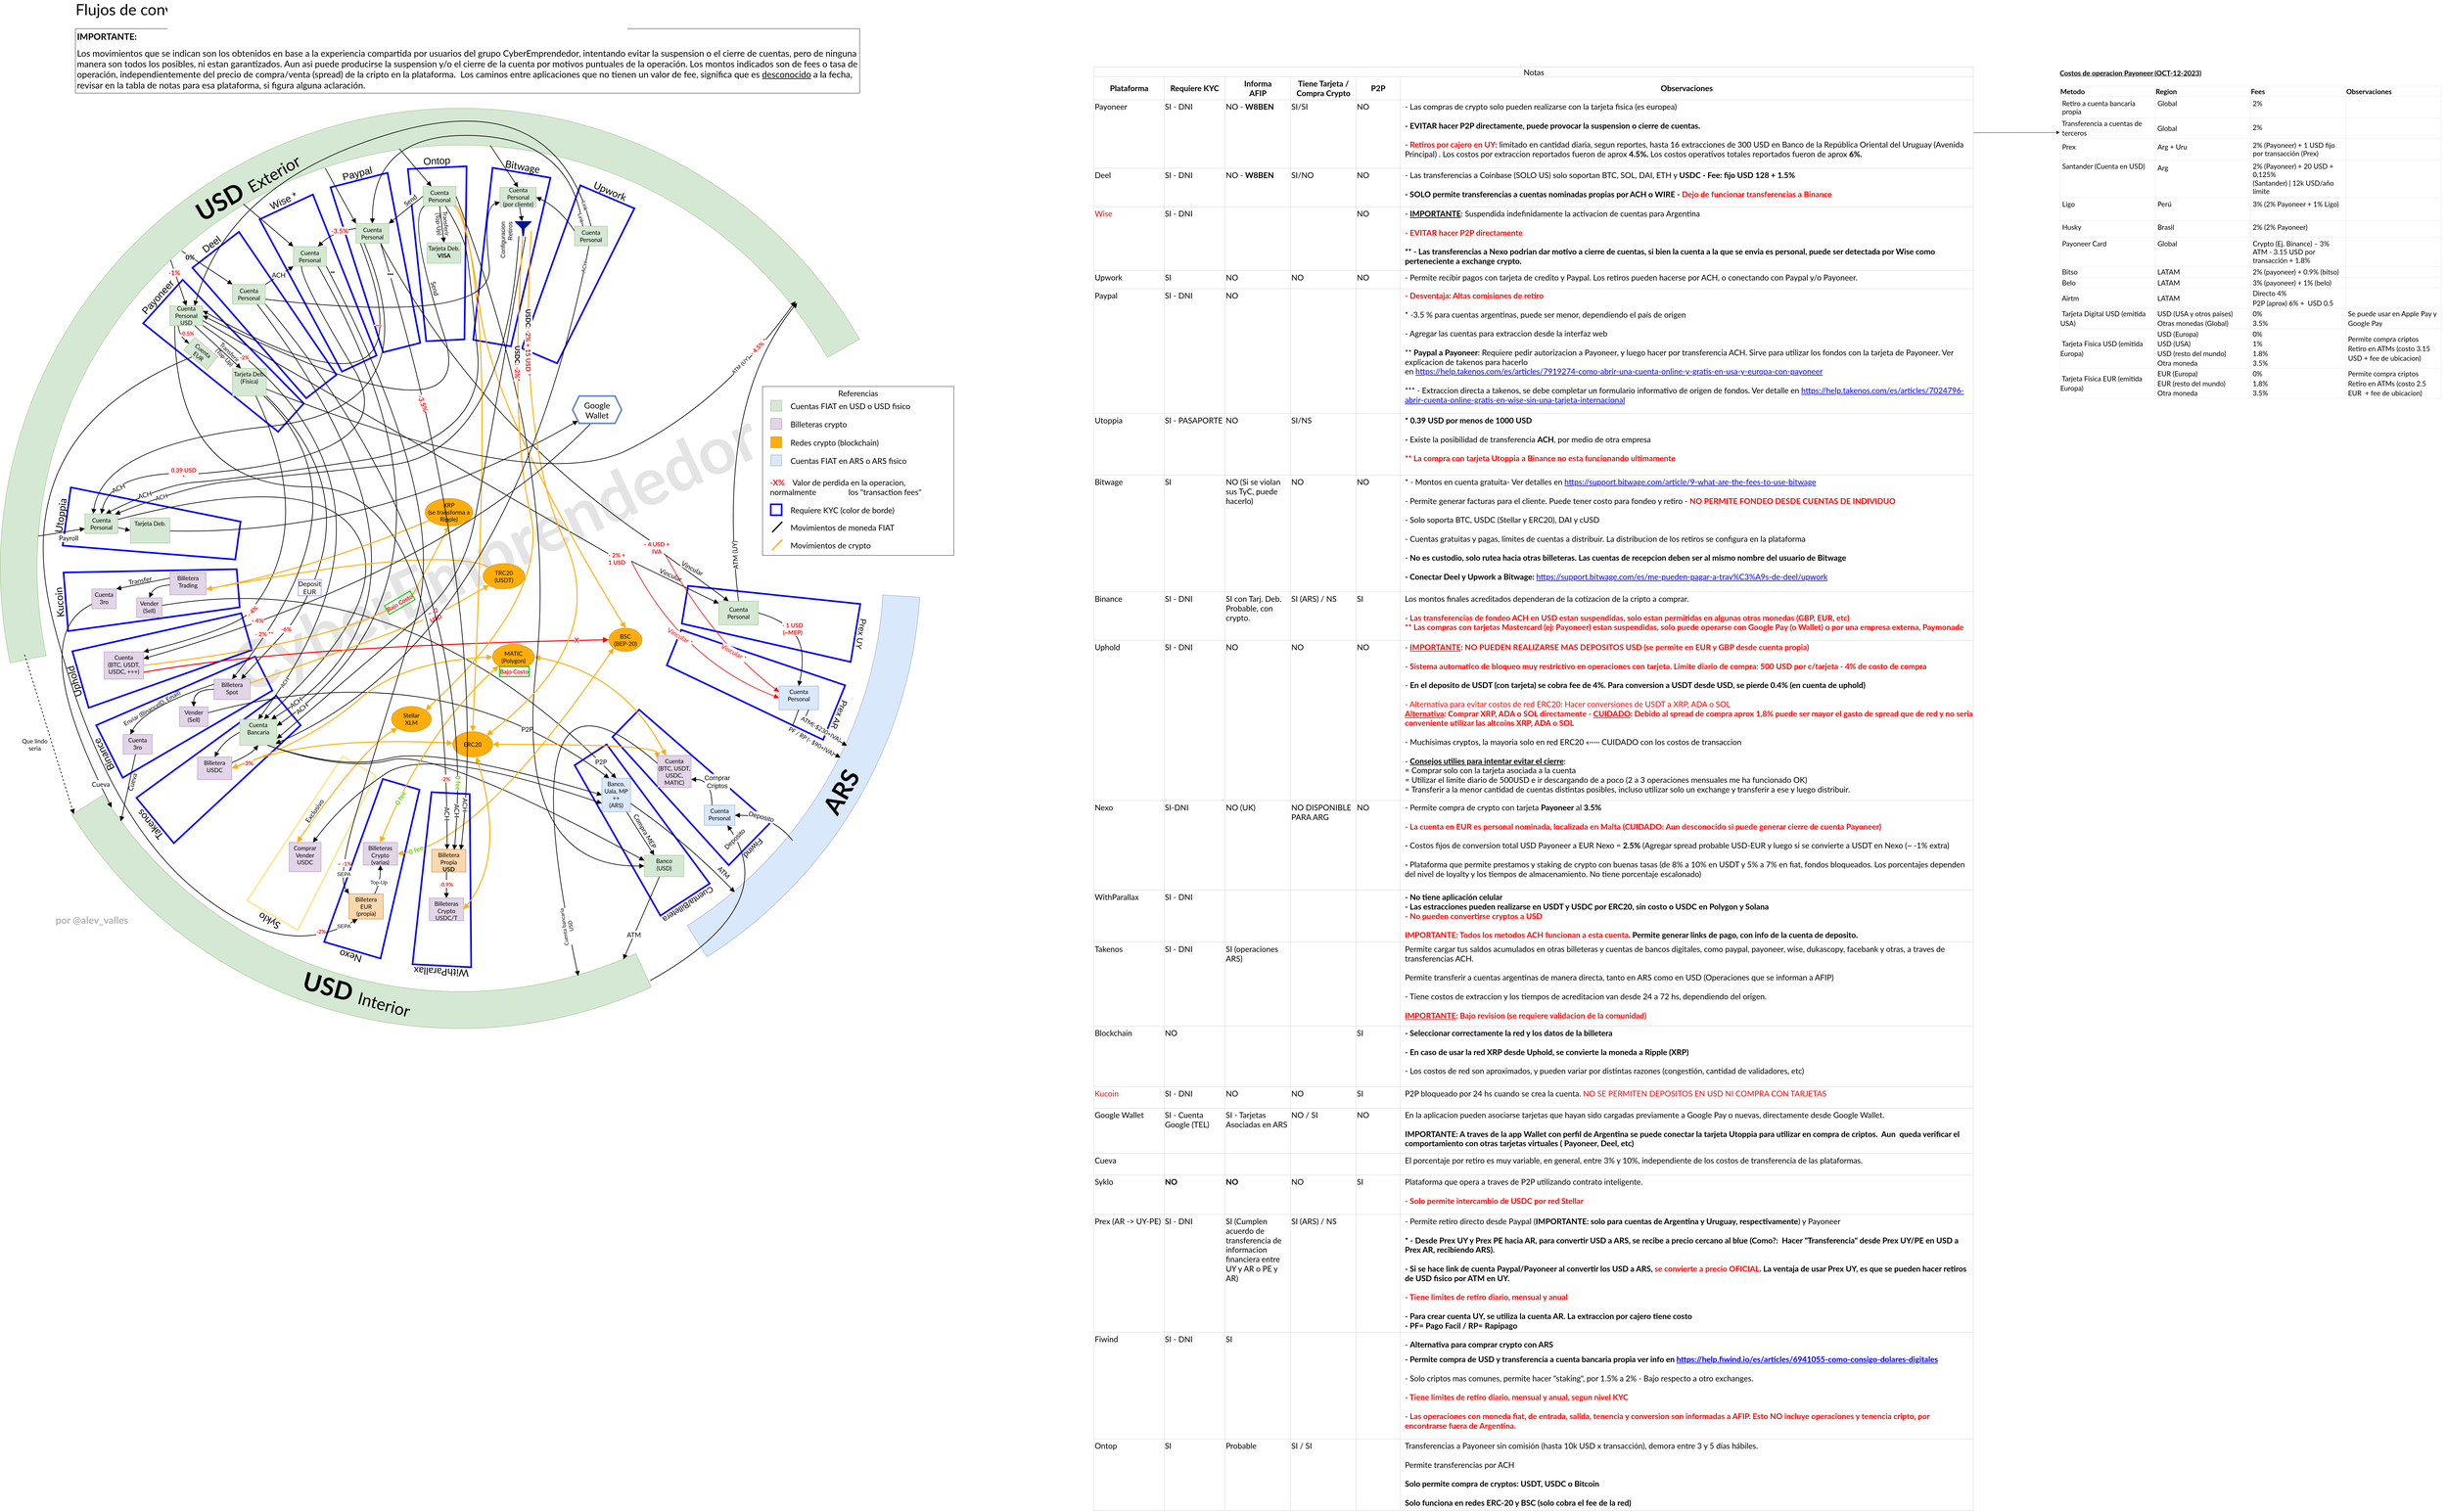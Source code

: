 <mxfile version="22.1.11" type="device">
  <diagram id="930yrrSZ7CRRkxsYf17R" name="Main">
    <mxGraphModel dx="1870" dy="876" grid="0" gridSize="5" guides="1" tooltips="1" connect="1" arrows="1" fold="1" page="0" pageScale="1" pageWidth="850" pageHeight="1100" background="none" math="0" shadow="0">
      <root>
        <mxCell id="0" />
        <mxCell id="oXg08h0DtL2RBj69b0VJ-4" value="Ayudas" style="" parent="0" visible="0" />
        <mxCell id="oXg08h0DtL2RBj69b0VJ-5" value="" style="ellipse;whiteSpace=wrap;html=1;aspect=fixed;labelBackgroundColor=none;fontFamily=Helvetica;fontSize=20;fillColor=none;strokeWidth=4;rounded=0;" parent="oXg08h0DtL2RBj69b0VJ-4" vertex="1">
          <mxGeometry x="1000" y="1150" width="1325" height="1325" as="geometry" />
        </mxCell>
        <mxCell id="0LJHbX8xNzlawsBCCHQh-2" value="Coinbase" style="shape=trapezoid;perimeter=trapezoidPerimeter;whiteSpace=wrap;html=1;fixedSize=1;fontSize=25;rotation=-139.6;direction=west;size=31.22;labelPosition=center;verticalLabelPosition=top;align=center;verticalAlign=bottom;fillColor=#FFCC99;labelBackgroundColor=none;movable=1;resizable=1;rotatable=1;deletable=1;editable=1;connectable=1;fontStyle=0;strokeColor=#0000FF;strokeWidth=5;rounded=0;" parent="oXg08h0DtL2RBj69b0VJ-4" vertex="1">
          <mxGeometry x="-375.996" y="2350.996" width="178.54" height="525" as="geometry" />
        </mxCell>
        <mxCell id="0LJHbX8xNzlawsBCCHQh-3" value="Wallbit" style="shape=trapezoid;perimeter=trapezoidPerimeter;whiteSpace=wrap;html=1;fixedSize=1;fontSize=25;rotation=-129.5;direction=west;size=31.22;labelPosition=center;verticalLabelPosition=top;align=center;verticalAlign=bottom;fillColor=#FFCC99;labelBackgroundColor=none;movable=1;resizable=1;rotatable=1;deletable=1;editable=1;connectable=1;fontStyle=0;strokeColor=#0000FF;strokeWidth=5;rounded=0;" parent="oXg08h0DtL2RBj69b0VJ-4" vertex="1">
          <mxGeometry x="-503.996" y="2228.996" width="178.54" height="525" as="geometry" />
        </mxCell>
        <mxCell id="0LJHbX8xNzlawsBCCHQh-4" value="Binance" style="shape=trapezoid;perimeter=trapezoidPerimeter;whiteSpace=wrap;html=1;fixedSize=1;fontSize=25;rotation=243.2;direction=west;size=31.22;labelPosition=center;verticalLabelPosition=top;align=center;verticalAlign=bottom;fillColor=#FFCC99;labelBackgroundColor=none;fontStyle=0;strokeColor=#0000FF;strokeWidth=5;movable=1;resizable=1;rotatable=1;deletable=1;editable=1;connectable=1;rounded=0;" parent="oXg08h0DtL2RBj69b0VJ-4" vertex="1">
          <mxGeometry x="-610.996" y="2067.996" width="178.54" height="525" as="geometry" />
        </mxCell>
        <mxCell id="0LJHbX8xNzlawsBCCHQh-5" value="Uphold" style="shape=trapezoid;perimeter=trapezoidPerimeter;whiteSpace=wrap;html=1;fixedSize=1;fontSize=25;rotation=-106.1;direction=west;size=31.22;labelPosition=center;verticalLabelPosition=top;align=center;verticalAlign=bottom;fillColor=#FFCC99;labelBackgroundColor=none;fontStyle=0;strokeColor=#0000FF;strokeWidth=5;movable=1;resizable=1;rotatable=1;deletable=1;editable=1;connectable=1;rounded=0;" parent="oXg08h0DtL2RBj69b0VJ-4" vertex="1">
          <mxGeometry x="-680.996" y="1894.996" width="178.54" height="525" as="geometry" />
        </mxCell>
        <mxCell id="0LJHbX8xNzlawsBCCHQh-6" value="Kucoin" style="shape=trapezoid;perimeter=trapezoidPerimeter;whiteSpace=wrap;html=1;fixedSize=1;fontSize=25;rotation=-94.5;direction=west;size=31.22;labelPosition=center;verticalLabelPosition=top;align=center;verticalAlign=bottom;fillColor=#FFCC99;labelBackgroundColor=none;fontStyle=0;strokeColor=#0000FF;strokeWidth=5;movable=1;resizable=1;rotatable=1;deletable=1;editable=1;connectable=1;rounded=0;" parent="oXg08h0DtL2RBj69b0VJ-4" vertex="1">
          <mxGeometry x="-715.996" y="1710.996" width="178.54" height="525" as="geometry" />
        </mxCell>
        <mxCell id="0LJHbX8xNzlawsBCCHQh-7" value="Utoppia" style="shape=trapezoid;perimeter=trapezoidPerimeter;whiteSpace=wrap;html=1;fixedSize=1;fontSize=25;rotation=-82;direction=west;size=31.22;labelPosition=center;verticalLabelPosition=top;align=center;verticalAlign=bottom;fillColor=#FFCC99;labelBackgroundColor=none;fontStyle=0;strokeColor=#0000FF;strokeWidth=5;movable=1;resizable=1;rotatable=1;deletable=1;editable=1;connectable=1;rounded=0;" parent="oXg08h0DtL2RBj69b0VJ-4" vertex="1">
          <mxGeometry x="-714.996" y="1508.996" width="178.54" height="525" as="geometry" />
        </mxCell>
        <mxCell id="t52EPRI7VQ9Rb0akq0KI-7" value="GrabrFi" style="shape=trapezoid;perimeter=trapezoidPerimeter;whiteSpace=wrap;html=1;fixedSize=1;fontSize=30;rotation=34;direction=west;size=31.22;labelPosition=center;verticalLabelPosition=top;align=center;verticalAlign=bottom;fillColor=#FFFFCC;labelBackgroundColor=none;fontStyle=0;strokeColor=#0000FF;strokeWidth=5;movable=1;resizable=1;rotatable=1;deletable=1;editable=1;connectable=1;fontFamily=Lato;fontSource=https%3A%2F%2Ffonts.googleapis.com%2Fcss%3Ffamily%3DLato;rounded=0;" parent="oXg08h0DtL2RBj69b0VJ-4" vertex="1">
          <mxGeometry x="2095" y="763" width="178.54" height="525" as="geometry" />
        </mxCell>
        <mxCell id="t52EPRI7VQ9Rb0akq0KI-8" value="Takenos" style="shape=trapezoid;perimeter=trapezoidPerimeter;whiteSpace=wrap;html=1;fixedSize=1;fontSize=30;rotation=44.5;direction=west;size=31.22;labelPosition=center;verticalLabelPosition=top;align=center;verticalAlign=bottom;fillColor=#FFFFCC;labelBackgroundColor=none;fontStyle=0;strokeColor=#0000FF;strokeWidth=5;movable=1;resizable=1;rotatable=1;deletable=1;editable=1;connectable=1;fontFamily=Lato;fontSource=https%3A%2F%2Ffonts.googleapis.com%2Fcss%3Ffamily%3DLato;rounded=0;" parent="oXg08h0DtL2RBj69b0VJ-4" vertex="1">
          <mxGeometry x="2244" y="884" width="178.54" height="525" as="geometry" />
        </mxCell>
        <mxCell id="t52EPRI7VQ9Rb0akq0KI-9" value="&lt;div style=&quot;font-size: 18px;&quot;&gt;Cuenta&lt;/div&gt;&lt;div style=&quot;font-size: 18px;&quot;&gt;Personal&lt;br style=&quot;font-size: 18px;&quot;&gt;&lt;/div&gt;" style="rounded=0;whiteSpace=wrap;html=1;shadow=0;labelBackgroundColor=none;strokeWidth=1;fontFamily=Lato;fontSize=18;align=center;fontSource=https%3A%2F%2Ffonts.googleapis.com%2Fcss%3Ffamily%3DLato;fillColor=#d5e8d4;strokeColor=#82b366;" parent="oXg08h0DtL2RBj69b0VJ-4" vertex="1">
          <mxGeometry x="2413.99" y="986" width="100" height="60" as="geometry" />
        </mxCell>
        <mxCell id="oXg08h0DtL2RBj69b0VJ-6" value="" style="ellipse;whiteSpace=wrap;html=1;aspect=fixed;labelBackgroundColor=none;fontFamily=Helvetica;fontSize=20;fillColor=none;strokeWidth=4;rounded=0;" parent="oXg08h0DtL2RBj69b0VJ-4" vertex="1">
          <mxGeometry x="237.5" y="387.5" width="2850" height="2850" as="geometry" />
        </mxCell>
        <mxCell id="y90nAahNb1h8H2g-t3eQ-1" style="orthogonalLoop=1;jettySize=auto;html=1;entryX=1;entryY=0.5;entryDx=0;entryDy=0;endArrow=block;fontSize=20;fontFamily=Lato;fontColor=#FF0000;strokeWidth=2;fontSource=https%3A%2F%2Ffonts.googleapis.com%2Fcss%3Ffamily%3DLato;endFill=1;startSize=10;endSize=10;exitX=0.5;exitY=1;exitDx=0;exitDy=0;curved=1;rounded=0;" parent="oXg08h0DtL2RBj69b0VJ-4" edge="1">
          <mxGeometry relative="1" as="geometry">
            <mxPoint x="1400" y="835" as="sourcePoint" />
            <Array as="points">
              <mxPoint x="1757" y="1939" />
            </Array>
            <mxPoint x="1110" y="2320" as="targetPoint" />
          </mxGeometry>
        </mxCell>
        <mxCell id="y90nAahNb1h8H2g-t3eQ-2" value="ACH" style="edgeLabel;html=1;align=center;verticalAlign=middle;resizable=0;points=[];fontSize=20;rotation=-32;rounded=0;labelBackgroundColor=default;fontColor=default;" parent="y90nAahNb1h8H2g-t3eQ-1" vertex="1" connectable="0">
          <mxGeometry x="0.858" y="-7" relative="1" as="geometry">
            <mxPoint x="10" y="-6" as="offset" />
          </mxGeometry>
        </mxCell>
        <mxCell id="y90nAahNb1h8H2g-t3eQ-3" value="&lt;b&gt;***&lt;/b&gt;" style="edgeLabel;html=1;align=center;verticalAlign=middle;resizable=0;points=[];fontSize=16;" parent="y90nAahNb1h8H2g-t3eQ-1" vertex="1" connectable="0">
          <mxGeometry x="-0.944" y="-1" relative="1" as="geometry">
            <mxPoint as="offset" />
          </mxGeometry>
        </mxCell>
        <mxCell id="Z5-TlnopEIQrfsnqIGes-23" value="Referencias" style="locked=1;" parent="0" />
        <mxCell id="hf3bU_u_D2Zq8CO1t4FM-3" value="CyberEmprendedor" style="text;html=1;strokeColor=none;fillColor=none;align=center;verticalAlign=middle;whiteSpace=wrap;rounded=0;fontSize=200;fontStyle=1;fontFamily=Lato;fontSource=https%3A%2F%2Ffonts.googleapis.com%2Fcss%3Ffamily%3DLato;textOpacity=10;rotation=-25;" parent="Z5-TlnopEIQrfsnqIGes-23" vertex="1">
          <mxGeometry x="546.23" y="1094.26" width="2438.18" height="1341" as="geometry" />
        </mxCell>
        <mxCell id="hf3bU_u_D2Zq8CO1t4FM-4" value="por @alev_valles" style="text;html=1;strokeColor=none;fillColor=none;align=left;verticalAlign=middle;whiteSpace=wrap;rounded=0;fontSize=30;fontStyle=1;fontFamily=Lato;fontSource=https%3A%2F%2Ffonts.googleapis.com%2Fcss%3Ffamily%3DLato;textOpacity=30;rotation=0;" parent="Z5-TlnopEIQrfsnqIGes-23" vertex="1">
          <mxGeometry x="431" y="2842" width="243" height="83" as="geometry" />
        </mxCell>
        <mxCell id="qn7c5RT-aKWLJiJ_2Hxg-13" value="" style="group;fillColor=none;rounded=0;labelBackgroundColor=none;" parent="Z5-TlnopEIQrfsnqIGes-23" vertex="1" connectable="0">
          <mxGeometry x="2580" y="1265" width="581" height="513" as="geometry" />
        </mxCell>
        <mxCell id="Z5-TlnopEIQrfsnqIGes-25" value="Referencias" style="rounded=0;whiteSpace=wrap;html=1;labelBorderColor=none;strokeWidth=1;fontFamily=Lato;fontSource=https%3A%2F%2Ffonts.googleapis.com%2Fcss%3Ffamily%3DLato;fontSize=24;verticalAlign=top;shadow=0;labelBackgroundColor=none;container=0;fillStyle=solid;fillColor=none;fontColor=default;" parent="qn7c5RT-aKWLJiJ_2Hxg-13" vertex="1">
          <mxGeometry width="581" height="513" as="geometry" />
        </mxCell>
        <mxCell id="Z5-TlnopEIQrfsnqIGes-26" value="&lt;div style=&quot;font-size: 18px;&quot;&gt;&lt;br&gt;&lt;/div&gt;" style="rounded=0;whiteSpace=wrap;html=1;shadow=0;labelBackgroundColor=none;strokeWidth=1;fontFamily=Lato;fontSize=18;align=center;fontSource=https%3A%2F%2Ffonts.googleapis.com%2Fcss%3Ffamily%3DLato;fillColor=#d5e8d4;strokeColor=#82b366;container=0;" parent="qn7c5RT-aKWLJiJ_2Hxg-13" vertex="1">
          <mxGeometry x="25" y="42" width="33" height="33" as="geometry" />
        </mxCell>
        <mxCell id="Z5-TlnopEIQrfsnqIGes-27" value="&lt;div style=&quot;font-size: 18px;&quot;&gt;&lt;br&gt;&lt;/div&gt;" style="rounded=0;whiteSpace=wrap;html=1;shadow=0;labelBackgroundColor=none;strokeWidth=1;fontFamily=Lato;fontSize=18;align=center;fontSource=https%3A%2F%2Ffonts.googleapis.com%2Fcss%3Ffamily%3DLato;fillColor=#e1d5e7;strokeColor=#9673a6;container=0;" parent="qn7c5RT-aKWLJiJ_2Hxg-13" vertex="1">
          <mxGeometry x="25" y="97" width="33" height="33" as="geometry" />
        </mxCell>
        <mxCell id="Z5-TlnopEIQrfsnqIGes-28" value="" style="whiteSpace=wrap;html=1;fontSize=18;fontFamily=Lato;verticalAlign=top;fillColor=#FFAD0B;strokeColor=#BD7000;rounded=0;shadow=0;labelBackgroundColor=none;strokeWidth=1;fontSource=https%3A%2F%2Ffonts.googleapis.com%2Fcss%3Ffamily%3DLato;fontColor=#000000;container=0;" parent="qn7c5RT-aKWLJiJ_2Hxg-13" vertex="1">
          <mxGeometry x="25" y="153" width="33" height="33" as="geometry" />
        </mxCell>
        <mxCell id="Z5-TlnopEIQrfsnqIGes-29" value="" style="whiteSpace=wrap;html=1;fontSize=18;fontFamily=Lato;verticalAlign=top;rounded=0;shadow=0;labelBackgroundColor=none;strokeWidth=1;fontSource=https%3A%2F%2Ffonts.googleapis.com%2Fcss%3Ffamily%3DLato;fillColor=#dae8fc;strokeColor=#6c8ebf;container=0;" parent="qn7c5RT-aKWLJiJ_2Hxg-13" vertex="1">
          <mxGeometry x="25" y="208" width="33" height="33" as="geometry" />
        </mxCell>
        <mxCell id="Z5-TlnopEIQrfsnqIGes-30" value="Cuentas FIAT en USD o USD fisico" style="text;html=1;strokeColor=none;fillColor=none;align=left;verticalAlign=middle;rounded=0;fontSize=24;fontFamily=Lato;fontColor=default;container=0;fontSource=https%3A%2F%2Ffonts.googleapis.com%2Fcss%3Ffamily%3DLato;labelBackgroundColor=none;whiteSpace=wrap;" parent="qn7c5RT-aKWLJiJ_2Hxg-13" vertex="1">
          <mxGeometry x="83" y="45" width="371" height="30" as="geometry" />
        </mxCell>
        <mxCell id="Z5-TlnopEIQrfsnqIGes-31" value="Billeteras crypto" style="text;html=1;strokeColor=none;fillColor=none;align=left;verticalAlign=middle;rounded=0;fontSize=24;fontFamily=Lato;fontColor=default;container=0;fontSource=https%3A%2F%2Ffonts.googleapis.com%2Fcss%3Ffamily%3DLato;labelBackgroundColor=none;whiteSpace=wrap;" parent="qn7c5RT-aKWLJiJ_2Hxg-13" vertex="1">
          <mxGeometry x="83" y="100" width="371" height="30" as="geometry" />
        </mxCell>
        <mxCell id="Z5-TlnopEIQrfsnqIGes-32" value="Redes crypto (blockchain)" style="text;html=1;strokeColor=none;fillColor=none;align=left;verticalAlign=middle;rounded=0;fontSize=24;fontFamily=Lato;fontColor=default;container=0;fontSource=https%3A%2F%2Ffonts.googleapis.com%2Fcss%3Ffamily%3DLato;labelBackgroundColor=none;whiteSpace=wrap;" parent="qn7c5RT-aKWLJiJ_2Hxg-13" vertex="1">
          <mxGeometry x="83" y="156" width="371" height="30" as="geometry" />
        </mxCell>
        <mxCell id="Z5-TlnopEIQrfsnqIGes-33" value="Cuentas FIAT en ARS o ARS fisico" style="text;html=1;strokeColor=none;fillColor=none;align=left;verticalAlign=middle;rounded=0;fontSize=24;fontFamily=Lato;fontColor=default;container=0;fontSource=https%3A%2F%2Ffonts.googleapis.com%2Fcss%3Ffamily%3DLato;labelBackgroundColor=none;whiteSpace=wrap;" parent="qn7c5RT-aKWLJiJ_2Hxg-13" vertex="1">
          <mxGeometry x="83" y="211" width="371" height="30" as="geometry" />
        </mxCell>
        <mxCell id="Z5-TlnopEIQrfsnqIGes-34" value="&lt;font color=&quot;#ff0000&quot;&gt;&lt;b&gt;-X%&lt;/b&gt;&lt;/font&gt;&amp;nbsp; &amp;nbsp; Valor de perdida en la operacion, normalmente&amp;nbsp; &amp;nbsp; &amp;nbsp; &amp;nbsp; &amp;nbsp; &amp;nbsp; &amp;nbsp; &amp;nbsp; los &quot;transaction fees&quot;" style="text;html=1;strokeColor=none;fillColor=none;align=left;verticalAlign=middle;whiteSpace=wrap;rounded=0;fontSize=24;fontFamily=Lato;fontColor=default;container=0;fontSource=https%3A%2F%2Ffonts.googleapis.com%2Fcss%3Ffamily%3DLato;labelBackgroundColor=none;" parent="qn7c5RT-aKWLJiJ_2Hxg-13" vertex="1">
          <mxGeometry x="21" y="262" width="560" height="87" as="geometry" />
        </mxCell>
        <mxCell id="Z5-TlnopEIQrfsnqIGes-35" value="" style="whiteSpace=wrap;html=1;fontSize=25;fontFamily=Helvetica;verticalAlign=bottom;rounded=0;shadow=0;labelBackgroundColor=none;strokeWidth=5;fontSource=https%3A%2F%2Ffonts.googleapis.com%2Fcss%3Ffamily%3DLato;fillColor=none;strokeColor=#0000FF;container=0;fontStyle=0;" parent="qn7c5RT-aKWLJiJ_2Hxg-13" vertex="1">
          <mxGeometry x="25" y="358" width="33" height="33" as="geometry" />
        </mxCell>
        <mxCell id="Z5-TlnopEIQrfsnqIGes-36" value="Requiere KYC (color de borde)" style="text;html=1;strokeColor=none;fillColor=none;align=left;verticalAlign=middle;rounded=0;fontSize=24;fontFamily=Lato;fontColor=default;container=0;fontSource=https%3A%2F%2Ffonts.googleapis.com%2Fcss%3Ffamily%3DLato;labelBackgroundColor=none;whiteSpace=wrap;" parent="qn7c5RT-aKWLJiJ_2Hxg-13" vertex="1">
          <mxGeometry x="83" y="361" width="371" height="30" as="geometry" />
        </mxCell>
        <mxCell id="qn7c5RT-aKWLJiJ_2Hxg-8" value="" style="endArrow=none;html=1;rounded=0;labelBackgroundColor=none;strokeColor=default;strokeWidth=4;fontFamily=Lato;fontSource=https%3A%2F%2Ffonts.googleapis.com%2Fcss%3Ffamily%3DLato;fontSize=20;fontColor=default;startSize=10;endSize=10;shape=connector;curved=1;elbow=vertical;" parent="qn7c5RT-aKWLJiJ_2Hxg-13" edge="1">
          <mxGeometry width="50" height="50" relative="1" as="geometry">
            <mxPoint x="29" y="443" as="sourcePoint" />
            <mxPoint x="60" y="411" as="targetPoint" />
          </mxGeometry>
        </mxCell>
        <mxCell id="qn7c5RT-aKWLJiJ_2Hxg-10" value="Movimientos de moneda FIAT" style="text;html=1;strokeColor=none;fillColor=none;align=left;verticalAlign=middle;rounded=0;fontSize=24;fontFamily=Lato;fontColor=default;container=0;fontSource=https%3A%2F%2Ffonts.googleapis.com%2Fcss%3Ffamily%3DLato;labelBackgroundColor=none;whiteSpace=wrap;" parent="qn7c5RT-aKWLJiJ_2Hxg-13" vertex="1">
          <mxGeometry x="83" y="414" width="371" height="30" as="geometry" />
        </mxCell>
        <mxCell id="qn7c5RT-aKWLJiJ_2Hxg-11" value="" style="endArrow=none;html=1;rounded=0;labelBackgroundColor=none;strokeColor=#FFAD0B;strokeWidth=4;fontFamily=Lato;fontSource=https%3A%2F%2Ffonts.googleapis.com%2Fcss%3Ffamily%3DLato;fontSize=20;fontColor=default;startSize=10;endSize=10;shape=connector;curved=1;elbow=vertical;" parent="qn7c5RT-aKWLJiJ_2Hxg-13" edge="1">
          <mxGeometry width="50" height="50" relative="1" as="geometry">
            <mxPoint x="29" y="497" as="sourcePoint" />
            <mxPoint x="60" y="465" as="targetPoint" />
          </mxGeometry>
        </mxCell>
        <mxCell id="qn7c5RT-aKWLJiJ_2Hxg-12" value="Movimientos de crypto" style="text;html=1;strokeColor=none;fillColor=none;align=left;verticalAlign=middle;rounded=0;fontSize=24;fontFamily=Lato;fontColor=default;container=0;fontSource=https%3A%2F%2Ffonts.googleapis.com%2Fcss%3Ffamily%3DLato;labelBackgroundColor=none;whiteSpace=wrap;" parent="qn7c5RT-aKWLJiJ_2Hxg-13" vertex="1">
          <mxGeometry x="83" y="468" width="371" height="30" as="geometry" />
        </mxCell>
        <mxCell id="F0iigxHktYMMys9Kncfq-3" value="Arcs" style="locked=1;" parent="0" />
        <mxCell id="F0iigxHktYMMys9Kncfq-4" value="" style="verticalLabelPosition=bottom;verticalAlign=top;html=1;shape=mxgraph.basic.partConcEllipse;fillColor=#d5e8d4;strokeColor=#82b366;startAngle=0.717;endAngle=0.167;arcWidth=0.08;fontSize=18;aspect=fixed;fontFamily=Lato;fontSource=https%3A%2F%2Ffonts.googleapis.com%2Fcss%3Ffamily%3DLato;rounded=0;" parent="F0iigxHktYMMys9Kncfq-3" vertex="1">
          <mxGeometry x="265" y="420" width="2795" height="2795" as="geometry" />
        </mxCell>
        <mxCell id="F0iigxHktYMMys9Kncfq-6" value="&lt;font style=&quot;font-size: 75px;&quot;&gt;&lt;b&gt;USD&lt;/b&gt;&lt;/font&gt; &lt;font style=&quot;font-size: 50px;&quot;&gt;Exterior&lt;/font&gt;" style="text;html=1;strokeColor=none;fillColor=none;align=center;verticalAlign=middle;whiteSpace=wrap;rounded=0;fontSize=80;fontFamily=Lato;fontSource=https%3A%2F%2Ffonts.googleapis.com%2Fcss%3Ffamily%3DLato;rotation=-30;fontColor=#000000;labelBackgroundColor=none;" parent="F0iigxHktYMMys9Kncfq-3" vertex="1">
          <mxGeometry x="754" y="601" width="520" height="100" as="geometry" />
        </mxCell>
        <mxCell id="Bx3DKuzHPwJ3SSUlfm7P-8" value="Arcs USD Int" style="locked=1;" parent="0" />
        <mxCell id="Bx3DKuzHPwJ3SSUlfm7P-9" value="" style="verticalLabelPosition=bottom;verticalAlign=top;html=1;shape=mxgraph.basic.partConcEllipse;fillColor=#d5e8d4;strokeColor=#82b366;startAngle=0.682;endAngle=0.91;arcWidth=0.08;fontSize=18;aspect=fixed;fontFamily=Lato;fontSource=https%3A%2F%2Ffonts.googleapis.com%2Fcss%3Ffamily%3DLato;rotation=-90;rounded=0;" parent="Bx3DKuzHPwJ3SSUlfm7P-8" vertex="1">
          <mxGeometry x="265" y="420" width="2795" height="2795" as="geometry" />
        </mxCell>
        <mxCell id="fzF9vJ69wnNcNbHYlZZ8-2" value="Arc ARS" style="locked=1;" parent="0" />
        <mxCell id="fzF9vJ69wnNcNbHYlZZ8-3" value="" style="verticalLabelPosition=bottom;verticalAlign=top;html=1;shape=mxgraph.basic.partConcEllipse;fillColor=#dae8fc;strokeColor=#6c8ebf;startAngle=0.76;endAngle=0.91;arcWidth=0.08;fontSize=18;aspect=fixed;fontFamily=Lato;fontSource=https%3A%2F%2Ffonts.googleapis.com%2Fcss%3Ffamily%3DLato;rotation=-90;direction=north;rounded=0;" parent="fzF9vJ69wnNcNbHYlZZ8-2" vertex="1">
          <mxGeometry x="265" y="420" width="2795" height="2795" as="geometry" />
        </mxCell>
        <mxCell id="fzF9vJ69wnNcNbHYlZZ8-4" value="" style="verticalLabelPosition=bottom;verticalAlign=top;html=1;shape=mxgraph.basic.partConcEllipse;fillColor=#d5e8d4;strokeColor=#82b366;startAngle=0.682;endAngle=0.91;arcWidth=0.08;fontSize=18;aspect=fixed;fontFamily=Lato;fontSource=https%3A%2F%2Ffonts.googleapis.com%2Fcss%3Ffamily%3DLato;rotation=-90;rounded=0;" parent="fzF9vJ69wnNcNbHYlZZ8-2" vertex="1">
          <mxGeometry x="265" y="420" width="2795" height="2795" as="geometry" />
        </mxCell>
        <mxCell id="fzF9vJ69wnNcNbHYlZZ8-5" value="&lt;span style=&quot;font-size: 75px;&quot;&gt;&lt;b&gt;ARS&lt;/b&gt;&lt;/span&gt;" style="text;html=1;strokeColor=none;fillColor=none;align=center;verticalAlign=middle;whiteSpace=wrap;rounded=0;fontSize=80;fontFamily=Lato;fontSource=https%3A%2F%2Ffonts.googleapis.com%2Fcss%3Ffamily%3DLato;rotation=-60;fontColor=#000000;labelBackgroundColor=none;" parent="fzF9vJ69wnNcNbHYlZZ8-2" vertex="1">
          <mxGeometry x="2555" y="2444" width="520" height="100" as="geometry" />
        </mxCell>
        <mxCell id="1" style="" parent="0" />
        <mxCell id="P1mhXvF033FTR9_7fP6g-6" value="Upwork" style="shape=trapezoid;perimeter=trapezoidPerimeter;whiteSpace=wrap;html=1;fixedSize=1;fontSize=30;rotation=23.1;direction=west;size=31.22;labelPosition=center;verticalLabelPosition=top;align=center;verticalAlign=bottom;fillColor=none;labelBackgroundColor=none;fontStyle=0;strokeColor=#0000FF;strokeWidth=5;movable=1;resizable=1;rotatable=1;deletable=1;editable=1;connectable=1;fontFamily=Lato;fontSource=https%3A%2F%2Ffonts.googleapis.com%2Fcss%3Ffamily%3DLato;rounded=0;" parent="1" vertex="1">
          <mxGeometry x="1916.46" y="668" width="178.54" height="525" as="geometry" />
        </mxCell>
        <mxCell id="-V9Q7X_lq1-hLT0VOy9m-25" value="Nexo" style="shape=trapezoid;perimeter=trapezoidPerimeter;whiteSpace=wrap;html=1;fixedSize=1;fontSize=30;rotation=-163.6;direction=west;size=31.22;labelPosition=center;verticalLabelPosition=top;align=center;verticalAlign=bottom;fillColor=none;labelBackgroundColor=none;movable=1;resizable=1;rotatable=1;deletable=1;editable=1;connectable=1;fontStyle=0;strokeColor=#0000FF;strokeWidth=5;fontFamily=Lato;fontSource=https%3A%2F%2Ffonts.googleapis.com%2Fcss%3Ffamily%3DLato;rounded=0;locked=0;" parent="1" vertex="1">
          <mxGeometry x="1319.004" y="2462.996" width="178.54" height="525" as="geometry" />
        </mxCell>
        <mxCell id="uRZ_hd-uQK9-mOTQfLer-8" value="Takenos" style="shape=trapezoid;perimeter=trapezoidPerimeter;whiteSpace=wrap;html=1;fixedSize=1;fontSize=30;rotation=-129.5;direction=west;size=31.22;labelPosition=center;verticalLabelPosition=top;align=center;verticalAlign=bottom;fillColor=none;labelBackgroundColor=none;movable=1;resizable=1;rotatable=1;deletable=1;editable=1;connectable=1;fontStyle=0;strokeColor=#0000FF;strokeWidth=5;fontFamily=Lato;fontSource=https%3A%2F%2Ffonts.googleapis.com%2Fcss%3Ffamily%3DLato;rounded=0;locked=0;" parent="1" vertex="1">
          <mxGeometry x="848.464" y="2153.996" width="178.54" height="525" as="geometry" />
        </mxCell>
        <mxCell id="uRZ_hd-uQK9-mOTQfLer-9" value="Binance" style="shape=trapezoid;perimeter=trapezoidPerimeter;whiteSpace=wrap;html=1;fixedSize=1;fontSize=30;rotation=243.2;direction=west;size=31.22;labelPosition=center;verticalLabelPosition=top;align=center;verticalAlign=bottom;fillColor=none;labelBackgroundColor=none;fontStyle=0;strokeColor=#0000FF;strokeWidth=5;movable=1;resizable=1;rotatable=1;deletable=1;editable=1;connectable=1;fontFamily=Lato;fontSource=https%3A%2F%2Ffonts.googleapis.com%2Fcss%3Ffamily%3DLato;rounded=0;locked=0;" parent="1" vertex="1">
          <mxGeometry x="741.464" y="1992.996" width="178.54" height="525" as="geometry" />
        </mxCell>
        <mxCell id="uRZ_hd-uQK9-mOTQfLer-10" value="Uphold" style="shape=trapezoid;perimeter=trapezoidPerimeter;whiteSpace=wrap;html=1;fixedSize=1;fontSize=30;rotation=-106.1;direction=west;size=31.22;labelPosition=center;verticalLabelPosition=top;align=center;verticalAlign=bottom;fillColor=none;labelBackgroundColor=none;fontStyle=0;strokeColor=#0000FF;strokeWidth=5;movable=1;resizable=1;rotatable=1;deletable=1;editable=1;connectable=1;fontFamily=Lato;fontSource=https%3A%2F%2Ffonts.googleapis.com%2Fcss%3Ffamily%3DLato;rounded=0;locked=0;" parent="1" vertex="1">
          <mxGeometry x="671.464" y="1819.996" width="178.54" height="525" as="geometry" />
        </mxCell>
        <mxCell id="uRZ_hd-uQK9-mOTQfLer-11" value="Kucoin" style="shape=trapezoid;perimeter=trapezoidPerimeter;whiteSpace=wrap;html=1;fixedSize=1;fontSize=30;rotation=-94.5;direction=west;size=31.22;labelPosition=center;verticalLabelPosition=top;align=center;verticalAlign=bottom;fillColor=none;labelBackgroundColor=none;fontStyle=0;strokeColor=#0000FF;strokeWidth=5;movable=1;resizable=1;rotatable=1;deletable=1;editable=1;connectable=1;fontFamily=Lato;fontSource=https%3A%2F%2Ffonts.googleapis.com%2Fcss%3Ffamily%3DLato;rounded=0;locked=0;" parent="1" vertex="1">
          <mxGeometry x="636.464" y="1635.996" width="178.54" height="525" as="geometry" />
        </mxCell>
        <mxCell id="uRZ_hd-uQK9-mOTQfLer-12" value="Utoppia" style="shape=trapezoid;perimeter=trapezoidPerimeter;whiteSpace=wrap;html=1;fixedSize=1;fontSize=30;rotation=-82;direction=west;size=31.22;labelPosition=center;verticalLabelPosition=top;align=center;verticalAlign=bottom;fillColor=none;labelBackgroundColor=none;fontStyle=0;strokeColor=#0000FF;strokeWidth=5;movable=1;resizable=1;rotatable=1;deletable=1;editable=1;connectable=1;fontFamily=Lato;fontSource=https%3A%2F%2Ffonts.googleapis.com%2Fcss%3Ffamily%3DLato;rounded=0;locked=0;" parent="1" vertex="1">
          <mxGeometry x="637.464" y="1433.996" width="178.54" height="525" as="geometry" />
        </mxCell>
        <mxCell id="GqLp2Sgg_9-A90O3AZ4Z-2" value="Payoneer" style="shape=trapezoid;perimeter=trapezoidPerimeter;whiteSpace=wrap;html=1;fixedSize=1;fontSize=30;rotation=-47.8;direction=west;size=31.22;labelPosition=center;verticalLabelPosition=top;align=center;verticalAlign=bottom;fillColor=none;labelBackgroundColor=none;movable=1;resizable=1;rotatable=1;deletable=1;editable=1;connectable=1;fontStyle=0;strokeColor=#0000FF;strokeWidth=5;rounded=0;locked=0;" parent="1" vertex="1">
          <mxGeometry x="864.02" y="920.74" width="178.54" height="525" as="geometry" />
        </mxCell>
        <mxCell id="fItOZy9dYrFqX1Izl5-k-1" value="&lt;div style=&quot;font-size: 18px;&quot;&gt;&lt;br&gt;&lt;/div&gt;" style="edgeLabel;html=1;align=center;verticalAlign=middle;resizable=0;points=[];fontSize=18;fontFamily=Lato;fontSource=https%3A%2F%2Ffonts.googleapis.com%2Fcss%3Ffamily%3DLato;rounded=0;" parent="1" vertex="1" connectable="0">
          <mxGeometry x="1060" y="983.923" as="geometry" />
        </mxCell>
        <mxCell id="fItOZy9dYrFqX1Izl5-k-9" style="edgeStyle=none;rounded=0;orthogonalLoop=1;jettySize=auto;html=1;exitX=0.75;exitY=1;exitDx=0;exitDy=0;strokeWidth=2;fontSize=20;fontColor=default;endArrow=block;endFill=1;elbow=vertical;entryX=0.25;entryY=0;entryDx=0;entryDy=0;endSize=10;startSize=10;fontFamily=Lato;fontSource=https%3A%2F%2Ffonts.googleapis.com%2Fcss%3Ffamily%3DLato;" parent="1" source="fItOZy9dYrFqX1Izl5-k-2" target="fItOZy9dYrFqX1Izl5-k-3" edge="1">
          <mxGeometry relative="1" as="geometry">
            <mxPoint x="900.0" y="1150" as="targetPoint" />
          </mxGeometry>
        </mxCell>
        <mxCell id="fItOZy9dYrFqX1Izl5-k-10" value="&lt;div style=&quot;border-color: var(--border-color); font-size: 18px;&quot;&gt;Transferir&lt;/div&gt;&lt;div style=&quot;border-color: var(--border-color); font-size: 18px;&quot;&gt;(Top-Up)&lt;/div&gt;" style="edgeLabel;html=1;align=center;verticalAlign=middle;resizable=0;points=[];fontSize=20;fontColor=#000000;labelBackgroundColor=none;fontFamily=Lato;fontSource=https%3A%2F%2Ffonts.googleapis.com%2Fcss%3Ffamily%3DLato;rotation=45;rounded=0;" parent="fItOZy9dYrFqX1Izl5-k-9" vertex="1" connectable="0">
          <mxGeometry x="0.157" relative="1" as="geometry">
            <mxPoint x="17" y="12" as="offset" />
          </mxGeometry>
        </mxCell>
        <mxCell id="z-EoWZf0vY_Utmgcn0lf-6" style="edgeStyle=none;curved=1;rounded=0;orthogonalLoop=1;jettySize=auto;html=1;exitX=0.25;exitY=1;exitDx=0;exitDy=0;entryX=0;entryY=0.5;entryDx=0;entryDy=0;fontSize=20;startSize=10;endSize=10;endArrow=blockThin;fontFamily=Lato;fontColor=#000000;strokeWidth=2;fontSource=https%3A%2F%2Ffonts.googleapis.com%2Fcss%3Ffamily%3DLato;endFill=1;" parent="1" source="fItOZy9dYrFqX1Izl5-k-2" target="z-EoWZf0vY_Utmgcn0lf-5" edge="1">
          <mxGeometry relative="1" as="geometry">
            <Array as="points">
              <mxPoint x="808" y="1109" />
            </Array>
          </mxGeometry>
        </mxCell>
        <mxCell id="z-EoWZf0vY_Utmgcn0lf-8" value="&lt;b&gt;&lt;font color=&quot;#ff0000&quot;&gt;-0.5%&lt;/font&gt;&lt;/b&gt;" style="edgeLabel;html=1;align=center;verticalAlign=middle;resizable=0;points=[];fontSize=16;fontFamily=Lato;fontSource=https%3A%2F%2Ffonts.googleapis.com%2Fcss%3Ffamily%3DLato;" parent="z-EoWZf0vY_Utmgcn0lf-6" vertex="1" connectable="0">
          <mxGeometry x="0.106" y="3" relative="1" as="geometry">
            <mxPoint x="15" y="-10" as="offset" />
          </mxGeometry>
        </mxCell>
        <mxCell id="fItOZy9dYrFqX1Izl5-k-2" value="&lt;div style=&quot;font-size: 18px;&quot;&gt;Cuenta&lt;/div&gt;&lt;div style=&quot;font-size: 18px;&quot;&gt;Personal&lt;br style=&quot;font-size: 18px;&quot;&gt;&lt;/div&gt;&lt;div style=&quot;font-size: 18px;&quot;&gt;USD&lt;/div&gt;" style="rounded=0;whiteSpace=wrap;html=1;shadow=0;labelBackgroundColor=none;strokeWidth=1;fontFamily=Lato;fontSize=18;align=center;fontSource=https%3A%2F%2Ffonts.googleapis.com%2Fcss%3Ffamily%3DLato;fillColor=#d5e8d4;strokeColor=#82b366;fontColor=#000000;" parent="1" vertex="1">
          <mxGeometry x="780" y="1020" width="100" height="60" as="geometry" />
        </mxCell>
        <mxCell id="fItOZy9dYrFqX1Izl5-k-8" value="" style="group;rotation=0;fontFamily=Lato;fontSource=https%3A%2F%2Ffonts.googleapis.com%2Fcss%3Ffamily%3DLato;rounded=0;fontColor=#000000;fontSize=18;verticalAlign=middle;fillColor=#d5e8d4;strokeColor=#82b366;shadow=0;labelBackgroundColor=none;strokeWidth=1;" parent="1" vertex="1" connectable="0">
          <mxGeometry x="970" y="1210" width="103" height="84" as="geometry" />
        </mxCell>
        <mxCell id="D5fsJmiZF_JZM_7uDV2M-2" value="" style="group;rounded=0;" parent="fItOZy9dYrFqX1Izl5-k-8" vertex="1" connectable="0">
          <mxGeometry width="103" height="84" as="geometry" />
        </mxCell>
        <mxCell id="fItOZy9dYrFqX1Izl5-k-3" value="&lt;div style=&quot;font-size: 18px;&quot;&gt;&lt;font color=&quot;#000000&quot;&gt;Tarjeta Deb.&lt;br style=&quot;font-size: 18px;&quot;&gt;&lt;/font&gt;&lt;/div&gt;&lt;div style=&quot;font-size: 18px;&quot;&gt;&lt;font color=&quot;#000000&quot;&gt;(Fisica)&lt;/font&gt;&lt;br style=&quot;font-size: 18px;&quot;&gt;&lt;/div&gt;" style="whiteSpace=wrap;html=1;fontSize=18;fontFamily=Lato;rounded=0;shadow=0;labelBackgroundColor=none;strokeWidth=1;fontSource=https%3A%2F%2Ffonts.googleapis.com%2Fcss%3Ffamily%3DLato;verticalAlign=top;fillColor=#d5e8d4;strokeColor=#82b366;rotation=0;" parent="D5fsJmiZF_JZM_7uDV2M-2" vertex="1">
          <mxGeometry width="103" height="84" as="geometry" />
        </mxCell>
        <mxCell id="fItOZy9dYrFqX1Izl5-k-4" value="" style="shape=image;html=1;verticalAlign=top;verticalLabelPosition=bottom;labelBackgroundColor=#ffffff;imageAspect=0;aspect=fixed;image=https://cdn0.iconfinder.com/data/icons/credit-card-debit-card-payment-PNG/80/Mastercard-Curved.png;strokeColor=#CCCCCC;fontFamily=Lato;fontSource=https%3A%2F%2Ffonts.googleapis.com%2Fcss%3Ffamily%3DLato;fontSize=14;rotation=0;rounded=0;" parent="D5fsJmiZF_JZM_7uDV2M-2" vertex="1">
          <mxGeometry x="34.333" y="45.379" width="32.044" height="32.044" as="geometry" />
        </mxCell>
        <mxCell id="DAe_5syYyHhIvuZ9S8BF-1" value="Deel" style="shape=trapezoid;perimeter=trapezoidPerimeter;whiteSpace=wrap;html=1;fixedSize=1;fontSize=30;rotation=-37.7;direction=west;size=31.22;labelPosition=center;verticalLabelPosition=top;align=center;verticalAlign=bottom;fillColor=none;labelBackgroundColor=none;movable=1;resizable=1;rotatable=1;deletable=1;editable=1;connectable=1;fontStyle=0;strokeColor=#0000FF;strokeWidth=5;rounded=0;locked=0;" parent="1" vertex="1">
          <mxGeometry x="990.21" y="795" width="178.54" height="525" as="geometry" />
        </mxCell>
        <mxCell id="UKWf8u9FyLIP_JtJ0n7_-1" style="edgeStyle=none;shape=connector;curved=1;rounded=0;orthogonalLoop=1;jettySize=auto;html=1;exitX=0.75;exitY=1;exitDx=0;exitDy=0;entryX=0.85;entryY=0;entryDx=0;entryDy=0;labelBackgroundColor=default;strokeColor=default;strokeWidth=2;fontFamily=Lato;fontSource=https%3A%2F%2Ffonts.googleapis.com%2Fcss%3Ffamily%3DLato;fontSize=20;fontColor=default;startArrow=none;startFill=0;endArrow=block;endFill=1;startSize=10;endSize=10;elbow=vertical;entryPerimeter=0;" parent="1" source="DAe_5syYyHhIvuZ9S8BF-2" target="vePj9uHJSQdzi5xtYrgN-1" edge="1">
          <mxGeometry relative="1" as="geometry">
            <Array as="points">
              <mxPoint x="1711" y="1895" />
            </Array>
          </mxGeometry>
        </mxCell>
        <mxCell id="UKWf8u9FyLIP_JtJ0n7_-4" value="ACH" style="edgeLabel;html=1;align=center;verticalAlign=middle;resizable=0;points=[];fontSize=20;fontFamily=Lato;fontColor=default;rotation=-35.9;rounded=0;labelBackgroundColor=default;" parent="UKWf8u9FyLIP_JtJ0n7_-1" vertex="1" connectable="0">
          <mxGeometry x="0.902" y="-6" relative="1" as="geometry">
            <mxPoint as="offset" />
          </mxGeometry>
        </mxCell>
        <mxCell id="DAe_5syYyHhIvuZ9S8BF-2" value="&lt;div style=&quot;font-size: 18px;&quot;&gt;Cuenta&lt;/div&gt;&lt;div style=&quot;font-size: 18px;&quot;&gt;Personal&lt;br style=&quot;font-size: 18px;&quot;&gt;&lt;/div&gt;" style="rounded=0;whiteSpace=wrap;html=1;shadow=0;labelBackgroundColor=none;strokeWidth=1;fontFamily=Lato;fontSize=18;align=center;fontSource=https%3A%2F%2Ffonts.googleapis.com%2Fcss%3Ffamily%3DLato;fillColor=#d5e8d4;strokeColor=#82b366;fontColor=#000000;" parent="1" vertex="1">
          <mxGeometry x="970" y="955" width="100" height="60" as="geometry" />
        </mxCell>
        <mxCell id="fItOZy9dYrFqX1Izl5-k-6" style="rounded=0;orthogonalLoop=1;jettySize=auto;html=1;exitX=0.185;exitY=0.165;exitDx=0;exitDy=0;entryX=0.5;entryY=0;entryDx=0;entryDy=0;fontSize=20;endArrow=block;endFill=1;elbow=vertical;strokeWidth=2;exitPerimeter=0;endSize=10;startSize=10;fontFamily=Lato;fontSource=https%3A%2F%2Ffonts.googleapis.com%2Fcss%3Ffamily%3DLato;" parent="1" source="F0iigxHktYMMys9Kncfq-4" target="fItOZy9dYrFqX1Izl5-k-2" edge="1">
          <mxGeometry relative="1" as="geometry" />
        </mxCell>
        <mxCell id="fItOZy9dYrFqX1Izl5-k-7" value="-1%" style="edgeLabel;html=1;align=center;verticalAlign=middle;resizable=0;points=[];fontSize=20;fontStyle=1;fontColor=#FF0000;fontFamily=Lato;fontSource=https%3A%2F%2Ffonts.googleapis.com%2Fcss%3Ffamily%3DLato;rounded=0;" parent="fItOZy9dYrFqX1Izl5-k-6" vertex="1" connectable="0">
          <mxGeometry x="-0.359" y="-2" relative="1" as="geometry">
            <mxPoint x="-3" y="-9" as="offset" />
          </mxGeometry>
        </mxCell>
        <mxCell id="EHVuW_M11DeCSYYi5xyv-1" style="rounded=0;orthogonalLoop=1;jettySize=auto;html=1;entryX=0;entryY=0;entryDx=0;entryDy=0;fontSize=20;endArrow=block;endFill=1;elbow=vertical;strokeWidth=2;exitX=0.197;exitY=0.155;exitDx=0;exitDy=0;exitPerimeter=0;fontFamily=Lato;fillColor=#d5e8d4;strokeColor=default;fontColor=default;shadow=0;labelBackgroundColor=default;fontSource=https%3A%2F%2Ffonts.googleapis.com%2Fcss%3Ffamily%3DLato;endSize=10;startSize=10;" parent="1" source="F0iigxHktYMMys9Kncfq-4" target="DAe_5syYyHhIvuZ9S8BF-2" edge="1">
          <mxGeometry relative="1" as="geometry">
            <mxPoint x="876" y="820" as="sourcePoint" />
            <mxPoint x="918" y="960.0" as="targetPoint" />
          </mxGeometry>
        </mxCell>
        <mxCell id="EHVuW_M11DeCSYYi5xyv-2" value="0%" style="edgeLabel;html=1;align=center;verticalAlign=middle;resizable=0;points=[];fontSize=20;fontStyle=1;fontColor=default;fontFamily=Lato;fontSource=https%3A%2F%2Ffonts.googleapis.com%2Fcss%3Ffamily%3DLato;rounded=0;" parent="EHVuW_M11DeCSYYi5xyv-1" vertex="1" connectable="0">
          <mxGeometry x="-0.359" y="-2" relative="1" as="geometry">
            <mxPoint x="-23" y="-17" as="offset" />
          </mxGeometry>
        </mxCell>
        <mxCell id="csArGm7_fpssWuncdLIr-1" value="Wise *" style="shape=trapezoid;perimeter=trapezoidPerimeter;whiteSpace=wrap;html=1;fixedSize=1;fontSize=30;rotation=335;direction=west;size=31.22;labelPosition=center;verticalLabelPosition=top;align=center;verticalAlign=bottom;fillColor=none;labelBackgroundColor=none;fontStyle=0;strokeColor=#0000FF;strokeWidth=5;movable=1;resizable=1;rotatable=1;deletable=1;editable=1;connectable=1;locked=0;rounded=0;" parent="1" vertex="1">
          <mxGeometry x="1155" y="695" width="178.54" height="525" as="geometry" />
        </mxCell>
        <mxCell id="oXg08h0DtL2RBj69b0VJ-1" value="Paypal" style="shape=trapezoid;perimeter=trapezoidPerimeter;whiteSpace=wrap;html=1;fixedSize=1;fontSize=30;rotation=-14.3;direction=west;size=31.22;labelPosition=center;verticalLabelPosition=top;align=center;verticalAlign=bottom;fillColor=none;labelBackgroundColor=none;fontStyle=0;strokeColor=#0000FF;strokeWidth=5;movable=1;resizable=1;rotatable=1;deletable=1;editable=1;connectable=1;rounded=0;locked=0;" parent="1" vertex="1">
          <mxGeometry x="1330" y="630" width="178.54" height="525" as="geometry" />
        </mxCell>
        <mxCell id="K342sy4bY8h2Ngm8oMiw-1" value="Ontop" style="shape=trapezoid;perimeter=trapezoidPerimeter;whiteSpace=wrap;html=1;fixedSize=1;fontSize=30;rotation=-2.7;direction=west;size=31.22;labelPosition=center;verticalLabelPosition=top;align=center;verticalAlign=bottom;fillColor=none;labelBackgroundColor=none;fontStyle=0;strokeColor=#0000FF;strokeWidth=5;movable=1;resizable=1;rotatable=1;deletable=1;editable=1;connectable=1;rounded=0;" parent="1" vertex="1">
          <mxGeometry x="1515" y="600" width="178.54" height="525" as="geometry" />
        </mxCell>
        <mxCell id="CzLPCmSRvhOWIy06Zg18-1" style="edgeStyle=none;shape=connector;curved=1;rounded=0;orthogonalLoop=1;jettySize=auto;html=1;exitX=0.264;exitY=0.104;exitDx=0;exitDy=0;entryX=0;entryY=0;entryDx=0;entryDy=0;labelBackgroundColor=default;strokeColor=default;strokeWidth=2;fontFamily=Lato;fontSize=20;fontColor=#FF0000;endArrow=block;endFill=1;startSize=10;endSize=10;elbow=vertical;exitPerimeter=0;fontSource=https%3A%2F%2Ffonts.googleapis.com%2Fcss%3Ffamily%3DLato;" parent="1" source="F0iigxHktYMMys9Kncfq-4" target="-gCrw3F_n-45M_GKq6-B-1" edge="1">
          <mxGeometry relative="1" as="geometry" />
        </mxCell>
        <mxCell id="UKWf8u9FyLIP_JtJ0n7_-2" style="edgeStyle=none;shape=connector;curved=1;rounded=0;orthogonalLoop=1;jettySize=auto;html=1;exitX=0.75;exitY=1;exitDx=0;exitDy=0;entryX=1;entryY=0.25;entryDx=0;entryDy=0;labelBackgroundColor=default;strokeColor=default;strokeWidth=2;fontFamily=Lato;fontSource=https%3A%2F%2Ffonts.googleapis.com%2Fcss%3Ffamily%3DLato;fontSize=20;fontColor=default;startArrow=none;startFill=0;endArrow=block;endFill=1;startSize=10;endSize=10;elbow=vertical;" parent="1" source="-gCrw3F_n-45M_GKq6-B-1" target="vePj9uHJSQdzi5xtYrgN-1" edge="1">
          <mxGeometry relative="1" as="geometry">
            <Array as="points">
              <mxPoint x="1758" y="1835" />
            </Array>
          </mxGeometry>
        </mxCell>
        <mxCell id="UKWf8u9FyLIP_JtJ0n7_-3" value="ACH" style="edgeLabel;html=1;align=center;verticalAlign=middle;resizable=0;points=[];fontSize=20;fontFamily=Lato;fontColor=default;rotation=-40;rounded=0;labelBackgroundColor=default;" parent="UKWf8u9FyLIP_JtJ0n7_-2" vertex="1" connectable="0">
          <mxGeometry x="0.906" y="-4" relative="1" as="geometry">
            <mxPoint x="5" as="offset" />
          </mxGeometry>
        </mxCell>
        <mxCell id="-gCrw3F_n-45M_GKq6-B-1" value="&lt;div style=&quot;font-size: 18px;&quot;&gt;Cuenta&lt;/div&gt;&lt;div style=&quot;font-size: 18px;&quot;&gt;Personal&lt;br style=&quot;font-size: 18px;&quot;&gt;&lt;/div&gt;" style="rounded=0;whiteSpace=wrap;html=1;shadow=0;labelBackgroundColor=none;strokeWidth=1;fontFamily=Lato;fontSize=18;align=center;fontSource=https%3A%2F%2Ffonts.googleapis.com%2Fcss%3Ffamily%3DLato;fillColor=#d5e8d4;strokeColor=#82b366;fontColor=#000000;" parent="1" vertex="1">
          <mxGeometry x="1155.0" y="840" width="100" height="60" as="geometry" />
        </mxCell>
        <mxCell id="CzLPCmSRvhOWIy06Zg18-2" style="edgeStyle=none;shape=connector;curved=1;rounded=0;orthogonalLoop=1;jettySize=auto;html=1;exitX=0.353;exitY=0.065;exitDx=0;exitDy=0;entryX=0;entryY=0;entryDx=0;entryDy=0;labelBackgroundColor=default;strokeColor=default;strokeWidth=2;fontFamily=Lato;fontSize=20;fontColor=#FF0000;endArrow=block;endFill=1;startSize=10;endSize=10;elbow=vertical;exitPerimeter=0;fontSource=https%3A%2F%2Ffonts.googleapis.com%2Fcss%3Ffamily%3DLato;" parent="1" source="F0iigxHktYMMys9Kncfq-4" target="-gCrw3F_n-45M_GKq6-B-2" edge="1">
          <mxGeometry relative="1" as="geometry" />
        </mxCell>
        <mxCell id="ip2rmwRDTFBB_GggB3_6-1" style="edgeStyle=none;curved=1;rounded=0;orthogonalLoop=1;jettySize=auto;html=1;exitX=0.136;exitY=0.992;exitDx=0;exitDy=0;entryX=1;entryY=0.25;entryDx=0;entryDy=0;fontSize=20;startSize=10;endSize=10;endArrow=block;fontFamily=Lato;fontColor=#FF0000;strokeWidth=2;endFill=1;fontSource=https%3A%2F%2Ffonts.googleapis.com%2Fcss%3Ffamily%3DLato;exitPerimeter=0;" parent="1" source="-gCrw3F_n-45M_GKq6-B-2" target="fItOZy9dYrFqX1Izl5-k-2" edge="1">
          <mxGeometry relative="1" as="geometry">
            <Array as="points">
              <mxPoint x="1595" y="1433" />
            </Array>
          </mxGeometry>
        </mxCell>
        <mxCell id="ip2rmwRDTFBB_GggB3_6-2" value="&lt;b style=&quot;border-color: var(--border-color); font-family: Lato; font-size: 20px;&quot;&gt;&lt;font style=&quot;border-color: var(--border-color);&quot; color=&quot;#ff0000&quot;&gt;|&lt;/font&gt;&lt;/b&gt;" style="edgeLabel;html=1;align=center;verticalAlign=middle;resizable=0;points=[];fontSize=16;rotation=-85;rounded=0;labelBackgroundColor=default;" parent="ip2rmwRDTFBB_GggB3_6-1" vertex="1" connectable="0">
          <mxGeometry x="-0.66" y="-34" relative="1" as="geometry">
            <mxPoint x="-6" y="6" as="offset" />
          </mxGeometry>
        </mxCell>
        <mxCell id="-gCrw3F_n-45M_GKq6-B-2" value="&lt;div style=&quot;font-size: 18px;&quot;&gt;Cuenta&lt;/div&gt;&lt;div style=&quot;font-size: 18px;&quot;&gt;Personal&lt;br style=&quot;font-size: 18px;&quot;&gt;&lt;/div&gt;" style="rounded=0;whiteSpace=wrap;html=1;shadow=0;labelBackgroundColor=none;strokeWidth=1;fontFamily=Lato;fontSize=18;align=center;fontSource=https%3A%2F%2Ffonts.googleapis.com%2Fcss%3Ffamily%3DLato;fillColor=#d5e8d4;strokeColor=#82b366;fontColor=#000000;" parent="1" vertex="1">
          <mxGeometry x="1345.0" y="770" width="100" height="60" as="geometry" />
        </mxCell>
        <mxCell id="dDHoIhJMfV21E3Tj-zZe-1" style="shape=connector;rounded=0;orthogonalLoop=1;jettySize=auto;html=1;exitX=1;exitY=0;exitDx=0;exitDy=0;entryX=0;entryY=1;entryDx=0;entryDy=0;labelBackgroundColor=default;strokeColor=default;strokeWidth=2;fontFamily=Lato;fontSize=20;fontColor=default;endArrow=block;endFill=1;elbow=vertical;endSize=10;startSize=10;fontSource=https%3A%2F%2Ffonts.googleapis.com%2Fcss%3Ffamily%3DLato;" parent="1" source="DAe_5syYyHhIvuZ9S8BF-2" target="-gCrw3F_n-45M_GKq6-B-1" edge="1">
          <mxGeometry relative="1" as="geometry" />
        </mxCell>
        <mxCell id="dDHoIhJMfV21E3Tj-zZe-2" value="ACH" style="edgeLabel;html=1;align=center;verticalAlign=middle;resizable=0;points=[];fontSize=20;fontFamily=Lato;fontColor=default;fontSource=https%3A%2F%2Ffonts.googleapis.com%2Fcss%3Ffamily%3DLato;rounded=0;" parent="dDHoIhJMfV21E3Tj-zZe-1" vertex="1" connectable="0">
          <mxGeometry x="0.256" y="2" relative="1" as="geometry">
            <mxPoint x="-12" y="6" as="offset" />
          </mxGeometry>
        </mxCell>
        <mxCell id="dDHoIhJMfV21E3Tj-zZe-3" style="edgeStyle=none;shape=connector;curved=1;rounded=0;orthogonalLoop=1;jettySize=auto;html=1;entryX=0.75;entryY=0;entryDx=0;entryDy=0;labelBackgroundColor=default;strokeColor=default;strokeWidth=2;fontFamily=Lato;fontSize=20;fontColor=default;endArrow=block;endFill=1;startSize=10;endSize=10;elbow=vertical;exitX=0;exitY=0.25;exitDx=0;exitDy=0;fontSource=https%3A%2F%2Ffonts.googleapis.com%2Fcss%3Ffamily%3DLato;" parent="1" source="-gCrw3F_n-45M_GKq6-B-2" target="-gCrw3F_n-45M_GKq6-B-1" edge="1">
          <mxGeometry relative="1" as="geometry">
            <Array as="points">
              <mxPoint x="1275" y="795" />
            </Array>
          </mxGeometry>
        </mxCell>
        <mxCell id="dDHoIhJMfV21E3Tj-zZe-4" value="&lt;b&gt;&lt;font color=&quot;#ff0000&quot;&gt;-3.5%&lt;/font&gt;&lt;/b&gt;" style="edgeLabel;html=1;align=center;verticalAlign=middle;resizable=0;points=[];fontSize=20;fontFamily=Lato;fontColor=default;fontSource=https%3A%2F%2Ffonts.googleapis.com%2Fcss%3Ffamily%3DLato;rounded=0;" parent="dDHoIhJMfV21E3Tj-zZe-3" vertex="1" connectable="0">
          <mxGeometry x="0.702" y="-1" relative="1" as="geometry">
            <mxPoint x="51" y="-35" as="offset" />
          </mxGeometry>
        </mxCell>
        <mxCell id="ciYWrqmsdO5eTpT49tjG-5" value="" style="edgeStyle=none;shape=connector;curved=1;rounded=0;orthogonalLoop=1;jettySize=auto;exitX=0.041;exitY=0.465;exitDx=0;exitDy=0;entryX=0;entryY=0.75;entryDx=0;entryDy=0;labelBackgroundColor=default;strokeColor=default;strokeWidth=2;fontFamily=Lato;fontSize=20;fontColor=#FF0000;endArrow=block;endFill=1;startSize=10;endSize=10;elbow=vertical;exitPerimeter=0;html=1;horizontal=1;fontSource=https%3A%2F%2Ffonts.googleapis.com%2Fcss%3Ffamily%3DLato;verticalAlign=middle;" parent="1" source="F0iigxHktYMMys9Kncfq-4" target="ciYWrqmsdO5eTpT49tjG-2" edge="1">
          <mxGeometry relative="1" as="geometry" />
        </mxCell>
        <mxCell id="ciYWrqmsdO5eTpT49tjG-6" value="&lt;font color=&quot;#000000&quot;&gt;Payroll&lt;/font&gt;" style="edgeLabel;html=1;align=center;verticalAlign=middle;resizable=0;points=[];fontSize=20;fontFamily=Lato;fontColor=#FF0000;fontSource=https%3A%2F%2Ffonts.googleapis.com%2Fcss%3Ffamily%3DLato;rounded=0;" parent="ciYWrqmsdO5eTpT49tjG-5" vertex="1" connectable="0">
          <mxGeometry x="-0.561" y="2" relative="1" as="geometry">
            <mxPoint x="61" y="11" as="offset" />
          </mxGeometry>
        </mxCell>
        <mxCell id="0e42Irtr6uCg_wEi8uQR-1" style="edgeStyle=none;shape=connector;curved=1;rounded=0;orthogonalLoop=1;jettySize=auto;html=1;entryX=0;entryY=0.5;entryDx=0;entryDy=0;labelBackgroundColor=default;strokeColor=default;strokeWidth=2;fontFamily=Lato;fontSource=https%3A%2F%2Ffonts.googleapis.com%2Fcss%3Ffamily%3DLato;fontSize=30;fontColor=#000000;endArrow=block;endFill=1;startSize=10;endSize=10;elbow=vertical;" parent="1" source="ciYWrqmsdO5eTpT49tjG-2" target="ciYWrqmsdO5eTpT49tjG-3" edge="1">
          <mxGeometry relative="1" as="geometry" />
        </mxCell>
        <mxCell id="kb6u34EOJSsU_qoxg0K4-2" style="orthogonalLoop=1;jettySize=auto;html=1;entryX=0.655;entryY=-0.009;entryDx=0;entryDy=0;endArrow=block;fontSize=20;fontFamily=Lato;fontColor=#FF0000;strokeWidth=2;fontSource=https%3A%2F%2Ffonts.googleapis.com%2Fcss%3Ffamily%3DLato;endFill=1;startSize=10;endSize=10;curved=1;entryPerimeter=0;rounded=0;" parent="1" source="ciYWrqmsdO5eTpT49tjG-2" target="vePj9uHJSQdzi5xtYrgN-1" edge="1">
          <mxGeometry relative="1" as="geometry">
            <Array as="points">
              <mxPoint x="1226" y="1512" />
              <mxPoint x="1467" y="1915" />
            </Array>
          </mxGeometry>
        </mxCell>
        <mxCell id="ciYWrqmsdO5eTpT49tjG-2" value="&lt;div style=&quot;font-size: 18px;&quot;&gt;Cuenta&lt;/div&gt;&lt;div style=&quot;font-size: 18px;&quot;&gt;Personal&lt;br style=&quot;font-size: 18px;&quot;&gt;&lt;/div&gt;" style="rounded=0;whiteSpace=wrap;html=1;shadow=0;labelBackgroundColor=none;strokeWidth=1;fontFamily=Lato;fontSize=18;align=center;fontSource=https%3A%2F%2Ffonts.googleapis.com%2Fcss%3Ffamily%3DLato;fillColor=#d5e8d4;strokeColor=#82b366;fontColor=#000000;" parent="1" vertex="1">
          <mxGeometry x="522.0" y="1652" width="100" height="60" as="geometry" />
        </mxCell>
        <mxCell id="meye1ztxOzN772ZAufHj-3" style="edgeStyle=none;curved=1;rounded=0;orthogonalLoop=1;jettySize=auto;html=1;fontSize=20;startSize=10;endSize=10;endArrow=block;fontFamily=Lato;fontColor=#FF0000;strokeWidth=2;fontSource=https%3A%2F%2Ffonts.googleapis.com%2Fcss%3Ffamily%3DLato;endFill=1;" parent="1" source="ciYWrqmsdO5eTpT49tjG-3" target="meye1ztxOzN772ZAufHj-2" edge="1">
          <mxGeometry relative="1" as="geometry">
            <Array as="points">
              <mxPoint x="1416" y="1718" />
            </Array>
          </mxGeometry>
        </mxCell>
        <mxCell id="ciYWrqmsdO5eTpT49tjG-3" value="&lt;div style=&quot;font-size: 18px;&quot;&gt;Tarjeta Deb.&lt;/div&gt;" style="whiteSpace=wrap;html=1;fontSize=18;fontFamily=Lato;rounded=0;shadow=0;labelBackgroundColor=none;strokeWidth=1;fontSource=https%3A%2F%2Ffonts.googleapis.com%2Fcss%3Ffamily%3DLato;verticalAlign=top;fillColor=#d5e8d4;strokeColor=#82b366;fontColor=#000000;" parent="1" vertex="1">
          <mxGeometry x="660.0" y="1664" width="120" height="77" as="geometry" />
        </mxCell>
        <mxCell id="ciYWrqmsdO5eTpT49tjG-4" value="" style="shape=image;html=1;verticalAlign=top;verticalLabelPosition=bottom;labelBackgroundColor=#ffffff;imageAspect=0;aspect=fixed;image=https://cdn0.iconfinder.com/data/icons/credit-card-debit-card-payment-PNG/80/Mastercard-Curved.png;strokeColor=#CCCCCC;fontFamily=Lato;fontSource=https%3A%2F%2Ffonts.googleapis.com%2Fcss%3Ffamily%3DLato;fontSize=14;rounded=0;" parent="1" vertex="1">
          <mxGeometry x="701.5" y="1696" width="45" height="45" as="geometry" />
        </mxCell>
        <mxCell id="NZuPuBPsbaZMSTwFyQHD-1" style="edgeStyle=none;shape=connector;curved=1;rounded=0;orthogonalLoop=1;jettySize=auto;html=1;exitX=0;exitY=0.5;exitDx=0;exitDy=0;entryX=0.5;entryY=0;entryDx=0;entryDy=0;labelBackgroundColor=default;strokeColor=default;strokeWidth=2;fontFamily=Lato;fontSize=20;fontColor=#000000;endArrow=block;endFill=1;startSize=10;endSize=10;elbow=vertical;startArrow=none;fontSource=https%3A%2F%2Ffonts.googleapis.com%2Fcss%3Ffamily%3DLato;" parent="1" source="jBDqrDrnj_7HO6aXovrV-1" target="ciYWrqmsdO5eTpT49tjG-2" edge="1">
          <mxGeometry relative="1" as="geometry">
            <Array as="points">
              <mxPoint x="597" y="1541" />
            </Array>
          </mxGeometry>
        </mxCell>
        <mxCell id="ZBEnDIhoY9WXTDfnVwEE-1" value="ACH" style="edgeLabel;html=1;align=center;verticalAlign=middle;resizable=0;points=[];fontSize=20;fontFamily=Lato;fontColor=default;fontSource=https%3A%2F%2Ffonts.googleapis.com%2Fcss%3Ffamily%3DLato;rotation=-25;rounded=0;labelBackgroundColor=default;" parent="NZuPuBPsbaZMSTwFyQHD-1" vertex="1" connectable="0">
          <mxGeometry x="0.786" y="31" relative="1" as="geometry">
            <mxPoint x="13" y="-55" as="offset" />
          </mxGeometry>
        </mxCell>
        <mxCell id="jBDqrDrnj_7HO6aXovrV-2" value="" style="edgeStyle=none;shape=connector;curved=1;rounded=0;orthogonalLoop=1;jettySize=auto;html=1;entryX=1;entryY=0.5;entryDx=0;entryDy=0;labelBackgroundColor=default;strokeColor=default;strokeWidth=2;fontFamily=Lato;fontSize=20;fontColor=#000000;endArrow=none;endFill=1;startSize=10;endSize=10;elbow=vertical;exitX=0.25;exitY=1;exitDx=0;exitDy=0;fontSource=https%3A%2F%2Ffonts.googleapis.com%2Fcss%3Ffamily%3DLato;" parent="1" source="-gCrw3F_n-45M_GKq6-B-1" target="jBDqrDrnj_7HO6aXovrV-1" edge="1">
          <mxGeometry relative="1" as="geometry">
            <mxPoint x="1181" y="902" as="sourcePoint" />
            <mxPoint x="597.0" y="1652" as="targetPoint" />
            <Array as="points">
              <mxPoint x="1176" y="940" />
              <mxPoint x="1500" y="1480" />
            </Array>
          </mxGeometry>
        </mxCell>
        <mxCell id="jBDqrDrnj_7HO6aXovrV-1" value="&lt;font color=&quot;#ff0000&quot;&gt;&lt;b&gt;0.39 USD *&lt;/b&gt;&lt;/font&gt;" style="text;html=1;strokeColor=none;fillColor=none;align=center;verticalAlign=middle;whiteSpace=wrap;rounded=0;fontSize=18;fontStyle=0;fontFamily=Lato;fontSource=https%3A%2F%2Ffonts.googleapis.com%2Fcss%3Ffamily%3DLato;" parent="1" vertex="1">
          <mxGeometry x="777.0" y="1515" width="90" height="30" as="geometry" />
        </mxCell>
        <mxCell id="0LJHbX8xNzlawsBCCHQh-1" style="edgeStyle=none;shape=connector;curved=1;rounded=0;orthogonalLoop=1;jettySize=auto;html=1;exitX=0.25;exitY=1;exitDx=0;exitDy=0;entryX=0.25;entryY=0;entryDx=0;entryDy=0;labelBackgroundColor=default;strokeColor=default;strokeWidth=2;fontFamily=Lato;fontSize=20;fontColor=#000000;endArrow=block;endFill=1;startSize=10;endSize=10;elbow=vertical;fontSource=https%3A%2F%2Ffonts.googleapis.com%2Fcss%3Ffamily%3DLato;" parent="1" source="-gCrw3F_n-45M_GKq6-B-2" target="ciYWrqmsdO5eTpT49tjG-2" edge="1">
          <mxGeometry relative="1" as="geometry">
            <Array as="points">
              <mxPoint x="1581" y="1333" />
              <mxPoint x="578" y="1440" />
            </Array>
          </mxGeometry>
        </mxCell>
        <mxCell id="Lwz5aIRVfoYT8NAf6FZ6-1" value="" style="edgeStyle=orthogonalEdgeStyle;rounded=0;orthogonalLoop=1;jettySize=auto;html=1;fontSize=30;labelBackgroundColor=default;fontFamily=Lato;fontSource=https%3A%2F%2Ffonts.googleapis.com%2Fcss%3Ffamily%3DLato;curved=1;startArrow=none;startFill=0;endFill=1;strokeWidth=2;endSize=10;startSize=10;entryX=0.5;entryY=0;entryDx=0;entryDy=0;endArrow=block;fontColor=#000000;" parent="1" source="Lwz5aIRVfoYT8NAf6FZ6-3" target="Lwz5aIRVfoYT8NAf6FZ6-4" edge="1">
          <mxGeometry relative="1" as="geometry" />
        </mxCell>
        <mxCell id="Lwz5aIRVfoYT8NAf6FZ6-7" style="edgeStyle=none;shape=connector;curved=1;rounded=0;orthogonalLoop=1;jettySize=auto;html=1;exitX=0;exitY=0.25;exitDx=0;exitDy=0;entryX=0.25;entryY=0;entryDx=0;entryDy=0;labelBackgroundColor=default;strokeColor=default;strokeWidth=2;fontFamily=Lato;fontSource=https%3A%2F%2Ffonts.googleapis.com%2Fcss%3Ffamily%3DLato;fontSize=30;fontColor=#000000;endArrow=block;endFill=1;startSize=10;endSize=10;elbow=vertical;" parent="1" source="Lwz5aIRVfoYT8NAf6FZ6-3" target="Lwz5aIRVfoYT8NAf6FZ6-5" edge="1">
          <mxGeometry relative="1" as="geometry">
            <Array as="points">
              <mxPoint x="703" y="2239" />
            </Array>
          </mxGeometry>
        </mxCell>
        <mxCell id="Bx3DKuzHPwJ3SSUlfm7P-16" value="&lt;div style=&quot;border-color: var(--border-color); font-size: 18px;&quot;&gt;Enviar&amp;nbsp;&lt;span style=&quot;background-color: initial;&quot;&gt;(BinanceID,&amp;nbsp;&lt;/span&gt;&lt;span style=&quot;background-color: initial;&quot;&gt;Email)&lt;/span&gt;&lt;/div&gt;" style="edgeLabel;html=1;align=center;verticalAlign=middle;resizable=0;points=[];fontSize=30;fontFamily=Lato;fontColor=#000000;labelBackgroundColor=none;rotation=-30;rounded=0;" parent="Lwz5aIRVfoYT8NAf6FZ6-7" vertex="1" connectable="0">
          <mxGeometry x="-0.009" y="-9" relative="1" as="geometry">
            <mxPoint x="-38" y="32" as="offset" />
          </mxGeometry>
        </mxCell>
        <mxCell id="Z9YNvRKXg7Iyq17mAi_h-2" style="edgeStyle=none;shape=connector;curved=1;rounded=0;orthogonalLoop=1;jettySize=auto;html=1;entryX=0;entryY=1;entryDx=0;entryDy=0;labelBackgroundColor=default;strokeColor=#FFAD0B;strokeWidth=3;fontFamily=Lato;fontSource=https%3A%2F%2Ffonts.googleapis.com%2Fcss%3Ffamily%3DLato;fontSize=20;fontColor=#000000;endArrow=block;endFill=1;startSize=10;endSize=10;elbow=vertical;startArrow=none;exitX=1;exitY=0.5;exitDx=0;exitDy=0;" parent="1" source="Z9YNvRKXg7Iyq17mAi_h-1" target="uF2dn7sUd8LrYLmC8SxE-1" edge="1">
          <mxGeometry relative="1" as="geometry" />
        </mxCell>
        <mxCell id="Lwz5aIRVfoYT8NAf6FZ6-3" value="&lt;div style=&quot;font-size: 18px;&quot;&gt;Billetera&lt;/div&gt;&lt;div style=&quot;font-size: 18px;&quot;&gt;Spot&lt;/div&gt;&lt;div style=&quot;font-size: 18px;&quot;&gt;&lt;br style=&quot;font-size: 18px;&quot;&gt;&lt;/div&gt;" style="whiteSpace=wrap;html=1;fontSize=18;fontFamily=Lato;verticalAlign=top;rounded=0;shadow=0;labelBackgroundColor=none;strokeWidth=1;fontSource=https%3A%2F%2Ffonts.googleapis.com%2Fcss%3Ffamily%3DLato;fillColor=#e1d5e7;strokeColor=#9673a6;fontColor=#000000;" parent="1" vertex="1">
          <mxGeometry x="914" y="2154" width="110" height="61.99" as="geometry" />
        </mxCell>
        <mxCell id="8X0ipuI6wNY8AlsfKDdl-3" style="edgeStyle=none;shape=connector;curved=1;rounded=0;orthogonalLoop=1;jettySize=auto;html=1;entryX=0.25;entryY=0;entryDx=0;entryDy=0;labelBackgroundColor=default;strokeColor=default;strokeWidth=2;fontFamily=Lato;fontSource=https%3A%2F%2Ffonts.googleapis.com%2Fcss%3Ffamily%3DLato;fontSize=20;fontColor=#000000;endArrow=block;endFill=1;startSize=10;endSize=10;elbow=vertical;" parent="1" source="Lwz5aIRVfoYT8NAf6FZ6-4" target="eQvDGOFdE_wde2p2Ii0c-2" edge="1">
          <mxGeometry relative="1" as="geometry">
            <Array as="points">
              <mxPoint x="1593" y="2068" />
            </Array>
          </mxGeometry>
        </mxCell>
        <mxCell id="8X0ipuI6wNY8AlsfKDdl-4" value="P2P" style="edgeLabel;html=1;align=center;verticalAlign=middle;resizable=0;points=[];fontSize=20;fontFamily=Lato;fontColor=#000000;rounded=0;" parent="8X0ipuI6wNY8AlsfKDdl-3" vertex="1" connectable="0">
          <mxGeometry x="0.729" y="-11" relative="1" as="geometry">
            <mxPoint x="-93" y="-48" as="offset" />
          </mxGeometry>
        </mxCell>
        <mxCell id="Lwz5aIRVfoYT8NAf6FZ6-4" value="&lt;div&gt;Vender&lt;/div&gt;&lt;div&gt;(Sell)&lt;br&gt;&lt;/div&gt;" style="whiteSpace=wrap;html=1;fontSize=18;fontFamily=Lato;verticalAlign=top;fillColor=#e1d5e7;strokeColor=#9673a6;rounded=0;shadow=0;labelBackgroundColor=none;strokeWidth=1;fontSource=https%3A%2F%2Ffonts.googleapis.com%2Fcss%3Ffamily%3DLato;fontColor=#000000;" parent="1" vertex="1">
          <mxGeometry x="809" y="2238" width="86.54" height="60" as="geometry" />
        </mxCell>
        <mxCell id="Bx3DKuzHPwJ3SSUlfm7P-14" style="edgeStyle=none;shape=connector;curved=1;rounded=0;orthogonalLoop=1;jettySize=auto;html=1;entryX=0.225;entryY=0.131;entryDx=0;entryDy=0;entryPerimeter=0;labelBackgroundColor=default;strokeColor=default;strokeWidth=2;fontFamily=Lato;fontSource=https%3A%2F%2Ffonts.googleapis.com%2Fcss%3Ffamily%3DLato;fontSize=30;fontColor=#000000;endArrow=block;endFill=1;startSize=10;endSize=10;elbow=vertical;" parent="1" source="Lwz5aIRVfoYT8NAf6FZ6-5" target="fzF9vJ69wnNcNbHYlZZ8-4" edge="1">
          <mxGeometry relative="1" as="geometry" />
        </mxCell>
        <mxCell id="Bx3DKuzHPwJ3SSUlfm7P-15" value="Cueva" style="edgeLabel;html=1;align=center;verticalAlign=middle;resizable=0;points=[];fontSize=20;fontFamily=Lato;fontColor=#000000;rotation=-75;labelBackgroundColor=none;rounded=0;" parent="Bx3DKuzHPwJ3SSUlfm7P-14" vertex="1" connectable="0">
          <mxGeometry x="0.444" y="-2" relative="1" as="geometry">
            <mxPoint x="23" y="-62" as="offset" />
          </mxGeometry>
        </mxCell>
        <mxCell id="Lwz5aIRVfoYT8NAf6FZ6-5" value="Cuenta&lt;br&gt;3ro" style="whiteSpace=wrap;html=1;fontSize=18;fontFamily=Lato;verticalAlign=top;fillColor=#e1d5e7;strokeColor=#9673a6;rounded=0;shadow=0;labelBackgroundColor=none;strokeWidth=1;fontSource=https%3A%2F%2Ffonts.googleapis.com%2Fcss%3Ffamily%3DLato;fontColor=#000000;" parent="1" vertex="1">
          <mxGeometry x="638" y="2322.01" width="88" height="60" as="geometry" />
        </mxCell>
        <mxCell id="Lwz5aIRVfoYT8NAf6FZ6-6" value="&lt;div style=&quot;font-size: 18px;&quot;&gt;&lt;br&gt;&lt;/div&gt;" style="edgeLabel;html=1;align=center;verticalAlign=middle;resizable=0;points=[];fontSize=18;fontFamily=Lato;fontSource=https%3A%2F%2Ffonts.googleapis.com%2Fcss%3Ffamily%3DLato;rounded=0;" parent="1" vertex="1" connectable="0">
          <mxGeometry x="1173.997" y="2598.005" as="geometry" />
        </mxCell>
        <mxCell id="Bx3DKuzHPwJ3SSUlfm7P-12" value="" style="rounded=0;orthogonalLoop=1;jettySize=auto;html=1;fontSize=30;labelBackgroundColor=default;fontFamily=Lato;fontSource=https%3A%2F%2Ffonts.googleapis.com%2Fcss%3Ffamily%3DLato;startArrow=none;startFill=0;endFill=1;strokeWidth=2;endSize=10;startSize=10;endArrow=block;fontColor=#000000;dashed=1;exitX=0;exitY=1;exitDx=0;exitDy=0;" parent="1" source="Q6LkQp52UobMDQ-KHtE8-4" edge="1">
          <mxGeometry relative="1" as="geometry">
            <mxPoint x="390.005" y="2395.005" as="sourcePoint" />
            <mxPoint x="488.23" y="2563.94" as="targetPoint" />
          </mxGeometry>
        </mxCell>
        <mxCell id="Bx3DKuzHPwJ3SSUlfm7P-13" value="Que lindo&lt;br&gt;seria" style="edgeLabel;html=1;align=center;verticalAlign=middle;resizable=0;points=[];fontSize=18;fontFamily=Lato;fontColor=default;fontSource=https%3A%2F%2Ffonts.googleapis.com%2Fcss%3Ffamily%3DLato;labelBackgroundColor=none;rounded=0;" parent="Bx3DKuzHPwJ3SSUlfm7P-12" vertex="1" connectable="0">
          <mxGeometry x="0.187" y="-5" relative="1" as="geometry">
            <mxPoint x="-54" y="-16" as="offset" />
          </mxGeometry>
        </mxCell>
        <mxCell id="ILEDNKUD8xa1CvQS3Q46-1" style="edgeStyle=none;shape=connector;curved=1;rounded=0;orthogonalLoop=1;jettySize=auto;html=1;exitX=0.39;exitY=1.1;exitDx=0;exitDy=0;entryX=0.75;entryY=0;entryDx=0;entryDy=0;labelBackgroundColor=default;strokeColor=default;strokeWidth=2;fontFamily=Lato;fontSource=https%3A%2F%2Ffonts.googleapis.com%2Fcss%3Ffamily%3DLato;fontSize=20;fontColor=#000000;endArrow=block;endFill=1;startSize=10;endSize=10;elbow=vertical;startArrow=none;exitPerimeter=0;" parent="1" source="ILEDNKUD8xa1CvQS3Q46-2" target="Lwz5aIRVfoYT8NAf6FZ6-3" edge="1">
          <mxGeometry relative="1" as="geometry" />
        </mxCell>
        <mxCell id="ILEDNKUD8xa1CvQS3Q46-3" value="" style="edgeStyle=none;shape=connector;curved=1;rounded=0;orthogonalLoop=1;jettySize=auto;html=1;entryX=0.676;entryY=-0.013;entryDx=0;entryDy=0;labelBackgroundColor=default;strokeColor=default;strokeWidth=2;fontFamily=Lato;fontSource=https%3A%2F%2Ffonts.googleapis.com%2Fcss%3Ffamily%3DLato;fontSize=20;fontColor=#000000;endArrow=none;endFill=1;startSize=10;endSize=10;elbow=vertical;entryPerimeter=0;exitX=1;exitY=1;exitDx=0;exitDy=0;" parent="1" source="fItOZy9dYrFqX1Izl5-k-3" target="ILEDNKUD8xa1CvQS3Q46-2" edge="1">
          <mxGeometry relative="1" as="geometry">
            <mxPoint x="1047" y="1294" as="sourcePoint" />
            <mxPoint x="996.5" y="2154" as="targetPoint" />
            <Array as="points">
              <mxPoint x="1397" y="1612" />
            </Array>
          </mxGeometry>
        </mxCell>
        <mxCell id="ILEDNKUD8xa1CvQS3Q46-4" value="Deposit&lt;br&gt;EUR" style="edgeLabel;html=1;align=center;verticalAlign=middle;resizable=0;points=[];fontSize=20;fontFamily=Lato;fontColor=default;labelBackgroundColor=default;rounded=0;labelBorderColor=#3333FF;" parent="ILEDNKUD8xa1CvQS3Q46-3" vertex="1" connectable="0">
          <mxGeometry x="0.596" y="-18" relative="1" as="geometry">
            <mxPoint x="-29" y="47" as="offset" />
          </mxGeometry>
        </mxCell>
        <mxCell id="ILEDNKUD8xa1CvQS3Q46-2" value="&lt;b style=&quot;font-size: 18px;&quot;&gt;&lt;font data-font-src=&quot;https://fonts.googleapis.com/css?family=Lato&quot; style=&quot;font-size: 18px;&quot; color=&quot;#FF0000&quot;&gt;&lt;span style=&quot;font-size: 18px;&quot;&gt;-6%&lt;/span&gt;&lt;/font&gt;&lt;/b&gt;" style="text;html=1;strokeColor=none;fillColor=none;align=center;verticalAlign=middle;whiteSpace=wrap;rounded=0;fontSize=18;fontStyle=0;fontFamily=Lato;fontSource=https%3A%2F%2Ffonts.googleapis.com%2Fcss%3Ffamily%3DLato;" parent="1" vertex="1">
          <mxGeometry x="1098" y="1991" width="71" height="21" as="geometry" />
        </mxCell>
        <mxCell id="8bCzmji-snzUyH1OnMpl-5" value="Prex UY" style="shape=trapezoid;perimeter=trapezoidPerimeter;whiteSpace=wrap;html=1;fixedSize=1;fontSize=25;rotation=-260.6;direction=west;size=31.22;labelPosition=center;verticalLabelPosition=top;align=center;verticalAlign=bottom;fillColor=none;labelBackgroundColor=none;movable=0;resizable=0;rotatable=0;deletable=0;editable=0;connectable=0;fontStyle=0;strokeColor=#0000FF;strokeWidth=5;rounded=0;" parent="1" vertex="1">
          <mxGeometry x="2513.994" y="1708.315" width="178.54" height="525" as="geometry" />
        </mxCell>
        <mxCell id="8bCzmji-snzUyH1OnMpl-6" value="Prex AR" style="shape=trapezoid;perimeter=trapezoidPerimeter;whiteSpace=wrap;html=1;fixedSize=1;fontSize=25;rotation=112.1;direction=west;size=31.22;labelPosition=center;verticalLabelPosition=top;align=center;verticalAlign=bottom;fillColor=none;labelBackgroundColor=none;fontStyle=0;strokeColor=#0000FF;strokeWidth=5;movable=0;resizable=0;rotatable=0;deletable=0;editable=0;connectable=0;rounded=0;" parent="1" vertex="1">
          <mxGeometry x="2464.994" y="1894.315" width="178.54" height="525" as="geometry" />
        </mxCell>
        <mxCell id="8bCzmji-snzUyH1OnMpl-8" value="Fiwind" style="shape=trapezoid;perimeter=trapezoidPerimeter;whiteSpace=wrap;html=1;fixedSize=1;fontSize=25;rotation=-225.6;direction=west;size=31.22;labelPosition=center;verticalLabelPosition=top;align=center;verticalAlign=bottom;fillColor=none;labelBackgroundColor=none;fontStyle=0;strokeColor=#0000FF;strokeWidth=5;movable=0;resizable=0;rotatable=0;deletable=0;editable=0;connectable=0;rounded=0;" parent="1" vertex="1">
          <mxGeometry x="2262.994" y="2209.315" width="178.54" height="525" as="geometry" />
        </mxCell>
        <mxCell id="8bCzmji-snzUyH1OnMpl-9" value="Cuenta/Billetera" style="shape=trapezoid;perimeter=trapezoidPerimeter;whiteSpace=wrap;html=1;fixedSize=1;fontSize=25;rotation=-213.1;direction=west;size=31.22;labelPosition=center;verticalLabelPosition=top;align=center;verticalAlign=bottom;fillColor=none;labelBackgroundColor=none;fontStyle=0;strokeColor=#0000FF;strokeWidth=5;movable=0;resizable=0;rotatable=0;deletable=0;editable=0;connectable=0;rounded=0;" parent="1" vertex="1">
          <mxGeometry x="2111.994" y="2341.315" width="178.54" height="525" as="geometry" />
        </mxCell>
        <mxCell id="cRqsSjJ9l-rnEzEuemkN-1" style="edgeStyle=none;shape=connector;curved=1;rounded=0;orthogonalLoop=1;jettySize=auto;html=1;entryX=0.25;entryY=0;entryDx=0;entryDy=0;labelBackgroundColor=default;strokeColor=default;strokeWidth=2;fontFamily=Lato;fontSource=https%3A%2F%2Ffonts.googleapis.com%2Fcss%3Ffamily%3DLato;fontSize=20;fontColor=#000000;endArrow=block;endFill=1;startSize=10;endSize=10;elbow=vertical;" parent="1" source="eQvDGOFdE_wde2p2Ii0c-2" target="eQvDGOFdE_wde2p2Ii0c-3" edge="1">
          <mxGeometry relative="1" as="geometry">
            <Array as="points">
              <mxPoint x="2200" y="2610" />
            </Array>
          </mxGeometry>
        </mxCell>
        <mxCell id="cRqsSjJ9l-rnEzEuemkN-2" value="Compra MEP" style="edgeLabel;html=1;align=center;verticalAlign=middle;resizable=0;points=[];fontSize=20;fontFamily=Lato;fontColor=#000000;rotation=60;labelBackgroundColor=none;rounded=0;" parent="cRqsSjJ9l-rnEzEuemkN-1" vertex="1" connectable="0">
          <mxGeometry x="0.042" y="1" relative="1" as="geometry">
            <mxPoint x="13" y="-11" as="offset" />
          </mxGeometry>
        </mxCell>
        <mxCell id="fzF9vJ69wnNcNbHYlZZ8-1" style="edgeStyle=none;shape=connector;curved=1;rounded=0;orthogonalLoop=1;jettySize=auto;html=1;exitX=1;exitY=0.75;exitDx=0;exitDy=0;labelBackgroundColor=default;strokeColor=default;strokeWidth=2;fontFamily=Lato;fontSource=https%3A%2F%2Ffonts.googleapis.com%2Fcss%3Ffamily%3DLato;fontSize=20;fontColor=#000000;endArrow=block;endFill=1;startSize=10;endSize=10;elbow=vertical;entryX=0.202;entryY=0.148;entryDx=0;entryDy=0;entryPerimeter=0;" parent="1" source="eQvDGOFdE_wde2p2Ii0c-2" target="fzF9vJ69wnNcNbHYlZZ8-3" edge="1">
          <mxGeometry relative="1" as="geometry">
            <Array as="points">
              <mxPoint x="2347" y="2647" />
            </Array>
          </mxGeometry>
        </mxCell>
        <mxCell id="3vnrJETWXZcc2pYLoGu6-1" value="ATM" style="edgeLabel;html=1;align=center;verticalAlign=middle;resizable=0;points=[];fontSize=20;fontFamily=Lato;fontColor=#000000;rotation=45;rounded=0;" parent="fzF9vJ69wnNcNbHYlZZ8-1" vertex="1" connectable="0">
          <mxGeometry x="0.593" y="-1" relative="1" as="geometry">
            <mxPoint x="27" y="-1" as="offset" />
          </mxGeometry>
        </mxCell>
        <mxCell id="eQvDGOFdE_wde2p2Ii0c-2" value="&lt;div&gt;Banco,&lt;/div&gt;&lt;div&gt;Uala, MP&lt;/div&gt;&lt;div&gt;++&lt;br&gt;&lt;/div&gt;&lt;div&gt;(ARS)&lt;/div&gt;" style="whiteSpace=wrap;html=1;fontSize=18;fontFamily=Lato;verticalAlign=top;rounded=0;shadow=0;labelBackgroundColor=none;strokeWidth=1;fontSource=https%3A%2F%2Ffonts.googleapis.com%2Fcss%3Ffamily%3DLato;fillColor=#dae8fc;strokeColor=#6c8ebf;fontColor=#000000;" parent="1" vertex="1">
          <mxGeometry x="2092" y="2455" width="87" height="102" as="geometry" />
        </mxCell>
        <mxCell id="cRqsSjJ9l-rnEzEuemkN-3" style="edgeStyle=none;shape=connector;curved=1;rounded=0;orthogonalLoop=1;jettySize=auto;html=1;labelBackgroundColor=default;strokeColor=default;strokeWidth=2;fontFamily=Lato;fontSource=https%3A%2F%2Ffonts.googleapis.com%2Fcss%3Ffamily%3DLato;fontSize=20;fontColor=#000000;endArrow=block;endFill=1;startSize=10;endSize=10;elbow=vertical;entryX=0.075;entryY=0.677;entryDx=0;entryDy=0;entryPerimeter=0;" parent="1" source="eQvDGOFdE_wde2p2Ii0c-3" target="Bx3DKuzHPwJ3SSUlfm7P-9" edge="1">
          <mxGeometry relative="1" as="geometry" />
        </mxCell>
        <mxCell id="qeUzau69qqDmAjO_SGQg-1" value="ATM" style="edgeLabel;html=1;align=center;verticalAlign=middle;resizable=0;points=[];fontSize=20;fontFamily=Lato;fontColor=#000000;rounded=0;" parent="cRqsSjJ9l-rnEzEuemkN-3" vertex="1" connectable="0">
          <mxGeometry x="0.393" y="-2" relative="1" as="geometry">
            <mxPoint as="offset" />
          </mxGeometry>
        </mxCell>
        <mxCell id="eQvDGOFdE_wde2p2Ii0c-3" value="&lt;div&gt;Banco&lt;/div&gt;&lt;div&gt;(USD)&lt;/div&gt;" style="whiteSpace=wrap;html=1;fontSize=18;fontFamily=Lato;verticalAlign=top;rounded=0;shadow=0;labelBackgroundColor=none;strokeWidth=1;fontSource=https%3A%2F%2Ffonts.googleapis.com%2Fcss%3Ffamily%3DLato;fillColor=#d5e8d4;strokeColor=#82b366;fontColor=#000000;" parent="1" vertex="1">
          <mxGeometry x="2221" y="2689" width="120" height="65" as="geometry" />
        </mxCell>
        <mxCell id="_Wc2LpaGCzYwDwSb0pWN-5" style="edgeStyle=none;shape=connector;curved=1;rounded=0;orthogonalLoop=1;jettySize=auto;html=1;entryX=0.5;entryY=0;entryDx=0;entryDy=0;labelBackgroundColor=default;strokeColor=default;strokeWidth=2;fontFamily=Lato;fontSource=https%3A%2F%2Ffonts.googleapis.com%2Fcss%3Ffamily%3DLato;fontSize=20;fontColor=#000000;endArrow=block;endFill=1;startSize=10;endSize=10;elbow=vertical;exitX=1;exitY=0.5;exitDx=0;exitDy=0;" parent="1" source="_Wc2LpaGCzYwDwSb0pWN-1" target="_Wc2LpaGCzYwDwSb0pWN-4" edge="1">
          <mxGeometry relative="1" as="geometry">
            <Array as="points">
              <mxPoint x="2648" y="1975" />
              <mxPoint x="2713" y="2067" />
            </Array>
          </mxGeometry>
        </mxCell>
        <mxCell id="D12ZRFP_QPjPrEDqh1_J-1" value="&lt;b style=&quot;border-color: var(--border-color); font-family: Lato; font-size: 18px;&quot;&gt;&lt;font style=&quot;border-color: var(--border-color);&quot; data-font-src=&quot;https://fonts.googleapis.com/css?family=Lato&quot; color=&quot;#FF0000&quot;&gt;-&amp;nbsp;1 USD&lt;br&gt;(~MEP)&lt;/font&gt;&lt;/b&gt;" style="edgeLabel;html=1;align=center;verticalAlign=middle;resizable=0;points=[];fontSize=16;rounded=0;" parent="_Wc2LpaGCzYwDwSb0pWN-5" vertex="1" connectable="0">
          <mxGeometry x="0.021" y="-4" relative="1" as="geometry">
            <mxPoint x="-16" y="-36" as="offset" />
          </mxGeometry>
        </mxCell>
        <mxCell id="_Wc2LpaGCzYwDwSb0pWN-1" value="&lt;div style=&quot;font-size: 18px;&quot;&gt;Cuenta&lt;/div&gt;&lt;div style=&quot;font-size: 18px;&quot;&gt;Personal&lt;/div&gt;" style="whiteSpace=wrap;html=1;fontSize=18;fontFamily=Lato;verticalAlign=middle;rounded=0;shadow=0;labelBackgroundColor=none;strokeWidth=1;fontSource=https%3A%2F%2Ffonts.googleapis.com%2Fcss%3Ffamily%3DLato;fillColor=#d5e8d4;strokeColor=#82b366;fontColor=#000000;" parent="1" vertex="1">
          <mxGeometry x="2447.0" y="1917.0" width="120" height="72.11" as="geometry" />
        </mxCell>
        <mxCell id="_Wc2LpaGCzYwDwSb0pWN-4" value="&lt;div&gt;Cuenta&lt;/div&gt;&lt;div&gt;Personal&lt;/div&gt;" style="whiteSpace=wrap;html=1;fontSize=18;fontFamily=Lato;verticalAlign=top;rounded=0;shadow=0;labelBackgroundColor=none;strokeWidth=1;fontSource=https%3A%2F%2Ffonts.googleapis.com%2Fcss%3Ffamily%3DLato;fillColor=#dae8fc;strokeColor=#6c8ebf;fontColor=#000000;" parent="1" vertex="1">
          <mxGeometry x="2630.0" y="2175" width="120" height="72.11" as="geometry" />
        </mxCell>
        <mxCell id="D5fsJmiZF_JZM_7uDV2M-1" style="edgeStyle=none;shape=connector;curved=1;rounded=0;orthogonalLoop=1;jettySize=auto;html=1;labelBackgroundColor=default;strokeColor=default;strokeWidth=2;fontFamily=Lato;fontSource=https%3A%2F%2Ffonts.googleapis.com%2Fcss%3Ffamily%3DLato;fontSize=20;fontColor=#000000;endArrow=block;endFill=1;startSize=10;endSize=10;elbow=vertical;exitX=1;exitY=0.75;exitDx=0;exitDy=0;startArrow=none;" parent="1" source="_Wc2LpaGCzYwDwSb0pWN-2" target="_Wc2LpaGCzYwDwSb0pWN-1" edge="1">
          <mxGeometry relative="1" as="geometry" />
        </mxCell>
        <mxCell id="bmcjaNQYVQ0phPcj6XUe-2" value="Vincular" style="edgeLabel;html=1;align=center;verticalAlign=middle;resizable=0;points=[];fontSize=20;fontFamily=Lato;fontColor=#000000;rotation=23.6;rounded=0;" parent="D5fsJmiZF_JZM_7uDV2M-1" vertex="1" connectable="0">
          <mxGeometry x="-0.144" y="3" relative="1" as="geometry">
            <mxPoint x="5" y="-12" as="offset" />
          </mxGeometry>
        </mxCell>
        <mxCell id="bmcjaNQYVQ0phPcj6XUe-1" value="" style="edgeStyle=none;shape=connector;curved=1;rounded=0;orthogonalLoop=1;jettySize=auto;html=1;labelBackgroundColor=default;strokeColor=default;strokeWidth=2;fontFamily=Lato;fontSource=https%3A%2F%2Ffonts.googleapis.com%2Fcss%3Ffamily%3DLato;fontSize=20;fontColor=#000000;endArrow=none;endFill=1;startSize=10;endSize=10;elbow=vertical;exitX=1;exitY=0.75;exitDx=0;exitDy=0;" parent="1" source="fItOZy9dYrFqX1Izl5-k-2" target="_Wc2LpaGCzYwDwSb0pWN-2" edge="1">
          <mxGeometry relative="1" as="geometry">
            <mxPoint x="880" y="1065" as="sourcePoint" />
            <mxPoint x="2447.0" y="1928.144" as="targetPoint" />
            <Array as="points" />
          </mxGeometry>
        </mxCell>
        <mxCell id="_Wc2LpaGCzYwDwSb0pWN-2" value="&lt;b style=&quot;font-size: 18px;&quot;&gt;&lt;font data-font-src=&quot;https://fonts.googleapis.com/css?family=Lato&quot; style=&quot;font-size: 18px;&quot; color=&quot;#FF0000&quot;&gt;&lt;span style=&quot;font-size: 18px;&quot;&gt;- 2% + &lt;br&gt;1 USD&lt;/span&gt;&lt;/font&gt;&lt;/b&gt;" style="text;html=1;strokeColor=none;fillColor=none;align=center;verticalAlign=middle;whiteSpace=wrap;rounded=0;fontSize=18;fontStyle=0;fontFamily=Lato;fontSource=https%3A%2F%2Ffonts.googleapis.com%2Fcss%3Ffamily%3DLato;" parent="1" vertex="1">
          <mxGeometry x="2094" y="1773" width="87" height="30" as="geometry" />
        </mxCell>
        <mxCell id="bmcjaNQYVQ0phPcj6XUe-5" value="" style="edgeStyle=none;shape=connector;curved=1;rounded=0;orthogonalLoop=1;jettySize=auto;html=1;exitX=0.75;exitY=1;exitDx=0;exitDy=0;entryX=0.25;entryY=0;entryDx=0;entryDy=0;labelBackgroundColor=default;strokeColor=default;strokeWidth=2;fontFamily=Lato;fontSource=https%3A%2F%2Ffonts.googleapis.com%2Fcss%3Ffamily%3DLato;fontSize=20;fontColor=#000000;endArrow=none;endFill=1;startSize=10;endSize=10;elbow=vertical;" parent="1" source="-gCrw3F_n-45M_GKq6-B-2" target="_Wc2LpaGCzYwDwSb0pWN-3" edge="1">
          <mxGeometry relative="1" as="geometry">
            <mxPoint x="1420.0" y="830" as="sourcePoint" />
            <mxPoint x="2477.0" y="1917" as="targetPoint" />
            <Array as="points">
              <mxPoint x="1715" y="1378" />
            </Array>
          </mxGeometry>
        </mxCell>
        <mxCell id="_Wc2LpaGCzYwDwSb0pWN-3" value="&lt;b style=&quot;font-size: 18px;&quot;&gt;&lt;font data-font-src=&quot;https://fonts.googleapis.com/css?family=Lato&quot; style=&quot;font-size: 18px;&quot; color=&quot;#FF0000&quot;&gt;&lt;span style=&quot;font-size: 18px;&quot;&gt;- 4 USD + IVA&lt;/span&gt;&lt;/font&gt;&lt;/b&gt;" style="text;html=1;strokeColor=none;fillColor=none;align=center;verticalAlign=middle;whiteSpace=wrap;rounded=0;fontSize=18;fontStyle=0;fontFamily=Lato;fontSource=https%3A%2F%2Ffonts.googleapis.com%2Fcss%3Ffamily%3DLato;" parent="1" vertex="1">
          <mxGeometry x="2214.0" y="1732" width="90" height="45" as="geometry" />
        </mxCell>
        <mxCell id="bmcjaNQYVQ0phPcj6XUe-3" style="edgeStyle=none;shape=connector;curved=1;rounded=0;orthogonalLoop=1;jettySize=auto;html=1;entryX=0.25;entryY=0;entryDx=0;entryDy=0;labelBackgroundColor=default;strokeColor=default;strokeWidth=2;fontFamily=Lato;fontSource=https%3A%2F%2Ffonts.googleapis.com%2Fcss%3Ffamily%3DLato;fontSize=20;fontColor=#000000;endArrow=block;endFill=1;startSize=10;endSize=10;elbow=vertical;startArrow=none;" parent="1" target="_Wc2LpaGCzYwDwSb0pWN-1" edge="1">
          <mxGeometry relative="1" as="geometry">
            <mxPoint x="2280" y="1773" as="sourcePoint" />
            <mxPoint x="2475.5" y="1913.0" as="targetPoint" />
          </mxGeometry>
        </mxCell>
        <mxCell id="bmcjaNQYVQ0phPcj6XUe-4" value="Vincular" style="edgeLabel;html=1;align=center;verticalAlign=middle;resizable=0;points=[];fontSize=20;fontFamily=Lato;fontColor=#000000;rotation=28.8;rounded=0;" parent="bmcjaNQYVQ0phPcj6XUe-3" vertex="1" connectable="0">
          <mxGeometry x="0.776" y="5" relative="1" as="geometry">
            <mxPoint x="-91" y="-81" as="offset" />
          </mxGeometry>
        </mxCell>
        <mxCell id="X1W6shQdDilIjnM_o0lN-1" style="edgeStyle=none;shape=connector;curved=1;rounded=0;orthogonalLoop=1;jettySize=auto;html=1;entryX=0.5;entryY=1;entryDx=0;entryDy=0;labelBackgroundColor=default;strokeColor=#FFAD0B;strokeWidth=3;fontFamily=Lato;fontSource=https%3A%2F%2Ffonts.googleapis.com%2Fcss%3Ffamily%3DLato;fontSize=20;fontColor=#000000;endArrow=block;endFill=1;startSize=10;endSize=10;elbow=vertical;exitX=1;exitY=0.5;exitDx=0;exitDy=0;startArrow=none;" parent="1" source="zY-_guS5Kr-arhHd8cin-1" target="pGywNKvvMwYzx3AqWoEu-2" edge="1">
          <mxGeometry relative="1" as="geometry">
            <Array as="points">
              <mxPoint x="1559" y="1821" />
            </Array>
          </mxGeometry>
        </mxCell>
        <mxCell id="ST0qjl0tWnR26m3qfmn6-1" style="edgeStyle=none;shape=connector;curved=1;rounded=0;orthogonalLoop=1;jettySize=auto;html=1;exitX=1;exitY=0.75;exitDx=0;exitDy=0;entryX=0;entryY=0.5;entryDx=0;entryDy=0;labelBackgroundColor=default;strokeColor=#FF0000;strokeWidth=3;fontFamily=Lato;fontSource=https%3A%2F%2Ffonts.googleapis.com%2Fcss%3Ffamily%3DLato;fontSize=20;fontColor=#000000;endArrow=block;endFill=1;startSize=10;endSize=10;elbow=vertical;startArrow=none;" parent="1" source="2u1VDDijdOuZi74lQzQO-1" target="MquTnoBRU2FrhgDeOBf4-1" edge="1">
          <mxGeometry relative="1" as="geometry">
            <Array as="points">
              <mxPoint x="1143" y="2053" />
            </Array>
          </mxGeometry>
        </mxCell>
        <mxCell id="JUyi28zGMYhTk9EYaPgD-1" value="&lt;b&gt;&lt;font color=&quot;#ff0000&quot;&gt;X&lt;/font&gt;&lt;/b&gt;" style="edgeLabel;html=1;align=center;verticalAlign=middle;resizable=0;points=[];fontSize=20;fontFamily=Lato;fontColor=#000000;rounded=0;" parent="ST0qjl0tWnR26m3qfmn6-1" vertex="1" connectable="0">
          <mxGeometry x="0.824" y="-2" relative="1" as="geometry">
            <mxPoint x="27" y="-5" as="offset" />
          </mxGeometry>
        </mxCell>
        <mxCell id="2u1VDDijdOuZi74lQzQO-1" value="&lt;div style=&quot;font-size: 18px;&quot;&gt;Cuenta&lt;/div&gt;&lt;div style=&quot;font-size: 18px;&quot;&gt;(BTC, USDT, USDC, +++)&lt;br style=&quot;font-size: 18px;&quot;&gt;&lt;/div&gt;" style="whiteSpace=wrap;html=1;fontSize=18;fontFamily=Lato;verticalAlign=top;rounded=0;shadow=0;labelBackgroundColor=none;strokeWidth=1;fontSource=https%3A%2F%2Ffonts.googleapis.com%2Fcss%3Ffamily%3DLato;fillColor=#e1d5e7;strokeColor=#9673a6;fontColor=#000000;" parent="1" vertex="1">
          <mxGeometry x="580" y="2071" width="120" height="83" as="geometry" />
        </mxCell>
        <mxCell id="Vcrfh74Q0EfId-8Cm2qk-1" style="edgeStyle=none;shape=connector;curved=1;rounded=0;orthogonalLoop=1;jettySize=auto;html=1;entryX=1;entryY=0;entryDx=0;entryDy=0;labelBackgroundColor=default;strokeColor=default;strokeWidth=2;fontFamily=Lato;fontSource=https%3A%2F%2Ffonts.googleapis.com%2Fcss%3Ffamily%3DLato;fontSize=20;fontColor=#000000;endArrow=block;endFill=1;startSize=10;endSize=10;elbow=vertical;startArrow=none;" parent="1" source="2u1VDDijdOuZi74lQzQO-2" target="2u1VDDijdOuZi74lQzQO-1" edge="1">
          <mxGeometry relative="1" as="geometry">
            <Array as="points">
              <mxPoint x="945" y="2009" />
            </Array>
            <mxPoint x="914" y="2017" as="targetPoint" />
          </mxGeometry>
        </mxCell>
        <mxCell id="Vcrfh74Q0EfId-8Cm2qk-2" value="" style="edgeStyle=none;shape=connector;curved=1;rounded=0;orthogonalLoop=1;jettySize=auto;html=1;entryX=1;entryY=0.25;entryDx=0;entryDy=0;labelBackgroundColor=default;strokeColor=default;strokeWidth=2;fontFamily=Lato;fontSource=https%3A%2F%2Ffonts.googleapis.com%2Fcss%3Ffamily%3DLato;fontSize=20;fontColor=#000000;endArrow=none;endFill=1;startSize=10;endSize=10;elbow=vertical;" parent="1" source="fItOZy9dYrFqX1Izl5-k-3" target="2u1VDDijdOuZi74lQzQO-2" edge="1">
          <mxGeometry relative="1" as="geometry">
            <mxPoint x="1038.467" y="1294" as="sourcePoint" />
            <mxPoint x="864.02" y="2039.25" as="targetPoint" />
            <Array as="points">
              <mxPoint x="1222" y="1680" />
            </Array>
          </mxGeometry>
        </mxCell>
        <mxCell id="2u1VDDijdOuZi74lQzQO-2" value="&lt;b style=&quot;font-size: 18px;&quot;&gt;&lt;font data-font-src=&quot;https://fonts.googleapis.com/css?family=Lato&quot; style=&quot;font-size: 18px;&quot; color=&quot;#FF0000&quot;&gt;&lt;span style=&quot;font-size: 18px;&quot;&gt;- 4%&lt;/span&gt;&lt;/font&gt;&lt;/b&gt;" style="text;html=1;strokeColor=none;fillColor=default;align=center;verticalAlign=middle;whiteSpace=wrap;rounded=0;fontSize=18;fontStyle=0;fontFamily=Lato;fontSource=https%3A%2F%2Ffonts.googleapis.com%2Fcss%3Ffamily%3DLato;fontColor=#ffffff;strokeWidth=3;rotation=-45;" parent="1" vertex="1">
          <mxGeometry x="1009" y="1932" width="43" height="30" as="geometry" />
        </mxCell>
        <mxCell id="uxGJav3oegBfT8pi4DIs-1" style="shape=connector;rounded=0;orthogonalLoop=1;jettySize=auto;html=1;entryX=0.75;entryY=0;entryDx=0;entryDy=0;labelBackgroundColor=default;strokeColor=default;strokeWidth=2;fontFamily=Lato;fontSource=https%3A%2F%2Ffonts.googleapis.com%2Fcss%3Ffamily%3DLato;fontSize=20;fontColor=#000000;startArrow=none;startFill=0;endArrow=block;endFill=1;startSize=10;endSize=10;exitX=0.75;exitY=1;exitDx=0;exitDy=0;" parent="1" source="_Wc2LpaGCzYwDwSb0pWN-4" target="fzF9vJ69wnNcNbHYlZZ8-5" edge="1">
          <mxGeometry relative="1" as="geometry">
            <mxPoint x="2682.0" y="2511.7" as="sourcePoint" />
            <mxPoint x="3257.5" y="2413.95" as="targetPoint" />
            <Array as="points">
              <mxPoint x="2706" y="2279" />
            </Array>
          </mxGeometry>
        </mxCell>
        <mxCell id="uxGJav3oegBfT8pi4DIs-2" value="ATM(-$230+IVA)" style="edgeLabel;html=1;align=center;verticalAlign=middle;resizable=0;points=[];fontSize=18;fontFamily=Lato;fontColor=default;rotation=30;rounded=0;" parent="uxGJav3oegBfT8pi4DIs-1" vertex="1" connectable="0">
          <mxGeometry x="0.756" y="-5" relative="1" as="geometry">
            <mxPoint x="-58" y="-44" as="offset" />
          </mxGeometry>
        </mxCell>
        <mxCell id="uxGJav3oegBfT8pi4DIs-3" style="shape=connector;rounded=0;orthogonalLoop=1;jettySize=auto;html=1;exitX=0.5;exitY=1;exitDx=0;exitDy=0;labelBackgroundColor=default;strokeColor=default;strokeWidth=2;fontFamily=Lato;fontSource=https%3A%2F%2Ffonts.googleapis.com%2Fcss%3Ffamily%3DLato;fontSize=20;fontColor=#000000;startArrow=none;startFill=0;endArrow=block;endFill=1;startSize=10;endSize=10;entryX=0.671;entryY=0.007;entryDx=0;entryDy=0;entryPerimeter=0;" parent="1" source="_Wc2LpaGCzYwDwSb0pWN-4" target="fzF9vJ69wnNcNbHYlZZ8-5" edge="1">
          <mxGeometry relative="1" as="geometry">
            <mxPoint x="2682.0" y="2529.672" as="sourcePoint" />
            <mxPoint x="2781" y="2452" as="targetPoint" />
            <Array as="points">
              <mxPoint x="2666" y="2309" />
            </Array>
          </mxGeometry>
        </mxCell>
        <mxCell id="uxGJav3oegBfT8pi4DIs-4" value="PF / RP (- $90+IVA)" style="edgeLabel;html=1;align=center;verticalAlign=middle;resizable=0;points=[];fontSize=18;fontFamily=Lato;fontColor=default;rotation=30;rounded=0;" parent="uxGJav3oegBfT8pi4DIs-3" vertex="1" connectable="0">
          <mxGeometry x="0.653" y="3" relative="1" as="geometry">
            <mxPoint x="-54" y="-28" as="offset" />
          </mxGeometry>
        </mxCell>
        <mxCell id="OCS1hFXNi4grp1gG2Ryd-1" style="edgeStyle=none;shape=connector;curved=1;rounded=0;orthogonalLoop=1;jettySize=auto;html=1;entryX=0.5;entryY=0;entryDx=0;entryDy=0;labelBackgroundColor=default;strokeColor=default;strokeWidth=2;fontFamily=Lato;fontSource=https%3A%2F%2Ffonts.googleapis.com%2Fcss%3Ffamily%3DLato;fontSize=20;fontColor=#000000;endArrow=block;endFill=1;startSize=10;endSize=10;elbow=vertical;" parent="1" source="8KW-6rqqKqrOloPwbiA3-1" target="8KW-6rqqKqrOloPwbiA3-2" edge="1">
          <mxGeometry relative="1" as="geometry">
            <Array as="points">
              <mxPoint x="733" y="1871" />
            </Array>
          </mxGeometry>
        </mxCell>
        <mxCell id="3n8LNfgtouTWkWfXje5v-1" style="edgeStyle=none;shape=connector;curved=1;rounded=0;orthogonalLoop=1;jettySize=auto;html=1;exitX=0;exitY=0.25;exitDx=0;exitDy=0;entryX=1;entryY=0;entryDx=0;entryDy=0;labelBackgroundColor=default;strokeColor=default;strokeWidth=2;fontFamily=Lato;fontSource=https%3A%2F%2Ffonts.googleapis.com%2Fcss%3Ffamily%3DLato;fontSize=20;fontColor=#000000;endArrow=block;endFill=1;startSize=10;endSize=10;elbow=vertical;" parent="1" source="8KW-6rqqKqrOloPwbiA3-1" target="8KW-6rqqKqrOloPwbiA3-4" edge="1">
          <mxGeometry relative="1" as="geometry" />
        </mxCell>
        <mxCell id="3n8LNfgtouTWkWfXje5v-2" value="Transfer" style="edgeLabel;html=1;align=center;verticalAlign=middle;resizable=0;points=[];fontSize=20;fontFamily=Lato;fontColor=#000000;labelBackgroundColor=none;rotation=-10;rounded=0;" parent="3n8LNfgtouTWkWfXje5v-1" vertex="1" connectable="0">
          <mxGeometry x="0.242" y="-1" relative="1" as="geometry">
            <mxPoint x="10" y="-14" as="offset" />
          </mxGeometry>
        </mxCell>
        <mxCell id="8KW-6rqqKqrOloPwbiA3-1" value="&lt;div style=&quot;font-size: 18px;&quot;&gt;Billetera&lt;/div&gt;&lt;div style=&quot;font-size: 18px;&quot;&gt;Trading&lt;/div&gt;" style="whiteSpace=wrap;html=1;fontSize=18;fontFamily=Lato;verticalAlign=top;rounded=0;shadow=0;labelBackgroundColor=none;strokeWidth=1;fontSource=https%3A%2F%2Ffonts.googleapis.com%2Fcss%3Ffamily%3DLato;fillColor=#e1d5e7;strokeColor=#9673a6;fontColor=#000000;" parent="1" vertex="1">
          <mxGeometry x="780" y="1830" width="110" height="68" as="geometry" />
        </mxCell>
        <mxCell id="8X0ipuI6wNY8AlsfKDdl-1" style="edgeStyle=none;shape=connector;curved=1;rounded=0;orthogonalLoop=1;jettySize=auto;html=1;entryX=0.5;entryY=0;entryDx=0;entryDy=0;labelBackgroundColor=default;strokeColor=default;strokeWidth=2;fontFamily=Lato;fontSource=https%3A%2F%2Ffonts.googleapis.com%2Fcss%3Ffamily%3DLato;fontSize=20;fontColor=#000000;endArrow=block;endFill=1;startSize=10;endSize=10;elbow=vertical;" parent="1" source="8KW-6rqqKqrOloPwbiA3-2" target="eQvDGOFdE_wde2p2Ii0c-2" edge="1">
          <mxGeometry relative="1" as="geometry">
            <Array as="points">
              <mxPoint x="1498" y="1802" />
            </Array>
          </mxGeometry>
        </mxCell>
        <mxCell id="8X0ipuI6wNY8AlsfKDdl-2" value="P2P" style="edgeLabel;html=1;align=center;verticalAlign=middle;resizable=0;points=[];fontSize=20;fontFamily=Lato;fontColor=#000000;rounded=0;" parent="8X0ipuI6wNY8AlsfKDdl-1" vertex="1" connectable="0">
          <mxGeometry x="0.836" y="-2" relative="1" as="geometry">
            <mxPoint x="50" y="45" as="offset" />
          </mxGeometry>
        </mxCell>
        <mxCell id="8KW-6rqqKqrOloPwbiA3-2" value="&lt;div&gt;Vender&lt;/div&gt;&lt;div&gt;(Sell)&lt;br&gt;&lt;/div&gt;" style="whiteSpace=wrap;html=1;fontSize=18;fontFamily=Lato;verticalAlign=top;fillColor=#e1d5e7;strokeColor=#9673a6;rounded=0;shadow=0;labelBackgroundColor=none;strokeWidth=1;fontSource=https%3A%2F%2Ffonts.googleapis.com%2Fcss%3Ffamily%3DLato;fontColor=#000000;" parent="1" vertex="1">
          <mxGeometry x="679" y="1907" width="77" height="60" as="geometry" />
        </mxCell>
        <mxCell id="Q6LkQp52UobMDQ-KHtE8-1" style="edgeStyle=none;shape=connector;curved=1;rounded=0;orthogonalLoop=1;jettySize=auto;html=1;entryX=0.24;entryY=0.121;entryDx=0;entryDy=0;entryPerimeter=0;labelBackgroundColor=default;strokeColor=default;strokeWidth=2;fontFamily=Lato;fontSource=https%3A%2F%2Ffonts.googleapis.com%2Fcss%3Ffamily%3DLato;fontSize=20;fontColor=#000000;endArrow=block;endFill=1;startSize=10;endSize=10;elbow=vertical;" parent="1" source="8KW-6rqqKqrOloPwbiA3-4" target="fzF9vJ69wnNcNbHYlZZ8-4" edge="1">
          <mxGeometry relative="1" as="geometry">
            <Array as="points">
              <mxPoint x="338" y="2021" />
            </Array>
          </mxGeometry>
        </mxCell>
        <mxCell id="Q6LkQp52UobMDQ-KHtE8-2" value="Cueva" style="edgeLabel;html=1;align=center;verticalAlign=middle;resizable=0;points=[];fontSize=20;fontFamily=Lato;fontColor=#000000;rounded=0;" parent="Q6LkQp52UobMDQ-KHtE8-1" vertex="1" connectable="0">
          <mxGeometry x="0.804" y="3" relative="1" as="geometry">
            <mxPoint as="offset" />
          </mxGeometry>
        </mxCell>
        <mxCell id="8KW-6rqqKqrOloPwbiA3-4" value="Cuenta&lt;br&gt;3ro" style="whiteSpace=wrap;html=1;fontSize=18;fontFamily=Lato;verticalAlign=top;fillColor=#e1d5e7;strokeColor=#9673a6;rounded=0;shadow=0;labelBackgroundColor=none;strokeWidth=1;fontSource=https%3A%2F%2Ffonts.googleapis.com%2Fcss%3Ffamily%3DLato;fontColor=#000000;fillStyle=auto;" parent="1" vertex="1">
          <mxGeometry x="543" y="1880" width="74" height="60" as="geometry" />
        </mxCell>
        <mxCell id="Q6LkQp52UobMDQ-KHtE8-4" value="" style="ellipse;whiteSpace=wrap;html=1;aspect=fixed;labelBackgroundColor=none;strokeColor=none;strokeWidth=5;fontFamily=Lato;fontSource=https%3A%2F%2Ffonts.googleapis.com%2Fcss%3Ffamily%3DLato;fontSize=20;fontColor=#000000;fillColor=none;rounded=0;" parent="1" vertex="1">
          <mxGeometry x="337" y="2070" width="11" height="11" as="geometry" />
        </mxCell>
        <mxCell id="Q6LkQp52UobMDQ-KHtE8-5" value="&lt;font style=&quot;font-size: 75px;&quot;&gt;&lt;b&gt;USD&lt;/b&gt;&lt;/font&gt; &lt;font style=&quot;font-size: 50px;&quot;&gt;Interior&lt;/font&gt;" style="text;html=1;strokeColor=none;fillColor=none;align=center;verticalAlign=middle;whiteSpace=wrap;rounded=0;fontSize=80;fontFamily=Lato;fontSource=https%3A%2F%2Ffonts.googleapis.com%2Fcss%3Ffamily%3DLato;rotation=15;fontColor=#000000;labelBackgroundColor=none;" parent="1" vertex="1">
          <mxGeometry x="1090" y="3057" width="520" height="100" as="geometry" />
        </mxCell>
        <mxCell id="X1W6shQdDilIjnM_o0lN-2" style="edgeStyle=none;shape=connector;curved=1;rounded=0;orthogonalLoop=1;jettySize=auto;html=1;entryX=1;entryY=0.75;entryDx=0;entryDy=0;labelBackgroundColor=default;strokeColor=#FFAD0B;strokeWidth=3;fontFamily=Lato;fontSource=https%3A%2F%2Ffonts.googleapis.com%2Fcss%3Ffamily%3DLato;fontSize=20;fontColor=#000000;endArrow=block;endFill=1;startSize=10;endSize=10;elbow=vertical;" parent="1" source="pGywNKvvMwYzx3AqWoEu-2" target="8KW-6rqqKqrOloPwbiA3-1" edge="1">
          <mxGeometry relative="1" as="geometry">
            <Array as="points">
              <mxPoint x="1222" y="1817" />
            </Array>
          </mxGeometry>
        </mxCell>
        <mxCell id="pGywNKvvMwYzx3AqWoEu-2" value="XRP&lt;br style=&quot;border-color: var(--border-color);&quot;&gt;(se transforma a Ripple)" style="ellipse;whiteSpace=wrap;html=1;labelBackgroundColor=none;strokeColor=#BD7000;strokeWidth=1;fontFamily=Lato;fontSource=https%3A%2F%2Ffonts.googleapis.com%2Fcss%3Ffamily%3DLato;fontSize=18;fontColor=#000000;fillColor=#FFAD0B;verticalAlign=middle;rounded=0;shadow=0;" parent="1" vertex="1">
          <mxGeometry x="1555" y="1605" width="145" height="84" as="geometry" />
        </mxCell>
        <mxCell id="zY-_guS5Kr-arhHd8cin-2" value="" style="edgeStyle=none;shape=connector;curved=1;rounded=0;orthogonalLoop=1;jettySize=auto;html=1;entryX=0;entryY=0.5;entryDx=0;entryDy=0;labelBackgroundColor=default;strokeColor=#FFAD0B;strokeWidth=3;fontFamily=Lato;fontSource=https%3A%2F%2Ffonts.googleapis.com%2Fcss%3Ffamily%3DLato;fontSize=20;fontColor=#000000;endArrow=none;endFill=1;startSize=10;endSize=10;elbow=vertical;exitX=1;exitY=0.5;exitDx=0;exitDy=0;" parent="1" source="2u1VDDijdOuZi74lQzQO-1" target="zY-_guS5Kr-arhHd8cin-1" edge="1">
          <mxGeometry relative="1" as="geometry">
            <mxPoint x="864.02" y="2085.75" as="sourcePoint" />
            <mxPoint x="1556.694" y="1875.962" as="targetPoint" />
            <Array as="points">
              <mxPoint x="1241" y="2046" />
            </Array>
          </mxGeometry>
        </mxCell>
        <mxCell id="zY-_guS5Kr-arhHd8cin-1" value="&lt;font color=&quot;#ff0000&quot;&gt;&lt;b&gt;Bajo Costo&lt;/b&gt;&lt;/font&gt;" style="text;html=1;strokeColor=#00CC00;fillColor=none;align=center;verticalAlign=middle;whiteSpace=wrap;rounded=0;fontSize=18;fontStyle=0;fontFamily=Lato;fontSource=https%3A%2F%2Ffonts.googleapis.com%2Fcss%3Ffamily%3DLato;fontColor=#ffffff;strokeWidth=3;rotation=-30;" parent="1" vertex="1">
          <mxGeometry x="1433.0" y="1907" width="90" height="30" as="geometry" />
        </mxCell>
        <mxCell id="wnpbwdOEFy-uLqlu0mt9-1" style="edgeStyle=none;shape=connector;curved=1;rounded=0;orthogonalLoop=1;jettySize=auto;html=1;exitX=0;exitY=0;exitDx=0;exitDy=0;entryX=1;entryY=0.75;entryDx=0;entryDy=0;labelBackgroundColor=default;strokeColor=#FFAD0B;strokeWidth=3;fontFamily=Lato;fontSource=https%3A%2F%2Ffonts.googleapis.com%2Fcss%3Ffamily%3DLato;fontSize=20;fontColor=#000000;endArrow=block;endFill=1;startSize=10;endSize=10;elbow=vertical;" parent="1" source="uF2dn7sUd8LrYLmC8SxE-1" target="8KW-6rqqKqrOloPwbiA3-1" edge="1">
          <mxGeometry relative="1" as="geometry">
            <Array as="points">
              <mxPoint x="1610" y="1746" />
            </Array>
          </mxGeometry>
        </mxCell>
        <mxCell id="uF2dn7sUd8LrYLmC8SxE-1" value="TRC20&lt;br style=&quot;border-color: var(--border-color);&quot;&gt;(USDT)" style="ellipse;whiteSpace=wrap;html=1;labelBackgroundColor=none;strokeColor=#BD7000;strokeWidth=1;fontFamily=Lato;fontSource=https%3A%2F%2Ffonts.googleapis.com%2Fcss%3Ffamily%3DLato;fontSize=18;fontColor=#000000;fillColor=#FFAD0B;verticalAlign=middle;rounded=0;shadow=0;" parent="1" vertex="1">
          <mxGeometry x="1731" y="1803" width="127" height="77" as="geometry" />
        </mxCell>
        <mxCell id="Z9YNvRKXg7Iyq17mAi_h-3" value="" style="edgeStyle=none;shape=connector;curved=1;rounded=0;orthogonalLoop=1;jettySize=auto;html=1;entryX=0;entryY=0.5;entryDx=0;entryDy=0;labelBackgroundColor=default;strokeColor=#FFAD0B;strokeWidth=3;fontFamily=Lato;fontSource=https%3A%2F%2Ffonts.googleapis.com%2Fcss%3Ffamily%3DLato;fontSize=20;fontColor=#000000;endArrow=none;endFill=1;startSize=10;endSize=10;elbow=vertical;" parent="1" source="Lwz5aIRVfoYT8NAf6FZ6-3" target="Z9YNvRKXg7Iyq17mAi_h-1" edge="1">
          <mxGeometry relative="1" as="geometry">
            <mxPoint x="1024" y="2162.694" as="sourcePoint" />
            <mxPoint x="1749.365" y="1868.581" as="targetPoint" />
            <Array as="points">
              <mxPoint x="1423" y="2028" />
            </Array>
          </mxGeometry>
        </mxCell>
        <mxCell id="Z9YNvRKXg7Iyq17mAi_h-1" value="&lt;b style=&quot;font-size: 18px;&quot;&gt;&lt;font data-font-src=&quot;https://fonts.googleapis.com/css?family=Lato&quot; style=&quot;font-size: 18px;&quot; color=&quot;#FF0000&quot;&gt;&lt;span style=&quot;font-size: 18px;&quot;&gt;~ -2 USD&lt;/span&gt;&lt;/font&gt;&lt;/b&gt;" style="text;html=1;strokeColor=none;fillColor=none;align=center;verticalAlign=middle;whiteSpace=wrap;rounded=0;fontSize=18;fontStyle=0;fontFamily=Lato;fontSource=https%3A%2F%2Ffonts.googleapis.com%2Fcss%3Ffamily%3DLato;rotation=-24.7;" parent="1" vertex="1">
          <mxGeometry x="1546" y="1944" width="74" height="30" as="geometry" />
        </mxCell>
        <mxCell id="B6j7gxFRiuWyubAg9Vo6-1" value="MATIC&lt;br style=&quot;border-color: var(--border-color);&quot;&gt;(Polygon)" style="ellipse;whiteSpace=wrap;html=1;labelBackgroundColor=none;strokeColor=#BD7000;strokeWidth=1;fontFamily=Lato;fontSource=https%3A%2F%2Ffonts.googleapis.com%2Fcss%3Ffamily%3DLato;fontSize=18;fontColor=#000000;fillColor=#FFAD0B;verticalAlign=middle;rounded=0;shadow=0;" parent="1" vertex="1">
          <mxGeometry x="1760" y="2048" width="127" height="77" as="geometry" />
        </mxCell>
        <mxCell id="B6j7gxFRiuWyubAg9Vo6-2" value="&lt;font color=&quot;#ff0000&quot;&gt;&lt;b&gt;Bajo Costo&lt;/b&gt;&lt;/font&gt;" style="text;html=1;strokeColor=#00CC00;fillColor=default;align=center;verticalAlign=middle;whiteSpace=wrap;rounded=0;fontSize=18;fontStyle=0;fontFamily=Lato;fontSource=https%3A%2F%2Ffonts.googleapis.com%2Fcss%3Ffamily%3DLato;fontColor=#ffffff;strokeWidth=3;rotation=0;" parent="1" vertex="1">
          <mxGeometry x="1781.0" y="2116" width="90" height="30" as="geometry" />
        </mxCell>
        <mxCell id="MquTnoBRU2FrhgDeOBf4-1" value="BSC&lt;br&gt;(&lt;span style=&quot;background-color: initial;&quot;&gt;BEP-20&lt;/span&gt;&lt;span style=&quot;background-color: initial;&quot;&gt;)&lt;/span&gt;" style="ellipse;whiteSpace=wrap;html=1;labelBackgroundColor=none;strokeColor=#BD7000;strokeWidth=1;fontFamily=Lato;fontSource=https%3A%2F%2Ffonts.googleapis.com%2Fcss%3Ffamily%3DLato;fontSize=18;fontColor=#000000;fillColor=#FFAD0B;verticalAlign=middle;rounded=0;shadow=0;" parent="1" vertex="1">
          <mxGeometry x="2113" y="1999" width="101" height="71" as="geometry" />
        </mxCell>
        <mxCell id="t-s0kRL3vz4S57DK7QEw-1" style="edgeStyle=none;shape=connector;curved=1;rounded=0;orthogonalLoop=1;jettySize=auto;html=1;exitX=0;exitY=0.5;exitDx=0;exitDy=0;entryX=0.5;entryY=0;entryDx=0;entryDy=0;labelBackgroundColor=default;strokeColor=default;strokeWidth=2;fontFamily=Lato;fontSource=https%3A%2F%2Ffonts.googleapis.com%2Fcss%3Ffamily%3DLato;fontSize=20;fontColor=default;startArrow=none;startFill=0;endArrow=block;endFill=1;startSize=10;endSize=10;elbow=vertical;" parent="1" source="vePj9uHJSQdzi5xtYrgN-1" target="vePj9uHJSQdzi5xtYrgN-2" edge="1">
          <mxGeometry relative="1" as="geometry">
            <Array as="points">
              <mxPoint x="945" y="2340" />
            </Array>
          </mxGeometry>
        </mxCell>
        <mxCell id="vePj9uHJSQdzi5xtYrgN-1" value="&lt;div style=&quot;font-size: 18px;&quot;&gt;Cuenta&lt;/div&gt;&lt;div style=&quot;font-size: 18px;&quot;&gt;Bancaria&lt;/div&gt;" style="rounded=0;whiteSpace=wrap;html=1;shadow=0;labelBackgroundColor=none;strokeWidth=1;fontFamily=Lato;fontSize=18;align=center;fontSource=https%3A%2F%2Ffonts.googleapis.com%2Fcss%3Ffamily%3DLato;fillColor=#d5e8d4;strokeColor=#82b366;fontColor=#000000;verticalAlign=top;" parent="1" vertex="1">
          <mxGeometry x="992" y="2276" width="113" height="79" as="geometry" />
        </mxCell>
        <mxCell id="ycTWCYpcvTx7S1-egP2w-1" style="edgeStyle=none;shape=connector;curved=1;rounded=0;orthogonalLoop=1;jettySize=auto;html=1;entryX=0;entryY=0.452;entryDx=0;entryDy=0;labelBackgroundColor=default;strokeColor=#FFAD0B;strokeWidth=3;fontFamily=Lato;fontSource=https%3A%2F%2Ffonts.googleapis.com%2Fcss%3Ffamily%3DLato;fontSize=20;fontColor=#000000;endArrow=block;endFill=1;startSize=10;endSize=10;elbow=vertical;startArrow=block;startFill=1;entryPerimeter=0;exitX=1;exitY=0.5;exitDx=0;exitDy=0;" parent="1" source="vePj9uHJSQdzi5xtYrgN-2" target="vePj9uHJSQdzi5xtYrgN-3" edge="1">
          <mxGeometry relative="1" as="geometry">
            <Array as="points">
              <mxPoint x="1194" y="2327" />
            </Array>
          </mxGeometry>
        </mxCell>
        <mxCell id="iZoA2uX-IVZTOA4oyHLx-48" style="edgeStyle=none;shape=connector;curved=1;rounded=0;orthogonalLoop=1;jettySize=auto;html=1;exitX=1;exitY=0.25;exitDx=0;exitDy=0;labelBackgroundColor=default;strokeColor=default;strokeWidth=2;fontFamily=Lato;fontSource=https%3A%2F%2Ffonts.googleapis.com%2Fcss%3Ffamily%3DLato;fontSize=20;fontColor=default;startArrow=none;startFill=0;endArrow=block;endFill=1;startSize=10;endSize=10;elbow=vertical;entryX=0.5;entryY=1;entryDx=0;entryDy=0;" parent="1" source="vePj9uHJSQdzi5xtYrgN-2" target="vePj9uHJSQdzi5xtYrgN-1" edge="1">
          <mxGeometry relative="1" as="geometry">
            <Array as="points">
              <mxPoint x="1023" y="2384" />
            </Array>
          </mxGeometry>
        </mxCell>
        <mxCell id="vePj9uHJSQdzi5xtYrgN-2" value="&lt;div style=&quot;font-size: 18px;&quot;&gt;Billetera&lt;/div&gt;&lt;div style=&quot;font-size: 18px;&quot;&gt;&lt;span style=&quot;background-color: initial;&quot;&gt;USDC&lt;/span&gt;&lt;/div&gt;" style="whiteSpace=wrap;html=1;fontSize=18;fontFamily=Lato;verticalAlign=top;rounded=0;shadow=0;labelBackgroundColor=none;strokeWidth=1;fontSource=https%3A%2F%2Ffonts.googleapis.com%2Fcss%3Ffamily%3DLato;fillColor=#e1d5e7;strokeColor=#9673a6;fontColor=#000000;" parent="1" vertex="1">
          <mxGeometry x="864.02" y="2390.51" width="104" height="69" as="geometry" />
        </mxCell>
        <mxCell id="qn7c5RT-aKWLJiJ_2Hxg-1" style="edgeStyle=orthogonalEdgeStyle;shape=connector;curved=1;rounded=0;orthogonalLoop=1;jettySize=auto;html=1;entryX=-0.008;entryY=0.091;entryDx=0;entryDy=0;labelBackgroundColor=default;strokeColor=#FFAD0B;strokeWidth=3;fontFamily=Lato;fontSource=https%3A%2F%2Ffonts.googleapis.com%2Fcss%3Ffamily%3DLato;fontSize=20;fontColor=#000000;startArrow=block;startFill=1;endArrow=block;endFill=1;startSize=10;endSize=10;elbow=vertical;entryPerimeter=0;" parent="1" source="vePj9uHJSQdzi5xtYrgN-3" target="e5VP5nWkbgLKovKjXEWb-4" edge="1">
          <mxGeometry relative="1" as="geometry">
            <Array as="points">
              <mxPoint x="2260" y="2352" />
            </Array>
          </mxGeometry>
        </mxCell>
        <mxCell id="vePj9uHJSQdzi5xtYrgN-3" value="ERC20" style="ellipse;whiteSpace=wrap;html=1;labelBackgroundColor=none;fontSize=18;fontFamily=Lato;verticalAlign=middle;fillColor=#FFAD0B;strokeColor=#BD7000;fontColor=#000000;rounded=0;shadow=0;strokeWidth=1;fontSource=https%3A%2F%2Ffonts.googleapis.com%2Fcss%3Ffamily%3DLato;" parent="1" vertex="1">
          <mxGeometry x="1639" y="2313.52" width="121" height="76.99" as="geometry" />
        </mxCell>
        <mxCell id="e5VP5nWkbgLKovKjXEWb-1" style="edgeStyle=orthogonalEdgeStyle;curved=1;rounded=0;orthogonalLoop=1;jettySize=auto;html=1;fontSize=20;endArrow=block;fontFamily=Lato;fontColor=#000000;strokeWidth=2;fontSource=https%3A%2F%2Ffonts.googleapis.com%2Fcss%3Ffamily%3DLato;endFill=1;startSize=10;endSize=10;exitX=0.25;exitY=0;exitDx=0;exitDy=0;entryX=1;entryY=0.75;entryDx=0;entryDy=0;" parent="1" source="e5VP5nWkbgLKovKjXEWb-3" target="e5VP5nWkbgLKovKjXEWb-4" edge="1">
          <mxGeometry relative="1" as="geometry" />
        </mxCell>
        <mxCell id="e5VP5nWkbgLKovKjXEWb-2" value="Comprar&lt;br style=&quot;font-size: 20px;&quot;&gt;Criptos" style="edgeLabel;html=1;align=center;verticalAlign=middle;resizable=0;points=[];fontSize=20;rounded=0;" parent="e5VP5nWkbgLKovKjXEWb-1" vertex="1" connectable="0">
          <mxGeometry x="0.749" y="-1" relative="1" as="geometry">
            <mxPoint x="61" y="7" as="offset" />
          </mxGeometry>
        </mxCell>
        <mxCell id="e5VP5nWkbgLKovKjXEWb-3" value="&lt;div&gt;Cuenta&lt;/div&gt;&lt;div&gt;Personal&lt;/div&gt;" style="whiteSpace=wrap;html=1;fontSize=18;fontFamily=Lato;verticalAlign=top;rounded=0;shadow=0;labelBackgroundColor=none;strokeWidth=1;fontSource=https%3A%2F%2Ffonts.googleapis.com%2Fcss%3Ffamily%3DLato;fillColor=#dae8fc;strokeColor=#6c8ebf;fontColor=#000000;" parent="1" vertex="1">
          <mxGeometry x="2403" y="2537" width="93" height="61" as="geometry" />
        </mxCell>
        <mxCell id="IGvPKbDLAVM2W309F4Qv-8" style="edgeStyle=none;curved=1;orthogonalLoop=1;jettySize=auto;html=1;exitX=0;exitY=0.25;exitDx=0;exitDy=0;entryX=0.057;entryY=0.628;entryDx=0;entryDy=0;entryPerimeter=0;fontFamily=Lato;fontSource=https%3A%2F%2Ffonts.googleapis.com%2Fcss%3Ffamily%3DLato;fontSize=20;fontColor=#000000;startSize=10;endSize=10;endArrow=block;rounded=0;strokeWidth=2;endFill=1;" parent="1" source="e5VP5nWkbgLKovKjXEWb-4" target="fzF9vJ69wnNcNbHYlZZ8-4" edge="1">
          <mxGeometry relative="1" as="geometry">
            <Array as="points">
              <mxPoint x="1794" y="2004" />
            </Array>
          </mxGeometry>
        </mxCell>
        <mxCell id="IGvPKbDLAVM2W309F4Qv-9" value="Cuenta bancaria&lt;br&gt;USD" style="edgeLabel;html=1;align=center;verticalAlign=middle;resizable=0;points=[];fontSize=16;fontFamily=Lato;fontColor=#000000;rotation=-98;rounded=0;" parent="IGvPKbDLAVM2W309F4Qv-8" vertex="1" connectable="0">
          <mxGeometry x="0.82" y="-1" relative="1" as="geometry">
            <mxPoint x="-1" y="-1" as="offset" />
          </mxGeometry>
        </mxCell>
        <mxCell id="e5VP5nWkbgLKovKjXEWb-4" value="&lt;div style=&quot;font-size: 18px;&quot;&gt;Cuenta&lt;/div&gt;&lt;div style=&quot;font-size: 18px;&quot;&gt;(BTC, USDT, USDC, MATIC)&lt;br style=&quot;font-size: 18px;&quot;&gt;&lt;/div&gt;" style="whiteSpace=wrap;html=1;fontSize=18;fontFamily=Lato;verticalAlign=top;rounded=0;shadow=0;labelBackgroundColor=none;strokeWidth=1;fontSource=https%3A%2F%2Ffonts.googleapis.com%2Fcss%3Ffamily%3DLato;fillColor=#e1d5e7;strokeColor=#9673a6;fontColor=#000000;" parent="1" vertex="1">
          <mxGeometry x="2261" y="2386" width="102" height="97" as="geometry" />
        </mxCell>
        <mxCell id="e5VP5nWkbgLKovKjXEWb-6" style="orthogonalLoop=1;jettySize=auto;html=1;entryX=1;entryY=0.5;entryDx=0;entryDy=0;exitX=0.112;exitY=0.003;exitDx=0;exitDy=0;endArrow=block;fontSize=20;fontFamily=Lato;fontColor=#000000;strokeWidth=2;fontSource=https%3A%2F%2Ffonts.googleapis.com%2Fcss%3Ffamily%3DLato;endFill=1;startSize=10;endSize=10;curved=1;exitPerimeter=0;rounded=0;" parent="1" source="fzF9vJ69wnNcNbHYlZZ8-5" target="e5VP5nWkbgLKovKjXEWb-3" edge="1">
          <mxGeometry relative="1" as="geometry">
            <mxPoint x="3075" y="2105" as="sourcePoint" />
            <Array as="points">
              <mxPoint x="2611" y="2568" />
            </Array>
          </mxGeometry>
        </mxCell>
        <mxCell id="e5VP5nWkbgLKovKjXEWb-7" value="Deposito" style="edgeLabel;html=1;align=center;verticalAlign=middle;resizable=0;points=[];fontSize=20;rotation=15;rounded=0;" parent="e5VP5nWkbgLKovKjXEWb-6" vertex="1" connectable="0">
          <mxGeometry x="0.319" y="-6" relative="1" as="geometry">
            <mxPoint x="8" y="9" as="offset" />
          </mxGeometry>
        </mxCell>
        <mxCell id="e5VP5nWkbgLKovKjXEWb-8" style="orthogonalLoop=1;jettySize=auto;html=1;entryX=0.75;entryY=1;entryDx=0;entryDy=0;exitX=0.052;exitY=0.706;exitDx=0;exitDy=0;exitPerimeter=0;endArrow=block;fontSize=20;fontFamily=Lato;fontColor=#000000;strokeWidth=2;fontSource=https%3A%2F%2Ffonts.googleapis.com%2Fcss%3Ffamily%3DLato;endFill=1;startSize=10;endSize=10;curved=1;rounded=0;" parent="1" edge="1">
          <mxGeometry relative="1" as="geometry">
            <mxPoint x="2239.0" y="3069.66" as="sourcePoint" />
            <mxPoint x="2473.48" y="2598" as="targetPoint" />
            <Array as="points">
              <mxPoint x="2640" y="2846" />
            </Array>
          </mxGeometry>
        </mxCell>
        <mxCell id="e5VP5nWkbgLKovKjXEWb-9" value="Deposito" style="edgeLabel;html=1;align=center;verticalAlign=middle;resizable=0;points=[];fontSize=20;rotation=-45;rounded=0;" parent="e5VP5nWkbgLKovKjXEWb-8" vertex="1" connectable="0">
          <mxGeometry x="0.761" y="19" relative="1" as="geometry">
            <mxPoint x="-14" y="-45" as="offset" />
          </mxGeometry>
        </mxCell>
        <mxCell id="LLpmPEHOg5MMu3gRjpYF-1" style="edgeStyle=none;shape=connector;curved=1;rounded=0;orthogonalLoop=1;jettySize=auto;html=1;exitX=0.25;exitY=0;exitDx=0;exitDy=0;entryX=1;entryY=0.5;entryDx=0;entryDy=0;labelBackgroundColor=default;strokeColor=#FFAD0B;strokeWidth=3;fontFamily=Lato;fontSource=https%3A%2F%2Ffonts.googleapis.com%2Fcss%3Ffamily%3DLato;fontSize=20;fontColor=#000000;endArrow=block;endFill=1;startSize=10;endSize=10;elbow=vertical;startArrow=block;startFill=1;" parent="1" source="e5VP5nWkbgLKovKjXEWb-4" target="B6j7gxFRiuWyubAg9Vo6-1" edge="1">
          <mxGeometry relative="1" as="geometry">
            <mxPoint x="2854.56" y="2108.3" as="sourcePoint" />
            <mxPoint x="1995" y="2175" as="targetPoint" />
            <Array as="points">
              <mxPoint x="2158" y="2138" />
            </Array>
          </mxGeometry>
        </mxCell>
        <mxCell id="QCRR0cvv7ZMIac0JF-HZ-3" value="Syklo" style="shape=trapezoid;perimeter=trapezoidPerimeter;whiteSpace=wrap;html=1;fixedSize=1;fontSize=30;rotation=-149.9;direction=west;size=31.22;labelPosition=center;verticalLabelPosition=top;align=center;verticalAlign=bottom;fillColor=none;labelBackgroundColor=none;movable=1;resizable=1;rotatable=1;deletable=1;editable=1;connectable=1;fontStyle=0;strokeColor=#FFE599;strokeWidth=5;fontFamily=Lato;fontSource=https%3A%2F%2Ffonts.googleapis.com%2Fcss%3Ffamily%3DLato;rounded=0;locked=0;" parent="1" vertex="1">
          <mxGeometry x="1134.004" y="2382.006" width="178.54" height="525" as="geometry" />
        </mxCell>
        <mxCell id="qn7c5RT-aKWLJiJ_2Hxg-2" value="Stellar&lt;br&gt;XLM" style="ellipse;whiteSpace=wrap;html=1;labelBackgroundColor=none;fontSize=18;fontFamily=Lato;verticalAlign=middle;fillColor=#FFAD0B;strokeColor=#BD7000;fontColor=#000000;rounded=0;shadow=0;strokeWidth=1;fontSource=https%3A%2F%2Ffonts.googleapis.com%2Fcss%3Ffamily%3DLato;" parent="1" vertex="1">
          <mxGeometry x="1453" y="2237" width="121" height="76.99" as="geometry" />
        </mxCell>
        <mxCell id="qn7c5RT-aKWLJiJ_2Hxg-5" style="edgeStyle=none;shape=connector;curved=1;rounded=0;orthogonalLoop=1;jettySize=auto;html=1;exitX=0.25;exitY=0;exitDx=0;exitDy=0;entryX=0;entryY=1;entryDx=0;entryDy=0;labelBackgroundColor=default;strokeColor=#FFAD0B;strokeWidth=3;fontFamily=Lato;fontSource=https%3A%2F%2Ffonts.googleapis.com%2Fcss%3Ffamily%3DLato;fontSize=20;fontColor=#000000;startArrow=block;startFill=1;endArrow=block;endFill=1;startSize=10;endSize=10;elbow=vertical;" parent="1" source="qn7c5RT-aKWLJiJ_2Hxg-3" target="qn7c5RT-aKWLJiJ_2Hxg-2" edge="1">
          <mxGeometry relative="1" as="geometry">
            <Array as="points">
              <mxPoint x="1366" y="2365" />
            </Array>
          </mxGeometry>
        </mxCell>
        <mxCell id="qn7c5RT-aKWLJiJ_2Hxg-6" value="Exclusivo" style="edgeLabel;html=1;align=center;verticalAlign=middle;resizable=0;points=[];fontSize=20;fontFamily=Lato;fontColor=default;rotation=-55;rounded=0;" parent="qn7c5RT-aKWLJiJ_2Hxg-5" vertex="1" connectable="0">
          <mxGeometry x="0.606" y="5" relative="1" as="geometry">
            <mxPoint x="-171" y="208" as="offset" />
          </mxGeometry>
        </mxCell>
        <mxCell id="qn7c5RT-aKWLJiJ_2Hxg-3" value="Comprar&lt;br&gt;Vender&lt;br&gt;USDC" style="whiteSpace=wrap;html=1;fontSize=18;fontFamily=Lato;verticalAlign=top;fillColor=#e1d5e7;strokeColor=#9673a6;rounded=0;shadow=0;labelBackgroundColor=none;strokeWidth=1;fontSource=https%3A%2F%2Ffonts.googleapis.com%2Fcss%3Ffamily%3DLato;fontColor=#000000;" parent="1" vertex="1">
          <mxGeometry x="1142" y="2650" width="97" height="89" as="geometry" />
        </mxCell>
        <mxCell id="qn7c5RT-aKWLJiJ_2Hxg-4" style="shape=connector;orthogonalLoop=1;jettySize=auto;html=1;exitX=0;exitY=0.75;exitDx=0;exitDy=0;entryX=0.75;entryY=0;entryDx=0;entryDy=0;labelBackgroundColor=default;strokeColor=default;strokeWidth=2;fontFamily=Lato;fontSource=https%3A%2F%2Ffonts.googleapis.com%2Fcss%3Ffamily%3DLato;fontSize=20;fontColor=#000000;startArrow=block;startFill=1;endArrow=block;endFill=1;startSize=10;endSize=10;elbow=vertical;curved=1;rounded=0;" parent="1" source="eQvDGOFdE_wde2p2Ii0c-2" target="qn7c5RT-aKWLJiJ_2Hxg-3" edge="1">
          <mxGeometry relative="1" as="geometry">
            <Array as="points">
              <mxPoint x="1566" y="2354" />
              <mxPoint x="1305" y="2528" />
            </Array>
          </mxGeometry>
        </mxCell>
        <mxCell id="wZ65Zu6aVp_-EjFAdfEo-1" value="Flujos de conversion/almacenamiento de monedas&amp;nbsp; &amp;nbsp; (al DIC-20-2023)" style="text;html=1;strokeColor=none;fillColor=none;align=center;verticalAlign=middle;whiteSpace=wrap;rounded=0;fontSize=47;fontFamily=Lato;fontColor=default;" parent="1" vertex="1">
          <mxGeometry x="490" y="104" width="1444" height="30" as="geometry" />
        </mxCell>
        <mxCell id="wZ65Zu6aVp_-EjFAdfEo-2" value="Notas" style="shape=table;startSize=30;container=1;collapsible=0;childLayout=tableLayout;strokeColor=#CCCCCC;fontSize=24;labelBackgroundColor=none;strokeWidth=1;fontFamily=Lato;fontSource=https%3A%2F%2Ffonts.googleapis.com%2Fcss%3Ffamily%3DLato;fontColor=default;fillColor=default;align=center;verticalAlign=middle;spacingLeft=1;rounded=0;" parent="1" vertex="1">
          <mxGeometry x="3587" y="294" width="2670.5" height="4385.611" as="geometry" />
        </mxCell>
        <mxCell id="iZoA2uX-IVZTOA4oyHLx-13" style="shape=tableRow;horizontal=0;startSize=0;swimlaneHead=0;swimlaneBody=0;strokeColor=inherit;top=0;left=0;bottom=0;right=0;collapsible=0;dropTarget=0;fillColor=none;points=[[0,0.5],[1,0.5]];portConstraint=eastwest;fontSize=24;labelBackgroundColor=none;strokeWidth=5;fontFamily=Lato;fontSource=https%3A%2F%2Ffonts.googleapis.com%2Fcss%3Ffamily%3DLato;fontColor=default;rounded=0;" parent="wZ65Zu6aVp_-EjFAdfEo-2" vertex="1">
          <mxGeometry y="30" width="2670.5" height="70" as="geometry" />
        </mxCell>
        <mxCell id="iZoA2uX-IVZTOA4oyHLx-14" value="Plataforma" style="shape=partialRectangle;html=1;whiteSpace=wrap;connectable=0;strokeColor=inherit;overflow=hidden;fillColor=none;top=0;left=0;bottom=0;right=0;pointerEvents=1;fontSize=24;labelBackgroundColor=none;strokeWidth=5;fontFamily=Lato;fontSource=https%3A%2F%2Ffonts.googleapis.com%2Fcss%3Ffamily%3DLato;fontColor=default;align=center;verticalAlign=middle;fontStyle=1;rounded=0;" parent="iZoA2uX-IVZTOA4oyHLx-13" vertex="1">
          <mxGeometry width="213" height="70" as="geometry">
            <mxRectangle width="213" height="70" as="alternateBounds" />
          </mxGeometry>
        </mxCell>
        <mxCell id="iZoA2uX-IVZTOA4oyHLx-15" value="Requiere KYC" style="shape=partialRectangle;html=1;whiteSpace=wrap;connectable=0;strokeColor=inherit;overflow=hidden;fillColor=none;top=0;left=0;bottom=0;right=0;pointerEvents=1;fontSize=24;labelBackgroundColor=none;strokeWidth=5;fontFamily=Lato;fontSource=https%3A%2F%2Ffonts.googleapis.com%2Fcss%3Ffamily%3DLato;fontColor=default;align=center;verticalAlign=middle;fontStyle=1;rounded=0;" parent="iZoA2uX-IVZTOA4oyHLx-13" vertex="1">
          <mxGeometry x="213" width="185" height="70" as="geometry">
            <mxRectangle width="185" height="70" as="alternateBounds" />
          </mxGeometry>
        </mxCell>
        <mxCell id="iZoA2uX-IVZTOA4oyHLx-17" value="Informa&lt;br&gt;AFIP" style="shape=partialRectangle;html=1;whiteSpace=wrap;connectable=0;strokeColor=inherit;overflow=hidden;fillColor=none;top=0;left=0;bottom=0;right=0;pointerEvents=1;fontSize=24;labelBackgroundColor=none;strokeWidth=5;fontFamily=Lato;fontSource=https%3A%2F%2Ffonts.googleapis.com%2Fcss%3Ffamily%3DLato;fontColor=default;align=center;verticalAlign=middle;fontStyle=1;rounded=0;" parent="iZoA2uX-IVZTOA4oyHLx-13" vertex="1">
          <mxGeometry x="398" width="199" height="70" as="geometry">
            <mxRectangle width="199" height="70" as="alternateBounds" />
          </mxGeometry>
        </mxCell>
        <mxCell id="iZoA2uX-IVZTOA4oyHLx-35" value="Tiene&amp;nbsp;Tarjeta /&lt;br&gt;Compra Crypto" style="shape=partialRectangle;html=1;whiteSpace=wrap;connectable=0;strokeColor=inherit;overflow=hidden;fillColor=none;top=0;left=0;bottom=0;right=0;pointerEvents=1;fontSize=24;labelBackgroundColor=none;strokeWidth=5;fontFamily=Lato;fontSource=https%3A%2F%2Ffonts.googleapis.com%2Fcss%3Ffamily%3DLato;fontColor=default;align=center;verticalAlign=middle;fontStyle=1;rounded=0;" parent="iZoA2uX-IVZTOA4oyHLx-13" vertex="1">
          <mxGeometry x="597" width="199" height="70" as="geometry">
            <mxRectangle width="199" height="70" as="alternateBounds" />
          </mxGeometry>
        </mxCell>
        <mxCell id="iZoA2uX-IVZTOA4oyHLx-50" value="P2P" style="shape=partialRectangle;html=1;whiteSpace=wrap;connectable=0;strokeColor=inherit;overflow=hidden;fillColor=none;top=0;left=0;bottom=0;right=0;pointerEvents=1;fontSize=24;labelBackgroundColor=none;strokeWidth=5;fontFamily=Lato;fontSource=https%3A%2F%2Ffonts.googleapis.com%2Fcss%3Ffamily%3DLato;fontColor=default;align=center;verticalAlign=middle;fontStyle=1;rounded=0;" parent="iZoA2uX-IVZTOA4oyHLx-13" vertex="1">
          <mxGeometry x="796" width="134" height="70" as="geometry">
            <mxRectangle width="134" height="70" as="alternateBounds" />
          </mxGeometry>
        </mxCell>
        <mxCell id="iZoA2uX-IVZTOA4oyHLx-16" value="Observaciones" style="shape=partialRectangle;html=1;whiteSpace=wrap;connectable=0;strokeColor=inherit;overflow=hidden;fillColor=none;top=0;left=0;bottom=0;right=0;pointerEvents=1;fontSize=24;labelBackgroundColor=none;strokeWidth=5;fontFamily=Lato;fontSource=https%3A%2F%2Ffonts.googleapis.com%2Fcss%3Ffamily%3DLato;fontColor=default;align=center;verticalAlign=middle;fontStyle=1;rounded=0;" parent="iZoA2uX-IVZTOA4oyHLx-13" vertex="1">
          <mxGeometry x="930" width="1740" height="70" as="geometry">
            <mxRectangle width="1740" height="70" as="alternateBounds" />
          </mxGeometry>
        </mxCell>
        <mxCell id="wZ65Zu6aVp_-EjFAdfEo-3" value="" style="shape=tableRow;horizontal=0;startSize=0;swimlaneHead=0;swimlaneBody=0;strokeColor=inherit;top=0;left=0;bottom=0;right=0;collapsible=0;dropTarget=0;fillColor=none;points=[[0,0.5],[1,0.5]];portConstraint=eastwest;fontSize=24;labelBackgroundColor=none;strokeWidth=5;fontFamily=Lato;fontSource=https%3A%2F%2Ffonts.googleapis.com%2Fcss%3Ffamily%3DLato;fontColor=default;rounded=0;" parent="wZ65Zu6aVp_-EjFAdfEo-2" vertex="1">
          <mxGeometry y="100" width="2670.5" height="208" as="geometry" />
        </mxCell>
        <mxCell id="wZ65Zu6aVp_-EjFAdfEo-4" value="Payoneer" style="shape=partialRectangle;html=1;whiteSpace=wrap;connectable=0;strokeColor=inherit;overflow=hidden;fillColor=none;top=0;left=0;bottom=0;right=0;pointerEvents=1;fontSize=24;labelBackgroundColor=none;strokeWidth=5;fontFamily=Lato;fontSource=https%3A%2F%2Ffonts.googleapis.com%2Fcss%3Ffamily%3DLato;fontColor=default;align=left;verticalAlign=top;rounded=0;" parent="wZ65Zu6aVp_-EjFAdfEo-3" vertex="1">
          <mxGeometry width="213" height="208" as="geometry">
            <mxRectangle width="213" height="208" as="alternateBounds" />
          </mxGeometry>
        </mxCell>
        <mxCell id="iZoA2uX-IVZTOA4oyHLx-2" value="SI - DNI" style="shape=partialRectangle;html=1;whiteSpace=wrap;connectable=0;strokeColor=inherit;overflow=hidden;fillColor=none;top=0;left=0;bottom=0;right=0;pointerEvents=1;fontSize=24;labelBackgroundColor=none;strokeWidth=5;fontFamily=Lato;fontSource=https%3A%2F%2Ffonts.googleapis.com%2Fcss%3Ffamily%3DLato;fontColor=default;align=left;verticalAlign=top;rounded=0;" parent="wZ65Zu6aVp_-EjFAdfEo-3" vertex="1">
          <mxGeometry x="213" width="185" height="208" as="geometry">
            <mxRectangle width="185" height="208" as="alternateBounds" />
          </mxGeometry>
        </mxCell>
        <mxCell id="iZoA2uX-IVZTOA4oyHLx-18" value="NO - &lt;b&gt;W8BEN&lt;/b&gt;" style="shape=partialRectangle;html=1;whiteSpace=wrap;connectable=0;strokeColor=inherit;overflow=hidden;fillColor=none;top=0;left=0;bottom=0;right=0;pointerEvents=1;fontSize=24;labelBackgroundColor=none;strokeWidth=5;fontFamily=Lato;fontSource=https%3A%2F%2Ffonts.googleapis.com%2Fcss%3Ffamily%3DLato;fontColor=default;align=left;verticalAlign=top;rounded=0;" parent="wZ65Zu6aVp_-EjFAdfEo-3" vertex="1">
          <mxGeometry x="398" width="199" height="208" as="geometry">
            <mxRectangle width="199" height="208" as="alternateBounds" />
          </mxGeometry>
        </mxCell>
        <mxCell id="iZoA2uX-IVZTOA4oyHLx-36" value="SI/SI" style="shape=partialRectangle;html=1;whiteSpace=wrap;connectable=0;strokeColor=inherit;overflow=hidden;fillColor=none;top=0;left=0;bottom=0;right=0;pointerEvents=1;fontSize=24;labelBackgroundColor=none;strokeWidth=5;fontFamily=Lato;fontSource=https%3A%2F%2Ffonts.googleapis.com%2Fcss%3Ffamily%3DLato;fontColor=default;align=left;verticalAlign=top;rounded=0;" parent="wZ65Zu6aVp_-EjFAdfEo-3" vertex="1">
          <mxGeometry x="597" width="199" height="208" as="geometry">
            <mxRectangle width="199" height="208" as="alternateBounds" />
          </mxGeometry>
        </mxCell>
        <mxCell id="iZoA2uX-IVZTOA4oyHLx-51" value="NO" style="shape=partialRectangle;html=1;whiteSpace=wrap;connectable=0;strokeColor=inherit;overflow=hidden;fillColor=none;top=0;left=0;bottom=0;right=0;pointerEvents=1;fontSize=24;labelBackgroundColor=none;strokeWidth=5;fontFamily=Lato;fontSource=https%3A%2F%2Ffonts.googleapis.com%2Fcss%3Ffamily%3DLato;fontColor=default;align=left;verticalAlign=top;rounded=0;" parent="wZ65Zu6aVp_-EjFAdfEo-3" vertex="1">
          <mxGeometry x="796" width="134" height="208" as="geometry">
            <mxRectangle width="134" height="208" as="alternateBounds" />
          </mxGeometry>
        </mxCell>
        <mxCell id="wZ65Zu6aVp_-EjFAdfEo-5" value="- Las compras de crypto solo pueden realizarse con la tarjeta fisica (es europea)&lt;span style=&quot;border-color: var(--border-color);&quot;&gt;&lt;br&gt;&lt;br style=&quot;border-color: var(--border-color);&quot;&gt;&lt;b&gt;- EVITAR hacer P2P directamente, puede provocar la suspension o cierre de cuentas.&amp;nbsp;&lt;/b&gt;&lt;br&gt;&lt;br&gt;- &lt;b&gt;&lt;font color=&quot;#ff0000&quot;&gt;Retiros por cajero en UY&lt;/font&gt;&lt;/b&gt;: limitado en cantidad diaria, segun reportes, hasta 16 extracciones de 300 USD en&amp;nbsp;Banco de la República Oriental del Uruguay (Avenida Principal) . Los costos por extraccion reportados fueron de aprox &lt;b&gt;4.5%.&lt;/b&gt; Los costos operativos totales reportados fueron de aprox &lt;b&gt;6%.&lt;/b&gt;&lt;br&gt;&lt;/span&gt;" style="shape=partialRectangle;html=1;whiteSpace=wrap;connectable=0;strokeColor=inherit;overflow=hidden;fillColor=none;top=0;left=0;bottom=0;right=0;pointerEvents=1;fontSize=24;labelBackgroundColor=none;strokeWidth=5;fontFamily=Lato;fontSource=https%3A%2F%2Ffonts.googleapis.com%2Fcss%3Ffamily%3DLato;fontColor=default;align=left;verticalAlign=top;spacingLeft=12;rounded=0;" parent="wZ65Zu6aVp_-EjFAdfEo-3" vertex="1">
          <mxGeometry x="930" width="1740" height="208" as="geometry">
            <mxRectangle width="1740" height="208" as="alternateBounds" />
          </mxGeometry>
        </mxCell>
        <mxCell id="l4fvjNyR-AOivUJT22am-1" style="shape=tableRow;horizontal=0;startSize=0;swimlaneHead=0;swimlaneBody=0;strokeColor=inherit;top=0;left=0;bottom=0;right=0;collapsible=0;dropTarget=0;fillColor=none;points=[[0,0.5],[1,0.5]];portConstraint=eastwest;fontSize=24;labelBackgroundColor=none;strokeWidth=5;fontFamily=Lato;fontSource=https%3A%2F%2Ffonts.googleapis.com%2Fcss%3Ffamily%3DLato;fontColor=default;rounded=0;" parent="wZ65Zu6aVp_-EjFAdfEo-2" vertex="1">
          <mxGeometry y="308" width="2670.5" height="117" as="geometry" />
        </mxCell>
        <mxCell id="l4fvjNyR-AOivUJT22am-2" value="Deel" style="shape=partialRectangle;html=1;whiteSpace=wrap;connectable=0;strokeColor=inherit;overflow=hidden;fillColor=none;top=0;left=0;bottom=0;right=0;pointerEvents=1;fontSize=24;labelBackgroundColor=none;strokeWidth=5;fontFamily=Lato;fontSource=https%3A%2F%2Ffonts.googleapis.com%2Fcss%3Ffamily%3DLato;fontColor=default;align=left;verticalAlign=top;rounded=0;" parent="l4fvjNyR-AOivUJT22am-1" vertex="1">
          <mxGeometry width="213" height="117" as="geometry">
            <mxRectangle width="213" height="117" as="alternateBounds" />
          </mxGeometry>
        </mxCell>
        <mxCell id="iZoA2uX-IVZTOA4oyHLx-3" value="&lt;span style=&quot;font-family: Lato; font-size: 24px; font-style: normal; font-variant-ligatures: normal; font-variant-caps: normal; font-weight: 400; letter-spacing: normal; orphans: 2; text-align: left; text-indent: 0px; text-transform: none; widows: 2; word-spacing: 0px; -webkit-text-stroke-width: 0px; text-decoration-thickness: initial; text-decoration-style: initial; text-decoration-color: initial; float: none; display: inline !important;&quot;&gt;SI - DNI&lt;/span&gt;" style="shape=partialRectangle;html=1;whiteSpace=wrap;connectable=0;strokeColor=inherit;overflow=hidden;fillColor=none;top=0;left=0;bottom=0;right=0;pointerEvents=1;fontSize=24;labelBackgroundColor=none;strokeWidth=5;fontFamily=Lato;fontSource=https%3A%2F%2Ffonts.googleapis.com%2Fcss%3Ffamily%3DLato;fontColor=default;align=left;verticalAlign=top;rounded=0;" parent="l4fvjNyR-AOivUJT22am-1" vertex="1">
          <mxGeometry x="213" width="185" height="117" as="geometry">
            <mxRectangle width="185" height="117" as="alternateBounds" />
          </mxGeometry>
        </mxCell>
        <mxCell id="iZoA2uX-IVZTOA4oyHLx-19" value="NO -&amp;nbsp;&lt;b style=&quot;border-color: var(--border-color);&quot;&gt;W8BEN&lt;/b&gt;" style="shape=partialRectangle;html=1;whiteSpace=wrap;connectable=0;strokeColor=inherit;overflow=hidden;fillColor=none;top=0;left=0;bottom=0;right=0;pointerEvents=1;fontSize=24;labelBackgroundColor=none;strokeWidth=5;fontFamily=Lato;fontSource=https%3A%2F%2Ffonts.googleapis.com%2Fcss%3Ffamily%3DLato;fontColor=default;align=left;verticalAlign=top;rounded=0;" parent="l4fvjNyR-AOivUJT22am-1" vertex="1">
          <mxGeometry x="398" width="199" height="117" as="geometry">
            <mxRectangle width="199" height="117" as="alternateBounds" />
          </mxGeometry>
        </mxCell>
        <mxCell id="iZoA2uX-IVZTOA4oyHLx-37" value="SI/NO" style="shape=partialRectangle;html=1;whiteSpace=wrap;connectable=0;strokeColor=inherit;overflow=hidden;fillColor=none;top=0;left=0;bottom=0;right=0;pointerEvents=1;fontSize=24;labelBackgroundColor=none;strokeWidth=5;fontFamily=Lato;fontSource=https%3A%2F%2Ffonts.googleapis.com%2Fcss%3Ffamily%3DLato;fontColor=default;align=left;verticalAlign=top;rounded=0;" parent="l4fvjNyR-AOivUJT22am-1" vertex="1">
          <mxGeometry x="597" width="199" height="117" as="geometry">
            <mxRectangle width="199" height="117" as="alternateBounds" />
          </mxGeometry>
        </mxCell>
        <mxCell id="iZoA2uX-IVZTOA4oyHLx-52" value="NO" style="shape=partialRectangle;html=1;whiteSpace=wrap;connectable=0;strokeColor=inherit;overflow=hidden;fillColor=none;top=0;left=0;bottom=0;right=0;pointerEvents=1;fontSize=24;labelBackgroundColor=none;strokeWidth=5;fontFamily=Lato;fontSource=https%3A%2F%2Ffonts.googleapis.com%2Fcss%3Ffamily%3DLato;fontColor=default;align=left;verticalAlign=top;rounded=0;" parent="l4fvjNyR-AOivUJT22am-1" vertex="1">
          <mxGeometry x="796" width="134" height="117" as="geometry">
            <mxRectangle width="134" height="117" as="alternateBounds" />
          </mxGeometry>
        </mxCell>
        <mxCell id="l4fvjNyR-AOivUJT22am-3" value="&lt;font style=&quot;font-size: 24px;&quot;&gt;- Las transferencias a Coinbase (SOLO US) solo soportan BTC, SOL, DAI, ETH y&amp;nbsp;&lt;b style=&quot;border-color: var(--border-color); font-size: 24px;&quot;&gt;USDC - Fee: fijo USD 128 + 1.5%&lt;br&gt;&lt;br&gt;- SOLO permite transferencias a cuentas nominadas propias por ACH o WIRE - &lt;font color=&quot;#ff0000&quot;&gt;Dejo de funcionar transferencias a Binance&lt;/font&gt;&lt;br&gt;&lt;/b&gt;&lt;/font&gt;" style="shape=partialRectangle;html=1;whiteSpace=wrap;connectable=0;strokeColor=inherit;overflow=hidden;fillColor=none;top=0;left=0;bottom=0;right=0;pointerEvents=1;fontSize=24;labelBackgroundColor=none;strokeWidth=5;fontFamily=Lato;fontSource=https%3A%2F%2Ffonts.googleapis.com%2Fcss%3Ffamily%3DLato;fontColor=default;align=left;verticalAlign=top;spacingLeft=12;rounded=0;" parent="l4fvjNyR-AOivUJT22am-1" vertex="1">
          <mxGeometry x="930" width="1740" height="117" as="geometry">
            <mxRectangle width="1740" height="117" as="alternateBounds" />
          </mxGeometry>
        </mxCell>
        <mxCell id="iZoA2uX-IVZTOA4oyHLx-63" style="shape=tableRow;horizontal=0;startSize=0;swimlaneHead=0;swimlaneBody=0;strokeColor=inherit;top=0;left=0;bottom=0;right=0;collapsible=0;dropTarget=0;fillColor=none;points=[[0,0.5],[1,0.5]];portConstraint=eastwest;fontSize=24;labelBackgroundColor=none;strokeWidth=5;fontFamily=Lato;fontSource=https%3A%2F%2Ffonts.googleapis.com%2Fcss%3Ffamily%3DLato;fontColor=default;rounded=0;" parent="wZ65Zu6aVp_-EjFAdfEo-2" vertex="1">
          <mxGeometry y="425" width="2670.5" height="194" as="geometry" />
        </mxCell>
        <mxCell id="iZoA2uX-IVZTOA4oyHLx-64" value="&lt;font color=&quot;#ff0000&quot;&gt;Wise&lt;/font&gt;" style="shape=partialRectangle;html=1;whiteSpace=wrap;connectable=0;strokeColor=inherit;overflow=hidden;fillColor=none;top=0;left=0;bottom=0;right=0;pointerEvents=1;fontSize=24;labelBackgroundColor=none;strokeWidth=5;fontFamily=Lato;fontSource=https%3A%2F%2Ffonts.googleapis.com%2Fcss%3Ffamily%3DLato;fontColor=default;align=left;verticalAlign=top;rounded=0;" parent="iZoA2uX-IVZTOA4oyHLx-63" vertex="1">
          <mxGeometry width="213" height="194" as="geometry">
            <mxRectangle width="213" height="194" as="alternateBounds" />
          </mxGeometry>
        </mxCell>
        <mxCell id="iZoA2uX-IVZTOA4oyHLx-65" value="SI - DNI" style="shape=partialRectangle;html=1;whiteSpace=wrap;connectable=0;strokeColor=inherit;overflow=hidden;fillColor=none;top=0;left=0;bottom=0;right=0;pointerEvents=1;fontSize=24;labelBackgroundColor=none;strokeWidth=5;fontFamily=Lato;fontSource=https%3A%2F%2Ffonts.googleapis.com%2Fcss%3Ffamily%3DLato;fontColor=default;align=left;verticalAlign=top;rounded=0;" parent="iZoA2uX-IVZTOA4oyHLx-63" vertex="1">
          <mxGeometry x="213" width="185" height="194" as="geometry">
            <mxRectangle width="185" height="194" as="alternateBounds" />
          </mxGeometry>
        </mxCell>
        <mxCell id="iZoA2uX-IVZTOA4oyHLx-66" style="shape=partialRectangle;html=1;whiteSpace=wrap;connectable=0;strokeColor=inherit;overflow=hidden;fillColor=none;top=0;left=0;bottom=0;right=0;pointerEvents=1;fontSize=24;labelBackgroundColor=none;strokeWidth=5;fontFamily=Lato;fontSource=https%3A%2F%2Ffonts.googleapis.com%2Fcss%3Ffamily%3DLato;fontColor=default;align=left;verticalAlign=top;rounded=0;" parent="iZoA2uX-IVZTOA4oyHLx-63" vertex="1">
          <mxGeometry x="398" width="199" height="194" as="geometry">
            <mxRectangle width="199" height="194" as="alternateBounds" />
          </mxGeometry>
        </mxCell>
        <mxCell id="iZoA2uX-IVZTOA4oyHLx-67" style="shape=partialRectangle;html=1;whiteSpace=wrap;connectable=0;strokeColor=inherit;overflow=hidden;fillColor=none;top=0;left=0;bottom=0;right=0;pointerEvents=1;fontSize=24;labelBackgroundColor=none;strokeWidth=5;fontFamily=Lato;fontSource=https%3A%2F%2Ffonts.googleapis.com%2Fcss%3Ffamily%3DLato;fontColor=default;align=left;verticalAlign=top;rounded=0;" parent="iZoA2uX-IVZTOA4oyHLx-63" vertex="1">
          <mxGeometry x="597" width="199" height="194" as="geometry">
            <mxRectangle width="199" height="194" as="alternateBounds" />
          </mxGeometry>
        </mxCell>
        <mxCell id="iZoA2uX-IVZTOA4oyHLx-68" value="NO" style="shape=partialRectangle;html=1;whiteSpace=wrap;connectable=0;strokeColor=inherit;overflow=hidden;fillColor=none;top=0;left=0;bottom=0;right=0;pointerEvents=1;fontSize=24;labelBackgroundColor=none;strokeWidth=5;fontFamily=Lato;fontSource=https%3A%2F%2Ffonts.googleapis.com%2Fcss%3Ffamily%3DLato;fontColor=default;align=left;verticalAlign=top;rounded=0;" parent="iZoA2uX-IVZTOA4oyHLx-63" vertex="1">
          <mxGeometry x="796" width="134" height="194" as="geometry">
            <mxRectangle width="134" height="194" as="alternateBounds" />
          </mxGeometry>
        </mxCell>
        <mxCell id="iZoA2uX-IVZTOA4oyHLx-69" value="- &lt;b&gt;&lt;u&gt;IMPORTANTE&lt;/u&gt;&lt;/b&gt;: Suspendida indefinidamente la activacion de cuentas para Argentina&lt;br style=&quot;border-color: var(--border-color);&quot;&gt;&lt;br style=&quot;border-color: var(--border-color);&quot;&gt;&lt;b style=&quot;border-color: var(--border-color);&quot;&gt;&lt;font color=&quot;#ff0000&quot;&gt;- EVITAR hacer P2P directamente&lt;br&gt;&lt;/font&gt;&lt;br&gt;** - Las transferencias a Nexo podrian dar motivo a cierre de cuentas, si bien la cuenta a la que se envia es personal, puede ser detectada por Wise como perteneciente a exchange crypto.&lt;br&gt;&lt;br&gt;&lt;/b&gt;" style="shape=partialRectangle;html=1;whiteSpace=wrap;connectable=0;strokeColor=inherit;overflow=hidden;fillColor=none;top=0;left=0;bottom=0;right=0;pointerEvents=1;fontSize=24;labelBackgroundColor=none;strokeWidth=5;fontFamily=Lato;fontSource=https%3A%2F%2Ffonts.googleapis.com%2Fcss%3Ffamily%3DLato;fontColor=default;align=left;verticalAlign=top;spacingLeft=12;rounded=0;" parent="iZoA2uX-IVZTOA4oyHLx-63" vertex="1">
          <mxGeometry x="930" width="1740" height="194" as="geometry">
            <mxRectangle width="1740" height="194" as="alternateBounds" />
          </mxGeometry>
        </mxCell>
        <mxCell id="fzX63ChRMZMjRp58Bb0Y-6" style="shape=tableRow;horizontal=0;startSize=0;swimlaneHead=0;swimlaneBody=0;strokeColor=inherit;top=0;left=0;bottom=0;right=0;collapsible=0;dropTarget=0;fillColor=none;points=[[0,0.5],[1,0.5]];portConstraint=eastwest;fontSize=24;labelBackgroundColor=none;strokeWidth=5;fontFamily=Lato;fontSource=https%3A%2F%2Ffonts.googleapis.com%2Fcss%3Ffamily%3DLato;fontColor=default;rounded=0;" parent="wZ65Zu6aVp_-EjFAdfEo-2" vertex="1">
          <mxGeometry y="619" width="2670.5" height="55" as="geometry" />
        </mxCell>
        <mxCell id="fzX63ChRMZMjRp58Bb0Y-7" value="Upwork" style="shape=partialRectangle;html=1;whiteSpace=wrap;connectable=0;strokeColor=inherit;overflow=hidden;fillColor=none;top=0;left=0;bottom=0;right=0;pointerEvents=1;fontSize=24;labelBackgroundColor=none;strokeWidth=5;fontFamily=Lato;fontSource=https%3A%2F%2Ffonts.googleapis.com%2Fcss%3Ffamily%3DLato;fontColor=default;align=left;verticalAlign=top;rounded=0;" parent="fzX63ChRMZMjRp58Bb0Y-6" vertex="1">
          <mxGeometry width="213" height="55" as="geometry">
            <mxRectangle width="213" height="55" as="alternateBounds" />
          </mxGeometry>
        </mxCell>
        <mxCell id="fzX63ChRMZMjRp58Bb0Y-8" value="SI" style="shape=partialRectangle;html=1;whiteSpace=wrap;connectable=0;strokeColor=inherit;overflow=hidden;fillColor=none;top=0;left=0;bottom=0;right=0;pointerEvents=1;fontSize=24;labelBackgroundColor=none;strokeWidth=5;fontFamily=Lato;fontSource=https%3A%2F%2Ffonts.googleapis.com%2Fcss%3Ffamily%3DLato;fontColor=default;align=left;verticalAlign=top;rounded=0;" parent="fzX63ChRMZMjRp58Bb0Y-6" vertex="1">
          <mxGeometry x="213" width="185" height="55" as="geometry">
            <mxRectangle width="185" height="55" as="alternateBounds" />
          </mxGeometry>
        </mxCell>
        <mxCell id="fzX63ChRMZMjRp58Bb0Y-9" value="NO" style="shape=partialRectangle;html=1;whiteSpace=wrap;connectable=0;strokeColor=inherit;overflow=hidden;fillColor=none;top=0;left=0;bottom=0;right=0;pointerEvents=1;fontSize=24;labelBackgroundColor=none;strokeWidth=5;fontFamily=Lato;fontSource=https%3A%2F%2Ffonts.googleapis.com%2Fcss%3Ffamily%3DLato;fontColor=default;align=left;verticalAlign=top;rounded=0;" parent="fzX63ChRMZMjRp58Bb0Y-6" vertex="1">
          <mxGeometry x="398" width="199" height="55" as="geometry">
            <mxRectangle width="199" height="55" as="alternateBounds" />
          </mxGeometry>
        </mxCell>
        <mxCell id="fzX63ChRMZMjRp58Bb0Y-10" value="NO" style="shape=partialRectangle;html=1;whiteSpace=wrap;connectable=0;strokeColor=inherit;overflow=hidden;fillColor=none;top=0;left=0;bottom=0;right=0;pointerEvents=1;fontSize=24;labelBackgroundColor=none;strokeWidth=5;fontFamily=Lato;fontSource=https%3A%2F%2Ffonts.googleapis.com%2Fcss%3Ffamily%3DLato;fontColor=default;align=left;verticalAlign=top;rounded=0;" parent="fzX63ChRMZMjRp58Bb0Y-6" vertex="1">
          <mxGeometry x="597" width="199" height="55" as="geometry">
            <mxRectangle width="199" height="55" as="alternateBounds" />
          </mxGeometry>
        </mxCell>
        <mxCell id="fzX63ChRMZMjRp58Bb0Y-11" value="NO" style="shape=partialRectangle;html=1;whiteSpace=wrap;connectable=0;strokeColor=inherit;overflow=hidden;fillColor=none;top=0;left=0;bottom=0;right=0;pointerEvents=1;fontSize=24;labelBackgroundColor=none;strokeWidth=5;fontFamily=Lato;fontSource=https%3A%2F%2Ffonts.googleapis.com%2Fcss%3Ffamily%3DLato;fontColor=default;align=left;verticalAlign=top;rounded=0;" parent="fzX63ChRMZMjRp58Bb0Y-6" vertex="1">
          <mxGeometry x="796" width="134" height="55" as="geometry">
            <mxRectangle width="134" height="55" as="alternateBounds" />
          </mxGeometry>
        </mxCell>
        <mxCell id="fzX63ChRMZMjRp58Bb0Y-12" value="- Permite recibir pagos con tarjeta de credito y Paypal. Los retiros pueden hacerse por ACH, o conectando con Paypal y/o Payoneer." style="shape=partialRectangle;html=1;whiteSpace=wrap;connectable=0;strokeColor=inherit;overflow=hidden;fillColor=none;top=0;left=0;bottom=0;right=0;pointerEvents=1;fontSize=24;labelBackgroundColor=none;strokeWidth=5;fontFamily=Lato;fontSource=https%3A%2F%2Ffonts.googleapis.com%2Fcss%3Ffamily%3DLato;fontColor=default;align=left;verticalAlign=top;spacingLeft=12;rounded=0;" parent="fzX63ChRMZMjRp58Bb0Y-6" vertex="1">
          <mxGeometry x="930" width="1740" height="55" as="geometry">
            <mxRectangle width="1740" height="55" as="alternateBounds" />
          </mxGeometry>
        </mxCell>
        <mxCell id="g9emy5tnMtPhiJVNEp3z-1" style="shape=tableRow;horizontal=0;startSize=0;swimlaneHead=0;swimlaneBody=0;strokeColor=inherit;top=0;left=0;bottom=0;right=0;collapsible=0;dropTarget=0;fillColor=none;points=[[0,0.5],[1,0.5]];portConstraint=eastwest;fontSize=24;labelBackgroundColor=none;strokeWidth=5;fontFamily=Lato;fontSource=https%3A%2F%2Ffonts.googleapis.com%2Fcss%3Ffamily%3DLato;fontColor=default;rounded=0;" parent="wZ65Zu6aVp_-EjFAdfEo-2" vertex="1">
          <mxGeometry y="674" width="2670.5" height="379" as="geometry" />
        </mxCell>
        <mxCell id="g9emy5tnMtPhiJVNEp3z-2" value="Paypal" style="shape=partialRectangle;html=1;whiteSpace=wrap;connectable=0;strokeColor=inherit;overflow=hidden;fillColor=none;top=0;left=0;bottom=0;right=0;pointerEvents=1;fontSize=24;labelBackgroundColor=none;strokeWidth=5;fontFamily=Lato;fontSource=https%3A%2F%2Ffonts.googleapis.com%2Fcss%3Ffamily%3DLato;fontColor=default;align=left;verticalAlign=top;rounded=0;" parent="g9emy5tnMtPhiJVNEp3z-1" vertex="1">
          <mxGeometry width="213" height="379" as="geometry">
            <mxRectangle width="213" height="379" as="alternateBounds" />
          </mxGeometry>
        </mxCell>
        <mxCell id="iZoA2uX-IVZTOA4oyHLx-4" value="&lt;span style=&quot;font-family: Lato; font-size: 24px; font-style: normal; font-variant-ligatures: normal; font-variant-caps: normal; font-weight: 400; letter-spacing: normal; orphans: 2; text-align: left; text-indent: 0px; text-transform: none; widows: 2; word-spacing: 0px; -webkit-text-stroke-width: 0px; text-decoration-thickness: initial; text-decoration-style: initial; text-decoration-color: initial; float: none; display: inline !important;&quot;&gt;SI - DNI&lt;/span&gt;" style="shape=partialRectangle;html=1;whiteSpace=wrap;connectable=0;strokeColor=inherit;overflow=hidden;fillColor=none;top=0;left=0;bottom=0;right=0;pointerEvents=1;fontSize=24;labelBackgroundColor=none;strokeWidth=5;fontFamily=Lato;fontSource=https%3A%2F%2Ffonts.googleapis.com%2Fcss%3Ffamily%3DLato;fontColor=default;align=left;verticalAlign=top;rounded=0;" parent="g9emy5tnMtPhiJVNEp3z-1" vertex="1">
          <mxGeometry x="213" width="185" height="379" as="geometry">
            <mxRectangle width="185" height="379" as="alternateBounds" />
          </mxGeometry>
        </mxCell>
        <mxCell id="iZoA2uX-IVZTOA4oyHLx-20" value="NO" style="shape=partialRectangle;html=1;whiteSpace=wrap;connectable=0;strokeColor=inherit;overflow=hidden;fillColor=none;top=0;left=0;bottom=0;right=0;pointerEvents=1;fontSize=24;labelBackgroundColor=none;strokeWidth=5;fontFamily=Lato;fontSource=https%3A%2F%2Ffonts.googleapis.com%2Fcss%3Ffamily%3DLato;fontColor=default;align=left;verticalAlign=top;rounded=0;" parent="g9emy5tnMtPhiJVNEp3z-1" vertex="1">
          <mxGeometry x="398" width="199" height="379" as="geometry">
            <mxRectangle width="199" height="379" as="alternateBounds" />
          </mxGeometry>
        </mxCell>
        <mxCell id="iZoA2uX-IVZTOA4oyHLx-38" style="shape=partialRectangle;html=1;whiteSpace=wrap;connectable=0;strokeColor=inherit;overflow=hidden;fillColor=none;top=0;left=0;bottom=0;right=0;pointerEvents=1;fontSize=24;labelBackgroundColor=none;strokeWidth=5;fontFamily=Lato;fontSource=https%3A%2F%2Ffonts.googleapis.com%2Fcss%3Ffamily%3DLato;fontColor=default;align=left;verticalAlign=top;rounded=0;" parent="g9emy5tnMtPhiJVNEp3z-1" vertex="1">
          <mxGeometry x="597" width="199" height="379" as="geometry">
            <mxRectangle width="199" height="379" as="alternateBounds" />
          </mxGeometry>
        </mxCell>
        <mxCell id="iZoA2uX-IVZTOA4oyHLx-53" style="shape=partialRectangle;html=1;whiteSpace=wrap;connectable=0;strokeColor=inherit;overflow=hidden;fillColor=none;top=0;left=0;bottom=0;right=0;pointerEvents=1;fontSize=24;labelBackgroundColor=none;strokeWidth=5;fontFamily=Lato;fontSource=https%3A%2F%2Ffonts.googleapis.com%2Fcss%3Ffamily%3DLato;fontColor=default;align=left;verticalAlign=top;rounded=0;" parent="g9emy5tnMtPhiJVNEp3z-1" vertex="1">
          <mxGeometry x="796" width="134" height="379" as="geometry">
            <mxRectangle width="134" height="379" as="alternateBounds" />
          </mxGeometry>
        </mxCell>
        <mxCell id="g9emy5tnMtPhiJVNEp3z-3" value="&lt;b style=&quot;border-color: var(--border-color); font-size: 24px;&quot;&gt;&lt;font style=&quot;border-color: var(--border-color); font-size: 24px;&quot; color=&quot;#ff0000&quot;&gt;- Desventaja: Altas comisiones de retiro&lt;/font&gt;&lt;/b&gt;&lt;div style=&quot;border-color: var(--border-color); font-size: 24px;&quot;&gt;&lt;b style=&quot;border-color: var(--border-color); font-size: 24px;&quot;&gt;&lt;font style=&quot;font-size: 24px;&quot;&gt;&lt;br style=&quot;border-color: var(--border-color); font-size: 24px;&quot;&gt;&lt;/font&gt;&lt;/b&gt;&lt;/div&gt;&lt;div style=&quot;border-color: var(--border-color); font-size: 24px;&quot;&gt;&lt;span style=&quot;border-color: var(--border-color); font-size: 24px;&quot;&gt;&lt;font style=&quot;font-size: 24px;&quot;&gt;* -3.5 % para cuentas argentinas, puede ser menor, dependiendo el país de origen&amp;nbsp;&lt;/font&gt;&lt;/span&gt;&lt;/div&gt;&lt;div style=&quot;border-color: var(--border-color); font-size: 24px;&quot;&gt;&lt;span style=&quot;border-color: var(--border-color); font-size: 24px;&quot;&gt;&lt;font style=&quot;font-size: 24px;&quot;&gt;&lt;br&gt;&lt;/font&gt;&lt;/span&gt;&lt;/div&gt;&lt;div style=&quot;border-color: var(--border-color); font-size: 24px;&quot;&gt;&lt;span style=&quot;border-color: var(--border-color); font-size: 24px;&quot;&gt;&lt;font style=&quot;font-size: 24px;&quot;&gt;- Agregar las cuentas para extraccion desde la interfaz web&lt;/font&gt;&lt;/span&gt;&lt;/div&gt;&lt;div style=&quot;border-color: var(--border-color); font-size: 24px;&quot;&gt;&lt;span style=&quot;border-color: var(--border-color); font-size: 24px;&quot;&gt;&lt;font style=&quot;font-size: 24px;&quot;&gt;&lt;br&gt;&lt;/font&gt;&lt;/span&gt;&lt;/div&gt;&lt;div style=&quot;border-color: var(--border-color); font-size: 24px;&quot;&gt;&lt;span style=&quot;border-color: var(--border-color); font-size: 24px;&quot;&gt;&lt;font style=&quot;font-size: 24px;&quot;&gt;**&amp;nbsp;&lt;b&gt;Paypal a Payoneer&lt;/b&gt;: Requiere pedir autorizacion a Payoneer, y luego hacer por transferencia ACH. Sirve para utilizar los fondos con la tarjeta de Payoneer. Ver explicacion de takenos para hacerlo&amp;nbsp;&lt;/font&gt;&lt;/span&gt;&lt;/div&gt;en&amp;nbsp;&lt;a style=&quot;border-color: var(--border-color);&quot; href=&quot;https://help.takenos.com/es/articles/7919274-como-abrir-una-cuenta-online-y-gratis-en-usa-y-europa-con-payoneer&quot;&gt;https://help.takenos.com/es/articles/7919274-como-abrir-una-cuenta-online-y-gratis-en-usa-y-europa-con-payoneer&lt;/a&gt;&lt;div style=&quot;border-color: var(--border-color); font-size: 24px;&quot;&gt;&lt;span style=&quot;border-color: var(--border-color); font-size: 24px;&quot;&gt;&lt;font style=&quot;font-size: 24px;&quot;&gt;&lt;br&gt;&lt;/font&gt;&lt;/span&gt;&lt;/div&gt;&lt;div style=&quot;border-color: var(--border-color); font-size: 24px;&quot;&gt;&lt;span style=&quot;border-color: var(--border-color); font-size: 24px;&quot;&gt;&lt;font style=&quot;font-size: 24px;&quot;&gt;*** - Extraccion directa a takenos, se debe completar un formulario informativo de origen de fondos. Ver detalle en&amp;nbsp;&lt;a href=&quot;https://help.takenos.com/es/articles/7024796-abrir-cuenta-online-gratis-en-wise-sin-una-tarjeta-internacional&quot;&gt;https://help.takenos.com/es/articles/7024796-abrir-cuenta-online-gratis-en-wise-sin-una-tarjeta-internacional&lt;/a&gt;&lt;/font&gt;&lt;/span&gt;&lt;/div&gt;" style="shape=partialRectangle;html=1;whiteSpace=wrap;connectable=0;strokeColor=inherit;overflow=hidden;fillColor=none;top=0;left=0;bottom=0;right=0;pointerEvents=1;fontSize=24;labelBackgroundColor=none;strokeWidth=5;fontFamily=Lato;fontSource=https%3A%2F%2Ffonts.googleapis.com%2Fcss%3Ffamily%3DLato;fontColor=default;align=left;verticalAlign=top;spacingLeft=12;rounded=0;" parent="g9emy5tnMtPhiJVNEp3z-1" vertex="1">
          <mxGeometry x="930" width="1740" height="379" as="geometry">
            <mxRectangle width="1740" height="379" as="alternateBounds" />
          </mxGeometry>
        </mxCell>
        <mxCell id="g9emy5tnMtPhiJVNEp3z-4" style="shape=tableRow;horizontal=0;startSize=0;swimlaneHead=0;swimlaneBody=0;strokeColor=inherit;top=0;left=0;bottom=0;right=0;collapsible=0;dropTarget=0;fillColor=none;points=[[0,0.5],[1,0.5]];portConstraint=eastwest;fontSize=24;labelBackgroundColor=none;strokeWidth=5;fontFamily=Lato;fontSource=https%3A%2F%2Ffonts.googleapis.com%2Fcss%3Ffamily%3DLato;fontColor=default;rounded=0;" parent="wZ65Zu6aVp_-EjFAdfEo-2" vertex="1">
          <mxGeometry y="1053" width="2670.5" height="187" as="geometry" />
        </mxCell>
        <mxCell id="g9emy5tnMtPhiJVNEp3z-5" value="Utoppia" style="shape=partialRectangle;html=1;whiteSpace=wrap;connectable=0;strokeColor=inherit;overflow=hidden;fillColor=none;top=0;left=0;bottom=0;right=0;pointerEvents=1;fontSize=24;labelBackgroundColor=none;strokeWidth=5;fontFamily=Lato;fontSource=https%3A%2F%2Ffonts.googleapis.com%2Fcss%3Ffamily%3DLato;fontColor=default;align=left;verticalAlign=top;rounded=0;" parent="g9emy5tnMtPhiJVNEp3z-4" vertex="1">
          <mxGeometry width="213" height="187" as="geometry">
            <mxRectangle width="213" height="187" as="alternateBounds" />
          </mxGeometry>
        </mxCell>
        <mxCell id="iZoA2uX-IVZTOA4oyHLx-5" value="&lt;span style=&quot;font-family: Lato; font-size: 24px; font-style: normal; font-variant-ligatures: normal; font-variant-caps: normal; font-weight: 400; letter-spacing: normal; orphans: 2; text-align: left; text-indent: 0px; text-transform: none; widows: 2; word-spacing: 0px; -webkit-text-stroke-width: 0px; text-decoration-thickness: initial; text-decoration-style: initial; text-decoration-color: initial; float: none; display: inline !important;&quot;&gt;SI - PASAPORTE&lt;/span&gt;" style="shape=partialRectangle;html=1;whiteSpace=wrap;connectable=0;strokeColor=inherit;overflow=hidden;fillColor=none;top=0;left=0;bottom=0;right=0;pointerEvents=1;fontSize=24;labelBackgroundColor=none;strokeWidth=5;fontFamily=Lato;fontSource=https%3A%2F%2Ffonts.googleapis.com%2Fcss%3Ffamily%3DLato;fontColor=default;align=left;verticalAlign=top;rounded=0;" parent="g9emy5tnMtPhiJVNEp3z-4" vertex="1">
          <mxGeometry x="213" width="185" height="187" as="geometry">
            <mxRectangle width="185" height="187" as="alternateBounds" />
          </mxGeometry>
        </mxCell>
        <mxCell id="iZoA2uX-IVZTOA4oyHLx-21" value="NO" style="shape=partialRectangle;html=1;whiteSpace=wrap;connectable=0;strokeColor=inherit;overflow=hidden;fillColor=none;top=0;left=0;bottom=0;right=0;pointerEvents=1;fontSize=24;labelBackgroundColor=none;strokeWidth=5;fontFamily=Lato;fontSource=https%3A%2F%2Ffonts.googleapis.com%2Fcss%3Ffamily%3DLato;fontColor=default;align=left;verticalAlign=top;rounded=0;" parent="g9emy5tnMtPhiJVNEp3z-4" vertex="1">
          <mxGeometry x="398" width="199" height="187" as="geometry">
            <mxRectangle width="199" height="187" as="alternateBounds" />
          </mxGeometry>
        </mxCell>
        <mxCell id="iZoA2uX-IVZTOA4oyHLx-39" value="SI/NS" style="shape=partialRectangle;html=1;whiteSpace=wrap;connectable=0;strokeColor=inherit;overflow=hidden;fillColor=none;top=0;left=0;bottom=0;right=0;pointerEvents=1;fontSize=24;labelBackgroundColor=none;strokeWidth=5;fontFamily=Lato;fontSource=https%3A%2F%2Ffonts.googleapis.com%2Fcss%3Ffamily%3DLato;fontColor=default;align=left;verticalAlign=top;rounded=0;" parent="g9emy5tnMtPhiJVNEp3z-4" vertex="1">
          <mxGeometry x="597" width="199" height="187" as="geometry">
            <mxRectangle width="199" height="187" as="alternateBounds" />
          </mxGeometry>
        </mxCell>
        <mxCell id="iZoA2uX-IVZTOA4oyHLx-54" style="shape=partialRectangle;html=1;whiteSpace=wrap;connectable=0;strokeColor=inherit;overflow=hidden;fillColor=none;top=0;left=0;bottom=0;right=0;pointerEvents=1;fontSize=24;labelBackgroundColor=none;strokeWidth=5;fontFamily=Lato;fontSource=https%3A%2F%2Ffonts.googleapis.com%2Fcss%3Ffamily%3DLato;fontColor=default;align=left;verticalAlign=top;rounded=0;" parent="g9emy5tnMtPhiJVNEp3z-4" vertex="1">
          <mxGeometry x="796" width="134" height="187" as="geometry">
            <mxRectangle width="134" height="187" as="alternateBounds" />
          </mxGeometry>
        </mxCell>
        <mxCell id="g9emy5tnMtPhiJVNEp3z-6" value="&lt;div style=&quot;border-color: var(--border-color); font-size: 24px;&quot;&gt;&lt;b style=&quot;border-color: var(--border-color); font-size: 24px;&quot;&gt;* 0.39 USD por menos de 1000 USD&lt;/b&gt;&lt;/div&gt;&lt;div style=&quot;border-color: var(--border-color); font-size: 24px;&quot;&gt;&lt;b style=&quot;border-color: var(--border-color); font-size: 24px;&quot;&gt;&lt;br style=&quot;border-color: var(--border-color); font-size: 24px;&quot;&gt;&lt;/b&gt;&lt;/div&gt;&lt;div style=&quot;border-color: var(--border-color); font-size: 24px;&quot;&gt;&lt;b style=&quot;border-color: var(--border-color); font-size: 24px;&quot;&gt;-&amp;nbsp;&lt;/b&gt;Existe la posibilidad de transferencia&amp;nbsp;&lt;b style=&quot;border-color: var(--border-color); font-size: 24px;&quot;&gt;ACH&lt;/b&gt;, por medio de otra empresa&lt;/div&gt;&lt;div style=&quot;border-color: var(--border-color); font-size: 24px;&quot;&gt;&lt;b style=&quot;border-color: var(--border-color); font-size: 24px;&quot;&gt;&lt;br style=&quot;border-color: var(--border-color); font-size: 24px;&quot;&gt;&lt;/b&gt;&lt;/div&gt;&lt;div style=&quot;border-color: var(--border-color); font-size: 24px;&quot;&gt;&lt;b style=&quot;border-color: var(--border-color); font-size: 24px;&quot;&gt;&lt;font style=&quot;border-color: var(--border-color); font-size: 24px;&quot; color=&quot;#ff0000&quot;&gt;** La compra con tarjeta Utoppia a Binance no esta funcionando ultimamente&lt;/font&gt;&lt;/b&gt;&lt;/div&gt;" style="shape=partialRectangle;html=1;whiteSpace=wrap;connectable=0;strokeColor=inherit;overflow=hidden;fillColor=none;top=0;left=0;bottom=0;right=0;pointerEvents=1;fontSize=24;labelBackgroundColor=none;strokeWidth=5;fontFamily=Lato;fontSource=https%3A%2F%2Ffonts.googleapis.com%2Fcss%3Ffamily%3DLato;fontColor=default;align=left;verticalAlign=top;spacingLeft=12;rounded=0;" parent="g9emy5tnMtPhiJVNEp3z-4" vertex="1">
          <mxGeometry x="930" width="1740" height="187" as="geometry">
            <mxRectangle width="1740" height="187" as="alternateBounds" />
          </mxGeometry>
        </mxCell>
        <mxCell id="-V9Q7X_lq1-hLT0VOy9m-7" style="shape=tableRow;horizontal=0;startSize=0;swimlaneHead=0;swimlaneBody=0;strokeColor=inherit;top=0;left=0;bottom=0;right=0;collapsible=0;dropTarget=0;fillColor=none;points=[[0,0.5],[1,0.5]];portConstraint=eastwest;fontSize=24;labelBackgroundColor=none;strokeWidth=5;fontFamily=Lato;fontSource=https%3A%2F%2Ffonts.googleapis.com%2Fcss%3Ffamily%3DLato;fontColor=default;rounded=0;" parent="wZ65Zu6aVp_-EjFAdfEo-2" vertex="1">
          <mxGeometry y="1240" width="2670.5" height="355" as="geometry" />
        </mxCell>
        <mxCell id="-V9Q7X_lq1-hLT0VOy9m-8" value="Bitwage" style="shape=partialRectangle;html=1;whiteSpace=wrap;connectable=0;strokeColor=inherit;overflow=hidden;fillColor=none;top=0;left=0;bottom=0;right=0;pointerEvents=1;fontSize=24;labelBackgroundColor=none;strokeWidth=5;fontFamily=Lato;fontSource=https%3A%2F%2Ffonts.googleapis.com%2Fcss%3Ffamily%3DLato;fontColor=default;align=left;verticalAlign=top;rounded=0;" parent="-V9Q7X_lq1-hLT0VOy9m-7" vertex="1">
          <mxGeometry width="213" height="355" as="geometry">
            <mxRectangle width="213" height="355" as="alternateBounds" />
          </mxGeometry>
        </mxCell>
        <mxCell id="-V9Q7X_lq1-hLT0VOy9m-9" value="SI" style="shape=partialRectangle;html=1;whiteSpace=wrap;connectable=0;strokeColor=inherit;overflow=hidden;fillColor=none;top=0;left=0;bottom=0;right=0;pointerEvents=1;fontSize=24;labelBackgroundColor=none;strokeWidth=5;fontFamily=Lato;fontSource=https%3A%2F%2Ffonts.googleapis.com%2Fcss%3Ffamily%3DLato;fontColor=default;align=left;verticalAlign=top;rounded=0;" parent="-V9Q7X_lq1-hLT0VOy9m-7" vertex="1">
          <mxGeometry x="213" width="185" height="355" as="geometry">
            <mxRectangle width="185" height="355" as="alternateBounds" />
          </mxGeometry>
        </mxCell>
        <mxCell id="-V9Q7X_lq1-hLT0VOy9m-10" value="NO (Si se violan sus TyC, puede hacerlo)" style="shape=partialRectangle;html=1;whiteSpace=wrap;connectable=0;strokeColor=inherit;overflow=hidden;fillColor=none;top=0;left=0;bottom=0;right=0;pointerEvents=1;fontSize=24;labelBackgroundColor=none;strokeWidth=5;fontFamily=Lato;fontSource=https%3A%2F%2Ffonts.googleapis.com%2Fcss%3Ffamily%3DLato;fontColor=default;align=left;verticalAlign=top;rounded=0;" parent="-V9Q7X_lq1-hLT0VOy9m-7" vertex="1">
          <mxGeometry x="398" width="199" height="355" as="geometry">
            <mxRectangle width="199" height="355" as="alternateBounds" />
          </mxGeometry>
        </mxCell>
        <mxCell id="-V9Q7X_lq1-hLT0VOy9m-11" value="NO" style="shape=partialRectangle;html=1;whiteSpace=wrap;connectable=0;strokeColor=inherit;overflow=hidden;fillColor=none;top=0;left=0;bottom=0;right=0;pointerEvents=1;fontSize=24;labelBackgroundColor=none;strokeWidth=5;fontFamily=Lato;fontSource=https%3A%2F%2Ffonts.googleapis.com%2Fcss%3Ffamily%3DLato;fontColor=default;align=left;verticalAlign=top;rounded=0;" parent="-V9Q7X_lq1-hLT0VOy9m-7" vertex="1">
          <mxGeometry x="597" width="199" height="355" as="geometry">
            <mxRectangle width="199" height="355" as="alternateBounds" />
          </mxGeometry>
        </mxCell>
        <mxCell id="-V9Q7X_lq1-hLT0VOy9m-12" value="NO" style="shape=partialRectangle;html=1;whiteSpace=wrap;connectable=0;strokeColor=inherit;overflow=hidden;fillColor=none;top=0;left=0;bottom=0;right=0;pointerEvents=1;fontSize=24;labelBackgroundColor=none;strokeWidth=5;fontFamily=Lato;fontSource=https%3A%2F%2Ffonts.googleapis.com%2Fcss%3Ffamily%3DLato;fontColor=default;align=left;verticalAlign=top;rounded=0;" parent="-V9Q7X_lq1-hLT0VOy9m-7" vertex="1">
          <mxGeometry x="796" width="134" height="355" as="geometry">
            <mxRectangle width="134" height="355" as="alternateBounds" />
          </mxGeometry>
        </mxCell>
        <mxCell id="-V9Q7X_lq1-hLT0VOy9m-13" value="* - Montos en cuenta gratuita- Ver detalles en&amp;nbsp;&lt;a href=&quot;https://support.bitwage.com/article/9-what-are-the-fees-to-use-bitwage&quot;&gt;https://support.bitwage.com/article/9-what-are-the-fees-to-use-bitwage&lt;/a&gt;&lt;br&gt;&amp;nbsp;&amp;nbsp;&lt;br&gt;- Permite generar facturas para el cliente. Puede tener costo para fondeo y retiro - &lt;b&gt;&lt;font color=&quot;#ff0000&quot;&gt;NO PERMITE FONDEO DESDE CUENTAS DE INDIVIDUO&lt;br&gt;&lt;/font&gt;&lt;/b&gt;&lt;br&gt;- Solo soporta BTC, USDC (Stellar y ERC20), DAI y cUSD&lt;br&gt;&lt;br&gt;- Cuentas gratuitas y pagas, limites de cuentas a distribuir. La distribucion de los retiros se configura en la plataforma&lt;br&gt;&lt;br&gt;-&lt;b&gt; No es custodio, solo rutea hacia otras billeteras. Las cuentas de recepcion deben ser al mismo nombre del usuario de Bitwage&lt;/b&gt;&lt;br&gt;&lt;br&gt;&lt;b&gt;- Conectar Deel y Upwork a Bitwage: &lt;/b&gt;&lt;a style=&quot;&quot; href=&quot;https://support.bitwage.com/es/me-pueden-pagar-a-trav%C3%A9s-de-deel/upwork&quot;&gt;https://support.bitwage.com/es/me-pueden-pagar-a-trav%C3%A9s-de-deel/upwork&lt;/a&gt;" style="shape=partialRectangle;html=1;whiteSpace=wrap;connectable=0;strokeColor=inherit;overflow=hidden;fillColor=none;top=0;left=0;bottom=0;right=0;pointerEvents=1;fontSize=24;labelBackgroundColor=none;strokeWidth=5;fontFamily=Lato;fontSource=https%3A%2F%2Ffonts.googleapis.com%2Fcss%3Ffamily%3DLato;fontColor=default;align=left;verticalAlign=top;spacingLeft=12;rounded=0;" parent="-V9Q7X_lq1-hLT0VOy9m-7" vertex="1">
          <mxGeometry x="930" width="1740" height="355" as="geometry">
            <mxRectangle width="1740" height="355" as="alternateBounds" />
          </mxGeometry>
        </mxCell>
        <mxCell id="yYjpiLT5c6p-TpH4u5nf-1" style="shape=tableRow;horizontal=0;startSize=0;swimlaneHead=0;swimlaneBody=0;strokeColor=inherit;top=0;left=0;bottom=0;right=0;collapsible=0;dropTarget=0;fillColor=none;points=[[0,0.5],[1,0.5]];portConstraint=eastwest;fontSize=24;labelBackgroundColor=none;strokeWidth=5;fontFamily=Lato;fontSource=https%3A%2F%2Ffonts.googleapis.com%2Fcss%3Ffamily%3DLato;fontColor=default;rounded=0;" parent="wZ65Zu6aVp_-EjFAdfEo-2" vertex="1">
          <mxGeometry y="1595" width="2670.5" height="147" as="geometry" />
        </mxCell>
        <mxCell id="yYjpiLT5c6p-TpH4u5nf-2" value="Binance" style="shape=partialRectangle;html=1;whiteSpace=wrap;connectable=0;strokeColor=inherit;overflow=hidden;fillColor=none;top=0;left=0;bottom=0;right=0;pointerEvents=1;fontSize=24;labelBackgroundColor=none;strokeWidth=5;fontFamily=Lato;fontSource=https%3A%2F%2Ffonts.googleapis.com%2Fcss%3Ffamily%3DLato;fontColor=default;align=left;verticalAlign=top;rounded=0;" parent="yYjpiLT5c6p-TpH4u5nf-1" vertex="1">
          <mxGeometry width="213" height="147" as="geometry">
            <mxRectangle width="213" height="147" as="alternateBounds" />
          </mxGeometry>
        </mxCell>
        <mxCell id="iZoA2uX-IVZTOA4oyHLx-6" value="&lt;span style=&quot;font-family: Lato; font-size: 24px; font-style: normal; font-variant-ligatures: normal; font-variant-caps: normal; font-weight: 400; letter-spacing: normal; orphans: 2; text-align: left; text-indent: 0px; text-transform: none; widows: 2; word-spacing: 0px; -webkit-text-stroke-width: 0px; text-decoration-thickness: initial; text-decoration-style: initial; text-decoration-color: initial; float: none; display: inline !important;&quot;&gt;SI - DNI&lt;/span&gt;" style="shape=partialRectangle;html=1;whiteSpace=wrap;connectable=0;strokeColor=inherit;overflow=hidden;fillColor=none;top=0;left=0;bottom=0;right=0;pointerEvents=1;fontSize=24;labelBackgroundColor=none;strokeWidth=5;fontFamily=Lato;fontSource=https%3A%2F%2Ffonts.googleapis.com%2Fcss%3Ffamily%3DLato;fontColor=default;align=left;verticalAlign=top;rounded=0;" parent="yYjpiLT5c6p-TpH4u5nf-1" vertex="1">
          <mxGeometry x="213" width="185" height="147" as="geometry">
            <mxRectangle width="185" height="147" as="alternateBounds" />
          </mxGeometry>
        </mxCell>
        <mxCell id="iZoA2uX-IVZTOA4oyHLx-22" value="SI con Tarj. Deb. Probable, con crypto." style="shape=partialRectangle;html=1;whiteSpace=wrap;connectable=0;strokeColor=inherit;overflow=hidden;fillColor=none;top=0;left=0;bottom=0;right=0;pointerEvents=1;fontSize=24;labelBackgroundColor=none;strokeWidth=5;fontFamily=Lato;fontSource=https%3A%2F%2Ffonts.googleapis.com%2Fcss%3Ffamily%3DLato;fontColor=default;align=left;verticalAlign=top;rounded=0;" parent="yYjpiLT5c6p-TpH4u5nf-1" vertex="1">
          <mxGeometry x="398" width="199" height="147" as="geometry">
            <mxRectangle width="199" height="147" as="alternateBounds" />
          </mxGeometry>
        </mxCell>
        <mxCell id="iZoA2uX-IVZTOA4oyHLx-40" value="SI (ARS) / NS" style="shape=partialRectangle;html=1;whiteSpace=wrap;connectable=0;strokeColor=inherit;overflow=hidden;fillColor=none;top=0;left=0;bottom=0;right=0;pointerEvents=1;fontSize=24;labelBackgroundColor=none;strokeWidth=5;fontFamily=Lato;fontSource=https%3A%2F%2Ffonts.googleapis.com%2Fcss%3Ffamily%3DLato;fontColor=default;align=left;verticalAlign=top;rounded=0;" parent="yYjpiLT5c6p-TpH4u5nf-1" vertex="1">
          <mxGeometry x="597" width="199" height="147" as="geometry">
            <mxRectangle width="199" height="147" as="alternateBounds" />
          </mxGeometry>
        </mxCell>
        <mxCell id="iZoA2uX-IVZTOA4oyHLx-55" value="SI" style="shape=partialRectangle;html=1;whiteSpace=wrap;connectable=0;strokeColor=inherit;overflow=hidden;fillColor=none;top=0;left=0;bottom=0;right=0;pointerEvents=1;fontSize=24;labelBackgroundColor=none;strokeWidth=5;fontFamily=Lato;fontSource=https%3A%2F%2Ffonts.googleapis.com%2Fcss%3Ffamily%3DLato;fontColor=default;align=left;verticalAlign=top;rounded=0;" parent="yYjpiLT5c6p-TpH4u5nf-1" vertex="1">
          <mxGeometry x="796" width="134" height="147" as="geometry">
            <mxRectangle width="134" height="147" as="alternateBounds" />
          </mxGeometry>
        </mxCell>
        <mxCell id="yYjpiLT5c6p-TpH4u5nf-3" value="Los montos finales acreditados dependeran de la cotizacion de la cripto a comprar.&amp;nbsp;&lt;br&gt;&lt;br&gt;&lt;b&gt;&lt;font color=&quot;#ff0000&quot;&gt;- Las transferencias de fondeo ACH en USD estan suspendidas, solo estan permitidas en algunas otras monedas (GBP, EUR, etc)&lt;/font&gt;&lt;/b&gt;&lt;br&gt;&lt;b&gt;&lt;font color=&quot;#ff0000&quot;&gt;** Las compras con tarjetas Mastercard (ej: Payoneer) estan suspendidas, solo puede operarse con Google Pay (o Wallet) o por una empresa externa, Paymonade&lt;/font&gt;&lt;/b&gt;" style="shape=partialRectangle;html=1;whiteSpace=wrap;connectable=0;strokeColor=inherit;overflow=hidden;fillColor=none;top=0;left=0;bottom=0;right=0;pointerEvents=1;fontSize=24;labelBackgroundColor=none;strokeWidth=5;fontFamily=Lato;fontSource=https%3A%2F%2Ffonts.googleapis.com%2Fcss%3Ffamily%3DLato;fontColor=default;align=left;verticalAlign=top;spacingLeft=12;rounded=0;" parent="yYjpiLT5c6p-TpH4u5nf-1" vertex="1">
          <mxGeometry x="930" width="1740" height="147" as="geometry">
            <mxRectangle width="1740" height="147" as="alternateBounds" />
          </mxGeometry>
        </mxCell>
        <mxCell id="WvmhpIrv4vkie1wIL7mX-1" style="shape=tableRow;horizontal=0;startSize=0;swimlaneHead=0;swimlaneBody=0;strokeColor=inherit;top=0;left=0;bottom=0;right=0;collapsible=0;dropTarget=0;fillColor=none;points=[[0,0.5],[1,0.5]];portConstraint=eastwest;fontSize=24;labelBackgroundColor=none;strokeWidth=5;fontFamily=Lato;fontSource=https%3A%2F%2Ffonts.googleapis.com%2Fcss%3Ffamily%3DLato;fontColor=default;rounded=0;" parent="wZ65Zu6aVp_-EjFAdfEo-2" vertex="1">
          <mxGeometry y="1742" width="2670.5" height="487" as="geometry" />
        </mxCell>
        <mxCell id="WvmhpIrv4vkie1wIL7mX-2" value="Uphold" style="shape=partialRectangle;html=1;whiteSpace=wrap;connectable=0;strokeColor=inherit;overflow=hidden;fillColor=none;top=0;left=0;bottom=0;right=0;pointerEvents=1;fontSize=24;labelBackgroundColor=none;strokeWidth=5;fontFamily=Lato;fontSource=https%3A%2F%2Ffonts.googleapis.com%2Fcss%3Ffamily%3DLato;fontColor=default;align=left;verticalAlign=top;rounded=0;" parent="WvmhpIrv4vkie1wIL7mX-1" vertex="1">
          <mxGeometry width="213" height="487" as="geometry">
            <mxRectangle width="213" height="487" as="alternateBounds" />
          </mxGeometry>
        </mxCell>
        <mxCell id="iZoA2uX-IVZTOA4oyHLx-7" value="&lt;span style=&quot;font-family: Lato; font-size: 24px; font-style: normal; font-variant-ligatures: normal; font-variant-caps: normal; font-weight: 400; letter-spacing: normal; orphans: 2; text-align: left; text-indent: 0px; text-transform: none; widows: 2; word-spacing: 0px; -webkit-text-stroke-width: 0px; text-decoration-thickness: initial; text-decoration-style: initial; text-decoration-color: initial; float: none; display: inline !important;&quot;&gt;SI - DNI&lt;/span&gt;" style="shape=partialRectangle;html=1;whiteSpace=wrap;connectable=0;strokeColor=inherit;overflow=hidden;fillColor=none;top=0;left=0;bottom=0;right=0;pointerEvents=1;fontSize=24;labelBackgroundColor=none;strokeWidth=5;fontFamily=Lato;fontSource=https%3A%2F%2Ffonts.googleapis.com%2Fcss%3Ffamily%3DLato;fontColor=default;align=left;verticalAlign=top;rounded=0;" parent="WvmhpIrv4vkie1wIL7mX-1" vertex="1">
          <mxGeometry x="213" width="185" height="487" as="geometry">
            <mxRectangle width="185" height="487" as="alternateBounds" />
          </mxGeometry>
        </mxCell>
        <mxCell id="iZoA2uX-IVZTOA4oyHLx-23" value="NO" style="shape=partialRectangle;html=1;whiteSpace=wrap;connectable=0;strokeColor=inherit;overflow=hidden;fillColor=none;top=0;left=0;bottom=0;right=0;pointerEvents=1;fontSize=24;labelBackgroundColor=none;strokeWidth=5;fontFamily=Lato;fontSource=https%3A%2F%2Ffonts.googleapis.com%2Fcss%3Ffamily%3DLato;fontColor=default;align=left;verticalAlign=top;rounded=0;" parent="WvmhpIrv4vkie1wIL7mX-1" vertex="1">
          <mxGeometry x="398" width="199" height="487" as="geometry">
            <mxRectangle width="199" height="487" as="alternateBounds" />
          </mxGeometry>
        </mxCell>
        <mxCell id="iZoA2uX-IVZTOA4oyHLx-41" value="NO" style="shape=partialRectangle;html=1;whiteSpace=wrap;connectable=0;strokeColor=inherit;overflow=hidden;fillColor=none;top=0;left=0;bottom=0;right=0;pointerEvents=1;fontSize=24;labelBackgroundColor=none;strokeWidth=5;fontFamily=Lato;fontSource=https%3A%2F%2Ffonts.googleapis.com%2Fcss%3Ffamily%3DLato;fontColor=default;align=left;verticalAlign=top;rounded=0;" parent="WvmhpIrv4vkie1wIL7mX-1" vertex="1">
          <mxGeometry x="597" width="199" height="487" as="geometry">
            <mxRectangle width="199" height="487" as="alternateBounds" />
          </mxGeometry>
        </mxCell>
        <mxCell id="iZoA2uX-IVZTOA4oyHLx-56" value="NO" style="shape=partialRectangle;html=1;whiteSpace=wrap;connectable=0;strokeColor=inherit;overflow=hidden;fillColor=none;top=0;left=0;bottom=0;right=0;pointerEvents=1;fontSize=24;labelBackgroundColor=none;strokeWidth=5;fontFamily=Lato;fontSource=https%3A%2F%2Ffonts.googleapis.com%2Fcss%3Ffamily%3DLato;fontColor=default;align=left;verticalAlign=top;rounded=0;" parent="WvmhpIrv4vkie1wIL7mX-1" vertex="1">
          <mxGeometry x="796" width="134" height="487" as="geometry">
            <mxRectangle width="134" height="487" as="alternateBounds" />
          </mxGeometry>
        </mxCell>
        <mxCell id="WvmhpIrv4vkie1wIL7mX-3" value="&lt;div style=&quot;border-color: var(--border-color); font-size: 24px;&quot;&gt;&lt;div style=&quot;border-color: var(--border-color); font-size: 24px;&quot;&gt;&lt;b style=&quot;border-color: var(--border-color); font-size: 24px;&quot;&gt;&lt;font style=&quot;border-color: var(--border-color); font-size: 24px;&quot; color=&quot;#ff0000&quot;&gt;- &lt;u&gt;IMPORTANTE&lt;/u&gt;: NO PUEDEN REALIZARSE MAS DEPOSITOS USD (se permite en EUR y GBP desde cuenta propia)&lt;/font&gt;&lt;/b&gt;&lt;/div&gt;&lt;div style=&quot;border-color: var(--border-color); font-size: 24px;&quot;&gt;&lt;b style=&quot;border-color: var(--border-color); font-size: 24px;&quot;&gt;&lt;font style=&quot;border-color: var(--border-color); font-size: 24px;&quot; color=&quot;#ff0000&quot;&gt;&lt;br&gt;&lt;/font&gt;&lt;/b&gt;&lt;/div&gt;&lt;div style=&quot;border-color: var(--border-color); font-size: 24px;&quot;&gt;&lt;b style=&quot;border-color: var(--border-color); font-size: 24px;&quot;&gt;&lt;font style=&quot;border-color: var(--border-color); font-size: 24px;&quot; color=&quot;#ff0000&quot;&gt;- Sistema automatico de bloqueo muy restrictivo en operaciones con tarjeta. Limite diario de compra: 500 USD por c/tarjeta - 4% de costo de compra&lt;/font&gt;&amp;nbsp;&lt;/b&gt;&lt;/div&gt;&lt;/div&gt;&lt;div style=&quot;border-color: var(--border-color); font-size: 24px;&quot;&gt;&lt;font style=&quot;border-color: var(--border-color); font-size: 24px;&quot; color=&quot;#ff0000&quot;&gt;&lt;b style=&quot;border-color: var(--border-color); font-size: 24px;&quot;&gt;&lt;br style=&quot;border-color: var(--border-color); font-size: 24px;&quot;&gt;&lt;/b&gt;&lt;/font&gt;&lt;/div&gt;&lt;div style=&quot;border-color: var(--border-color); font-size: 24px;&quot;&gt;-&amp;nbsp;&lt;b style=&quot;border-color: var(--border-color); font-size: 24px;&quot;&gt;En el deposito de USDT (con tarjeta) se cobra fee de 4%. Para conversion a USDT desde USD, se pierde 0.4% (en cuenta de uphold)&lt;/b&gt;&lt;/div&gt;&lt;div style=&quot;border-color: var(--border-color); font-size: 24px;&quot;&gt;&lt;br style=&quot;border-color: var(--border-color); font-size: 24px;&quot;&gt;&lt;/div&gt;&lt;div style=&quot;border-color: var(--border-color); font-size: 24px;&quot;&gt;&lt;font style=&quot;border-color: var(--border-color); font-size: 24px;&quot; color=&quot;#ff0000&quot;&gt;- Alternativa para evitar costos de red ERC20: Hacer conversiones de USDT a XRP, ADA o SOL&lt;/font&gt;&lt;/div&gt;&lt;div style=&quot;border-color: var(--border-color); font-size: 24px;&quot;&gt;&lt;font style=&quot;border-color: var(--border-color); font-size: 24px;&quot; color=&quot;#ff0000&quot;&gt;&lt;b style=&quot;border-color: var(--border-color); font-size: 24px;&quot;&gt;&lt;u style=&quot;border-color: var(--border-color); font-size: 24px;&quot;&gt;Alternativa&lt;/u&gt;: Comprar&amp;nbsp;XRP, ADA o SOL&amp;nbsp;directamente - &lt;u&gt;CUIDADO&lt;/u&gt;: Debido al spread de compra aprox 1,8% puede ser mayor el gasto de spread que de red y no seria conveniente utilizar las altcoins XRP, ADA o SOL&lt;/b&gt;&lt;/font&gt;&lt;/div&gt;&lt;div style=&quot;border-color: var(--border-color); font-size: 24px;&quot;&gt;&lt;font style=&quot;border-color: var(--border-color); font-size: 24px;&quot; color=&quot;#ff0000&quot;&gt;&lt;b style=&quot;border-color: var(--border-color); font-size: 24px;&quot;&gt;&lt;br&gt;&lt;/b&gt;&lt;/font&gt;&lt;/div&gt;&lt;div style=&quot;border-color: var(--border-color); font-size: 24px;&quot;&gt;- Muchisimas cryptos, la mayoria solo en red ERC20 «····· CUIDADO con los costos de transaccion&lt;/div&gt;&lt;div style=&quot;border-color: var(--border-color); font-size: 24px;&quot;&gt;&lt;br&gt;&lt;/div&gt;&lt;div style=&quot;border-color: var(--border-color); font-size: 24px;&quot;&gt;- &lt;b&gt;&lt;u&gt;Consejos utilies para intentar evitar el cierre&lt;/u&gt;&lt;/b&gt;:&lt;/div&gt;&lt;div style=&quot;border-color: var(--border-color); font-size: 24px;&quot;&gt;&lt;span style=&quot;&quot;&gt; &lt;/span&gt;= Comprar solo con la tarjeta asociada a la cuenta&lt;br&gt;&lt;/div&gt;&lt;div style=&quot;border-color: var(--border-color); font-size: 24px;&quot;&gt;= Utilizar el limite diario de 500USD e ir descargando de a poco (2 a 3 operaciones mensuales me ha funcionado OK)&lt;/div&gt;&lt;div style=&quot;border-color: var(--border-color); font-size: 24px;&quot;&gt;&lt;span style=&quot;&quot;&gt; &lt;/span&gt;= Transferir a la menor cantidad de cuentas distintas posibles, incluso utilizar solo un exchange y transferir a ese y luego distribuir.&lt;br&gt;&lt;/div&gt;" style="shape=partialRectangle;html=1;whiteSpace=wrap;connectable=0;strokeColor=inherit;overflow=hidden;fillColor=none;top=0;left=0;bottom=0;right=0;pointerEvents=1;fontSize=24;labelBackgroundColor=none;strokeWidth=5;fontFamily=Lato;fontSource=https%3A%2F%2Ffonts.googleapis.com%2Fcss%3Ffamily%3DLato;fontColor=default;align=left;verticalAlign=top;spacingLeft=12;rounded=0;" parent="WvmhpIrv4vkie1wIL7mX-1" vertex="1">
          <mxGeometry x="930" width="1740" height="487" as="geometry">
            <mxRectangle width="1740" height="487" as="alternateBounds" />
          </mxGeometry>
        </mxCell>
        <mxCell id="z-EoWZf0vY_Utmgcn0lf-17" style="shape=tableRow;horizontal=0;startSize=0;swimlaneHead=0;swimlaneBody=0;strokeColor=inherit;top=0;left=0;bottom=0;right=0;collapsible=0;dropTarget=0;fillColor=none;points=[[0,0.5],[1,0.5]];portConstraint=eastwest;fontSize=24;labelBackgroundColor=none;strokeWidth=5;fontFamily=Lato;fontSource=https%3A%2F%2Ffonts.googleapis.com%2Fcss%3Ffamily%3DLato;fontColor=default;rounded=0;" parent="wZ65Zu6aVp_-EjFAdfEo-2" vertex="1">
          <mxGeometry y="2229" width="2670.5" height="272" as="geometry" />
        </mxCell>
        <mxCell id="z-EoWZf0vY_Utmgcn0lf-18" value="Nexo" style="shape=partialRectangle;html=1;whiteSpace=wrap;connectable=0;strokeColor=inherit;overflow=hidden;fillColor=none;top=0;left=0;bottom=0;right=0;pointerEvents=1;fontSize=24;labelBackgroundColor=none;strokeWidth=5;fontFamily=Lato;fontSource=https%3A%2F%2Ffonts.googleapis.com%2Fcss%3Ffamily%3DLato;fontColor=default;align=left;verticalAlign=top;rounded=0;" parent="z-EoWZf0vY_Utmgcn0lf-17" vertex="1">
          <mxGeometry width="213" height="272" as="geometry">
            <mxRectangle width="213" height="272" as="alternateBounds" />
          </mxGeometry>
        </mxCell>
        <mxCell id="z-EoWZf0vY_Utmgcn0lf-19" value="SI-DNI" style="shape=partialRectangle;html=1;whiteSpace=wrap;connectable=0;strokeColor=inherit;overflow=hidden;fillColor=none;top=0;left=0;bottom=0;right=0;pointerEvents=1;fontSize=24;labelBackgroundColor=none;strokeWidth=5;fontFamily=Lato;fontSource=https%3A%2F%2Ffonts.googleapis.com%2Fcss%3Ffamily%3DLato;fontColor=default;align=left;verticalAlign=top;rounded=0;" parent="z-EoWZf0vY_Utmgcn0lf-17" vertex="1">
          <mxGeometry x="213" width="185" height="272" as="geometry">
            <mxRectangle width="185" height="272" as="alternateBounds" />
          </mxGeometry>
        </mxCell>
        <mxCell id="z-EoWZf0vY_Utmgcn0lf-20" value="NO (UK)" style="shape=partialRectangle;html=1;whiteSpace=wrap;connectable=0;strokeColor=inherit;overflow=hidden;fillColor=none;top=0;left=0;bottom=0;right=0;pointerEvents=1;fontSize=24;labelBackgroundColor=none;strokeWidth=5;fontFamily=Lato;fontSource=https%3A%2F%2Ffonts.googleapis.com%2Fcss%3Ffamily%3DLato;fontColor=default;align=left;verticalAlign=top;rounded=0;" parent="z-EoWZf0vY_Utmgcn0lf-17" vertex="1">
          <mxGeometry x="398" width="199" height="272" as="geometry">
            <mxRectangle width="199" height="272" as="alternateBounds" />
          </mxGeometry>
        </mxCell>
        <mxCell id="z-EoWZf0vY_Utmgcn0lf-21" value="NO DISPONIBLE PARA ARG" style="shape=partialRectangle;html=1;whiteSpace=wrap;connectable=0;strokeColor=inherit;overflow=hidden;fillColor=none;top=0;left=0;bottom=0;right=0;pointerEvents=1;fontSize=24;labelBackgroundColor=none;strokeWidth=5;fontFamily=Lato;fontSource=https%3A%2F%2Ffonts.googleapis.com%2Fcss%3Ffamily%3DLato;fontColor=default;align=left;verticalAlign=top;rounded=0;" parent="z-EoWZf0vY_Utmgcn0lf-17" vertex="1">
          <mxGeometry x="597" width="199" height="272" as="geometry">
            <mxRectangle width="199" height="272" as="alternateBounds" />
          </mxGeometry>
        </mxCell>
        <mxCell id="z-EoWZf0vY_Utmgcn0lf-22" value="NO" style="shape=partialRectangle;html=1;whiteSpace=wrap;connectable=0;strokeColor=inherit;overflow=hidden;fillColor=none;top=0;left=0;bottom=0;right=0;pointerEvents=1;fontSize=24;labelBackgroundColor=none;strokeWidth=5;fontFamily=Lato;fontSource=https%3A%2F%2Ffonts.googleapis.com%2Fcss%3Ffamily%3DLato;fontColor=default;align=left;verticalAlign=top;rounded=0;" parent="z-EoWZf0vY_Utmgcn0lf-17" vertex="1">
          <mxGeometry x="796" width="134" height="272" as="geometry">
            <mxRectangle width="134" height="272" as="alternateBounds" />
          </mxGeometry>
        </mxCell>
        <mxCell id="z-EoWZf0vY_Utmgcn0lf-23" value="- Permite compra de crypto con tarjeta &lt;b&gt;Payoneer&lt;/b&gt; al &lt;b&gt;3.5%&lt;br&gt;&lt;br&gt;&lt;font color=&quot;#ff0000&quot;&gt;- La cuenta en EUR es personal nominada, localizada en Malta (CUIDADO: Aun desconocido si puede generar cierre de cuenta Payoneer)&lt;br&gt;&lt;/font&gt;&lt;br&gt;- &lt;/b&gt;Costos fijos de conversion total USD Payoneer a EUR Nexo = &lt;b&gt;2.5%&lt;/b&gt; (Agregar spread probable USD-EUR y luego si se convierte a USDT en Nexo (~ -1% extra)&lt;br&gt;&lt;br&gt;&lt;b&gt;- &lt;/b&gt;Plataforma que permite prestamos y staking de crypto con buenas tasas (de 8% a 10% en USDT y 5% a 7% en fiat, fondos bloqueados. Los porcentajes dependen del nivel de loyalty y los tiempos de almacenamiento. No tiene porcentaje escalonado)&amp;nbsp;" style="shape=partialRectangle;html=1;whiteSpace=wrap;connectable=0;strokeColor=inherit;overflow=hidden;fillColor=none;top=0;left=0;bottom=0;right=0;pointerEvents=1;fontSize=24;labelBackgroundColor=none;strokeWidth=5;fontFamily=Lato;fontSource=https%3A%2F%2Ffonts.googleapis.com%2Fcss%3Ffamily%3DLato;fontColor=default;align=left;verticalAlign=top;spacingLeft=12;rounded=0;" parent="z-EoWZf0vY_Utmgcn0lf-17" vertex="1">
          <mxGeometry x="930" width="1740" height="272" as="geometry">
            <mxRectangle width="1740" height="272" as="alternateBounds" />
          </mxGeometry>
        </mxCell>
        <mxCell id="Z0EgQvGXx-MchzhiwtDm-1" style="shape=tableRow;horizontal=0;startSize=0;swimlaneHead=0;swimlaneBody=0;strokeColor=inherit;top=0;left=0;bottom=0;right=0;collapsible=0;dropTarget=0;fillColor=none;points=[[0,0.5],[1,0.5]];portConstraint=eastwest;fontSize=24;labelBackgroundColor=none;strokeWidth=5;fontFamily=Lato;fontSource=https%3A%2F%2Ffonts.googleapis.com%2Fcss%3Ffamily%3DLato;fontColor=default;rounded=0;" parent="wZ65Zu6aVp_-EjFAdfEo-2" vertex="1">
          <mxGeometry y="2501" width="2670.5" height="158" as="geometry" />
        </mxCell>
        <mxCell id="Z0EgQvGXx-MchzhiwtDm-2" value="WithParallax" style="shape=partialRectangle;html=1;whiteSpace=wrap;connectable=0;strokeColor=inherit;overflow=hidden;fillColor=none;top=0;left=0;bottom=0;right=0;pointerEvents=1;fontSize=24;labelBackgroundColor=none;strokeWidth=5;fontFamily=Lato;fontSource=https%3A%2F%2Ffonts.googleapis.com%2Fcss%3Ffamily%3DLato;fontColor=default;align=left;verticalAlign=top;rounded=0;" parent="Z0EgQvGXx-MchzhiwtDm-1" vertex="1">
          <mxGeometry width="213" height="158" as="geometry">
            <mxRectangle width="213" height="158" as="alternateBounds" />
          </mxGeometry>
        </mxCell>
        <mxCell id="iZoA2uX-IVZTOA4oyHLx-8" value="SI - DNI" style="shape=partialRectangle;html=1;whiteSpace=wrap;connectable=0;strokeColor=inherit;overflow=hidden;fillColor=none;top=0;left=0;bottom=0;right=0;pointerEvents=1;fontSize=24;labelBackgroundColor=none;strokeWidth=5;fontFamily=Lato;fontSource=https%3A%2F%2Ffonts.googleapis.com%2Fcss%3Ffamily%3DLato;fontColor=default;align=left;verticalAlign=top;rounded=0;" parent="Z0EgQvGXx-MchzhiwtDm-1" vertex="1">
          <mxGeometry x="213" width="185" height="158" as="geometry">
            <mxRectangle width="185" height="158" as="alternateBounds" />
          </mxGeometry>
        </mxCell>
        <mxCell id="iZoA2uX-IVZTOA4oyHLx-24" style="shape=partialRectangle;html=1;whiteSpace=wrap;connectable=0;strokeColor=inherit;overflow=hidden;fillColor=none;top=0;left=0;bottom=0;right=0;pointerEvents=1;fontSize=24;labelBackgroundColor=none;strokeWidth=5;fontFamily=Lato;fontSource=https%3A%2F%2Ffonts.googleapis.com%2Fcss%3Ffamily%3DLato;fontColor=default;align=left;verticalAlign=top;rounded=0;" parent="Z0EgQvGXx-MchzhiwtDm-1" vertex="1">
          <mxGeometry x="398" width="199" height="158" as="geometry">
            <mxRectangle width="199" height="158" as="alternateBounds" />
          </mxGeometry>
        </mxCell>
        <mxCell id="iZoA2uX-IVZTOA4oyHLx-42" style="shape=partialRectangle;html=1;whiteSpace=wrap;connectable=0;strokeColor=inherit;overflow=hidden;fillColor=none;top=0;left=0;bottom=0;right=0;pointerEvents=1;fontSize=24;labelBackgroundColor=none;strokeWidth=5;fontFamily=Lato;fontSource=https%3A%2F%2Ffonts.googleapis.com%2Fcss%3Ffamily%3DLato;fontColor=default;align=left;verticalAlign=top;rounded=0;" parent="Z0EgQvGXx-MchzhiwtDm-1" vertex="1">
          <mxGeometry x="597" width="199" height="158" as="geometry">
            <mxRectangle width="199" height="158" as="alternateBounds" />
          </mxGeometry>
        </mxCell>
        <mxCell id="iZoA2uX-IVZTOA4oyHLx-57" style="shape=partialRectangle;html=1;whiteSpace=wrap;connectable=0;strokeColor=inherit;overflow=hidden;fillColor=none;top=0;left=0;bottom=0;right=0;pointerEvents=1;fontSize=24;labelBackgroundColor=none;strokeWidth=5;fontFamily=Lato;fontSource=https%3A%2F%2Ffonts.googleapis.com%2Fcss%3Ffamily%3DLato;fontColor=default;align=left;verticalAlign=top;rounded=0;" parent="Z0EgQvGXx-MchzhiwtDm-1" vertex="1">
          <mxGeometry x="796" width="134" height="158" as="geometry">
            <mxRectangle width="134" height="158" as="alternateBounds" />
          </mxGeometry>
        </mxCell>
        <mxCell id="Z0EgQvGXx-MchzhiwtDm-3" value="&lt;b&gt;- No tiene aplicación celular&lt;br&gt;- Las estracciones pueden realizarse en USDT y USDC por ERC20, sin costo o USDC en Polygon y Solana&lt;br&gt;&lt;font color=&quot;#ff0000&quot;&gt;- No pueden convertirse cryptos a USD&lt;br&gt;&lt;/font&gt;&lt;br&gt;&lt;/b&gt;&lt;b&gt;&lt;font color=&quot;#ff0000&quot;&gt;IMPORTANTE: Todos los metodos ACH funcionan a esta cuenta&lt;/font&gt;. Permite generar links de pago, con info de la cuenta de deposito.&lt;br&gt;&lt;/b&gt;" style="shape=partialRectangle;html=1;whiteSpace=wrap;connectable=0;strokeColor=inherit;overflow=hidden;fillColor=none;top=0;left=0;bottom=0;right=0;pointerEvents=1;fontSize=24;labelBackgroundColor=none;strokeWidth=5;fontFamily=Lato;fontSource=https%3A%2F%2Ffonts.googleapis.com%2Fcss%3Ffamily%3DLato;fontColor=default;align=left;verticalAlign=top;spacingLeft=12;rounded=0;" parent="Z0EgQvGXx-MchzhiwtDm-1" vertex="1">
          <mxGeometry x="930" width="1740" height="158" as="geometry">
            <mxRectangle width="1740" height="158" as="alternateBounds" />
          </mxGeometry>
        </mxCell>
        <mxCell id="t52EPRI7VQ9Rb0akq0KI-23" style="shape=tableRow;horizontal=0;startSize=0;swimlaneHead=0;swimlaneBody=0;strokeColor=inherit;top=0;left=0;bottom=0;right=0;collapsible=0;dropTarget=0;fillColor=none;points=[[0,0.5],[1,0.5]];portConstraint=eastwest;fontSize=24;labelBackgroundColor=none;strokeWidth=5;fontFamily=Lato;fontSource=https%3A%2F%2Ffonts.googleapis.com%2Fcss%3Ffamily%3DLato;fontColor=default;rounded=0;" parent="wZ65Zu6aVp_-EjFAdfEo-2" vertex="1">
          <mxGeometry y="2659" width="2670.5" height="255" as="geometry" />
        </mxCell>
        <mxCell id="t52EPRI7VQ9Rb0akq0KI-24" value="Takenos" style="shape=partialRectangle;html=1;whiteSpace=wrap;connectable=0;strokeColor=inherit;overflow=hidden;fillColor=none;top=0;left=0;bottom=0;right=0;pointerEvents=1;fontSize=24;labelBackgroundColor=none;strokeWidth=5;fontFamily=Lato;fontSource=https%3A%2F%2Ffonts.googleapis.com%2Fcss%3Ffamily%3DLato;fontColor=default;align=left;verticalAlign=top;rounded=0;" parent="t52EPRI7VQ9Rb0akq0KI-23" vertex="1">
          <mxGeometry width="213" height="255" as="geometry">
            <mxRectangle width="213" height="255" as="alternateBounds" />
          </mxGeometry>
        </mxCell>
        <mxCell id="t52EPRI7VQ9Rb0akq0KI-25" value="SI - DNI" style="shape=partialRectangle;html=1;whiteSpace=wrap;connectable=0;strokeColor=inherit;overflow=hidden;fillColor=none;top=0;left=0;bottom=0;right=0;pointerEvents=1;fontSize=24;labelBackgroundColor=none;strokeWidth=5;fontFamily=Lato;fontSource=https%3A%2F%2Ffonts.googleapis.com%2Fcss%3Ffamily%3DLato;fontColor=default;align=left;verticalAlign=top;rounded=0;" parent="t52EPRI7VQ9Rb0akq0KI-23" vertex="1">
          <mxGeometry x="213" width="185" height="255" as="geometry">
            <mxRectangle width="185" height="255" as="alternateBounds" />
          </mxGeometry>
        </mxCell>
        <mxCell id="t52EPRI7VQ9Rb0akq0KI-26" value="SI (operaciones ARS)" style="shape=partialRectangle;html=1;whiteSpace=wrap;connectable=0;strokeColor=inherit;overflow=hidden;fillColor=none;top=0;left=0;bottom=0;right=0;pointerEvents=1;fontSize=24;labelBackgroundColor=none;strokeWidth=5;fontFamily=Lato;fontSource=https%3A%2F%2Ffonts.googleapis.com%2Fcss%3Ffamily%3DLato;fontColor=default;align=left;verticalAlign=top;rounded=0;" parent="t52EPRI7VQ9Rb0akq0KI-23" vertex="1">
          <mxGeometry x="398" width="199" height="255" as="geometry">
            <mxRectangle width="199" height="255" as="alternateBounds" />
          </mxGeometry>
        </mxCell>
        <mxCell id="t52EPRI7VQ9Rb0akq0KI-27" style="shape=partialRectangle;html=1;whiteSpace=wrap;connectable=0;strokeColor=inherit;overflow=hidden;fillColor=none;top=0;left=0;bottom=0;right=0;pointerEvents=1;fontSize=24;labelBackgroundColor=none;strokeWidth=5;fontFamily=Lato;fontSource=https%3A%2F%2Ffonts.googleapis.com%2Fcss%3Ffamily%3DLato;fontColor=default;align=left;verticalAlign=top;rounded=0;" parent="t52EPRI7VQ9Rb0akq0KI-23" vertex="1">
          <mxGeometry x="597" width="199" height="255" as="geometry">
            <mxRectangle width="199" height="255" as="alternateBounds" />
          </mxGeometry>
        </mxCell>
        <mxCell id="t52EPRI7VQ9Rb0akq0KI-28" style="shape=partialRectangle;html=1;whiteSpace=wrap;connectable=0;strokeColor=inherit;overflow=hidden;fillColor=none;top=0;left=0;bottom=0;right=0;pointerEvents=1;fontSize=24;labelBackgroundColor=none;strokeWidth=5;fontFamily=Lato;fontSource=https%3A%2F%2Ffonts.googleapis.com%2Fcss%3Ffamily%3DLato;fontColor=default;align=left;verticalAlign=top;rounded=0;" parent="t52EPRI7VQ9Rb0akq0KI-23" vertex="1">
          <mxGeometry x="796" width="134" height="255" as="geometry">
            <mxRectangle width="134" height="255" as="alternateBounds" />
          </mxGeometry>
        </mxCell>
        <mxCell id="t52EPRI7VQ9Rb0akq0KI-29" value="Permite cargar tus saldos acumulados en otras billeteras y cuentas de bancos digitales, como paypal, payoneer, wise, dukascopy, facebank y otras, a traves de transferencias ACH.&lt;br&gt;&lt;br&gt;Permite transferir a cuentas argentinas de manera directa, tanto en ARS como en USD (Operaciones que se informan a AFIP)&lt;br&gt;&lt;br&gt;- Tiene costos de extraccion y los tiempos de acreditacion van desde 24 a 72 hs, dependiendo del origen.&lt;br&gt;&lt;br&gt;&lt;b style=&quot;border-color: var(--border-color); color: rgb(255, 0, 0);&quot;&gt;&lt;u style=&quot;border-color: var(--border-color);&quot;&gt;IMPORTANTE&lt;/u&gt;: Bajo revision (se requiere validacion de la comunidad)&lt;/b&gt;" style="shape=partialRectangle;html=1;whiteSpace=wrap;connectable=0;strokeColor=inherit;overflow=hidden;fillColor=none;top=0;left=0;bottom=0;right=0;pointerEvents=1;fontSize=24;labelBackgroundColor=none;strokeWidth=5;fontFamily=Lato;fontSource=https%3A%2F%2Ffonts.googleapis.com%2Fcss%3Ffamily%3DLato;fontColor=default;align=left;verticalAlign=top;spacingLeft=12;rounded=0;" parent="t52EPRI7VQ9Rb0akq0KI-23" vertex="1">
          <mxGeometry x="930" width="1740" height="255" as="geometry">
            <mxRectangle width="1740" height="255" as="alternateBounds" />
          </mxGeometry>
        </mxCell>
        <mxCell id="3cIRbE7gy5qVI5ev2uDq-1" style="shape=tableRow;horizontal=0;startSize=0;swimlaneHead=0;swimlaneBody=0;strokeColor=inherit;top=0;left=0;bottom=0;right=0;collapsible=0;dropTarget=0;fillColor=none;points=[[0,0.5],[1,0.5]];portConstraint=eastwest;fontSize=24;labelBackgroundColor=none;strokeWidth=5;fontFamily=Lato;fontSource=https%3A%2F%2Ffonts.googleapis.com%2Fcss%3Ffamily%3DLato;fontColor=default;rounded=0;" parent="wZ65Zu6aVp_-EjFAdfEo-2" vertex="1">
          <mxGeometry y="2914" width="2670.5" height="184" as="geometry" />
        </mxCell>
        <mxCell id="3cIRbE7gy5qVI5ev2uDq-2" value="Blockchain" style="shape=partialRectangle;html=1;whiteSpace=wrap;connectable=0;strokeColor=inherit;overflow=hidden;fillColor=none;top=0;left=0;bottom=0;right=0;pointerEvents=1;fontSize=24;labelBackgroundColor=none;strokeWidth=5;fontFamily=Lato;fontSource=https%3A%2F%2Ffonts.googleapis.com%2Fcss%3Ffamily%3DLato;fontColor=default;align=left;verticalAlign=top;rounded=0;" parent="3cIRbE7gy5qVI5ev2uDq-1" vertex="1">
          <mxGeometry width="213" height="184" as="geometry">
            <mxRectangle width="213" height="184" as="alternateBounds" />
          </mxGeometry>
        </mxCell>
        <mxCell id="iZoA2uX-IVZTOA4oyHLx-9" value="NO" style="shape=partialRectangle;html=1;whiteSpace=wrap;connectable=0;strokeColor=inherit;overflow=hidden;fillColor=none;top=0;left=0;bottom=0;right=0;pointerEvents=1;fontSize=24;labelBackgroundColor=none;strokeWidth=5;fontFamily=Lato;fontSource=https%3A%2F%2Ffonts.googleapis.com%2Fcss%3Ffamily%3DLato;fontColor=default;align=left;verticalAlign=top;rounded=0;" parent="3cIRbE7gy5qVI5ev2uDq-1" vertex="1">
          <mxGeometry x="213" width="185" height="184" as="geometry">
            <mxRectangle width="185" height="184" as="alternateBounds" />
          </mxGeometry>
        </mxCell>
        <mxCell id="iZoA2uX-IVZTOA4oyHLx-25" style="shape=partialRectangle;html=1;whiteSpace=wrap;connectable=0;strokeColor=inherit;overflow=hidden;fillColor=none;top=0;left=0;bottom=0;right=0;pointerEvents=1;fontSize=24;labelBackgroundColor=none;strokeWidth=5;fontFamily=Lato;fontSource=https%3A%2F%2Ffonts.googleapis.com%2Fcss%3Ffamily%3DLato;fontColor=default;align=left;verticalAlign=top;rounded=0;" parent="3cIRbE7gy5qVI5ev2uDq-1" vertex="1">
          <mxGeometry x="398" width="199" height="184" as="geometry">
            <mxRectangle width="199" height="184" as="alternateBounds" />
          </mxGeometry>
        </mxCell>
        <mxCell id="iZoA2uX-IVZTOA4oyHLx-43" style="shape=partialRectangle;html=1;whiteSpace=wrap;connectable=0;strokeColor=inherit;overflow=hidden;fillColor=none;top=0;left=0;bottom=0;right=0;pointerEvents=1;fontSize=24;labelBackgroundColor=none;strokeWidth=5;fontFamily=Lato;fontSource=https%3A%2F%2Ffonts.googleapis.com%2Fcss%3Ffamily%3DLato;fontColor=default;align=left;verticalAlign=top;rounded=0;" parent="3cIRbE7gy5qVI5ev2uDq-1" vertex="1">
          <mxGeometry x="597" width="199" height="184" as="geometry">
            <mxRectangle width="199" height="184" as="alternateBounds" />
          </mxGeometry>
        </mxCell>
        <mxCell id="iZoA2uX-IVZTOA4oyHLx-58" value="SI" style="shape=partialRectangle;html=1;whiteSpace=wrap;connectable=0;strokeColor=inherit;overflow=hidden;fillColor=none;top=0;left=0;bottom=0;right=0;pointerEvents=1;fontSize=24;labelBackgroundColor=none;strokeWidth=5;fontFamily=Lato;fontSource=https%3A%2F%2Ffonts.googleapis.com%2Fcss%3Ffamily%3DLato;fontColor=default;align=left;verticalAlign=top;rounded=0;" parent="3cIRbE7gy5qVI5ev2uDq-1" vertex="1">
          <mxGeometry x="796" width="134" height="184" as="geometry">
            <mxRectangle width="134" height="184" as="alternateBounds" />
          </mxGeometry>
        </mxCell>
        <mxCell id="3cIRbE7gy5qVI5ev2uDq-3" value="&lt;div style=&quot;border-color: var(--border-color);&quot;&gt;&lt;b style=&quot;border-color: var(--border-color);&quot;&gt;&lt;font style=&quot;font-size: 24px;&quot;&gt;- Seleccionar correctamente la red y los datos de la billetera&lt;/font&gt;&lt;/b&gt;&lt;/div&gt;&lt;div style=&quot;border-color: var(--border-color);&quot;&gt;&lt;b style=&quot;border-color: var(--border-color);&quot;&gt;&lt;font style=&quot;font-size: 24px;&quot;&gt;&lt;br style=&quot;border-color: var(--border-color);&quot;&gt;&lt;/font&gt;&lt;/b&gt;&lt;/div&gt;&lt;div style=&quot;border-color: var(--border-color);&quot;&gt;&lt;b style=&quot;border-color: var(--border-color);&quot;&gt;&lt;font style=&quot;font-size: 24px;&quot;&gt;- En caso de usar la red XRP desde Uphold, se convierte la moneda a Ripple (XRP)&lt;/font&gt;&lt;/b&gt;&lt;/div&gt;&lt;div style=&quot;border-color: var(--border-color);&quot;&gt;&lt;font style=&quot;font-size: 24px;&quot;&gt;&lt;br style=&quot;border-color: var(--border-color);&quot;&gt;&lt;/font&gt;&lt;/div&gt;&lt;div style=&quot;border-color: var(--border-color);&quot;&gt;&lt;font style=&quot;font-size: 24px;&quot;&gt;- Los costos de red son aproximados, y pueden variar por distintas razones (congestión, cantidad de validadores, etc)&lt;/font&gt;&lt;/div&gt;" style="shape=partialRectangle;html=1;whiteSpace=wrap;connectable=0;strokeColor=inherit;overflow=hidden;fillColor=none;top=0;left=0;bottom=0;right=0;pointerEvents=1;fontSize=24;labelBackgroundColor=none;strokeWidth=5;fontFamily=Lato;fontSource=https%3A%2F%2Ffonts.googleapis.com%2Fcss%3Ffamily%3DLato;fontColor=default;align=left;verticalAlign=top;spacingLeft=12;rounded=0;" parent="3cIRbE7gy5qVI5ev2uDq-1" vertex="1">
          <mxGeometry x="930" width="1740" height="184" as="geometry">
            <mxRectangle width="1740" height="184" as="alternateBounds" />
          </mxGeometry>
        </mxCell>
        <mxCell id="xOMmPJJdhmaeqb77KTFz-1" style="shape=tableRow;horizontal=0;startSize=0;swimlaneHead=0;swimlaneBody=0;strokeColor=inherit;top=0;left=0;bottom=0;right=0;collapsible=0;dropTarget=0;fillColor=none;points=[[0,0.5],[1,0.5]];portConstraint=eastwest;fontSize=24;labelBackgroundColor=none;strokeWidth=5;fontFamily=Lato;fontSource=https%3A%2F%2Ffonts.googleapis.com%2Fcss%3Ffamily%3DLato;fontColor=default;rounded=0;" parent="wZ65Zu6aVp_-EjFAdfEo-2" vertex="1">
          <mxGeometry y="3098" width="2670.5" height="65" as="geometry" />
        </mxCell>
        <mxCell id="xOMmPJJdhmaeqb77KTFz-2" value="&lt;font color=&quot;#ff0000&quot;&gt;Kucoin&lt;/font&gt;" style="shape=partialRectangle;html=1;whiteSpace=wrap;connectable=0;strokeColor=inherit;overflow=hidden;fillColor=none;top=0;left=0;bottom=0;right=0;pointerEvents=1;fontSize=24;labelBackgroundColor=none;strokeWidth=5;fontFamily=Lato;fontSource=https%3A%2F%2Ffonts.googleapis.com%2Fcss%3Ffamily%3DLato;fontColor=default;align=left;verticalAlign=top;rounded=0;" parent="xOMmPJJdhmaeqb77KTFz-1" vertex="1">
          <mxGeometry width="213" height="65" as="geometry">
            <mxRectangle width="213" height="65" as="alternateBounds" />
          </mxGeometry>
        </mxCell>
        <mxCell id="iZoA2uX-IVZTOA4oyHLx-10" value="&lt;span style=&quot;font-family: Lato; font-size: 24px; font-style: normal; font-variant-ligatures: normal; font-variant-caps: normal; font-weight: 400; letter-spacing: normal; orphans: 2; text-align: left; text-indent: 0px; text-transform: none; widows: 2; word-spacing: 0px; -webkit-text-stroke-width: 0px; text-decoration-thickness: initial; text-decoration-style: initial; text-decoration-color: initial; float: none; display: inline !important;&quot;&gt;SI - DNI&lt;/span&gt;" style="shape=partialRectangle;html=1;whiteSpace=wrap;connectable=0;strokeColor=inherit;overflow=hidden;fillColor=none;top=0;left=0;bottom=0;right=0;pointerEvents=1;fontSize=24;labelBackgroundColor=none;strokeWidth=5;fontFamily=Lato;fontSource=https%3A%2F%2Ffonts.googleapis.com%2Fcss%3Ffamily%3DLato;fontColor=default;align=left;verticalAlign=top;rounded=0;" parent="xOMmPJJdhmaeqb77KTFz-1" vertex="1">
          <mxGeometry x="213" width="185" height="65" as="geometry">
            <mxRectangle width="185" height="65" as="alternateBounds" />
          </mxGeometry>
        </mxCell>
        <mxCell id="iZoA2uX-IVZTOA4oyHLx-26" value="NO" style="shape=partialRectangle;html=1;whiteSpace=wrap;connectable=0;strokeColor=inherit;overflow=hidden;fillColor=none;top=0;left=0;bottom=0;right=0;pointerEvents=1;fontSize=24;labelBackgroundColor=none;strokeWidth=5;fontFamily=Lato;fontSource=https%3A%2F%2Ffonts.googleapis.com%2Fcss%3Ffamily%3DLato;fontColor=default;align=left;verticalAlign=top;rounded=0;" parent="xOMmPJJdhmaeqb77KTFz-1" vertex="1">
          <mxGeometry x="398" width="199" height="65" as="geometry">
            <mxRectangle width="199" height="65" as="alternateBounds" />
          </mxGeometry>
        </mxCell>
        <mxCell id="iZoA2uX-IVZTOA4oyHLx-44" value="NO" style="shape=partialRectangle;html=1;whiteSpace=wrap;connectable=0;strokeColor=inherit;overflow=hidden;fillColor=none;top=0;left=0;bottom=0;right=0;pointerEvents=1;fontSize=24;labelBackgroundColor=none;strokeWidth=5;fontFamily=Lato;fontSource=https%3A%2F%2Ffonts.googleapis.com%2Fcss%3Ffamily%3DLato;fontColor=default;align=left;verticalAlign=top;rounded=0;" parent="xOMmPJJdhmaeqb77KTFz-1" vertex="1">
          <mxGeometry x="597" width="199" height="65" as="geometry">
            <mxRectangle width="199" height="65" as="alternateBounds" />
          </mxGeometry>
        </mxCell>
        <mxCell id="iZoA2uX-IVZTOA4oyHLx-59" value="SI" style="shape=partialRectangle;html=1;whiteSpace=wrap;connectable=0;strokeColor=inherit;overflow=hidden;fillColor=none;top=0;left=0;bottom=0;right=0;pointerEvents=1;fontSize=24;labelBackgroundColor=none;strokeWidth=5;fontFamily=Lato;fontSource=https%3A%2F%2Ffonts.googleapis.com%2Fcss%3Ffamily%3DLato;fontColor=default;align=left;verticalAlign=top;rounded=0;" parent="xOMmPJJdhmaeqb77KTFz-1" vertex="1">
          <mxGeometry x="796" width="134" height="65" as="geometry">
            <mxRectangle width="134" height="65" as="alternateBounds" />
          </mxGeometry>
        </mxCell>
        <mxCell id="xOMmPJJdhmaeqb77KTFz-3" value="P2P bloqueado por 24 hs cuando se crea la cuenta. &lt;font color=&quot;#ff0000&quot;&gt;NO SE PERMITEN DEPOSITOS EN USD NI COMPRA CON TARJETAS&lt;/font&gt;" style="shape=partialRectangle;html=1;whiteSpace=wrap;connectable=0;strokeColor=inherit;overflow=hidden;fillColor=none;top=0;left=0;bottom=0;right=0;pointerEvents=1;fontSize=24;labelBackgroundColor=none;strokeWidth=5;fontFamily=Lato;fontSource=https%3A%2F%2Ffonts.googleapis.com%2Fcss%3Ffamily%3DLato;fontColor=default;align=left;verticalAlign=top;spacingLeft=12;rounded=0;" parent="xOMmPJJdhmaeqb77KTFz-1" vertex="1">
          <mxGeometry x="930" width="1740" height="65" as="geometry">
            <mxRectangle width="1740" height="65" as="alternateBounds" />
          </mxGeometry>
        </mxCell>
        <mxCell id="meye1ztxOzN772ZAufHj-5" style="shape=tableRow;horizontal=0;startSize=0;swimlaneHead=0;swimlaneBody=0;strokeColor=inherit;top=0;left=0;bottom=0;right=0;collapsible=0;dropTarget=0;fillColor=none;points=[[0,0.5],[1,0.5]];portConstraint=eastwest;fontSize=24;labelBackgroundColor=none;strokeWidth=5;fontFamily=Lato;fontSource=https%3A%2F%2Ffonts.googleapis.com%2Fcss%3Ffamily%3DLato;fontColor=default;rounded=0;" parent="wZ65Zu6aVp_-EjFAdfEo-2" vertex="1">
          <mxGeometry y="3163" width="2670.5" height="138" as="geometry" />
        </mxCell>
        <mxCell id="meye1ztxOzN772ZAufHj-6" value="Google Wallet" style="shape=partialRectangle;html=1;whiteSpace=wrap;connectable=0;strokeColor=inherit;overflow=hidden;fillColor=none;top=0;left=0;bottom=0;right=0;pointerEvents=1;fontSize=24;labelBackgroundColor=none;strokeWidth=5;fontFamily=Lato;fontSource=https%3A%2F%2Ffonts.googleapis.com%2Fcss%3Ffamily%3DLato;fontColor=default;align=left;verticalAlign=top;rounded=0;" parent="meye1ztxOzN772ZAufHj-5" vertex="1">
          <mxGeometry width="213" height="138" as="geometry">
            <mxRectangle width="213" height="138" as="alternateBounds" />
          </mxGeometry>
        </mxCell>
        <mxCell id="meye1ztxOzN772ZAufHj-7" value="SI - Cuenta Google (TEL)" style="shape=partialRectangle;html=1;whiteSpace=wrap;connectable=0;strokeColor=inherit;overflow=hidden;fillColor=none;top=0;left=0;bottom=0;right=0;pointerEvents=1;fontSize=24;labelBackgroundColor=none;strokeWidth=5;fontFamily=Lato;fontSource=https%3A%2F%2Ffonts.googleapis.com%2Fcss%3Ffamily%3DLato;fontColor=default;align=left;verticalAlign=top;rounded=0;" parent="meye1ztxOzN772ZAufHj-5" vertex="1">
          <mxGeometry x="213" width="185" height="138" as="geometry">
            <mxRectangle width="185" height="138" as="alternateBounds" />
          </mxGeometry>
        </mxCell>
        <mxCell id="meye1ztxOzN772ZAufHj-8" value="SI - Tarjetas Asociadas en ARS" style="shape=partialRectangle;html=1;whiteSpace=wrap;connectable=0;strokeColor=inherit;overflow=hidden;fillColor=none;top=0;left=0;bottom=0;right=0;pointerEvents=1;fontSize=24;labelBackgroundColor=none;strokeWidth=5;fontFamily=Lato;fontSource=https%3A%2F%2Ffonts.googleapis.com%2Fcss%3Ffamily%3DLato;fontColor=default;align=left;verticalAlign=top;rounded=0;" parent="meye1ztxOzN772ZAufHj-5" vertex="1">
          <mxGeometry x="398" width="199" height="138" as="geometry">
            <mxRectangle width="199" height="138" as="alternateBounds" />
          </mxGeometry>
        </mxCell>
        <mxCell id="meye1ztxOzN772ZAufHj-9" value="NO / SI" style="shape=partialRectangle;html=1;whiteSpace=wrap;connectable=0;strokeColor=inherit;overflow=hidden;fillColor=none;top=0;left=0;bottom=0;right=0;pointerEvents=1;fontSize=24;labelBackgroundColor=none;strokeWidth=5;fontFamily=Lato;fontSource=https%3A%2F%2Ffonts.googleapis.com%2Fcss%3Ffamily%3DLato;fontColor=default;align=left;verticalAlign=top;rounded=0;" parent="meye1ztxOzN772ZAufHj-5" vertex="1">
          <mxGeometry x="597" width="199" height="138" as="geometry">
            <mxRectangle width="199" height="138" as="alternateBounds" />
          </mxGeometry>
        </mxCell>
        <mxCell id="meye1ztxOzN772ZAufHj-10" value="NO" style="shape=partialRectangle;html=1;whiteSpace=wrap;connectable=0;strokeColor=inherit;overflow=hidden;fillColor=none;top=0;left=0;bottom=0;right=0;pointerEvents=1;fontSize=24;labelBackgroundColor=none;strokeWidth=5;fontFamily=Lato;fontSource=https%3A%2F%2Ffonts.googleapis.com%2Fcss%3Ffamily%3DLato;fontColor=default;align=left;verticalAlign=top;rounded=0;" parent="meye1ztxOzN772ZAufHj-5" vertex="1">
          <mxGeometry x="796" width="134" height="138" as="geometry">
            <mxRectangle width="134" height="138" as="alternateBounds" />
          </mxGeometry>
        </mxCell>
        <mxCell id="meye1ztxOzN772ZAufHj-11" value="En la aplicacion pueden asociarse tarjetas que hayan sido cargadas previamente a Google Pay o nuevas, directamente desde Google Wallet.&lt;br&gt;&lt;br&gt;&lt;b&gt;IMPORTANTE: A traves de la app Wallet con perfil de Argentina se puede conectar la tarjeta Utoppia para utilizar en compra de criptos.&amp;nbsp; Aun&amp;nbsp; queda verificar el comportamiento con otras tarjetas virtuales ( Payoneer, Deel, etc)&lt;/b&gt;" style="shape=partialRectangle;html=1;whiteSpace=wrap;connectable=0;strokeColor=inherit;overflow=hidden;fillColor=none;top=0;left=0;bottom=0;right=0;pointerEvents=1;fontSize=24;labelBackgroundColor=none;strokeWidth=5;fontFamily=Lato;fontSource=https%3A%2F%2Ffonts.googleapis.com%2Fcss%3Ffamily%3DLato;fontColor=default;align=left;verticalAlign=top;spacingLeft=12;rounded=0;" parent="meye1ztxOzN772ZAufHj-5" vertex="1">
          <mxGeometry x="930" width="1740" height="138" as="geometry">
            <mxRectangle width="1740" height="138" as="alternateBounds" />
          </mxGeometry>
        </mxCell>
        <mxCell id="iZoA2uX-IVZTOA4oyHLx-30" style="shape=tableRow;horizontal=0;startSize=0;swimlaneHead=0;swimlaneBody=0;strokeColor=inherit;top=0;left=0;bottom=0;right=0;collapsible=0;dropTarget=0;fillColor=none;points=[[0,0.5],[1,0.5]];portConstraint=eastwest;fontSize=24;labelBackgroundColor=none;strokeWidth=5;fontFamily=Lato;fontSource=https%3A%2F%2Ffonts.googleapis.com%2Fcss%3Ffamily%3DLato;fontColor=default;rounded=0;" parent="wZ65Zu6aVp_-EjFAdfEo-2" vertex="1">
          <mxGeometry y="3301" width="2670.5" height="65" as="geometry" />
        </mxCell>
        <mxCell id="iZoA2uX-IVZTOA4oyHLx-31" value="Cueva" style="shape=partialRectangle;html=1;whiteSpace=wrap;connectable=0;strokeColor=inherit;overflow=hidden;fillColor=none;top=0;left=0;bottom=0;right=0;pointerEvents=1;fontSize=24;labelBackgroundColor=none;strokeWidth=5;fontFamily=Lato;fontSource=https%3A%2F%2Ffonts.googleapis.com%2Fcss%3Ffamily%3DLato;fontColor=default;align=left;verticalAlign=top;rounded=0;" parent="iZoA2uX-IVZTOA4oyHLx-30" vertex="1">
          <mxGeometry width="213" height="65" as="geometry">
            <mxRectangle width="213" height="65" as="alternateBounds" />
          </mxGeometry>
        </mxCell>
        <mxCell id="iZoA2uX-IVZTOA4oyHLx-32" style="shape=partialRectangle;html=1;whiteSpace=wrap;connectable=0;strokeColor=inherit;overflow=hidden;fillColor=none;top=0;left=0;bottom=0;right=0;pointerEvents=1;fontSize=24;labelBackgroundColor=none;strokeWidth=5;fontFamily=Lato;fontSource=https%3A%2F%2Ffonts.googleapis.com%2Fcss%3Ffamily%3DLato;fontColor=default;align=left;verticalAlign=top;rounded=0;" parent="iZoA2uX-IVZTOA4oyHLx-30" vertex="1">
          <mxGeometry x="213" width="185" height="65" as="geometry">
            <mxRectangle width="185" height="65" as="alternateBounds" />
          </mxGeometry>
        </mxCell>
        <mxCell id="iZoA2uX-IVZTOA4oyHLx-33" style="shape=partialRectangle;html=1;whiteSpace=wrap;connectable=0;strokeColor=inherit;overflow=hidden;fillColor=none;top=0;left=0;bottom=0;right=0;pointerEvents=1;fontSize=24;labelBackgroundColor=none;strokeWidth=5;fontFamily=Lato;fontSource=https%3A%2F%2Ffonts.googleapis.com%2Fcss%3Ffamily%3DLato;fontColor=default;align=left;verticalAlign=top;rounded=0;" parent="iZoA2uX-IVZTOA4oyHLx-30" vertex="1">
          <mxGeometry x="398" width="199" height="65" as="geometry">
            <mxRectangle width="199" height="65" as="alternateBounds" />
          </mxGeometry>
        </mxCell>
        <mxCell id="iZoA2uX-IVZTOA4oyHLx-45" style="shape=partialRectangle;html=1;whiteSpace=wrap;connectable=0;strokeColor=inherit;overflow=hidden;fillColor=none;top=0;left=0;bottom=0;right=0;pointerEvents=1;fontSize=24;labelBackgroundColor=none;strokeWidth=5;fontFamily=Lato;fontSource=https%3A%2F%2Ffonts.googleapis.com%2Fcss%3Ffamily%3DLato;fontColor=default;align=left;verticalAlign=top;rounded=0;" parent="iZoA2uX-IVZTOA4oyHLx-30" vertex="1">
          <mxGeometry x="597" width="199" height="65" as="geometry">
            <mxRectangle width="199" height="65" as="alternateBounds" />
          </mxGeometry>
        </mxCell>
        <mxCell id="iZoA2uX-IVZTOA4oyHLx-60" style="shape=partialRectangle;html=1;whiteSpace=wrap;connectable=0;strokeColor=inherit;overflow=hidden;fillColor=none;top=0;left=0;bottom=0;right=0;pointerEvents=1;fontSize=24;labelBackgroundColor=none;strokeWidth=5;fontFamily=Lato;fontSource=https%3A%2F%2Ffonts.googleapis.com%2Fcss%3Ffamily%3DLato;fontColor=default;align=left;verticalAlign=top;rounded=0;" parent="iZoA2uX-IVZTOA4oyHLx-30" vertex="1">
          <mxGeometry x="796" width="134" height="65" as="geometry">
            <mxRectangle width="134" height="65" as="alternateBounds" />
          </mxGeometry>
        </mxCell>
        <mxCell id="iZoA2uX-IVZTOA4oyHLx-34" value="El porcentaje por retiro es muy variable, en general, entre 3% y 10%, independiente de los costos de transferencia de las plataformas." style="shape=partialRectangle;html=1;whiteSpace=wrap;connectable=0;strokeColor=inherit;overflow=hidden;fillColor=none;top=0;left=0;bottom=0;right=0;pointerEvents=1;fontSize=24;labelBackgroundColor=none;strokeWidth=5;fontFamily=Lato;fontSource=https%3A%2F%2Ffonts.googleapis.com%2Fcss%3Ffamily%3DLato;fontColor=default;align=left;verticalAlign=top;spacingLeft=12;rounded=0;" parent="iZoA2uX-IVZTOA4oyHLx-30" vertex="1">
          <mxGeometry x="930" width="1740" height="65" as="geometry">
            <mxRectangle width="1740" height="65" as="alternateBounds" />
          </mxGeometry>
        </mxCell>
        <mxCell id="erSMCXfPeopKxskaNssE-1" style="shape=tableRow;horizontal=0;startSize=0;swimlaneHead=0;swimlaneBody=0;strokeColor=inherit;top=0;left=0;bottom=0;right=0;collapsible=0;dropTarget=0;fillColor=none;points=[[0,0.5],[1,0.5]];portConstraint=eastwest;fontSize=24;labelBackgroundColor=none;strokeWidth=5;fontFamily=Lato;fontSource=https%3A%2F%2Ffonts.googleapis.com%2Fcss%3Ffamily%3DLato;fontColor=default;rounded=0;" parent="wZ65Zu6aVp_-EjFAdfEo-2" vertex="1">
          <mxGeometry y="3366" width="2670.5" height="120" as="geometry" />
        </mxCell>
        <mxCell id="erSMCXfPeopKxskaNssE-2" value="Syklo" style="shape=partialRectangle;html=1;whiteSpace=wrap;connectable=0;strokeColor=inherit;overflow=hidden;fillColor=none;top=0;left=0;bottom=0;right=0;pointerEvents=1;fontSize=24;labelBackgroundColor=none;strokeWidth=5;fontFamily=Lato;fontSource=https%3A%2F%2Ffonts.googleapis.com%2Fcss%3Ffamily%3DLato;fontColor=default;align=left;verticalAlign=top;rounded=0;" parent="erSMCXfPeopKxskaNssE-1" vertex="1">
          <mxGeometry width="213" height="120" as="geometry">
            <mxRectangle width="213" height="120" as="alternateBounds" />
          </mxGeometry>
        </mxCell>
        <mxCell id="erSMCXfPeopKxskaNssE-3" value="&lt;b&gt;NO&lt;/b&gt;" style="shape=partialRectangle;html=1;whiteSpace=wrap;connectable=0;strokeColor=inherit;overflow=hidden;fillColor=none;top=0;left=0;bottom=0;right=0;pointerEvents=1;fontSize=24;labelBackgroundColor=none;strokeWidth=5;fontFamily=Lato;fontSource=https%3A%2F%2Ffonts.googleapis.com%2Fcss%3Ffamily%3DLato;fontColor=default;align=left;verticalAlign=top;rounded=0;" parent="erSMCXfPeopKxskaNssE-1" vertex="1">
          <mxGeometry x="213" width="185" height="120" as="geometry">
            <mxRectangle width="185" height="120" as="alternateBounds" />
          </mxGeometry>
        </mxCell>
        <mxCell id="erSMCXfPeopKxskaNssE-4" value="&lt;b&gt;NO&lt;/b&gt;" style="shape=partialRectangle;html=1;whiteSpace=wrap;connectable=0;strokeColor=inherit;overflow=hidden;fillColor=none;top=0;left=0;bottom=0;right=0;pointerEvents=1;fontSize=24;labelBackgroundColor=none;strokeWidth=5;fontFamily=Lato;fontSource=https%3A%2F%2Ffonts.googleapis.com%2Fcss%3Ffamily%3DLato;fontColor=default;align=left;verticalAlign=top;rounded=0;" parent="erSMCXfPeopKxskaNssE-1" vertex="1">
          <mxGeometry x="398" width="199" height="120" as="geometry">
            <mxRectangle width="199" height="120" as="alternateBounds" />
          </mxGeometry>
        </mxCell>
        <mxCell id="erSMCXfPeopKxskaNssE-5" value="NO" style="shape=partialRectangle;html=1;whiteSpace=wrap;connectable=0;strokeColor=inherit;overflow=hidden;fillColor=none;top=0;left=0;bottom=0;right=0;pointerEvents=1;fontSize=24;labelBackgroundColor=none;strokeWidth=5;fontFamily=Lato;fontSource=https%3A%2F%2Ffonts.googleapis.com%2Fcss%3Ffamily%3DLato;fontColor=default;align=left;verticalAlign=top;rounded=0;" parent="erSMCXfPeopKxskaNssE-1" vertex="1">
          <mxGeometry x="597" width="199" height="120" as="geometry">
            <mxRectangle width="199" height="120" as="alternateBounds" />
          </mxGeometry>
        </mxCell>
        <mxCell id="erSMCXfPeopKxskaNssE-6" value="SI" style="shape=partialRectangle;html=1;whiteSpace=wrap;connectable=0;strokeColor=inherit;overflow=hidden;fillColor=none;top=0;left=0;bottom=0;right=0;pointerEvents=1;fontSize=24;labelBackgroundColor=none;strokeWidth=5;fontFamily=Lato;fontSource=https%3A%2F%2Ffonts.googleapis.com%2Fcss%3Ffamily%3DLato;fontColor=default;align=left;verticalAlign=top;rounded=0;" parent="erSMCXfPeopKxskaNssE-1" vertex="1">
          <mxGeometry x="796" width="134" height="120" as="geometry">
            <mxRectangle width="134" height="120" as="alternateBounds" />
          </mxGeometry>
        </mxCell>
        <mxCell id="erSMCXfPeopKxskaNssE-7" value="Plataforma que opera a traves de P2P utilizando contrato inteligente.&lt;br&gt;&lt;br&gt;&lt;b&gt;&lt;font color=&quot;#ff0000&quot;&gt;- Solo permite intercambio de USDC por red Stellar&lt;/font&gt;&lt;/b&gt;" style="shape=partialRectangle;html=1;whiteSpace=wrap;connectable=0;strokeColor=inherit;overflow=hidden;fillColor=none;top=0;left=0;bottom=0;right=0;pointerEvents=1;fontSize=24;labelBackgroundColor=none;strokeWidth=5;fontFamily=Lato;fontSource=https%3A%2F%2Ffonts.googleapis.com%2Fcss%3Ffamily%3DLato;fontColor=default;align=left;verticalAlign=top;spacingLeft=12;rounded=0;" parent="erSMCXfPeopKxskaNssE-1" vertex="1">
          <mxGeometry x="930" width="1740" height="120" as="geometry">
            <mxRectangle width="1740" height="120" as="alternateBounds" />
          </mxGeometry>
        </mxCell>
        <mxCell id="geku0sFZxgdqegMu_Q3M-1" style="shape=tableRow;horizontal=0;startSize=0;swimlaneHead=0;swimlaneBody=0;strokeColor=inherit;top=0;left=0;bottom=0;right=0;collapsible=0;dropTarget=0;fillColor=none;points=[[0,0.5],[1,0.5]];portConstraint=eastwest;fontSize=24;labelBackgroundColor=none;strokeWidth=5;fontFamily=Lato;fontSource=https%3A%2F%2Ffonts.googleapis.com%2Fcss%3Ffamily%3DLato;fontColor=default;rounded=0;" parent="wZ65Zu6aVp_-EjFAdfEo-2" vertex="1">
          <mxGeometry y="3486" width="2670.5" height="358" as="geometry" />
        </mxCell>
        <mxCell id="geku0sFZxgdqegMu_Q3M-2" value="Prex (AR -&amp;gt; UY-PE)" style="shape=partialRectangle;html=1;whiteSpace=wrap;connectable=0;strokeColor=inherit;overflow=hidden;fillColor=none;top=0;left=0;bottom=0;right=0;pointerEvents=1;fontSize=24;labelBackgroundColor=none;strokeWidth=5;fontFamily=Lato;fontSource=https%3A%2F%2Ffonts.googleapis.com%2Fcss%3Ffamily%3DLato;fontColor=default;align=left;verticalAlign=top;rounded=0;" parent="geku0sFZxgdqegMu_Q3M-1" vertex="1">
          <mxGeometry width="213" height="358" as="geometry">
            <mxRectangle width="213" height="358" as="alternateBounds" />
          </mxGeometry>
        </mxCell>
        <mxCell id="iZoA2uX-IVZTOA4oyHLx-11" value="&lt;span style=&quot;font-family: Lato; font-size: 24px; font-style: normal; font-variant-ligatures: normal; font-variant-caps: normal; font-weight: 400; letter-spacing: normal; orphans: 2; text-align: left; text-indent: 0px; text-transform: none; widows: 2; word-spacing: 0px; -webkit-text-stroke-width: 0px; text-decoration-thickness: initial; text-decoration-style: initial; text-decoration-color: initial; float: none; display: inline !important;&quot;&gt;SI - DNI&lt;/span&gt;" style="shape=partialRectangle;html=1;whiteSpace=wrap;connectable=0;strokeColor=inherit;overflow=hidden;fillColor=none;top=0;left=0;bottom=0;right=0;pointerEvents=1;fontSize=24;labelBackgroundColor=none;strokeWidth=5;fontFamily=Lato;fontSource=https%3A%2F%2Ffonts.googleapis.com%2Fcss%3Ffamily%3DLato;fontColor=default;align=left;verticalAlign=top;rounded=0;" parent="geku0sFZxgdqegMu_Q3M-1" vertex="1">
          <mxGeometry x="213" width="185" height="358" as="geometry">
            <mxRectangle width="185" height="358" as="alternateBounds" />
          </mxGeometry>
        </mxCell>
        <mxCell id="iZoA2uX-IVZTOA4oyHLx-27" value="SI (Cumplen acuerdo de transferencia de informacion financiera entre UY y AR o PE y AR)" style="shape=partialRectangle;html=1;whiteSpace=wrap;connectable=0;strokeColor=inherit;overflow=hidden;fillColor=none;top=0;left=0;bottom=0;right=0;pointerEvents=1;fontSize=24;labelBackgroundColor=none;strokeWidth=5;fontFamily=Lato;fontSource=https%3A%2F%2Ffonts.googleapis.com%2Fcss%3Ffamily%3DLato;fontColor=default;align=left;verticalAlign=top;rounded=0;" parent="geku0sFZxgdqegMu_Q3M-1" vertex="1">
          <mxGeometry x="398" width="199" height="358" as="geometry">
            <mxRectangle width="199" height="358" as="alternateBounds" />
          </mxGeometry>
        </mxCell>
        <mxCell id="iZoA2uX-IVZTOA4oyHLx-46" value="SI (ARS) / NS" style="shape=partialRectangle;html=1;whiteSpace=wrap;connectable=0;strokeColor=inherit;overflow=hidden;fillColor=none;top=0;left=0;bottom=0;right=0;pointerEvents=1;fontSize=24;labelBackgroundColor=none;strokeWidth=5;fontFamily=Lato;fontSource=https%3A%2F%2Ffonts.googleapis.com%2Fcss%3Ffamily%3DLato;fontColor=default;align=left;verticalAlign=top;rounded=0;" parent="geku0sFZxgdqegMu_Q3M-1" vertex="1">
          <mxGeometry x="597" width="199" height="358" as="geometry">
            <mxRectangle width="199" height="358" as="alternateBounds" />
          </mxGeometry>
        </mxCell>
        <mxCell id="iZoA2uX-IVZTOA4oyHLx-61" style="shape=partialRectangle;html=1;whiteSpace=wrap;connectable=0;strokeColor=inherit;overflow=hidden;fillColor=none;top=0;left=0;bottom=0;right=0;pointerEvents=1;fontSize=24;labelBackgroundColor=none;strokeWidth=5;fontFamily=Lato;fontSource=https%3A%2F%2Ffonts.googleapis.com%2Fcss%3Ffamily%3DLato;fontColor=default;align=left;verticalAlign=top;rounded=0;" parent="geku0sFZxgdqegMu_Q3M-1" vertex="1">
          <mxGeometry x="796" width="134" height="358" as="geometry">
            <mxRectangle width="134" height="358" as="alternateBounds" />
          </mxGeometry>
        </mxCell>
        <mxCell id="geku0sFZxgdqegMu_Q3M-3" value="&lt;div style=&quot;border-color: var(--border-color); font-size: 24px;&quot;&gt;- Permite retiro directo desde Paypal (&lt;b&gt;IMPORTANTE: solo para cuentas de Argentina y Uruguay, respectivamente&lt;/b&gt;) y Payoneer&lt;/div&gt;&lt;div style=&quot;border-color: var(--border-color); font-size: 24px;&quot;&gt;&lt;br style=&quot;border-color: var(--border-color); font-size: 24px;&quot;&gt;&lt;/div&gt;&lt;div style=&quot;border-color: var(--border-color); font-size: 24px;&quot;&gt;&lt;b style=&quot;border-color: var(--border-color); font-size: 24px;&quot;&gt;* - Desde Prex UY y Prex PE hacia AR, para convertir USD a ARS, se recibe a precio cercano al blue (Como?:&amp;nbsp; Hacer &quot;Transferencia&quot; desde Prex UY/PE en USD a Prex AR, recibiendo ARS).&amp;nbsp;&lt;/b&gt;&lt;/div&gt;&lt;div style=&quot;border-color: var(--border-color); font-size: 24px;&quot;&gt;&lt;b style=&quot;border-color: var(--border-color); font-size: 24px;&quot;&gt;&lt;br&gt;&lt;/b&gt;&lt;/div&gt;&lt;div style=&quot;border-color: var(--border-color); font-size: 24px;&quot;&gt;&lt;b style=&quot;border-color: var(--border-color); font-size: 24px;&quot;&gt;- Si se hace link de cuenta Paypal/Payoneer al convertir los USD a ARS, &lt;font color=&quot;#ff0000&quot;&gt;se convierte a precio OFICIAL&lt;/font&gt;. La ventaja de usar Prex UY, es que se pueden hacer retiros de USD fisico por ATM en UY.&lt;/b&gt;&lt;/div&gt;&lt;div style=&quot;border-color: var(--border-color); font-size: 24px;&quot;&gt;&lt;br&gt;&lt;/div&gt;&lt;div style=&quot;border-color: var(--border-color); font-size: 24px;&quot;&gt;&lt;b style=&quot;border-color: var(--border-color); font-size: 24px;&quot;&gt;&lt;font style=&quot;border-color: var(--border-color); font-size: 24px;&quot; color=&quot;#ff0000&quot;&gt;- Tiene limites de retiro diario, mensual y anual&lt;/font&gt;&lt;/b&gt;&lt;/div&gt;&lt;div style=&quot;border-color: var(--border-color); font-size: 24px;&quot;&gt;&lt;b style=&quot;border-color: var(--border-color); font-size: 24px;&quot;&gt;&lt;br style=&quot;border-color: var(--border-color); font-size: 24px;&quot;&gt;&lt;/b&gt;&lt;/div&gt;&lt;div style=&quot;border-color: var(--border-color); font-size: 24px;&quot;&gt;&lt;b style=&quot;border-color: var(--border-color); font-size: 24px;&quot;&gt;- Para crear cuenta UY, se utiliza la cuenta AR. La extraccion por cajero tiene costo&lt;/b&gt;&lt;/div&gt;&lt;div style=&quot;border-color: var(--border-color); font-size: 24px;&quot;&gt;&lt;b style=&quot;border-color: var(--border-color); font-size: 24px;&quot;&gt;- PF= Pago Facil / RP= Rapipago&lt;/b&gt;&lt;/div&gt;&lt;div style=&quot;border-color: var(--border-color); font-size: 24px;&quot;&gt;&lt;b style=&quot;border-color: var(--border-color); font-size: 24px;&quot;&gt;&lt;br&gt;&lt;/b&gt;&lt;/div&gt;" style="shape=partialRectangle;html=1;whiteSpace=wrap;connectable=0;strokeColor=inherit;overflow=hidden;fillColor=none;top=0;left=0;bottom=0;right=0;pointerEvents=1;fontSize=24;labelBackgroundColor=none;strokeWidth=5;fontFamily=Lato;fontSource=https%3A%2F%2Ffonts.googleapis.com%2Fcss%3Ffamily%3DLato;fontColor=default;align=left;verticalAlign=top;spacingLeft=12;rounded=0;" parent="geku0sFZxgdqegMu_Q3M-1" vertex="1">
          <mxGeometry x="930" width="1740" height="358" as="geometry">
            <mxRectangle width="1740" height="358" as="alternateBounds" />
          </mxGeometry>
        </mxCell>
        <mxCell id="2E3y9ke6WbPN7fFUertM-1" style="shape=tableRow;horizontal=0;startSize=0;swimlaneHead=0;swimlaneBody=0;strokeColor=inherit;top=0;left=0;bottom=0;right=0;collapsible=0;dropTarget=0;fillColor=none;points=[[0,0.5],[1,0.5]];portConstraint=eastwest;fontSize=24;labelBackgroundColor=none;strokeWidth=5;fontFamily=Lato;fontSource=https%3A%2F%2Ffonts.googleapis.com%2Fcss%3Ffamily%3DLato;fontColor=default;rounded=0;" parent="wZ65Zu6aVp_-EjFAdfEo-2" vertex="1">
          <mxGeometry y="3844" width="2670.5" height="324" as="geometry" />
        </mxCell>
        <mxCell id="2E3y9ke6WbPN7fFUertM-2" value="Fiwind" style="shape=partialRectangle;html=1;whiteSpace=wrap;connectable=0;strokeColor=inherit;overflow=hidden;fillColor=none;top=0;left=0;bottom=0;right=0;pointerEvents=1;fontSize=24;labelBackgroundColor=none;strokeWidth=5;fontFamily=Lato;fontSource=https%3A%2F%2Ffonts.googleapis.com%2Fcss%3Ffamily%3DLato;fontColor=default;align=left;verticalAlign=top;rounded=0;" parent="2E3y9ke6WbPN7fFUertM-1" vertex="1">
          <mxGeometry width="213" height="324" as="geometry">
            <mxRectangle width="213" height="324" as="alternateBounds" />
          </mxGeometry>
        </mxCell>
        <mxCell id="iZoA2uX-IVZTOA4oyHLx-12" value="&lt;span style=&quot;font-family: Lato; font-size: 24px; font-style: normal; font-variant-ligatures: normal; font-variant-caps: normal; font-weight: 400; letter-spacing: normal; orphans: 2; text-align: left; text-indent: 0px; text-transform: none; widows: 2; word-spacing: 0px; -webkit-text-stroke-width: 0px; text-decoration-thickness: initial; text-decoration-style: initial; text-decoration-color: initial; float: none; display: inline !important;&quot;&gt;SI - DNI&lt;/span&gt;" style="shape=partialRectangle;html=1;whiteSpace=wrap;connectable=0;strokeColor=inherit;overflow=hidden;fillColor=none;top=0;left=0;bottom=0;right=0;pointerEvents=1;fontSize=24;labelBackgroundColor=none;strokeWidth=5;fontFamily=Lato;fontSource=https%3A%2F%2Ffonts.googleapis.com%2Fcss%3Ffamily%3DLato;fontColor=default;align=left;verticalAlign=top;rounded=0;" parent="2E3y9ke6WbPN7fFUertM-1" vertex="1">
          <mxGeometry x="213" width="185" height="324" as="geometry">
            <mxRectangle width="185" height="324" as="alternateBounds" />
          </mxGeometry>
        </mxCell>
        <mxCell id="iZoA2uX-IVZTOA4oyHLx-28" value="SI" style="shape=partialRectangle;html=1;whiteSpace=wrap;connectable=0;strokeColor=inherit;overflow=hidden;fillColor=none;top=0;left=0;bottom=0;right=0;pointerEvents=1;fontSize=24;labelBackgroundColor=none;strokeWidth=5;fontFamily=Lato;fontSource=https%3A%2F%2Ffonts.googleapis.com%2Fcss%3Ffamily%3DLato;fontColor=default;align=left;verticalAlign=top;rounded=0;" parent="2E3y9ke6WbPN7fFUertM-1" vertex="1">
          <mxGeometry x="398" width="199" height="324" as="geometry">
            <mxRectangle width="199" height="324" as="alternateBounds" />
          </mxGeometry>
        </mxCell>
        <mxCell id="iZoA2uX-IVZTOA4oyHLx-47" style="shape=partialRectangle;html=1;whiteSpace=wrap;connectable=0;strokeColor=inherit;overflow=hidden;fillColor=none;top=0;left=0;bottom=0;right=0;pointerEvents=1;fontSize=24;labelBackgroundColor=none;strokeWidth=5;fontFamily=Lato;fontSource=https%3A%2F%2Ffonts.googleapis.com%2Fcss%3Ffamily%3DLato;fontColor=default;align=left;verticalAlign=top;rounded=0;" parent="2E3y9ke6WbPN7fFUertM-1" vertex="1">
          <mxGeometry x="597" width="199" height="324" as="geometry">
            <mxRectangle width="199" height="324" as="alternateBounds" />
          </mxGeometry>
        </mxCell>
        <mxCell id="iZoA2uX-IVZTOA4oyHLx-62" style="shape=partialRectangle;html=1;whiteSpace=wrap;connectable=0;strokeColor=inherit;overflow=hidden;fillColor=none;top=0;left=0;bottom=0;right=0;pointerEvents=1;fontSize=24;labelBackgroundColor=none;strokeWidth=5;fontFamily=Lato;fontSource=https%3A%2F%2Ffonts.googleapis.com%2Fcss%3Ffamily%3DLato;fontColor=default;align=left;verticalAlign=top;rounded=0;" parent="2E3y9ke6WbPN7fFUertM-1" vertex="1">
          <mxGeometry x="796" width="134" height="324" as="geometry">
            <mxRectangle width="134" height="324" as="alternateBounds" />
          </mxGeometry>
        </mxCell>
        <mxCell id="2E3y9ke6WbPN7fFUertM-3" value="&lt;h1 style=&quot;border-color: var(--border-color); font-size: 24px;&quot;&gt;&lt;span style=&quot;font-weight: normal;&quot;&gt;-&amp;nbsp;&lt;/span&gt;&lt;b style=&quot;border-color: var(--border-color);&quot;&gt;Alternativa para comprar crypto con ARS&lt;/b&gt;&lt;/h1&gt;&lt;div&gt;&lt;b style=&quot;border-color: var(--border-color);&quot;&gt;- Permite compra de USD y transferencia a cuenta bancaria propia ver info en&amp;nbsp;&lt;a href=&quot;https://help.fiwind.io/es/articles/6941055-como-consigo-dolares-digitales&quot;&gt;https://help.fiwind.io/es/articles/6941055-como-consigo-dolares-digitales&lt;/a&gt;&lt;/b&gt;&lt;/div&gt;&lt;div&gt;&lt;b style=&quot;border-color: var(--border-color);&quot;&gt;&lt;br&gt;&lt;/b&gt;&lt;/div&gt;&lt;div style=&quot;border-color: var(--border-color);&quot;&gt;- Solo criptos mas comunes, permite hacer &quot;staking&quot;, por 1.5% a 2% - Bajo respecto a otro exchanges.&lt;/div&gt;&lt;div style=&quot;border-color: var(--border-color);&quot;&gt;&lt;br&gt;&lt;/div&gt;&lt;div style=&quot;border-color: var(--border-color);&quot;&gt;&lt;b style=&quot;border-color: var(--border-color);&quot;&gt;&lt;font style=&quot;border-color: var(--border-color);&quot; color=&quot;#ff0000&quot;&gt;- Tiene limites de retiro diario, mensual y anual, segun nivel KYC&lt;/font&gt;&lt;/b&gt;&lt;/div&gt;&lt;div style=&quot;border-color: var(--border-color);&quot;&gt;&lt;b style=&quot;border-color: var(--border-color);&quot;&gt;&lt;font style=&quot;border-color: var(--border-color);&quot; color=&quot;#ff0000&quot;&gt;&lt;br&gt;&lt;/font&gt;&lt;/b&gt;&lt;/div&gt;&lt;div style=&quot;border-color: var(--border-color);&quot;&gt;&lt;b style=&quot;border-color: var(--border-color);&quot;&gt;&lt;font style=&quot;border-color: var(--border-color);&quot; color=&quot;#ff0000&quot;&gt;- Las operaciones con moneda fiat, de entrada, salida, tenencia y conversion son informadas a AFIP. Esto NO incluye operaciones y tenencia cripto, por encontrarse fuera de Argentina.&lt;/font&gt;&lt;/b&gt;&lt;/div&gt;" style="shape=partialRectangle;html=1;whiteSpace=wrap;connectable=0;strokeColor=inherit;overflow=hidden;fillColor=none;top=0;left=0;bottom=0;right=0;pointerEvents=1;fontSize=24;labelBackgroundColor=none;strokeWidth=5;fontFamily=Lato;fontSource=https%3A%2F%2Ffonts.googleapis.com%2Fcss%3Ffamily%3DLato;fontColor=default;align=left;verticalAlign=top;spacingLeft=12;rounded=0;" parent="2E3y9ke6WbPN7fFUertM-1" vertex="1">
          <mxGeometry x="930" width="1740" height="324" as="geometry">
            <mxRectangle width="1740" height="324" as="alternateBounds" />
          </mxGeometry>
        </mxCell>
        <mxCell id="GQyQIn4cBPpQ-S1Cksax-4" style="shape=tableRow;horizontal=0;startSize=0;swimlaneHead=0;swimlaneBody=0;strokeColor=inherit;top=0;left=0;bottom=0;right=0;collapsible=0;dropTarget=0;fillColor=none;points=[[0,0.5],[1,0.5]];portConstraint=eastwest;fontSize=24;labelBackgroundColor=none;strokeWidth=5;fontFamily=Lato;fontSource=https%3A%2F%2Ffonts.googleapis.com%2Fcss%3Ffamily%3DLato;fontColor=default;rounded=0;" parent="wZ65Zu6aVp_-EjFAdfEo-2" vertex="1">
          <mxGeometry y="4168" width="2670.5" height="218" as="geometry" />
        </mxCell>
        <mxCell id="GQyQIn4cBPpQ-S1Cksax-5" value="Ontop" style="shape=partialRectangle;html=1;whiteSpace=wrap;connectable=0;strokeColor=inherit;overflow=hidden;fillColor=none;top=0;left=0;bottom=0;right=0;pointerEvents=1;fontSize=24;labelBackgroundColor=none;strokeWidth=5;fontFamily=Lato;fontSource=https%3A%2F%2Ffonts.googleapis.com%2Fcss%3Ffamily%3DLato;fontColor=default;align=left;verticalAlign=top;rounded=0;" parent="GQyQIn4cBPpQ-S1Cksax-4" vertex="1">
          <mxGeometry width="213" height="218" as="geometry">
            <mxRectangle width="213" height="218" as="alternateBounds" />
          </mxGeometry>
        </mxCell>
        <mxCell id="GQyQIn4cBPpQ-S1Cksax-6" value="SI" style="shape=partialRectangle;html=1;whiteSpace=wrap;connectable=0;strokeColor=inherit;overflow=hidden;fillColor=none;top=0;left=0;bottom=0;right=0;pointerEvents=1;fontSize=24;labelBackgroundColor=none;strokeWidth=5;fontFamily=Lato;fontSource=https%3A%2F%2Ffonts.googleapis.com%2Fcss%3Ffamily%3DLato;fontColor=default;align=left;verticalAlign=top;rounded=0;" parent="GQyQIn4cBPpQ-S1Cksax-4" vertex="1">
          <mxGeometry x="213" width="185" height="218" as="geometry">
            <mxRectangle width="185" height="218" as="alternateBounds" />
          </mxGeometry>
        </mxCell>
        <mxCell id="GQyQIn4cBPpQ-S1Cksax-7" value="Probable" style="shape=partialRectangle;html=1;whiteSpace=wrap;connectable=0;strokeColor=inherit;overflow=hidden;fillColor=none;top=0;left=0;bottom=0;right=0;pointerEvents=1;fontSize=24;labelBackgroundColor=none;strokeWidth=5;fontFamily=Lato;fontSource=https%3A%2F%2Ffonts.googleapis.com%2Fcss%3Ffamily%3DLato;fontColor=default;align=left;verticalAlign=top;rounded=0;" parent="GQyQIn4cBPpQ-S1Cksax-4" vertex="1">
          <mxGeometry x="398" width="199" height="218" as="geometry">
            <mxRectangle width="199" height="218" as="alternateBounds" />
          </mxGeometry>
        </mxCell>
        <mxCell id="GQyQIn4cBPpQ-S1Cksax-8" value="SI / SI" style="shape=partialRectangle;html=1;whiteSpace=wrap;connectable=0;strokeColor=inherit;overflow=hidden;fillColor=none;top=0;left=0;bottom=0;right=0;pointerEvents=1;fontSize=24;labelBackgroundColor=none;strokeWidth=5;fontFamily=Lato;fontSource=https%3A%2F%2Ffonts.googleapis.com%2Fcss%3Ffamily%3DLato;fontColor=default;align=left;verticalAlign=top;rounded=0;" parent="GQyQIn4cBPpQ-S1Cksax-4" vertex="1">
          <mxGeometry x="597" width="199" height="218" as="geometry">
            <mxRectangle width="199" height="218" as="alternateBounds" />
          </mxGeometry>
        </mxCell>
        <mxCell id="GQyQIn4cBPpQ-S1Cksax-9" style="shape=partialRectangle;html=1;whiteSpace=wrap;connectable=0;strokeColor=inherit;overflow=hidden;fillColor=none;top=0;left=0;bottom=0;right=0;pointerEvents=1;fontSize=24;labelBackgroundColor=none;strokeWidth=5;fontFamily=Lato;fontSource=https%3A%2F%2Ffonts.googleapis.com%2Fcss%3Ffamily%3DLato;fontColor=default;align=left;verticalAlign=top;rounded=0;" parent="GQyQIn4cBPpQ-S1Cksax-4" vertex="1">
          <mxGeometry x="796" width="134" height="218" as="geometry">
            <mxRectangle width="134" height="218" as="alternateBounds" />
          </mxGeometry>
        </mxCell>
        <mxCell id="GQyQIn4cBPpQ-S1Cksax-10" value="Transferencias a Payoneer sin comisión (hasta 10k USD x transacción), demora entre 3 y 5 días hábiles.&lt;br&gt;&lt;br&gt;Permite transferencias por ACH&lt;br&gt;&lt;br&gt;&lt;b&gt;Solo permite compra de cryptos: USDT, USDC o Bitcoin&lt;br&gt;&lt;br&gt;Solo funciona en redes ERC-20 y BSC (solo cobra el fee de la red)&lt;br&gt;&lt;br&gt;&lt;/b&gt;" style="shape=partialRectangle;html=1;whiteSpace=wrap;connectable=0;strokeColor=inherit;overflow=hidden;fillColor=none;top=0;left=0;bottom=0;right=0;pointerEvents=1;fontSize=24;labelBackgroundColor=none;strokeWidth=5;fontFamily=Lato;fontSource=https%3A%2F%2Ffonts.googleapis.com%2Fcss%3Ffamily%3DLato;fontColor=default;align=left;verticalAlign=top;spacingLeft=12;rounded=0;" parent="GQyQIn4cBPpQ-S1Cksax-4" vertex="1">
          <mxGeometry x="930" width="1740" height="218" as="geometry">
            <mxRectangle width="1740" height="218" as="alternateBounds" />
          </mxGeometry>
        </mxCell>
        <mxCell id="XpqIuYDQ-eDTmhC15t_C-1" value="&lt;h1 style=&quot;font-size: 27px;&quot;&gt;IMPORTANTE:&lt;/h1&gt;&lt;div style=&quot;font-size: 27px;&quot;&gt;Los movimientos que se indican son los obtenidos en base a la experiencia compartida por usuarios del grupo CyberEmprendedor, intentando evitar la suspension o el cierre de cuentas, pero de ninguna manera son todos los posibles, ni estan garantizados. Aun asi puede producirse la suspension y/o el cierre de la cuenta por motivos puntuales de la operación. Los montos indicados son de fees o tasa de operación, independientemente del precio de compra/venta (spread) de la cripto en la plataforma.&amp;nbsp; Los caminos entre aplicaciones que no tienen un valor de fee, significa que es &lt;u&gt;desconocido&lt;/u&gt; a la fecha, revisar en la tabla de notas para esa plataforma, si figura alguna aclaración.&lt;/div&gt;" style="text;html=1;strokeColor=default;fillColor=none;spacing=5;spacingTop=-20;whiteSpace=wrap;overflow=hidden;rounded=0;fontSize=27;fontFamily=Lato;fontSource=https%3A%2F%2Ffonts.googleapis.com%2Fcss%3Ffamily%3DLato;labelBorderColor=none;" parent="1" vertex="1">
          <mxGeometry x="493" y="178" width="2382" height="196" as="geometry" />
        </mxCell>
        <mxCell id="iZoA2uX-IVZTOA4oyHLx-1" value="Bitwage" style="shape=trapezoid;perimeter=trapezoidPerimeter;whiteSpace=wrap;html=1;fixedSize=1;fontSize=30;rotation=9.8;direction=west;size=31.22;labelPosition=center;verticalLabelPosition=top;align=center;verticalAlign=bottom;fillColor=none;labelBackgroundColor=none;fontStyle=0;strokeColor=#0000FF;strokeWidth=5;movable=1;resizable=1;rotatable=1;deletable=1;editable=1;connectable=1;fontFamily=Lato;fontSource=https%3A%2F%2Ffonts.googleapis.com%2Fcss%3Ffamily%3DLato;rounded=0;" parent="1" vertex="1">
          <mxGeometry x="1714" y="612" width="178.54" height="525" as="geometry" />
        </mxCell>
        <mxCell id="iZoA2uX-IVZTOA4oyHLx-49" value="" style="ellipse;whiteSpace=wrap;html=1;aspect=fixed;labelBackgroundColor=none;strokeColor=none;strokeWidth=5;fontFamily=Lato;fontSource=https%3A%2F%2Ffonts.googleapis.com%2Fcss%3Ffamily%3DLato;fontSize=20;fontColor=#000000;fillColor=none;rounded=0;" parent="1" vertex="1">
          <mxGeometry x="369" y="2062" width="11" height="11" as="geometry" />
        </mxCell>
        <mxCell id="iZoA2uX-IVZTOA4oyHLx-70" style="edgeStyle=none;shape=connector;curved=1;rounded=0;orthogonalLoop=1;jettySize=auto;html=1;entryX=0;entryY=0.5;entryDx=0;entryDy=0;labelBackgroundColor=default;strokeColor=#FFAD0B;strokeWidth=3;fontFamily=Lato;fontSource=https%3A%2F%2Ffonts.googleapis.com%2Fcss%3Ffamily%3DLato;fontSize=20;fontColor=#000000;endArrow=block;endFill=1;startSize=10;endSize=10;elbow=vertical;startArrow=block;startFill=1;exitX=1;exitY=0.5;exitDx=0;exitDy=0;" parent="1" source="vePj9uHJSQdzi5xtYrgN-2" target="B6j7gxFRiuWyubAg9Vo6-1" edge="1">
          <mxGeometry relative="1" as="geometry">
            <mxPoint x="976" y="2417.627" as="sourcePoint" />
            <mxPoint x="1644" y="2353.319" as="targetPoint" />
            <Array as="points">
              <mxPoint x="1219" y="2334" />
              <mxPoint x="1486" y="2100" />
            </Array>
          </mxGeometry>
        </mxCell>
        <mxCell id="t52EPRI7VQ9Rb0akq0KI-31" value="&lt;b style=&quot;border-color: var(--border-color); font-family: Lato; font-size: 18px;&quot;&gt;&lt;font style=&quot;border-color: var(--border-color);&quot; data-font-src=&quot;https://fonts.googleapis.com/css?family=Lato&quot; color=&quot;#FF0000&quot;&gt;-3%&lt;/font&gt;&lt;/b&gt;" style="edgeLabel;html=1;align=center;verticalAlign=middle;resizable=0;points=[];fontSize=16;rounded=0;" parent="iZoA2uX-IVZTOA4oyHLx-70" vertex="1" connectable="0">
          <mxGeometry x="-0.837" y="-4" relative="1" as="geometry">
            <mxPoint x="-21" y="5" as="offset" />
          </mxGeometry>
        </mxCell>
        <mxCell id="GQyQIn4cBPpQ-S1Cksax-3" style="orthogonalLoop=1;jettySize=auto;html=1;entryX=1;entryY=0.5;entryDx=0;entryDy=0;endArrow=block;fontSize=20;fontFamily=Lato;fontColor=#FF0000;strokeWidth=2;endFill=1;startSize=10;endSize=10;fontSource=https%3A%2F%2Ffonts.googleapis.com%2Fcss%3Ffamily%3DLato;curved=1;rounded=0;" parent="1" source="GQyQIn4cBPpQ-S1Cksax-1" target="fItOZy9dYrFqX1Izl5-k-2" edge="1">
          <mxGeometry relative="1" as="geometry">
            <Array as="points">
              <mxPoint x="1498" y="753" />
              <mxPoint x="1728" y="1467" />
            </Array>
          </mxGeometry>
        </mxCell>
        <mxCell id="GQyQIn4cBPpQ-S1Cksax-21" value="Send" style="edgeLabel;html=1;align=center;verticalAlign=middle;resizable=0;points=[];fontSize=20;fontFamily=Lato;fontColor=#000000;rotation=75;labelBackgroundColor=none;rounded=0;" parent="GQyQIn4cBPpQ-S1Cksax-3" vertex="1" connectable="0">
          <mxGeometry x="-0.672" y="3" relative="1" as="geometry">
            <mxPoint x="17" y="2" as="offset" />
          </mxGeometry>
        </mxCell>
        <mxCell id="GQyQIn4cBPpQ-S1Cksax-15" style="edgeStyle=none;shape=connector;curved=1;rounded=0;orthogonalLoop=1;jettySize=auto;html=1;exitX=0.5;exitY=1;exitDx=0;exitDy=0;entryX=0.5;entryY=0;entryDx=0;entryDy=0;labelBackgroundColor=default;strokeColor=default;strokeWidth=2;fontFamily=Lato;fontSource=https%3A%2F%2Ffonts.googleapis.com%2Fcss%3Ffamily%3DLato;fontSize=20;fontColor=#FF0000;endArrow=block;endFill=1;startSize=10;endSize=10;elbow=vertical;" parent="1" source="GQyQIn4cBPpQ-S1Cksax-1" target="GQyQIn4cBPpQ-S1Cksax-13" edge="1">
          <mxGeometry relative="1" as="geometry" />
        </mxCell>
        <mxCell id="GQyQIn4cBPpQ-S1Cksax-16" value="&lt;div style=&quot;border-color: var(--border-color); color: rgb(0, 0, 0); font-size: 18px;&quot;&gt;Transferir&lt;/div&gt;&lt;div style=&quot;border-color: var(--border-color); color: rgb(0, 0, 0); font-size: 18px;&quot;&gt;(Top-Up)&lt;/div&gt;" style="edgeLabel;html=1;align=center;verticalAlign=middle;resizable=0;points=[];fontSize=20;fontFamily=Lato;fontColor=#FF0000;rotation=84.9;labelBackgroundColor=none;rounded=0;" parent="GQyQIn4cBPpQ-S1Cksax-15" vertex="1" connectable="0">
          <mxGeometry x="-0.264" relative="1" as="geometry">
            <mxPoint x="4" y="12" as="offset" />
          </mxGeometry>
        </mxCell>
        <mxCell id="GQyQIn4cBPpQ-S1Cksax-19" style="edgeStyle=none;shape=connector;curved=1;rounded=0;orthogonalLoop=1;jettySize=auto;html=1;exitX=0;exitY=0.5;exitDx=0;exitDy=0;entryX=1;entryY=0;entryDx=0;entryDy=0;labelBackgroundColor=default;strokeColor=default;strokeWidth=2;fontFamily=Lato;fontSource=https%3A%2F%2Ffonts.googleapis.com%2Fcss%3Ffamily%3DLato;fontSize=20;fontColor=#FF0000;endArrow=block;endFill=1;startSize=10;endSize=10;elbow=vertical;" parent="1" source="GQyQIn4cBPpQ-S1Cksax-1" target="-gCrw3F_n-45M_GKq6-B-2" edge="1">
          <mxGeometry relative="1" as="geometry" />
        </mxCell>
        <mxCell id="GQyQIn4cBPpQ-S1Cksax-20" value="&lt;font color=&quot;#000000&quot;&gt;Send&lt;/font&gt;" style="edgeLabel;html=1;align=center;verticalAlign=middle;resizable=0;points=[];fontSize=20;fontFamily=Lato;fontColor=#FF0000;rotation=-38;rounded=0;" parent="GQyQIn4cBPpQ-S1Cksax-19" vertex="1" connectable="0">
          <mxGeometry x="-0.504" relative="1" as="geometry">
            <mxPoint x="-15" y="-9" as="offset" />
          </mxGeometry>
        </mxCell>
        <mxCell id="GQyQIn4cBPpQ-S1Cksax-24" style="edgeStyle=none;shape=connector;curved=1;rounded=0;orthogonalLoop=1;jettySize=auto;html=1;entryX=0;entryY=0.5;entryDx=0;entryDy=0;labelBackgroundColor=default;strokeColor=default;strokeWidth=2;fontFamily=Lato;fontSource=https%3A%2F%2Ffonts.googleapis.com%2Fcss%3Ffamily%3DLato;fontSize=20;fontColor=#000000;endArrow=block;endFill=1;startSize=10;endSize=10;elbow=vertical;exitX=1;exitY=0.5;exitDx=0;exitDy=0;" parent="1" source="GQyQIn4cBPpQ-S1Cksax-1" target="eQvDGOFdE_wde2p2Ii0c-3" edge="1">
          <mxGeometry relative="1" as="geometry">
            <Array as="points">
              <mxPoint x="1960" y="1500" />
              <mxPoint x="1825" y="2728" />
            </Array>
          </mxGeometry>
        </mxCell>
        <mxCell id="GQyQIn4cBPpQ-S1Cksax-1" value="&lt;div style=&quot;font-size: 18px;&quot;&gt;Cuenta&lt;/div&gt;&lt;div style=&quot;font-size: 18px;&quot;&gt;Personal&lt;br style=&quot;font-size: 18px;&quot;&gt;&lt;/div&gt;" style="rounded=0;whiteSpace=wrap;html=1;shadow=0;labelBackgroundColor=none;strokeWidth=1;fontFamily=Lato;fontSize=18;align=center;fontSource=https%3A%2F%2Ffonts.googleapis.com%2Fcss%3Ffamily%3DLato;fillColor=#d5e8d4;strokeColor=#82b366;fontColor=#000000;" parent="1" vertex="1">
          <mxGeometry x="1549.0" y="657" width="100" height="60" as="geometry" />
        </mxCell>
        <mxCell id="GQyQIn4cBPpQ-S1Cksax-2" style="edgeStyle=none;shape=connector;curved=1;rounded=0;orthogonalLoop=1;jettySize=auto;html=1;exitX=0.353;exitY=0.065;exitDx=0;exitDy=0;entryX=0.25;entryY=0;entryDx=0;entryDy=0;labelBackgroundColor=default;strokeColor=default;strokeWidth=2;fontFamily=Lato;fontSize=20;fontColor=#FF0000;endArrow=block;endFill=1;startSize=10;endSize=10;elbow=vertical;exitPerimeter=0;fontSource=https%3A%2F%2Ffonts.googleapis.com%2Fcss%3Ffamily%3DLato;" parent="1" target="GQyQIn4cBPpQ-S1Cksax-1" edge="1">
          <mxGeometry relative="1" as="geometry">
            <mxPoint x="1477.005" y="543.005" as="sourcePoint" />
            <mxPoint x="1570.37" y="711.33" as="targetPoint" />
          </mxGeometry>
        </mxCell>
        <mxCell id="GQyQIn4cBPpQ-S1Cksax-13" value="&lt;div style=&quot;font-size: 18px;&quot;&gt;Tarjeta Deb.&lt;br style=&quot;font-size: 18px;&quot;&gt;&lt;/div&gt;&lt;div style=&quot;font-size: 18px;&quot;&gt;&lt;b&gt;VISA&lt;/b&gt;&lt;/div&gt;" style="whiteSpace=wrap;html=1;fontSize=18;fontFamily=Lato;rounded=0;shadow=0;labelBackgroundColor=none;strokeWidth=1;fontSource=https%3A%2F%2Ffonts.googleapis.com%2Fcss%3Ffamily%3DLato;verticalAlign=top;fillColor=#d5e8d4;strokeColor=#82b366;rotation=0;fillStyle=solid;fontColor=#000000;" parent="1" vertex="1">
          <mxGeometry x="1561" y="828" width="103" height="63" as="geometry" />
        </mxCell>
        <mxCell id="GQyQIn4cBPpQ-S1Cksax-17" style="edgeStyle=none;shape=connector;curved=1;rounded=0;orthogonalLoop=1;jettySize=auto;html=1;entryX=0.5;entryY=0;entryDx=0;entryDy=0;labelBackgroundColor=default;strokeColor=#FFAD0B;strokeWidth=3;fontFamily=Lato;fontSource=https%3A%2F%2Ffonts.googleapis.com%2Fcss%3Ffamily%3DLato;fontSize=20;fontColor=#000000;endArrow=block;endFill=1;startSize=10;endSize=10;elbow=vertical;exitX=0.938;exitY=1.007;exitDx=0;exitDy=0;exitPerimeter=0;" parent="1" source="GQyQIn4cBPpQ-S1Cksax-1" target="MquTnoBRU2FrhgDeOBf4-1" edge="1">
          <mxGeometry relative="1" as="geometry">
            <Array as="points">
              <mxPoint x="1682" y="743" />
              <mxPoint x="1766" y="1345" />
            </Array>
            <mxPoint x="2631.277" y="1199.025" as="sourcePoint" />
            <mxPoint x="1771.26" y="1266" as="targetPoint" />
          </mxGeometry>
        </mxCell>
        <mxCell id="GQyQIn4cBPpQ-S1Cksax-18" style="edgeStyle=none;shape=connector;curved=1;rounded=0;orthogonalLoop=1;jettySize=auto;html=1;entryX=0.5;entryY=0;entryDx=0;entryDy=0;labelBackgroundColor=default;strokeColor=#FFAD0B;strokeWidth=3;fontFamily=Lato;fontSource=https%3A%2F%2Ffonts.googleapis.com%2Fcss%3Ffamily%3DLato;fontSize=20;fontColor=#000000;endArrow=block;endFill=1;startSize=10;endSize=10;elbow=vertical;exitX=0.987;exitY=0.958;exitDx=0;exitDy=0;exitPerimeter=0;" parent="1" source="GQyQIn4cBPpQ-S1Cksax-1" target="vePj9uHJSQdzi5xtYrgN-3" edge="1">
          <mxGeometry relative="1" as="geometry">
            <Array as="points">
              <mxPoint x="1687" y="748" />
              <mxPoint x="1746" y="1346" />
            </Array>
            <mxPoint x="1648.464" y="722" as="sourcePoint" />
            <mxPoint x="2168.5" y="2004" as="targetPoint" />
          </mxGeometry>
        </mxCell>
        <mxCell id="GQyQIn4cBPpQ-S1Cksax-22" style="edgeStyle=none;shape=connector;curved=1;rounded=0;orthogonalLoop=1;jettySize=auto;html=1;entryX=0.357;entryY=0.778;entryDx=0;entryDy=0;labelBackgroundColor=default;strokeColor=default;strokeWidth=2;fontFamily=Lato;fontSource=https%3A%2F%2Ffonts.googleapis.com%2Fcss%3Ffamily%3DLato;fontSize=20;fontColor=#000000;endArrow=block;endFill=1;startSize=10;endSize=10;elbow=vertical;entryPerimeter=0;" parent="1" source="GQyQIn4cBPpQ-S1Cksax-1" target="uRZ_hd-uQK9-mOTQfLer-12" edge="1">
          <mxGeometry relative="1" as="geometry">
            <Array as="points">
              <mxPoint x="1668" y="800" />
              <mxPoint x="1689" y="891" />
              <mxPoint x="1740" y="1435" />
              <mxPoint x="947" y="1550" />
              <mxPoint x="766" y="1562" />
            </Array>
          </mxGeometry>
        </mxCell>
        <mxCell id="GQyQIn4cBPpQ-S1Cksax-23" value="ACH" style="edgeLabel;html=1;align=center;verticalAlign=middle;resizable=0;points=[];fontSize=20;fontFamily=Lato;fontColor=default;rotation=-15;rounded=0;labelBackgroundColor=default;" parent="GQyQIn4cBPpQ-S1Cksax-22" vertex="1" connectable="0">
          <mxGeometry x="0.864" relative="1" as="geometry">
            <mxPoint as="offset" />
          </mxGeometry>
        </mxCell>
        <mxCell id="-V9Q7X_lq1-hLT0VOy9m-6" style="orthogonalLoop=1;jettySize=auto;html=1;endArrow=block;fontSize=20;fontFamily=Lato;fontColor=#FF0000;strokeWidth=2;endFill=1;startSize=10;endSize=10;fontSource=https%3A%2F%2Ffonts.googleapis.com%2Fcss%3Ffamily%3DLato;rounded=0;" parent="1" source="my9Ij157N6Iqnh-77P2F-4" target="-V9Q7X_lq1-hLT0VOy9m-4" edge="1">
          <mxGeometry relative="1" as="geometry" />
        </mxCell>
        <mxCell id="my9Ij157N6Iqnh-77P2F-4" value="&lt;div style=&quot;font-size: 18px;&quot;&gt;Cuenta&lt;/div&gt;&lt;div style=&quot;font-size: 18px;&quot;&gt;Personal&lt;br style=&quot;font-size: 18px;&quot;&gt;&lt;/div&gt;&lt;div style=&quot;font-size: 18px;&quot;&gt;(por cliente)&lt;/div&gt;" style="rounded=0;whiteSpace=wrap;html=1;shadow=0;labelBackgroundColor=none;strokeWidth=1;fontFamily=Lato;fontSize=18;align=center;fontSource=https%3A%2F%2Ffonts.googleapis.com%2Fcss%3Ffamily%3DLato;fillColor=#d5e8d4;strokeColor=#82b366;fontColor=#000000;" parent="1" vertex="1">
          <mxGeometry x="1782.54" y="660" width="110" height="60" as="geometry" />
        </mxCell>
        <mxCell id="-V9Q7X_lq1-hLT0VOy9m-1" style="edgeStyle=none;shape=connector;curved=1;rounded=0;orthogonalLoop=1;jettySize=auto;html=1;exitX=0.353;exitY=0.065;exitDx=0;exitDy=0;entryX=0.5;entryY=0;entryDx=0;entryDy=0;labelBackgroundColor=default;strokeColor=default;strokeWidth=2;fontFamily=Lato;fontSize=20;fontColor=#FF0000;endArrow=block;endFill=1;startSize=10;endSize=10;elbow=vertical;exitPerimeter=0;fontSource=https%3A%2F%2Ffonts.googleapis.com%2Fcss%3Ffamily%3DLato;" parent="1" target="my9Ij157N6Iqnh-77P2F-4" edge="1">
          <mxGeometry relative="1" as="geometry">
            <mxPoint x="1753.005" y="532.995" as="sourcePoint" />
            <mxPoint x="1850.0" y="646.99" as="targetPoint" />
          </mxGeometry>
        </mxCell>
        <mxCell id="-V9Q7X_lq1-hLT0VOy9m-14" style="edgeStyle=none;shape=connector;orthogonalLoop=1;jettySize=auto;html=1;entryX=0.914;entryY=0.022;entryDx=0;entryDy=0;labelBackgroundColor=default;strokeColor=default;strokeWidth=2;fontFamily=Lato;fontSource=https%3A%2F%2Ffonts.googleapis.com%2Fcss%3Ffamily%3DLato;fontSize=20;fontColor=#FF0000;endArrow=block;endFill=1;startSize=10;endSize=10;exitX=0.237;exitY=1.015;exitDx=0;exitDy=0;exitPerimeter=0;curved=1;entryPerimeter=0;rounded=0;" parent="1" source="-V9Q7X_lq1-hLT0VOy9m-4" target="ciYWrqmsdO5eTpT49tjG-2" edge="1">
          <mxGeometry relative="1" as="geometry">
            <Array as="points">
              <mxPoint x="1797" y="1469" />
              <mxPoint x="1086" y="1540" />
              <mxPoint x="833" y="1567" />
            </Array>
          </mxGeometry>
        </mxCell>
        <mxCell id="-V9Q7X_lq1-hLT0VOy9m-19" value="ACH" style="edgeLabel;html=1;align=center;verticalAlign=middle;resizable=0;points=[];fontSize=18;fontFamily=Lato;fontColor=default;rotation=-15;rounded=0;labelBackgroundColor=default;" parent="-V9Q7X_lq1-hLT0VOy9m-14" vertex="1" connectable="0">
          <mxGeometry x="0.839" y="3" relative="1" as="geometry">
            <mxPoint x="-1" as="offset" />
          </mxGeometry>
        </mxCell>
        <mxCell id="-V9Q7X_lq1-hLT0VOy9m-15" style="edgeStyle=none;shape=connector;curved=1;rounded=0;orthogonalLoop=1;jettySize=auto;html=1;entryX=1;entryY=0.75;entryDx=0;entryDy=0;labelBackgroundColor=default;strokeColor=default;strokeWidth=2;fontFamily=Lato;fontSource=https%3A%2F%2Ffonts.googleapis.com%2Fcss%3Ffamily%3DLato;fontSize=18;fontColor=#FF0000;endArrow=block;endFill=1;startSize=10;endSize=10;exitX=0.643;exitY=1.043;exitDx=0;exitDy=0;exitPerimeter=0;" parent="1" source="-V9Q7X_lq1-hLT0VOy9m-4" target="vePj9uHJSQdzi5xtYrgN-1" edge="1">
          <mxGeometry relative="1" as="geometry">
            <Array as="points">
              <mxPoint x="1740" y="1497" />
              <mxPoint x="1670" y="1851" />
              <mxPoint x="1418" y="2068" />
            </Array>
          </mxGeometry>
        </mxCell>
        <mxCell id="-V9Q7X_lq1-hLT0VOy9m-4" value="Configuracion&lt;br style=&quot;font-size: 18px;&quot;&gt;Retiros" style="aspect=fixed;pointerEvents=1;shadow=0;dashed=0;html=1;strokeColor=none;labelPosition=left;verticalLabelPosition=middle;verticalAlign=middle;align=right;fillColor=#00188D;shape=mxgraph.mscae.enterprise.filter;labelBackgroundColor=none;fontSize=18;horizontal=0;rounded=0;" parent="1" vertex="1">
          <mxGeometry x="1828" y="763" width="50" height="45" as="geometry" />
        </mxCell>
        <mxCell id="-V9Q7X_lq1-hLT0VOy9m-17" style="edgeStyle=none;shape=connector;curved=1;rounded=0;orthogonalLoop=1;jettySize=auto;html=1;exitX=1;exitY=0;exitDx=0;exitDy=0;labelBackgroundColor=default;strokeColor=#FFAD0B;strokeWidth=3;fontFamily=Lato;fontSource=https%3A%2F%2Ffonts.googleapis.com%2Fcss%3Ffamily%3DLato;fontSize=20;fontColor=#000000;startArrow=block;startFill=1;endArrow=none;endFill=0;startSize=10;endSize=10;elbow=vertical;" parent="1" source="qn7c5RT-aKWLJiJ_2Hxg-2" target="-V9Q7X_lq1-hLT0VOy9m-4" edge="1">
          <mxGeometry relative="1" as="geometry">
            <Array as="points">
              <mxPoint x="1935" y="1900" />
              <mxPoint x="1813" y="1391" />
            </Array>
            <mxPoint x="2095" y="1608.01" as="sourcePoint" />
            <mxPoint x="2470.5" y="1144.0" as="targetPoint" />
          </mxGeometry>
        </mxCell>
        <mxCell id="-V9Q7X_lq1-hLT0VOy9m-18" value="&lt;font color=&quot;#000000&quot;&gt;USDC&lt;/font&gt;: -2%*" style="edgeLabel;html=1;align=center;verticalAlign=middle;resizable=0;points=[];fontSize=20;fontFamily=Lato;fontColor=#FF0000;rotation=90;fontStyle=1;rounded=0;" parent="-V9Q7X_lq1-hLT0VOy9m-17" vertex="1" connectable="0">
          <mxGeometry x="0.606" y="5" relative="1" as="geometry">
            <mxPoint x="12" y="68" as="offset" />
          </mxGeometry>
        </mxCell>
        <mxCell id="-V9Q7X_lq1-hLT0VOy9m-21" style="edgeStyle=none;shape=connector;curved=1;rounded=0;orthogonalLoop=1;jettySize=auto;html=1;exitX=1;exitY=0;exitDx=0;exitDy=0;labelBackgroundColor=default;strokeColor=#FFAD0B;strokeWidth=3;fontFamily=Lato;fontSource=https%3A%2F%2Ffonts.googleapis.com%2Fcss%3Ffamily%3DLato;fontSize=20;fontColor=#000000;startArrow=block;startFill=1;endArrow=none;endFill=0;startSize=10;endSize=10;elbow=vertical;entryX=0.994;entryY=0.66;entryDx=0;entryDy=0;entryPerimeter=0;" parent="1" source="vePj9uHJSQdzi5xtYrgN-3" target="-V9Q7X_lq1-hLT0VOy9m-4" edge="1">
          <mxGeometry relative="1" as="geometry">
            <Array as="points">
              <mxPoint x="2118" y="2038" />
              <mxPoint x="1838" y="1427" />
            </Array>
            <mxPoint x="1740.998" y="2178.466" as="sourcePoint" />
            <mxPoint x="1955.236" y="866" as="targetPoint" />
          </mxGeometry>
        </mxCell>
        <mxCell id="-V9Q7X_lq1-hLT0VOy9m-22" value="&lt;font color=&quot;#000000&quot;&gt;USDC&lt;/font&gt;: -2% + 15 USD *" style="edgeLabel;html=1;align=center;verticalAlign=middle;resizable=0;points=[];fontSize=20;fontFamily=Lato;fontColor=#FF0000;rotation=90;fontStyle=1;rounded=0;" parent="-V9Q7X_lq1-hLT0VOy9m-21" vertex="1" connectable="0">
          <mxGeometry x="0.606" y="5" relative="1" as="geometry">
            <mxPoint x="20" y="-12" as="offset" />
          </mxGeometry>
        </mxCell>
        <mxCell id="P1mhXvF033FTR9_7fP6g-8" style="edgeStyle=none;curved=1;rounded=0;orthogonalLoop=1;jettySize=auto;html=1;fontSize=18;startSize=10;endSize=10;endArrow=block;fontFamily=Lato;fontColor=#FF0000;strokeWidth=2;fontSource=https%3A%2F%2Ffonts.googleapis.com%2Fcss%3Ffamily%3DLato;endFill=1;" parent="1" source="P1mhXvF033FTR9_7fP6g-7" edge="1">
          <mxGeometry relative="1" as="geometry">
            <mxPoint x="1101" y="2350" as="targetPoint" />
            <Array as="points">
              <mxPoint x="1813" y="2040" />
            </Array>
          </mxGeometry>
        </mxCell>
        <mxCell id="P1mhXvF033FTR9_7fP6g-9" value="ACH" style="edgeLabel;html=1;align=center;verticalAlign=middle;resizable=0;points=[];fontSize=16;labelBackgroundColor=default;rotation=-77;rounded=0;" parent="P1mhXvF033FTR9_7fP6g-8" vertex="1" connectable="0">
          <mxGeometry x="-0.934" y="-2" relative="1" as="geometry">
            <mxPoint as="offset" />
          </mxGeometry>
        </mxCell>
        <mxCell id="fzX63ChRMZMjRp58Bb0Y-4" style="edgeStyle=none;curved=1;rounded=0;orthogonalLoop=1;jettySize=auto;html=1;exitX=0.25;exitY=0;exitDx=0;exitDy=0;entryX=0.5;entryY=0;entryDx=0;entryDy=0;fontSize=20;startSize=10;endSize=10;endArrow=block;fontFamily=Lato;fontColor=#000000;strokeWidth=2;fontSource=https%3A%2F%2Ffonts.googleapis.com%2Fcss%3Ffamily%3DLato;endFill=1;" parent="1" source="P1mhXvF033FTR9_7fP6g-7" target="-gCrw3F_n-45M_GKq6-B-2" edge="1">
          <mxGeometry relative="1" as="geometry">
            <Array as="points">
              <mxPoint x="1997" y="510" />
              <mxPoint x="1395" y="495" />
            </Array>
          </mxGeometry>
        </mxCell>
        <mxCell id="h3VQK7ae15NvzchyA6Iq-2" value="Link" style="edgeLabel;html=1;align=center;verticalAlign=middle;resizable=0;points=[];fontSize=16;rotation=75;rounded=0;" parent="fzX63ChRMZMjRp58Bb0Y-4" vertex="1" connectable="0">
          <mxGeometry x="-0.956" y="2" relative="1" as="geometry">
            <mxPoint as="offset" />
          </mxGeometry>
        </mxCell>
        <mxCell id="fzX63ChRMZMjRp58Bb0Y-5" style="edgeStyle=none;curved=1;rounded=0;orthogonalLoop=1;jettySize=auto;html=1;exitX=0.5;exitY=0;exitDx=0;exitDy=0;entryX=0.75;entryY=0;entryDx=0;entryDy=0;fontSize=20;startSize=10;endSize=10;endArrow=block;fontFamily=Lato;fontColor=#000000;strokeWidth=2;fontSource=https%3A%2F%2Ffonts.googleapis.com%2Fcss%3Ffamily%3DLato;endFill=1;" parent="1" source="P1mhXvF033FTR9_7fP6g-7" target="fItOZy9dYrFqX1Izl5-k-2" edge="1">
          <mxGeometry relative="1" as="geometry">
            <Array as="points">
              <mxPoint x="1947" y="350" />
              <mxPoint x="960" y="642" />
            </Array>
          </mxGeometry>
        </mxCell>
        <mxCell id="h3VQK7ae15NvzchyA6Iq-1" value="Link" style="edgeLabel;html=1;align=center;verticalAlign=middle;resizable=0;points=[];fontSize=16;rotation=75;rounded=0;" parent="fzX63ChRMZMjRp58Bb0Y-5" vertex="1" connectable="0">
          <mxGeometry x="-0.93" y="2" relative="1" as="geometry">
            <mxPoint as="offset" />
          </mxGeometry>
        </mxCell>
        <mxCell id="t52EPRI7VQ9Rb0akq0KI-49" style="edgeStyle=none;curved=1;rounded=0;orthogonalLoop=1;jettySize=auto;html=1;exitX=0;exitY=0.25;exitDx=0;exitDy=0;entryX=1;entryY=0.5;entryDx=0;entryDy=0;fontSize=20;startSize=10;endSize=10;endArrow=block;fontFamily=Lato;fontColor=#000000;strokeWidth=2;fontSource=https%3A%2F%2Ffonts.googleapis.com%2Fcss%3Ffamily%3DLato;endFill=1;" parent="1" source="P1mhXvF033FTR9_7fP6g-7" target="my9Ij157N6Iqnh-77P2F-4" edge="1">
          <mxGeometry relative="1" as="geometry">
            <Array as="points">
              <mxPoint x="1964" y="723" />
            </Array>
          </mxGeometry>
        </mxCell>
        <mxCell id="P1mhXvF033FTR9_7fP6g-7" value="&lt;div style=&quot;font-size: 18px;&quot;&gt;Cuenta&lt;/div&gt;&lt;div style=&quot;font-size: 18px;&quot;&gt;Personal&lt;br style=&quot;font-size: 18px;&quot;&gt;&lt;/div&gt;" style="rounded=0;whiteSpace=wrap;html=1;shadow=0;labelBackgroundColor=none;strokeWidth=1;fontFamily=Lato;fontSize=18;align=center;fontSource=https%3A%2F%2Ffonts.googleapis.com%2Fcss%3Ffamily%3DLato;fillColor=#d5e8d4;strokeColor=#82b366;fontColor=#000000;" parent="1" vertex="1">
          <mxGeometry x="2009.0" y="778" width="100" height="60" as="geometry" />
        </mxCell>
        <mxCell id="P1mhXvF033FTR9_7fP6g-10" style="edgeStyle=none;shape=connector;curved=1;rounded=0;orthogonalLoop=1;jettySize=auto;html=1;exitX=0.5;exitY=0;exitDx=0;exitDy=0;labelBackgroundColor=default;strokeColor=default;strokeWidth=2;fontFamily=Lato;fontSource=https%3A%2F%2Ffonts.googleapis.com%2Fcss%3Ffamily%3DLato;fontSize=20;fontColor=#000000;endArrow=block;endFill=1;startSize=10;endSize=10;elbow=vertical;entryX=0.5;entryY=1;entryDx=0;entryDy=0;" parent="1" source="_Wc2LpaGCzYwDwSb0pWN-1" target="P1mhXvF033FTR9_7fP6g-12" edge="1">
          <mxGeometry relative="1" as="geometry">
            <Array as="points">
              <mxPoint x="2437" y="1317" />
            </Array>
            <mxPoint x="2433.59" y="1716" as="sourcePoint" />
            <mxPoint x="2750" y="1985.84" as="targetPoint" />
          </mxGeometry>
        </mxCell>
        <mxCell id="P1mhXvF033FTR9_7fP6g-11" value="ATM (UY)" style="edgeLabel;html=1;align=center;verticalAlign=middle;resizable=0;points=[];fontSize=20;fontFamily=Lato;fontColor=default;rotation=-93;rounded=0;labelBackgroundColor=default;" parent="P1mhXvF033FTR9_7fP6g-10" vertex="1" connectable="0">
          <mxGeometry x="0.593" y="-1" relative="1" as="geometry">
            <mxPoint x="-63" y="608" as="offset" />
          </mxGeometry>
        </mxCell>
        <mxCell id="P1mhXvF033FTR9_7fP6g-12" value="" style="ellipse;whiteSpace=wrap;html=1;aspect=fixed;labelBackgroundColor=none;strokeColor=none;strokeWidth=5;fontFamily=Lato;fontSource=https%3A%2F%2Ffonts.googleapis.com%2Fcss%3Ffamily%3DLato;fontSize=20;fontColor=#000000;fillColor=none;rounded=0;" parent="1" vertex="1">
          <mxGeometry x="2680" y="1001" width="10" height="10" as="geometry" />
        </mxCell>
        <mxCell id="P1mhXvF033FTR9_7fP6g-13" style="edgeStyle=none;shape=connector;curved=1;rounded=0;orthogonalLoop=1;jettySize=auto;html=1;labelBackgroundColor=default;strokeColor=#FF0000;strokeWidth=2;fontFamily=Lato;fontSource=https%3A%2F%2Ffonts.googleapis.com%2Fcss%3Ffamily%3DLato;fontSize=20;fontColor=#000000;endArrow=block;endFill=1;startSize=10;endSize=10;elbow=vertical;exitX=1;exitY=0.75;exitDx=0;exitDy=0;startArrow=none;entryX=0;entryY=0.5;entryDx=0;entryDy=0;" parent="1" source="_Wc2LpaGCzYwDwSb0pWN-2" target="_Wc2LpaGCzYwDwSb0pWN-4" edge="1">
          <mxGeometry relative="1" as="geometry">
            <mxPoint x="2152.0" y="1799.0" as="sourcePoint" />
            <mxPoint x="2452.0" y="1931.546" as="targetPoint" />
            <Array as="points">
              <mxPoint x="2334" y="2098" />
            </Array>
          </mxGeometry>
        </mxCell>
        <mxCell id="P1mhXvF033FTR9_7fP6g-14" value="Vincular *" style="edgeLabel;html=1;align=center;verticalAlign=middle;resizable=0;points=[];fontSize=20;fontFamily=Lato;fontColor=#FF0000;rotation=30;rounded=0;" parent="P1mhXvF033FTR9_7fP6g-13" vertex="1" connectable="0">
          <mxGeometry x="-0.144" y="3" relative="1" as="geometry">
            <mxPoint x="20" y="-22" as="offset" />
          </mxGeometry>
        </mxCell>
        <mxCell id="P1mhXvF033FTR9_7fP6g-15" style="edgeStyle=none;shape=connector;curved=1;rounded=0;orthogonalLoop=1;jettySize=auto;html=1;exitX=0.796;exitY=1.015;exitDx=0;exitDy=0;entryX=0;entryY=0.25;entryDx=0;entryDy=0;labelBackgroundColor=default;strokeColor=#FF0000;strokeWidth=2;fontFamily=Lato;fontSource=https%3A%2F%2Ffonts.googleapis.com%2Fcss%3Ffamily%3DLato;fontSize=20;fontColor=#000000;endArrow=block;endFill=1;startSize=10;endSize=10;elbow=vertical;startArrow=none;exitPerimeter=0;" parent="1" source="_Wc2LpaGCzYwDwSb0pWN-3" target="_Wc2LpaGCzYwDwSb0pWN-4" edge="1">
          <mxGeometry relative="1" as="geometry">
            <mxPoint x="2285.0" y="1778" as="sourcePoint" />
            <mxPoint x="2482.0" y="1922.0" as="targetPoint" />
            <Array as="points">
              <mxPoint x="2426" y="2037" />
            </Array>
          </mxGeometry>
        </mxCell>
        <mxCell id="P1mhXvF033FTR9_7fP6g-16" value="Vincular *" style="edgeLabel;html=1;align=center;verticalAlign=middle;resizable=0;points=[];fontSize=20;fontFamily=Lato;fontColor=#FF0000;rotation=28.8;rounded=0;" parent="P1mhXvF033FTR9_7fP6g-15" vertex="1" connectable="0">
          <mxGeometry x="0.776" y="5" relative="1" as="geometry">
            <mxPoint x="-91" y="-81" as="offset" />
          </mxGeometry>
        </mxCell>
        <mxCell id="IGvPKbDLAVM2W309F4Qv-2" style="edgeStyle=none;orthogonalLoop=1;jettySize=auto;html=1;exitX=1;exitY=1;exitDx=0;exitDy=0;entryX=0.5;entryY=0;entryDx=0;entryDy=0;fontFamily=Lato;fontSource=https%3A%2F%2Ffonts.googleapis.com%2Fcss%3Ffamily%3DLato;fontSize=20;fontColor=#FF0000;startSize=10;endSize=10;curved=1;endArrow=block;strokeWidth=2;endFill=1;rounded=0;" parent="1" source="fItOZy9dYrFqX1Izl5-k-2" target="vePj9uHJSQdzi5xtYrgN-1" edge="1">
          <mxGeometry relative="1" as="geometry">
            <mxPoint x="944" y="1070" as="sourcePoint" />
            <mxPoint x="1119.0" y="2266" as="targetPoint" />
            <Array as="points">
              <mxPoint x="1590" y="1556" />
            </Array>
          </mxGeometry>
        </mxCell>
        <mxCell id="IGvPKbDLAVM2W309F4Qv-6" value="&lt;b style=&quot;border-color: var(--border-color); color: rgb(0, 0, 0);&quot;&gt;&lt;font style=&quot;border-color: var(--border-color);&quot; color=&quot;#ff0000&quot;&gt;-2%&lt;/font&gt;&lt;/b&gt;" style="edgeLabel;html=1;align=center;verticalAlign=middle;resizable=0;points=[];fontSize=16;fontFamily=Lato;fontColor=#FF0000;rounded=0;labelBackgroundColor=default;" parent="IGvPKbDLAVM2W309F4Qv-2" vertex="1" connectable="0">
          <mxGeometry x="-0.482" y="-92" relative="1" as="geometry">
            <mxPoint x="-201" y="-234" as="offset" />
          </mxGeometry>
        </mxCell>
        <mxCell id="IGvPKbDLAVM2W309F4Qv-7" value="ACH" style="edgeLabel;html=1;align=center;verticalAlign=middle;resizable=0;points=[];fontSize=16;fontFamily=Lato;fontColor=default;rotation=-55;rounded=0;labelBackgroundColor=default;" parent="IGvPKbDLAVM2W309F4Qv-2" vertex="1" connectable="0">
          <mxGeometry x="0.844" y="-4" relative="1" as="geometry">
            <mxPoint as="offset" />
          </mxGeometry>
        </mxCell>
        <mxCell id="fzX63ChRMZMjRp58Bb0Y-2" style="edgeStyle=none;curved=1;rounded=0;orthogonalLoop=1;jettySize=auto;html=1;exitX=1;exitY=0.75;exitDx=0;exitDy=0;entryX=0;entryY=0.5;entryDx=0;entryDy=0;fontSize=20;startSize=10;endSize=10;endArrow=block;fontFamily=Lato;fontColor=#000000;strokeWidth=2;fontSource=https%3A%2F%2Ffonts.googleapis.com%2Fcss%3Ffamily%3DLato;endFill=1;" parent="1" source="fItOZy9dYrFqX1Izl5-k-3" target="P1mhXvF033FTR9_7fP6g-12" edge="1">
          <mxGeometry relative="1" as="geometry">
            <Array as="points">
              <mxPoint x="1887" y="1596" />
              <mxPoint x="2453" y="1320" />
            </Array>
          </mxGeometry>
        </mxCell>
        <mxCell id="fzX63ChRMZMjRp58Bb0Y-3" value="ATM (UY)" style="edgeLabel;html=1;align=center;verticalAlign=middle;resizable=0;points=[];fontSize=16;rotation=-45;rounded=0;" parent="fzX63ChRMZMjRp58Bb0Y-2" vertex="1" connectable="0">
          <mxGeometry x="0.73" y="14" relative="1" as="geometry">
            <mxPoint x="-6" y="-5" as="offset" />
          </mxGeometry>
        </mxCell>
        <mxCell id="fzX63ChRMZMjRp58Bb0Y-13" value="&lt;b style=&quot;border-color: var(--border-color); color: rgb(0, 0, 0); font-family: Lato; font-size: 18px;&quot;&gt;&lt;font style=&quot;border-color: var(--border-color);&quot; data-font-src=&quot;https://fonts.googleapis.com/css?family=Lato&quot; color=&quot;#FF0000&quot;&gt;- 4.5% *&lt;/font&gt;&lt;/b&gt;" style="edgeLabel;html=1;align=center;verticalAlign=middle;resizable=0;points=[];fontSize=16;fontColor=#FF0000;rotation=-45;rounded=0;" parent="fzX63ChRMZMjRp58Bb0Y-2" vertex="1" connectable="0">
          <mxGeometry x="0.815" y="6" relative="1" as="geometry">
            <mxPoint x="-6" y="1" as="offset" />
          </mxGeometry>
        </mxCell>
        <mxCell id="t52EPRI7VQ9Rb0akq0KI-20" style="edgeStyle=none;shape=connector;curved=1;rounded=0;orthogonalLoop=1;jettySize=auto;html=1;exitX=1;exitY=0.25;exitDx=0;exitDy=0;labelBackgroundColor=default;strokeColor=default;strokeWidth=2;fontFamily=Lato;fontSource=https%3A%2F%2Ffonts.googleapis.com%2Fcss%3Ffamily%3DLato;fontSize=20;fontColor=default;startArrow=none;startFill=0;endArrow=block;endFill=1;startSize=10;endSize=10;elbow=vertical;entryX=0.5;entryY=1;entryDx=0;entryDy=0;" parent="1" edge="1">
          <mxGeometry relative="1" as="geometry">
            <Array as="points">
              <mxPoint x="1135" y="2539" />
            </Array>
            <mxPoint x="1075" y="2569.25" as="sourcePoint" />
          </mxGeometry>
        </mxCell>
        <mxCell id="t52EPRI7VQ9Rb0akq0KI-32" style="edgeStyle=none;curved=1;rounded=0;orthogonalLoop=1;jettySize=auto;html=1;exitX=0.75;exitY=1;exitDx=0;exitDy=0;entryX=0;entryY=0.5;entryDx=0;entryDy=0;fontSize=20;startSize=10;endSize=10;endArrow=block;fontFamily=Lato;fontColor=#000000;strokeWidth=2;fontSource=https%3A%2F%2Ffonts.googleapis.com%2Fcss%3Ffamily%3DLato;startArrow=none;startFill=0;endFill=1;" parent="1" source="vePj9uHJSQdzi5xtYrgN-1" target="eQvDGOFdE_wde2p2Ii0c-2" edge="1">
          <mxGeometry relative="1" as="geometry">
            <Array as="points">
              <mxPoint x="1305" y="2431" />
              <mxPoint x="1587" y="2358" />
            </Array>
          </mxGeometry>
        </mxCell>
        <mxCell id="t52EPRI7VQ9Rb0akq0KI-33" style="edgeStyle=none;curved=1;rounded=0;orthogonalLoop=1;jettySize=auto;html=1;exitX=0.75;exitY=1;exitDx=0;exitDy=0;entryX=0;entryY=0.25;entryDx=0;entryDy=0;fontSize=20;startSize=10;endSize=10;endArrow=block;fontFamily=Lato;fontColor=#000000;strokeWidth=2;fontSource=https%3A%2F%2Ffonts.googleapis.com%2Fcss%3Ffamily%3DLato;startArrow=none;startFill=0;endFill=1;" parent="1" source="vePj9uHJSQdzi5xtYrgN-1" target="eQvDGOFdE_wde2p2Ii0c-3" edge="1">
          <mxGeometry relative="1" as="geometry">
            <mxPoint x="1082" y="2360" as="sourcePoint" />
            <mxPoint x="2097" y="2511" as="targetPoint" />
            <Array as="points">
              <mxPoint x="1310" y="2436" />
              <mxPoint x="1592" y="2363" />
            </Array>
          </mxGeometry>
        </mxCell>
        <mxCell id="t52EPRI7VQ9Rb0akq0KI-48" style="edgeStyle=none;curved=1;rounded=0;orthogonalLoop=1;jettySize=auto;html=1;exitX=1;exitY=0.75;exitDx=0;exitDy=0;entryX=0;entryY=0.75;entryDx=0;entryDy=0;fontSize=20;startSize=10;endSize=10;endArrow=block;fontFamily=Lato;fontColor=#000000;strokeWidth=2;fontSource=https%3A%2F%2Ffonts.googleapis.com%2Fcss%3Ffamily%3DLato;endFill=1;" parent="1" source="DAe_5syYyHhIvuZ9S8BF-2" target="my9Ij157N6Iqnh-77P2F-4" edge="1">
          <mxGeometry relative="1" as="geometry">
            <Array as="points">
              <mxPoint x="1770" y="1080" />
              <mxPoint x="1730" y="720" />
            </Array>
          </mxGeometry>
        </mxCell>
        <mxCell id="XIwf7oCluYu9sQLx1stO-18" value="&lt;div id=&quot;docs-internal-guid-ee4cb238-7fff-cf76-69c5-9b6b89b23df9&quot; align=&quot;left&quot; style=&quot;margin-left: 39.504pt; font-size: 21px; line-height: 140%;&quot; dir=&quot;ltr&quot;&gt;&lt;table align=&quot;left&quot; border=&quot;1&quot; style=&quot;border: 1px solid rgb(230, 230, 230); border-collapse: collapse; table-layout: fixed; width: 869.209pt; font-size: 21px;&quot;&gt;&lt;colgroup style=&quot;font-size: 21px;&quot;&gt;&lt;col style=&quot;font-size: 21px;&quot;&gt;&lt;col style=&quot;font-size: 21px;&quot;&gt;&lt;col style=&quot;font-size: 21px;&quot;&gt;&lt;/colgroup&gt;&lt;tbody style=&quot;font-size: 21px;&quot;&gt;&lt;tr&gt;&lt;td&gt;&lt;b&gt;Metodo&lt;/b&gt;&lt;/td&gt;&lt;td&gt;&lt;b&gt;Region&lt;/b&gt;&lt;/td&gt;&lt;td&gt;&lt;b&gt;Fees&lt;/b&gt;&lt;/td&gt;&lt;td&gt;&lt;b&gt;Observaciones&lt;/b&gt;&lt;/td&gt;&lt;/tr&gt;&lt;tr style=&quot;height: 0pt; font-size: 21px;&quot;&gt;&lt;td style=&quot;vertical-align: top; padding: 5pt; overflow: hidden; overflow-wrap: break-word; font-size: 21px;&quot;&gt;&lt;p style=&quot;line-height: 1.2; margin-top: 0pt; margin-bottom: 0pt; font-size: 21px;&quot; dir=&quot;ltr&quot;&gt;&lt;span style=&quot;font-size: 21px; background-color: transparent; font-weight: 400; font-style: normal; font-variant: normal; text-decoration: none; vertical-align: baseline;&quot;&gt;Retiro a cuenta bancaria propia&lt;/span&gt;&lt;/p&gt;&lt;/td&gt;&lt;td style=&quot;vertical-align: top; padding: 5pt; overflow: hidden; overflow-wrap: break-word; font-size: 21px;&quot;&gt;&lt;p style=&quot;line-height: 1.2; margin-top: 0pt; margin-bottom: 0pt; font-size: 21px;&quot; dir=&quot;ltr&quot;&gt;&lt;span style=&quot;font-size: 21px; background-color: transparent; font-weight: 400; font-style: normal; font-variant: normal; text-decoration: none; vertical-align: baseline;&quot;&gt;&lt;span style=&quot;font-size: 21px; vertical-align: super;&quot;&gt;Global&lt;/span&gt;&lt;/span&gt;&lt;/p&gt;&lt;/td&gt;&lt;td style=&quot;vertical-align: top; padding: 5pt; overflow: hidden; overflow-wrap: break-word; font-size: 21px;&quot;&gt;&lt;p style=&quot;line-height: 1.2; margin-top: 0pt; margin-bottom: 0pt; font-size: 21px;&quot; dir=&quot;ltr&quot;&gt;&lt;span style=&quot;font-size: 21px; background-color: transparent; font-weight: 400; font-style: normal; font-variant: normal; text-decoration: none; vertical-align: baseline;&quot;&gt;&lt;span style=&quot;font-size: 21px; vertical-align: super;&quot;&gt;2%&lt;/span&gt;&lt;/span&gt;&lt;/p&gt;&lt;/td&gt;&lt;td&gt;&lt;br&gt;&lt;/td&gt;&lt;/tr&gt;&lt;tr&gt;&lt;td&gt;&amp;nbsp;Transferencia a cuentas de&amp;nbsp; &amp;nbsp; &amp;nbsp;terceros&lt;/td&gt;&lt;td&gt;&amp;nbsp;Global&lt;/td&gt;&lt;td style=&quot;&quot;&gt;&lt;font size=&quot;1&quot;&gt;&amp;nbsp;&amp;nbsp;&lt;/font&gt;2%&lt;br&gt;&lt;/td&gt;&lt;td&gt;&lt;br&gt;&lt;/td&gt;&lt;/tr&gt;&lt;tr style=&quot;height: 0pt; font-size: 21px;&quot;&gt;&lt;td style=&quot;vertical-align: top; padding: 5pt; overflow: hidden; overflow-wrap: break-word; font-size: 21px;&quot;&gt;&lt;p style=&quot;line-height: 1.2; margin-top: 0pt; margin-bottom: 0pt; font-size: 21px;&quot; dir=&quot;ltr&quot;&gt;&lt;span style=&quot;font-size: 21px; background-color: transparent; font-weight: 400; font-style: normal; font-variant: normal; text-decoration: none; vertical-align: baseline;&quot;&gt;&lt;span style=&quot;font-size: 21px; vertical-align: sub;&quot;&gt;Prex&amp;nbsp;&lt;/span&gt;&lt;/span&gt;&lt;/p&gt;&lt;/td&gt;&lt;td style=&quot;vertical-align: top; padding: 5pt; overflow: hidden; overflow-wrap: break-word; font-size: 21px;&quot;&gt;&lt;p style=&quot;line-height: 1.2; margin-top: 0pt; margin-bottom: 0pt; font-size: 21px;&quot; dir=&quot;ltr&quot;&gt;&lt;span style=&quot;font-size: 21px; background-color: transparent; font-weight: 400; font-style: normal; font-variant: normal; text-decoration: none; vertical-align: baseline;&quot;&gt;&lt;span style=&quot;font-size: 21px; vertical-align: sub;&quot;&gt;Arg + Uru&lt;/span&gt;&lt;/span&gt;&lt;/p&gt;&lt;/td&gt;&lt;td style=&quot;vertical-align: top; padding: 5pt; overflow: hidden; overflow-wrap: break-word; font-size: 21px;&quot;&gt;&lt;p style=&quot;line-height: 1.2; margin-top: 0pt; margin-bottom: 0pt; font-size: 21px;&quot; dir=&quot;ltr&quot;&gt;&lt;span style=&quot;font-size: 21px; background-color: transparent; font-weight: 400; font-style: normal; font-variant: normal; text-decoration: none; vertical-align: baseline;&quot;&gt;2% (Payoneer) + 1 USD fijo por transacción (Prex)&lt;/span&gt;&lt;/p&gt;&lt;/td&gt;&lt;td&gt;&lt;br&gt;&lt;/td&gt;&lt;/tr&gt;&lt;tr style=&quot;height: 0pt; font-size: 21px;&quot;&gt;&lt;td style=&quot;vertical-align: top; padding: 5pt; overflow: hidden; overflow-wrap: break-word; font-size: 21px;&quot;&gt;&lt;p style=&quot;line-height: 1.2; margin-top: 0pt; margin-bottom: 0pt; font-size: 21px;&quot; dir=&quot;ltr&quot;&gt;&lt;span style=&quot;font-size: 21px; background-color: transparent; font-weight: 400; font-style: normal; font-variant: normal; text-decoration: none; vertical-align: baseline;&quot;&gt;Santander (Cuenta en USD)&lt;/span&gt;&lt;/p&gt;&lt;/td&gt;&lt;td style=&quot;vertical-align: top; padding: 5pt; overflow: hidden; overflow-wrap: break-word; font-size: 21px;&quot;&gt;&lt;p style=&quot;line-height: 1.2; margin-top: 0pt; margin-bottom: 0pt; font-size: 21px;&quot; dir=&quot;ltr&quot;&gt;&lt;span style=&quot;font-size: 21px; background-color: transparent; font-weight: 400; font-style: normal; font-variant: normal; text-decoration: none; vertical-align: baseline;&quot;&gt;&lt;span style=&quot;font-size: 21px; vertical-align: sub;&quot;&gt;Arg&lt;/span&gt;&lt;/span&gt;&lt;/p&gt;&lt;/td&gt;&lt;td style=&quot;vertical-align: top; padding: 5pt; overflow: hidden; overflow-wrap: break-word; font-size: 21px;&quot;&gt;&lt;p style=&quot;line-height: 1.2; margin-top: 0pt; margin-bottom: 0pt; font-size: 21px;&quot; dir=&quot;ltr&quot;&gt;&lt;span style=&quot;font-size: 21px; background-color: transparent; font-weight: 400; font-style: normal; font-variant: normal; text-decoration: none; vertical-align: baseline;&quot;&gt;2% (Payoneer) + 20 USD + 0,125%&lt;/span&gt;&lt;/p&gt;&lt;p style=&quot;line-height: 1.2; margin-top: 0pt; margin-bottom: 0pt; font-size: 21px;&quot; dir=&quot;ltr&quot;&gt;&lt;span style=&quot;font-size: 21px; background-color: transparent; font-weight: 400; font-style: normal; font-variant: normal; text-decoration: none; vertical-align: baseline;&quot;&gt;(Santander) | 12k USD/año límite&lt;/span&gt;&lt;/p&gt;&lt;/td&gt;&lt;td&gt;&lt;br&gt;&lt;/td&gt;&lt;/tr&gt;&lt;tr style=&quot;height: 52.5pt; font-size: 21px;&quot;&gt;&lt;td style=&quot;vertical-align: top; padding: 5pt; overflow: hidden; overflow-wrap: break-word; font-size: 21px;&quot;&gt;&lt;p style=&quot;line-height: 1.2; margin-top: 0pt; margin-bottom: 0pt; font-size: 21px;&quot; dir=&quot;ltr&quot;&gt;&lt;span style=&quot;font-size: 21px; background-color: transparent; font-weight: 400; font-style: normal; font-variant: normal; text-decoration: none; vertical-align: baseline;&quot;&gt;Ligo&lt;/span&gt;&lt;/p&gt;&lt;/td&gt;&lt;td style=&quot;vertical-align: top; padding: 5pt; overflow: hidden; overflow-wrap: break-word; font-size: 21px;&quot;&gt;&lt;p style=&quot;line-height: 1.2; margin-top: 0pt; margin-bottom: 0pt; font-size: 21px;&quot; dir=&quot;ltr&quot;&gt;&lt;span style=&quot;font-size: 21px; background-color: transparent; font-weight: 400; font-style: normal; font-variant: normal; text-decoration: none; vertical-align: baseline;&quot;&gt;Perú&lt;/span&gt;&lt;/p&gt;&lt;/td&gt;&lt;td style=&quot;vertical-align: top; padding: 5pt; overflow: hidden; overflow-wrap: break-word; font-size: 21px;&quot;&gt;&lt;p style=&quot;line-height: 1.2; margin-top: 0pt; margin-bottom: 0pt; font-size: 21px;&quot; dir=&quot;ltr&quot;&gt;&lt;span style=&quot;font-size: 21px; background-color: transparent; font-weight: 400; font-style: normal; font-variant: normal; text-decoration: none; vertical-align: baseline;&quot;&gt;3% (2% Payoneer + 1% Ligo)&lt;/span&gt;&lt;/p&gt;&lt;/td&gt;&lt;td&gt;&lt;br&gt;&lt;/td&gt;&lt;/tr&gt;&lt;tr style=&quot;height: 37.5pt; font-size: 21px;&quot;&gt;&lt;td style=&quot;vertical-align: top; padding: 5pt; overflow: hidden; overflow-wrap: break-word; font-size: 21px;&quot;&gt;&lt;p style=&quot;line-height: 1.2; margin-top: 0pt; margin-bottom: 0pt; font-size: 21px;&quot; dir=&quot;ltr&quot;&gt;&lt;span style=&quot;font-size: 21px; background-color: transparent; font-weight: 400; font-style: normal; font-variant: normal; text-decoration: none; vertical-align: baseline;&quot;&gt;Husky&lt;/span&gt;&lt;/p&gt;&lt;/td&gt;&lt;td style=&quot;vertical-align: top; padding: 5pt; overflow: hidden; overflow-wrap: break-word; font-size: 21px;&quot;&gt;&lt;p style=&quot;line-height: 1.2; margin-top: 0pt; margin-bottom: 0pt; font-size: 21px;&quot; dir=&quot;ltr&quot;&gt;&lt;span style=&quot;font-size: 21px; background-color: transparent; font-weight: 400; font-style: normal; font-variant: normal; text-decoration: none; vertical-align: baseline;&quot;&gt;Brasil&lt;/span&gt;&lt;/p&gt;&lt;/td&gt;&lt;td border=&quot;1&quot; style=&quot;vertical-align: top; padding: 5pt; overflow: hidden; overflow-wrap: break-word; font-size: 21px; border-collapse: collapse;&quot;&gt;&lt;p style=&quot;line-height: 1.2; margin-top: 0pt; margin-bottom: 0pt; font-size: 21px;&quot; dir=&quot;ltr&quot;&gt;&lt;span style=&quot;font-size: 21px; background-color: transparent; font-weight: 400; font-style: normal; font-variant: normal; text-decoration: none; vertical-align: baseline;&quot;&gt;2% (2% Payoneer)&lt;/span&gt;&lt;/p&gt;&lt;/td&gt;&lt;td&gt;&lt;br&gt;&lt;/td&gt;&lt;/tr&gt;&lt;tr style=&quot;height: 37.5pt; font-size: 21px;&quot;&gt;&lt;td style=&quot;vertical-align: top; padding: 5pt; overflow: hidden; overflow-wrap: break-word; font-size: 21px;&quot;&gt;&lt;p style=&quot;line-height: 1.2; margin-top: 0pt; margin-bottom: 0pt; font-size: 21px;&quot; dir=&quot;ltr&quot;&gt;&lt;span style=&quot;font-size: 21px; background-color: transparent; font-weight: 400; font-style: normal; font-variant: normal; text-decoration: none; vertical-align: baseline;&quot;&gt;Payoneer Card&amp;nbsp;&lt;/span&gt;&lt;/p&gt;&lt;/td&gt;&lt;td style=&quot;vertical-align: top; padding: 5pt; overflow: hidden; overflow-wrap: break-word; font-size: 21px;&quot;&gt;&lt;p style=&quot;line-height: 1.2; margin-top: 0pt; margin-bottom: 0pt; font-size: 21px;&quot; dir=&quot;ltr&quot;&gt;&lt;span style=&quot;font-size: 21px; background-color: transparent; font-weight: 400; font-style: normal; font-variant: normal; text-decoration: none; vertical-align: baseline;&quot;&gt;Global&lt;/span&gt;&lt;/p&gt;&lt;/td&gt;&lt;td style=&quot;vertical-align: top; padding: 5pt; overflow: hidden; overflow-wrap: break-word; font-size: 21px;&quot;&gt;&lt;p style=&quot;line-height: 1.2; margin-top: 0pt; margin-bottom: 0pt; font-size: 21px;&quot; dir=&quot;ltr&quot;&gt;&lt;span style=&quot;font-size: 21px; background-color: transparent; font-weight: 400; font-style: normal; font-variant: normal; text-decoration: none; vertical-align: baseline;&quot;&gt;Crypto (Ej. Binance) – 3%&lt;/span&gt;&lt;/p&gt;&lt;p style=&quot;line-height: 1.2; margin-top: 0pt; margin-bottom: 0pt; font-size: 21px;&quot; dir=&quot;ltr&quot;&gt;&lt;span style=&quot;font-size: 21px; background-color: transparent; font-weight: 400; font-style: normal; font-variant: normal; text-decoration: none; vertical-align: baseline;&quot;&gt;ATM - 3.15 USD por transacción + 1.8%&lt;/span&gt;&lt;/p&gt;&lt;/td&gt;&lt;td&gt;&lt;br&gt;&lt;/td&gt;&lt;/tr&gt;&lt;tr&gt;&lt;td&gt;&amp;nbsp;Bitso&lt;/td&gt;&lt;td&gt;&amp;nbsp;LATAM&lt;/td&gt;&lt;td&gt;&amp;nbsp;2% (payoneer) + 0.9% (bitso)&lt;/td&gt;&lt;td&gt;&lt;br&gt;&lt;/td&gt;&lt;/tr&gt;&lt;tr&gt;&lt;td&gt;&amp;nbsp;Belo&lt;/td&gt;&lt;td&gt;&amp;nbsp;LATAM&lt;/td&gt;&lt;td&gt;&amp;nbsp;3% (payoneer) + 1% (belo)&lt;/td&gt;&lt;td&gt;&lt;br&gt;&lt;/td&gt;&lt;/tr&gt;&lt;tr&gt;&lt;td&gt;&amp;nbsp;Airtm&lt;/td&gt;&lt;td&gt;&amp;nbsp;LATAM&lt;/td&gt;&lt;td&gt;&amp;nbsp;Directo 4%&lt;br&gt;&amp;nbsp;P2P (aprox) 6% +&amp;nbsp; USD 0.5&lt;/td&gt;&lt;td&gt;&lt;br&gt;&lt;/td&gt;&lt;/tr&gt;&lt;tr&gt;&lt;td&gt;&amp;nbsp;Tarjeta Digital USD (emitida USA)&lt;/td&gt;&lt;td&gt;&amp;nbsp;USD (USA y otros paises)&amp;nbsp;&lt;br&gt;&amp;nbsp;Otras monedas (Global)&lt;/td&gt;&lt;td&gt;&amp;nbsp;0%&lt;br&gt;&amp;nbsp;3.5%&lt;/td&gt;&lt;td&gt;&amp;nbsp;Se puede usar en Apple Pay y&amp;nbsp; &amp;nbsp;Google Pay&lt;/td&gt;&lt;/tr&gt;&lt;tr&gt;&lt;td&gt;&amp;nbsp;Tarjeta Fisica USD (emitida Europa)&lt;/td&gt;&lt;td&gt;&amp;nbsp;USD (Europa)&lt;br&gt;&amp;nbsp;USD (USA)&lt;br&gt;&amp;nbsp;USD (resto del mundo)&lt;br&gt;&amp;nbsp;Otra moneda&lt;/td&gt;&lt;td&gt;&amp;nbsp;0%&lt;br&gt;&amp;nbsp;1%&lt;br&gt;&amp;nbsp;1.8%&lt;br&gt;&amp;nbsp;3.5%&lt;/td&gt;&lt;td&gt;&amp;nbsp;Permite compra criptos&lt;br&gt;&amp;nbsp;Retiro en ATMs (costo 3.15&amp;nbsp; &amp;nbsp;USD + fee de ubicacion)&lt;/td&gt;&lt;/tr&gt;&lt;tr&gt;&lt;td&gt;&amp;nbsp;Tarjeta Fisica EUR (emitida Europa)&lt;/td&gt;&lt;td&gt;&amp;nbsp;EUR (Europa)&lt;br style=&quot;border-color: var(--border-color);&quot;&gt;&amp;nbsp;EUR&amp;nbsp;(resto del mundo)&lt;br style=&quot;border-color: var(--border-color);&quot;&gt;&amp;nbsp;Otra moneda&lt;/td&gt;&lt;td&gt;&amp;nbsp;0%&lt;br style=&quot;border-color: var(--border-color);&quot;&gt;&amp;nbsp;1.8%&lt;br style=&quot;border-color: var(--border-color);&quot;&gt;&amp;nbsp;3.5%&lt;br&gt;&lt;/td&gt;&lt;td&gt;&amp;nbsp;Permite compra criptos&lt;br&gt;&amp;nbsp;Retiro en ATMs (costo 2.5&amp;nbsp; &amp;nbsp; &amp;nbsp; &amp;nbsp;EUR&amp;nbsp; + fee de ubicacion)&lt;/td&gt;&lt;/tr&gt;&lt;/tbody&gt;&lt;/table&gt;&lt;/div&gt;" style="text;whiteSpace=wrap;html=1;fontSize=21;fontFamily=Lato;fontSource=https%3A%2F%2Ffonts.googleapis.com%2Fcss%3Ffamily%3DLato;rounded=0;fontColor=default;strokeColor=none;" parent="1" vertex="1">
          <mxGeometry x="6465" y="345" width="1230" height="976" as="geometry" />
        </mxCell>
        <mxCell id="XIwf7oCluYu9sQLx1stO-19" style="edgeStyle=none;curved=1;rounded=0;orthogonalLoop=1;jettySize=auto;html=1;fontSize=12;startSize=8;endSize=8;entryX=0;entryY=0;entryDx=0;entryDy=0;" parent="1" source="wZ65Zu6aVp_-EjFAdfEo-3" target="XIwf7oCluYu9sQLx1stO-21" edge="1">
          <mxGeometry relative="1" as="geometry" />
        </mxCell>
        <mxCell id="XIwf7oCluYu9sQLx1stO-20" value="&lt;b style=&quot;border-color: var(--border-color); font-size: 21px; font-style: normal; font-variant-ligatures: normal; font-variant-caps: normal; letter-spacing: normal; orphans: 2; text-align: start; text-indent: 0px; text-transform: none; widows: 2; word-spacing: 0px; -webkit-text-stroke-width: 0px; background-color: rgb(255, 255, 255);&quot;&gt;Costos de operacion Payoneer (OCT-12-2023)&lt;/b&gt;" style="text;whiteSpace=wrap;html=1;fontSize=16;fontStyle=4;rounded=0;fontColor=default;fontFamily=Lato;fontSource=https%3A%2F%2Ffonts.googleapis.com%2Fcss%3Ffamily%3DLato;" parent="1" vertex="1">
          <mxGeometry x="6518" y="293" width="478" height="42" as="geometry" />
        </mxCell>
        <mxCell id="XIwf7oCluYu9sQLx1stO-21" value="" style="ellipse;whiteSpace=wrap;html=1;fontSize=16;fontColor=default;strokeColor=none;rounded=0;fontFamily=Lato;fontSource=https%3A%2F%2Ffonts.googleapis.com%2Fcss%3Ffamily%3DLato;" parent="1" vertex="1">
          <mxGeometry x="6518" y="492" width="12" height="10" as="geometry" />
        </mxCell>
        <mxCell id="z-EoWZf0vY_Utmgcn0lf-3" value="&lt;div style=&quot;font-size: 18px;&quot;&gt;Billeteras&lt;/div&gt;&lt;div style=&quot;font-size: 18px;&quot;&gt;&lt;span style=&quot;background-color: initial;&quot;&gt;Crypto&lt;/span&gt;&lt;/div&gt;&lt;div style=&quot;font-size: 18px;&quot;&gt;&lt;span style=&quot;background-color: initial;&quot;&gt;(varias)&lt;/span&gt;&lt;/div&gt;" style="whiteSpace=wrap;html=1;fontSize=18;fontFamily=Lato;verticalAlign=top;rounded=0;shadow=0;labelBackgroundColor=none;strokeWidth=1;fontSource=https%3A%2F%2Ffonts.googleapis.com%2Fcss%3Ffamily%3DLato;fillColor=#e1d5e7;strokeColor=#9673a6;fontColor=#000000;" parent="1" vertex="1">
          <mxGeometry x="1367.27" y="2650" width="104" height="69" as="geometry" />
        </mxCell>
        <mxCell id="z-EoWZf0vY_Utmgcn0lf-11" style="edgeStyle=none;curved=1;rounded=0;orthogonalLoop=1;jettySize=auto;html=1;exitX=0.75;exitY=0;exitDx=0;exitDy=0;entryX=0.5;entryY=1;entryDx=0;entryDy=0;fontSize=20;startSize=10;endSize=10;endArrow=block;fontFamily=Lato;fontColor=#000000;strokeWidth=2;fontSource=https%3A%2F%2Ffonts.googleapis.com%2Fcss%3Ffamily%3DLato;endFill=1;" parent="1" source="z-EoWZf0vY_Utmgcn0lf-4" target="z-EoWZf0vY_Utmgcn0lf-3" edge="1">
          <mxGeometry relative="1" as="geometry">
            <Array as="points">
              <mxPoint x="1419" y="2773" />
            </Array>
          </mxGeometry>
        </mxCell>
        <mxCell id="z-EoWZf0vY_Utmgcn0lf-12" value="Top-Up" style="edgeLabel;html=1;align=center;verticalAlign=middle;resizable=0;points=[];fontSize=16;rotation=0;" parent="z-EoWZf0vY_Utmgcn0lf-11" vertex="1" connectable="0">
          <mxGeometry x="0.166" y="3" relative="1" as="geometry">
            <mxPoint x="-2" y="14" as="offset" />
          </mxGeometry>
        </mxCell>
        <mxCell id="z-EoWZf0vY_Utmgcn0lf-4" value="&lt;div style=&quot;font-size: 18px;&quot;&gt;Billetera&lt;/div&gt;&lt;div style=&quot;font-size: 18px;&quot;&gt;&lt;span style=&quot;background-color: initial;&quot;&gt;EUR&lt;/span&gt;&lt;/div&gt;&lt;div style=&quot;font-size: 18px;&quot;&gt;&lt;span style=&quot;background-color: initial;&quot;&gt;(propia)&lt;/span&gt;&lt;/div&gt;" style="whiteSpace=wrap;html=1;fontSize=18;fontFamily=Lato;verticalAlign=top;rounded=0;shadow=0;labelBackgroundColor=none;strokeWidth=1;fontSource=https%3A%2F%2Ffonts.googleapis.com%2Fcss%3Ffamily%3DLato;fillColor=#fad7ac;strokeColor=#b46504;" parent="1" vertex="1">
          <mxGeometry x="1324" y="2806" width="104" height="77" as="geometry" />
        </mxCell>
        <mxCell id="z-EoWZf0vY_Utmgcn0lf-9" style="edgeStyle=none;curved=1;rounded=0;orthogonalLoop=1;jettySize=auto;html=1;entryX=0.25;entryY=1;entryDx=0;entryDy=0;fontSize=20;startSize=10;endSize=10;endArrow=block;fontFamily=Lato;fontColor=#000000;strokeWidth=2;fontSource=https%3A%2F%2Ffonts.googleapis.com%2Fcss%3Ffamily%3DLato;endFill=1;" parent="1" source="z-EoWZf0vY_Utmgcn0lf-5" target="z-EoWZf0vY_Utmgcn0lf-4" edge="1">
          <mxGeometry relative="1" as="geometry">
            <Array as="points">
              <mxPoint x="281" y="1404" />
              <mxPoint x="567" y="2541" />
              <mxPoint x="1112" y="3017" />
            </Array>
          </mxGeometry>
        </mxCell>
        <mxCell id="z-EoWZf0vY_Utmgcn0lf-10" value="&lt;font color=&quot;#ff0000&quot; data-font-src=&quot;https://fonts.googleapis.com/css?family=Lato&quot; face=&quot;Lato&quot;&gt;&lt;b&gt;-2%&lt;/b&gt;&lt;/font&gt;" style="edgeLabel;html=1;align=center;verticalAlign=middle;resizable=0;points=[];fontSize=16;" parent="z-EoWZf0vY_Utmgcn0lf-9" vertex="1" connectable="0">
          <mxGeometry x="0.917" y="22" relative="1" as="geometry">
            <mxPoint as="offset" />
          </mxGeometry>
        </mxCell>
        <mxCell id="z-EoWZf0vY_Utmgcn0lf-24" value="SEPA" style="edgeLabel;html=1;align=center;verticalAlign=middle;resizable=0;points=[];fontSize=16;" parent="z-EoWZf0vY_Utmgcn0lf-9" vertex="1" connectable="0">
          <mxGeometry x="0.965" y="6" relative="1" as="geometry">
            <mxPoint x="3" y="2" as="offset" />
          </mxGeometry>
        </mxCell>
        <mxCell id="z-EoWZf0vY_Utmgcn0lf-5" value="&lt;div style=&quot;font-size: 18px;&quot;&gt;Cuenta&lt;/div&gt;&lt;div style=&quot;font-size: 18px;&quot;&gt;EUR&lt;/div&gt;" style="rounded=0;whiteSpace=wrap;html=1;shadow=0;labelBackgroundColor=none;strokeWidth=1;fontFamily=Lato;fontSize=18;align=center;fontSource=https%3A%2F%2Ffonts.googleapis.com%2Fcss%3Ffamily%3DLato;fillColor=#d5e8d4;strokeColor=#82b366;fontColor=#000000;rotation=40;" parent="1" vertex="1">
          <mxGeometry x="828" y="1139" width="92" height="51" as="geometry" />
        </mxCell>
        <mxCell id="z-EoWZf0vY_Utmgcn0lf-13" style="edgeStyle=none;shape=connector;curved=1;rounded=0;orthogonalLoop=1;jettySize=auto;html=1;exitX=0.5;exitY=0;exitDx=0;exitDy=0;entryX=0;entryY=1;entryDx=0;entryDy=0;labelBackgroundColor=default;strokeColor=#FFAD0B;strokeWidth=3;fontFamily=Lato;fontSource=https%3A%2F%2Ffonts.googleapis.com%2Fcss%3Ffamily%3DLato;fontSize=20;fontColor=#000000;startArrow=block;startFill=1;endArrow=block;endFill=1;startSize=10;endSize=10;elbow=vertical;" parent="1" source="z-EoWZf0vY_Utmgcn0lf-3" target="B6j7gxFRiuWyubAg9Vo6-1" edge="1">
          <mxGeometry relative="1" as="geometry">
            <Array as="points">
              <mxPoint x="1555" y="2315" />
            </Array>
            <mxPoint x="1355" y="2600" as="sourcePoint" />
            <mxPoint x="1760" y="2125" as="targetPoint" />
          </mxGeometry>
        </mxCell>
        <mxCell id="z-EoWZf0vY_Utmgcn0lf-14" value="0 fee" style="edgeLabel;html=1;align=center;verticalAlign=middle;resizable=0;points=[];fontSize=20;fontFamily=Lato;fontColor=#66CC00;rotation=-60;rounded=0;fontStyle=1;labelBorderColor=none;" parent="z-EoWZf0vY_Utmgcn0lf-13" vertex="1" connectable="0">
          <mxGeometry x="0.606" y="5" relative="1" as="geometry">
            <mxPoint x="-200" y="318" as="offset" />
          </mxGeometry>
        </mxCell>
        <mxCell id="z-EoWZf0vY_Utmgcn0lf-15" style="edgeStyle=none;shape=connector;curved=1;rounded=0;orthogonalLoop=1;jettySize=auto;html=1;exitX=1;exitY=0.5;exitDx=0;exitDy=0;entryX=0;entryY=1;entryDx=0;entryDy=0;labelBackgroundColor=default;strokeColor=#FFAD0B;strokeWidth=3;fontFamily=Lato;fontSource=https%3A%2F%2Ffonts.googleapis.com%2Fcss%3Ffamily%3DLato;fontSize=20;fontColor=#000000;startArrow=block;startFill=1;endArrow=block;endFill=1;startSize=10;endSize=10;elbow=vertical;" parent="1" source="z-EoWZf0vY_Utmgcn0lf-3" target="MquTnoBRU2FrhgDeOBf4-1" edge="1">
          <mxGeometry relative="1" as="geometry">
            <Array as="points">
              <mxPoint x="1720" y="2657" />
            </Array>
            <mxPoint x="1424" y="2655" as="sourcePoint" />
            <mxPoint x="1784" y="2119" as="targetPoint" />
          </mxGeometry>
        </mxCell>
        <mxCell id="z-EoWZf0vY_Utmgcn0lf-16" value="0 fee" style="edgeLabel;html=1;align=center;verticalAlign=middle;resizable=0;points=[];fontSize=20;fontFamily=Lato;fontColor=#66CC00;rotation=-20;rounded=0;fontStyle=1" parent="z-EoWZf0vY_Utmgcn0lf-15" vertex="1" connectable="0">
          <mxGeometry x="0.606" y="5" relative="1" as="geometry">
            <mxPoint x="-490" y="456" as="offset" />
          </mxGeometry>
        </mxCell>
        <mxCell id="sHAF70-9yyQ6I8DOHbbQ-1" style="edgeStyle=none;shape=connector;curved=1;rounded=0;orthogonalLoop=1;jettySize=auto;html=1;exitX=1;exitY=1;exitDx=0;exitDy=0;entryX=0;entryY=0;entryDx=0;entryDy=0;labelBackgroundColor=default;strokeColor=default;strokeWidth=2;fontFamily=Lato;fontSource=https%3A%2F%2Ffonts.googleapis.com%2Fcss%3Ffamily%3DLato;fontSize=20;fontColor=default;startArrow=none;startFill=0;endArrow=block;endFill=1;startSize=10;endSize=10;elbow=vertical;" parent="1" source="-gCrw3F_n-45M_GKq6-B-1" target="z-EoWZf0vY_Utmgcn0lf-4" edge="1">
          <mxGeometry relative="1" as="geometry">
            <Array as="points">
              <mxPoint x="1633" y="1621" />
              <mxPoint x="1421" y="2318" />
              <mxPoint x="1286" y="2754" />
            </Array>
          </mxGeometry>
        </mxCell>
        <mxCell id="sHAF70-9yyQ6I8DOHbbQ-2" value="&lt;b style=&quot;border-color: var(--border-color); color: rgb(255, 0, 0); font-size: 16px;&quot;&gt;~ -1%&lt;/b&gt;" style="edgeLabel;html=1;align=center;verticalAlign=middle;resizable=0;points=[];fontSize=20;fontFamily=Lato;fontColor=default;" parent="sHAF70-9yyQ6I8DOHbbQ-1" vertex="1" connectable="0">
          <mxGeometry x="0.892" y="10" relative="1" as="geometry">
            <mxPoint as="offset" />
          </mxGeometry>
        </mxCell>
        <mxCell id="0IBjuPjKNCnl1nCEVvfe-1" value="**" style="edgeLabel;html=1;align=center;verticalAlign=middle;resizable=0;points=[];fontSize=16;fontStyle=1;labelBackgroundColor=none;" parent="sHAF70-9yyQ6I8DOHbbQ-1" vertex="1" connectable="0">
          <mxGeometry x="-0.975" relative="1" as="geometry">
            <mxPoint x="7" y="-3" as="offset" />
          </mxGeometry>
        </mxCell>
        <mxCell id="0IBjuPjKNCnl1nCEVvfe-2" value="SEPA" style="edgeLabel;html=1;align=center;verticalAlign=middle;resizable=0;points=[];fontSize=16;" parent="sHAF70-9yyQ6I8DOHbbQ-1" vertex="1" connectable="0">
          <mxGeometry x="0.924" y="18" relative="1" as="geometry">
            <mxPoint as="offset" />
          </mxGeometry>
        </mxCell>
        <mxCell id="meye1ztxOzN772ZAufHj-4" style="edgeStyle=none;curved=1;rounded=0;orthogonalLoop=1;jettySize=auto;html=1;exitX=0.375;exitY=1;exitDx=0;exitDy=0;entryX=1;entryY=0.25;entryDx=0;entryDy=0;fontSize=20;startSize=10;endSize=10;endArrow=block;fontFamily=Lato;fontColor=#FF0000;strokeWidth=2;fontSource=https%3A%2F%2Ffonts.googleapis.com%2Fcss%3Ffamily%3DLato;endFill=1;" parent="1" source="meye1ztxOzN772ZAufHj-2" target="2u1VDDijdOuZi74lQzQO-1" edge="1">
          <mxGeometry relative="1" as="geometry">
            <Array as="points">
              <mxPoint x="1622" y="1827" />
            </Array>
            <mxPoint x="914" y="2032" as="targetPoint" />
          </mxGeometry>
        </mxCell>
        <mxCell id="3YPF4npdfO4zTSsUGcOa-1" value="&lt;b style=&quot;border-color: var(--border-color); color: rgb(255, 255, 255); font-family: Lato; font-size: 18px;&quot;&gt;&lt;font style=&quot;border-color: var(--border-color);&quot; data-font-src=&quot;https://fonts.googleapis.com/css?family=Lato&quot; color=&quot;#FF0000&quot;&gt;- 4%&lt;/font&gt;&lt;/b&gt;" style="edgeLabel;html=1;align=center;verticalAlign=middle;resizable=0;points=[];" parent="meye1ztxOzN772ZAufHj-4" vertex="1" connectable="0">
          <mxGeometry x="0.473" y="-18" relative="1" as="geometry">
            <mxPoint x="-51" y="17" as="offset" />
          </mxGeometry>
        </mxCell>
        <mxCell id="meye1ztxOzN772ZAufHj-2" value="Google&lt;br style=&quot;font-size: 25px;&quot;&gt;Wallet" style="shape=hexagon;perimeter=hexagonPerimeter2;whiteSpace=wrap;html=1;fixedSize=1;fontSize=25;verticalAlign=middle;fillColor=none;strokeColor=#6c8ebf;strokeWidth=5;fontFamily=Lato;fontSource=https%3A%2F%2Ffonts.googleapis.com%2Fcss%3Ffamily%3DLato;" parent="1" vertex="1">
          <mxGeometry x="2003" y="1294" width="149" height="83" as="geometry" />
        </mxCell>
        <mxCell id="3YPF4npdfO4zTSsUGcOa-2" value="WithParallax" style="shape=trapezoid;perimeter=trapezoidPerimeter;whiteSpace=wrap;html=1;fixedSize=1;fontSize=30;rotation=-177.1;direction=west;size=31.22;labelPosition=center;verticalLabelPosition=top;align=center;verticalAlign=bottom;fillColor=none;labelBackgroundColor=none;movable=1;resizable=1;rotatable=1;deletable=1;editable=1;connectable=1;fontStyle=0;strokeColor=#0000FF;strokeWidth=5;fontFamily=Lato;fontSource=https%3A%2F%2Ffonts.googleapis.com%2Fcss%3Ffamily%3DLato;rounded=0;locked=0;" parent="1" vertex="1">
          <mxGeometry x="1530.004" y="2499.996" width="178.54" height="525" as="geometry" />
        </mxCell>
        <mxCell id="3YPF4npdfO4zTSsUGcOa-3" value="&lt;div style=&quot;font-size: 18px;&quot;&gt;Billeteras&lt;/div&gt;&lt;div style=&quot;font-size: 18px;&quot;&gt;&lt;span style=&quot;background-color: initial;&quot;&gt;Crypto&lt;/span&gt;&lt;/div&gt;&lt;div style=&quot;font-size: 18px;&quot;&gt;USDC/T&lt;/div&gt;" style="whiteSpace=wrap;html=1;fontSize=18;fontFamily=Lato;verticalAlign=top;rounded=0;shadow=0;labelBackgroundColor=none;strokeWidth=1;fontSource=https%3A%2F%2Ffonts.googleapis.com%2Fcss%3Ffamily%3DLato;fillColor=#e1d5e7;strokeColor=#9673a6;fontColor=#000000;" parent="1" vertex="1">
          <mxGeometry x="1568" y="2819" width="104" height="69" as="geometry" />
        </mxCell>
        <mxCell id="IPo9tFsChgsE7VLG-vNH-2" style="edgeStyle=orthogonalEdgeStyle;orthogonalLoop=1;jettySize=auto;html=1;entryX=0.5;entryY=0;entryDx=0;entryDy=0;endArrow=block;fontSize=20;fontFamily=Lato;fontColor=#000000;strokeWidth=2;fontSource=https%3A%2F%2Ffonts.googleapis.com%2Fcss%3Ffamily%3DLato;endFill=1;startSize=10;endSize=10;curved=1;" parent="1" source="3YPF4npdfO4zTSsUGcOa-4" target="3YPF4npdfO4zTSsUGcOa-3" edge="1">
          <mxGeometry relative="1" as="geometry">
            <Array as="points">
              <mxPoint x="1620" y="2787" />
            </Array>
          </mxGeometry>
        </mxCell>
        <mxCell id="IPo9tFsChgsE7VLG-vNH-4" value="&lt;b style=&quot;border-color: var(--border-color); color: rgb(255, 0, 0); font-size: 16px;&quot;&gt;-0.9%&lt;/b&gt;" style="edgeLabel;html=1;align=center;verticalAlign=middle;resizable=0;points=[];fontSize=20;fontFamily=Lato;fontColor=#000000;" parent="IPo9tFsChgsE7VLG-vNH-2" vertex="1" connectable="0">
          <mxGeometry x="-0.13" y="-1" relative="1" as="geometry">
            <mxPoint as="offset" />
          </mxGeometry>
        </mxCell>
        <mxCell id="3YPF4npdfO4zTSsUGcOa-4" value="&lt;div style=&quot;font-size: 18px;&quot;&gt;Billetera&lt;/div&gt;&lt;div style=&quot;font-size: 18px;&quot;&gt;&lt;span style=&quot;background-color: initial;&quot;&gt;Propia&lt;/span&gt;&lt;/div&gt;&lt;div style=&quot;font-size: 18px;&quot;&gt;&lt;span style=&quot;background-color: initial;&quot;&gt;&lt;b&gt;USD&lt;/b&gt;&lt;/span&gt;&lt;/div&gt;" style="whiteSpace=wrap;html=1;fontSize=18;fontFamily=Lato;verticalAlign=top;rounded=0;shadow=0;labelBackgroundColor=none;strokeWidth=1;fontSource=https%3A%2F%2Ffonts.googleapis.com%2Fcss%3Ffamily%3DLato;fillColor=#fad7ac;strokeColor=#b46504;" parent="1" vertex="1">
          <mxGeometry x="1575" y="2671" width="104" height="69" as="geometry" />
        </mxCell>
        <mxCell id="IPo9tFsChgsE7VLG-vNH-1" style="edgeStyle=orthogonalEdgeStyle;orthogonalLoop=1;jettySize=auto;html=1;exitX=0.146;exitY=1.02;exitDx=0;exitDy=0;endArrow=block;fontSize=20;fontFamily=Lato;fontColor=#000000;strokeWidth=2;fontSource=https%3A%2F%2Ffonts.googleapis.com%2Fcss%3Ffamily%3DLato;endFill=1;startSize=10;endSize=10;curved=1;exitPerimeter=0;" parent="1" source="fItOZy9dYrFqX1Izl5-k-2" target="3YPF4npdfO4zTSsUGcOa-4" edge="1">
          <mxGeometry relative="1" as="geometry">
            <mxPoint x="807" y="1067" as="sourcePoint" />
            <mxPoint x="1587" y="2853.31" as="targetPoint" />
            <Array as="points">
              <mxPoint x="795" y="1570" />
              <mxPoint x="1622" y="1570" />
            </Array>
          </mxGeometry>
        </mxCell>
        <mxCell id="IPo9tFsChgsE7VLG-vNH-5" value="ACH" style="edgeLabel;html=1;align=center;verticalAlign=middle;resizable=0;points=[];fontSize=20;fontFamily=Lato;fontColor=#000000;rotation=89;" parent="IPo9tFsChgsE7VLG-vNH-1" vertex="1" connectable="0">
          <mxGeometry x="0.91" y="-4" relative="1" as="geometry">
            <mxPoint x="6" as="offset" />
          </mxGeometry>
        </mxCell>
        <mxCell id="IPo9tFsChgsE7VLG-vNH-10" value="&lt;b style=&quot;border-color: var(--border-color); font-size: 16px;&quot;&gt;&lt;font style=&quot;border-color: var(--border-color);&quot; color=&quot;#ff0000&quot;&gt;-2%&lt;/font&gt;&lt;/b&gt;" style="edgeLabel;html=1;align=center;verticalAlign=middle;resizable=0;points=[];fontSize=20;fontFamily=Lato;fontColor=#000000;" parent="IPo9tFsChgsE7VLG-vNH-1" vertex="1" connectable="0">
          <mxGeometry x="0.821" y="-5" relative="1" as="geometry">
            <mxPoint as="offset" />
          </mxGeometry>
        </mxCell>
        <mxCell id="IPo9tFsChgsE7VLG-vNH-7" style="edgeStyle=none;shape=connector;curved=1;rounded=0;orthogonalLoop=1;jettySize=auto;html=1;labelBackgroundColor=default;strokeColor=#FFAD0B;strokeWidth=3;fontFamily=Lato;fontSource=https%3A%2F%2Ffonts.googleapis.com%2Fcss%3Ffamily%3DLato;fontSize=20;fontColor=#000000;endArrow=block;endFill=1;startSize=10;endSize=10;elbow=vertical;startArrow=block;startFill=1;exitX=1;exitY=0.5;exitDx=0;exitDy=0;" parent="1" source="3YPF4npdfO4zTSsUGcOa-3" target="vePj9uHJSQdzi5xtYrgN-3" edge="1">
          <mxGeometry relative="1" as="geometry">
            <Array as="points">
              <mxPoint x="1802" y="2694" />
            </Array>
            <mxPoint x="1686" y="2866.31" as="sourcePoint" />
            <mxPoint x="2357" y="2789.31" as="targetPoint" />
          </mxGeometry>
        </mxCell>
        <mxCell id="IPo9tFsChgsE7VLG-vNH-8" style="edgeStyle=none;shape=connector;curved=1;rounded=0;orthogonalLoop=1;jettySize=auto;html=1;exitX=1;exitY=1;exitDx=0;exitDy=0;entryX=0.661;entryY=0.024;entryDx=0;entryDy=0;labelBackgroundColor=default;strokeColor=default;strokeWidth=2;fontFamily=Lato;fontSource=https%3A%2F%2Ffonts.googleapis.com%2Fcss%3Ffamily%3DLato;fontSize=20;fontColor=default;startArrow=none;startFill=0;endArrow=block;endFill=1;startSize=10;endSize=10;elbow=vertical;entryPerimeter=0;" parent="1" source="DAe_5syYyHhIvuZ9S8BF-2" target="3YPF4npdfO4zTSsUGcOa-4" edge="1">
          <mxGeometry relative="1" as="geometry">
            <Array as="points">
              <mxPoint x="1725" y="1793" />
            </Array>
            <mxPoint x="1453" y="1011" as="sourcePoint" />
            <mxPoint x="1496" y="2272" as="targetPoint" />
          </mxGeometry>
        </mxCell>
        <mxCell id="IPo9tFsChgsE7VLG-vNH-9" value="ACH" style="edgeLabel;html=1;align=center;verticalAlign=middle;resizable=0;points=[];fontSize=20;fontFamily=Lato;fontColor=default;rotation=90;rounded=0;labelBackgroundColor=default;" parent="IPo9tFsChgsE7VLG-vNH-8" vertex="1" connectable="0">
          <mxGeometry x="0.902" y="-6" relative="1" as="geometry">
            <mxPoint x="7" y="-26" as="offset" />
          </mxGeometry>
        </mxCell>
        <mxCell id="IPo9tFsChgsE7VLG-vNH-11" value="0 fee" style="edgeLabel;html=1;align=center;verticalAlign=middle;resizable=0;points=[];fontSize=20;fontFamily=Lato;fontColor=#66CC00;rotation=90;fontStyle=1" parent="IPo9tFsChgsE7VLG-vNH-8" vertex="1" connectable="0">
          <mxGeometry x="0.801" y="-9" relative="1" as="geometry">
            <mxPoint x="5" y="-15" as="offset" />
          </mxGeometry>
        </mxCell>
        <mxCell id="my9Ij157N6Iqnh-77P2F-1" style="orthogonalLoop=1;jettySize=auto;html=1;entryX=0.853;entryY=0.024;entryDx=0;entryDy=0;endArrow=block;fontSize=20;fontFamily=Lato;fontColor=#FF0000;strokeWidth=2;fontSource=https%3A%2F%2Ffonts.googleapis.com%2Fcss%3Ffamily%3DLato;endFill=1;startSize=10;endSize=10;curved=1;rounded=0;exitX=0.75;exitY=1;exitDx=0;exitDy=0;entryPerimeter=0;" parent="1" source="-gCrw3F_n-45M_GKq6-B-2" target="3YPF4npdfO4zTSsUGcOa-4" edge="1">
          <mxGeometry relative="1" as="geometry">
            <mxPoint x="1393" y="827" as="sourcePoint" />
            <Array as="points">
              <mxPoint x="1752" y="1934" />
            </Array>
          </mxGeometry>
        </mxCell>
        <mxCell id="my9Ij157N6Iqnh-77P2F-2" value="ACH" style="edgeLabel;html=1;align=center;verticalAlign=middle;resizable=0;points=[];fontSize=20;rotation=90;rounded=0;labelBackgroundColor=default;fontColor=default;" parent="my9Ij157N6Iqnh-77P2F-1" vertex="1" connectable="0">
          <mxGeometry x="0.858" y="-7" relative="1" as="geometry">
            <mxPoint x="4" y="-3" as="offset" />
          </mxGeometry>
        </mxCell>
        <mxCell id="GEvdzpHQEur1calmykD7-1" value="&lt;b&gt;***&lt;/b&gt;" style="edgeLabel;html=1;align=center;verticalAlign=middle;resizable=0;points=[];fontSize=16;" parent="my9Ij157N6Iqnh-77P2F-1" vertex="1" connectable="0">
          <mxGeometry x="-0.944" y="-1" relative="1" as="geometry">
            <mxPoint x="14" y="45" as="offset" />
          </mxGeometry>
        </mxCell>
        <mxCell id="y90nAahNb1h8H2g-t3eQ-4" value="&lt;b style=&quot;border-color: var(--border-color); font-family: Lato; font-size: 20px;&quot;&gt;&lt;font style=&quot;border-color: var(--border-color);&quot; color=&quot;#ff0000&quot;&gt;-3.5%&lt;/font&gt;&lt;/b&gt;" style="edgeLabel;html=1;align=center;verticalAlign=middle;resizable=0;points=[];rotation=70;" parent="my9Ij157N6Iqnh-77P2F-1" vertex="1" connectable="0">
          <mxGeometry x="-0.472" y="-15" relative="1" as="geometry">
            <mxPoint y="1" as="offset" />
          </mxGeometry>
        </mxCell>
        <mxCell id="DP36B7pTT4mfl-avJUqm-5" value="" style="edgeStyle=none;shape=connector;curved=1;rounded=0;orthogonalLoop=1;jettySize=auto;html=1;entryX=0.5;entryY=0;entryDx=0;entryDy=0;labelBackgroundColor=default;strokeColor=default;strokeWidth=2;fontFamily=Lato;fontSource=https%3A%2F%2Ffonts.googleapis.com%2Fcss%3Ffamily%3DLato;fontSize=20;fontColor=#000000;endArrow=block;endFill=1;startSize=10;endSize=10;elbow=vertical;" parent="1" source="fItOZy9dYrFqX1Izl5-k-3" target="Lwz5aIRVfoYT8NAf6FZ6-3" edge="1">
          <mxGeometry relative="1" as="geometry">
            <mxPoint x="1078" y="1299" as="sourcePoint" />
            <mxPoint x="1151" y="1996" as="targetPoint" />
            <Array as="points">
              <mxPoint x="1402" y="1617" />
            </Array>
          </mxGeometry>
        </mxCell>
        <mxCell id="DP36B7pTT4mfl-avJUqm-7" value="&lt;b style=&quot;border-color: var(--border-color); color: rgb(255, 255, 255); font-family: Lato; font-size: 18px;&quot;&gt;&lt;font style=&quot;border-color: var(--border-color);&quot; data-font-src=&quot;https://fonts.googleapis.com/css?family=Lato&quot; color=&quot;#FF0000&quot;&gt;- 2% **&lt;/font&gt;&lt;/b&gt;" style="edgeLabel;html=1;align=center;verticalAlign=middle;resizable=0;points=[];" parent="DP36B7pTT4mfl-avJUqm-5" vertex="1" connectable="0">
          <mxGeometry x="0.701" y="-5" relative="1" as="geometry">
            <mxPoint x="-8" as="offset" />
          </mxGeometry>
        </mxCell>
      </root>
    </mxGraphModel>
  </diagram>
</mxfile>
